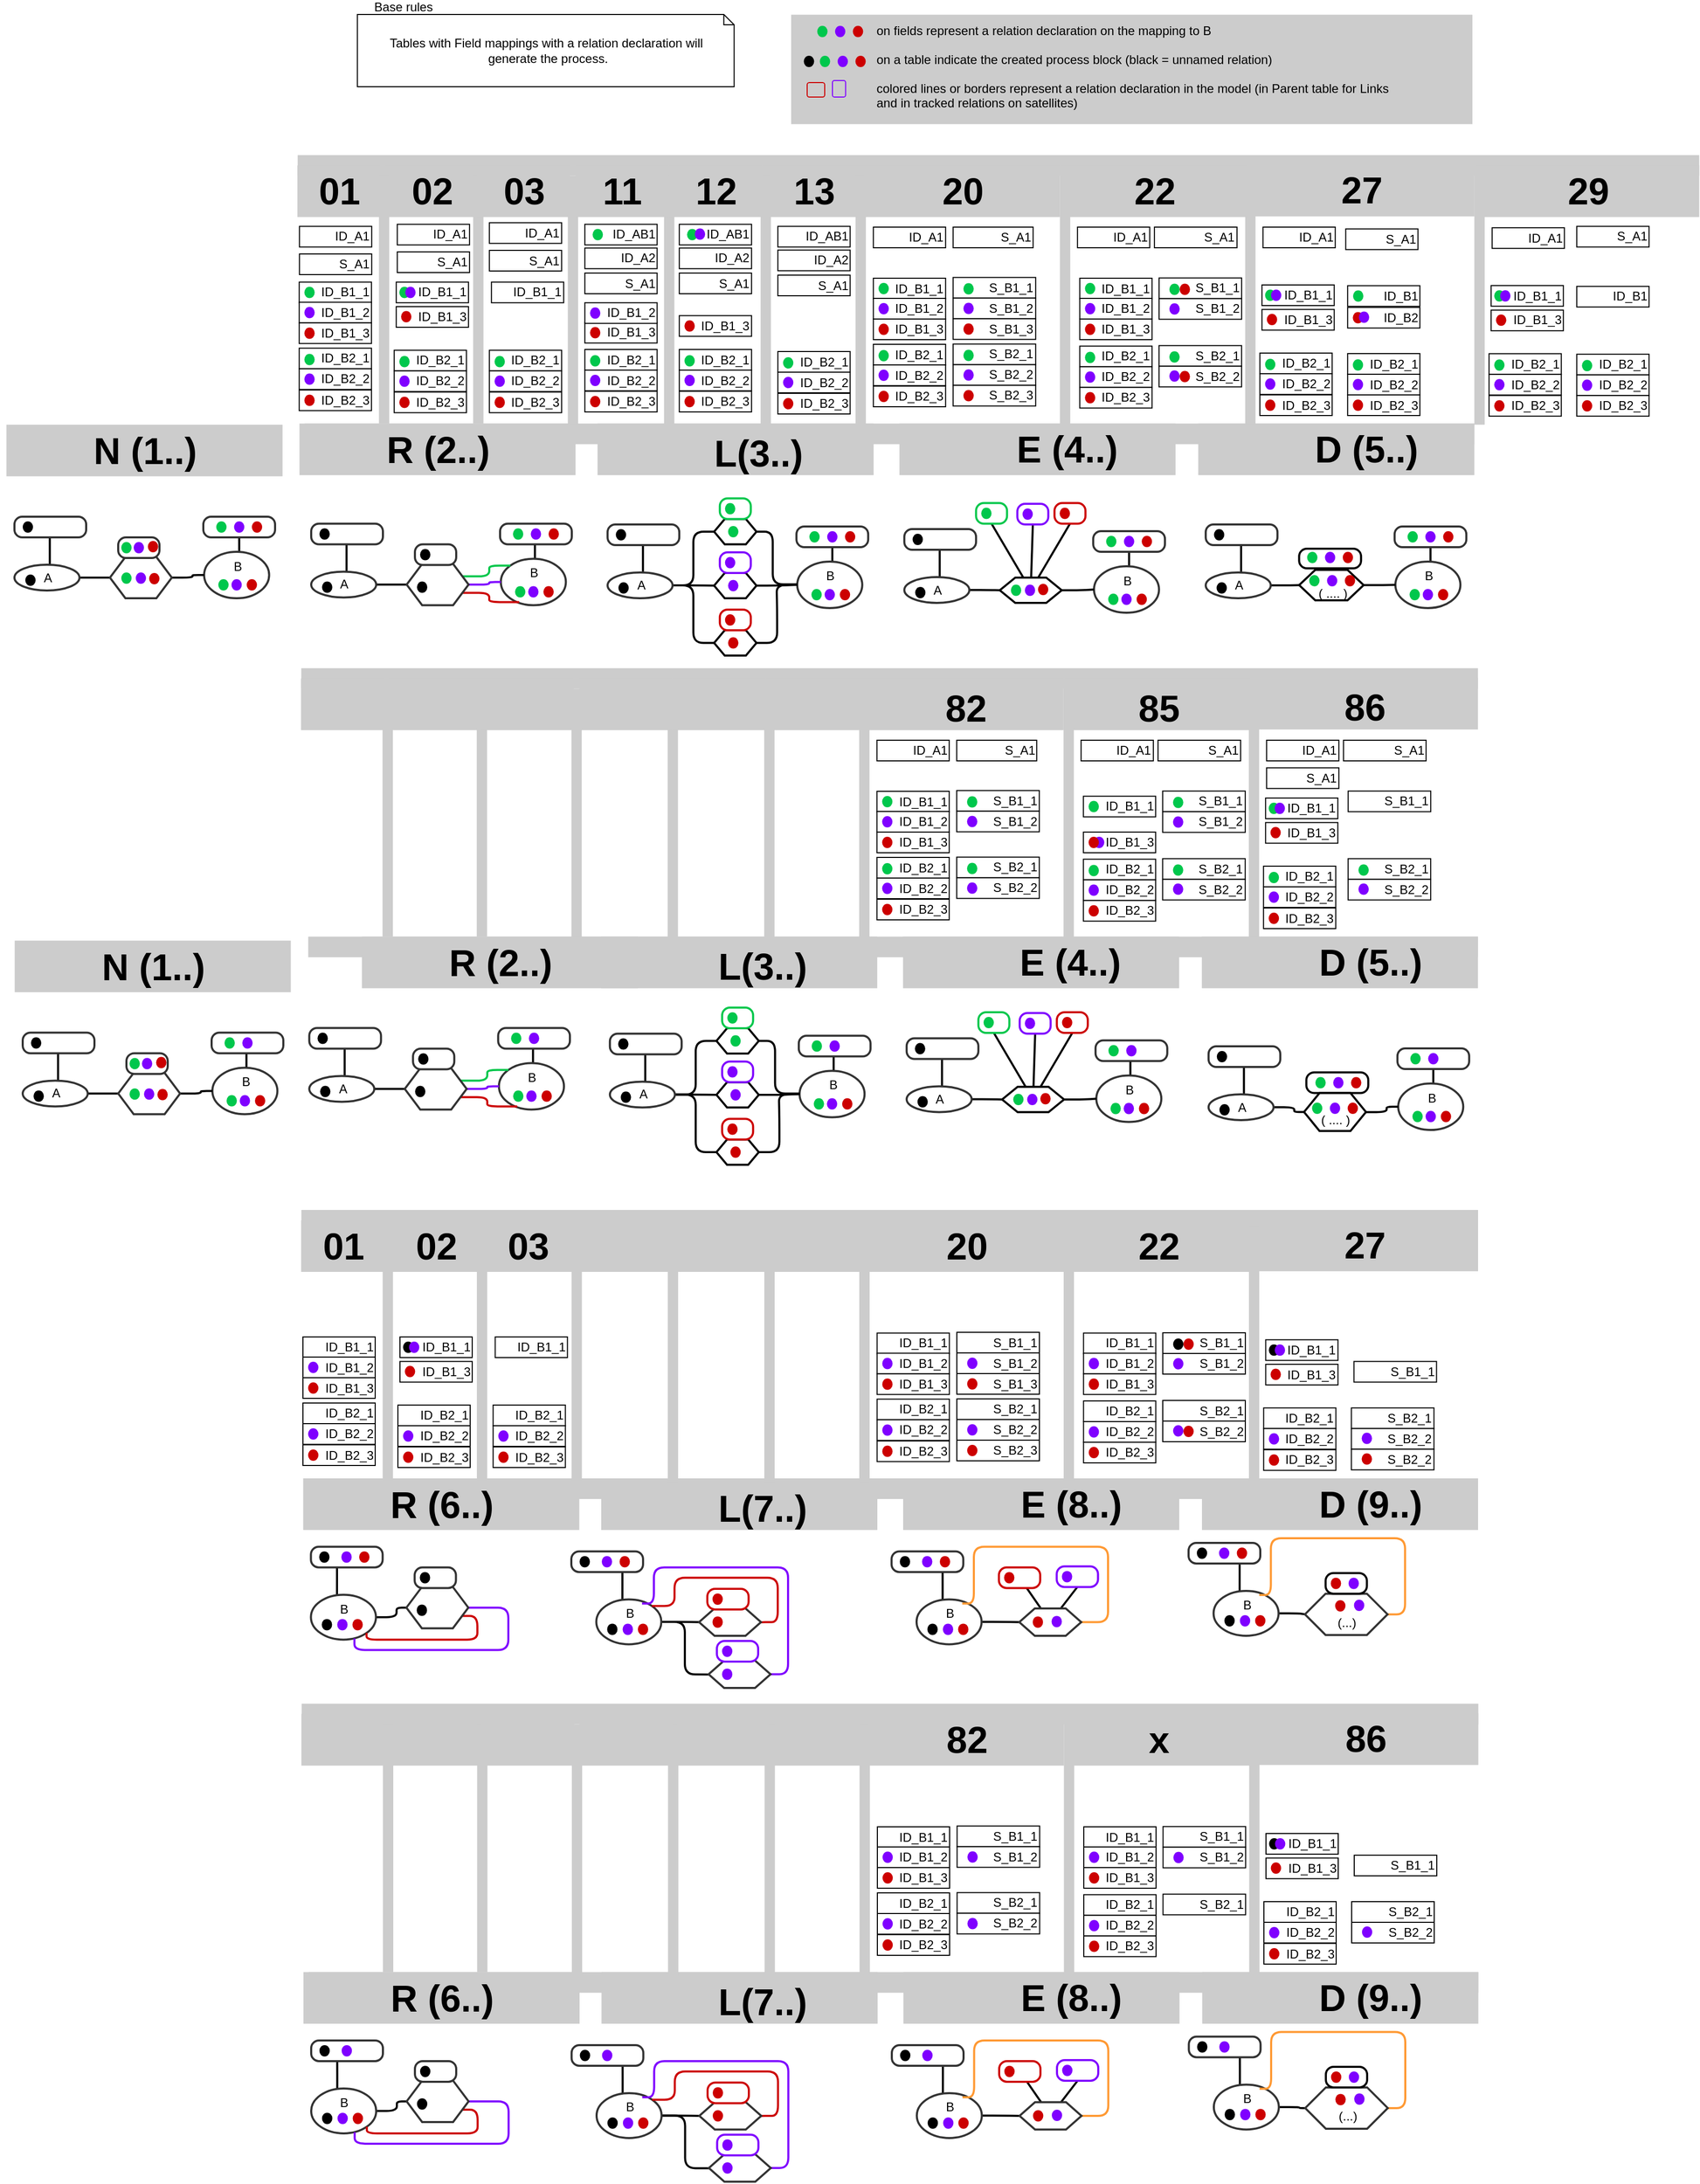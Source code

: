 <mxfile version="21.5.1" type="device">
  <diagram id="S8_EbyP6fOLFSmQk0vZv" name="Seite-1">
    <mxGraphModel dx="1925" dy="868" grid="1" gridSize="10" guides="1" tooltips="1" connect="1" arrows="1" fold="1" page="1" pageScale="1" pageWidth="827" pageHeight="1169" background="#FFFFFF" math="0" shadow="0">
      <root>
        <mxCell id="0" />
        <mxCell id="2" value="Layer 0" parent="0" />
        <mxCell id="wuR_-KeHVMf2Vo65Ge2A-203" value="&lt;div style=&quot;width: 43.0px;height:auto;word-break: break-word;&quot;&gt;&lt;div align=&quot;center&quot;&gt;&lt;br&gt;&lt;/div&gt;&lt;/div&gt;" style="shape=rect;shadow=0;strokeWidth=0;strokeColor=none;fillColor=#cccccc;opacity=100.0;html=1;nl2Br=0;verticalAlign=top;align=center;spacingLeft=2.0;spacingRight=0;spacingTop=1.0;spacingBottom=8;whiteSpace=wrap;gliffyId=345;" parent="2" vertex="1">
          <mxGeometry x="28.88" y="420" width="1133.25" height="20" as="geometry" />
        </mxCell>
        <mxCell id="wuR_-KeHVMf2Vo65Ge2A-113" value="&lt;div style=&quot;width: 43.0px;height:auto;word-break: break-word;&quot;&gt;&lt;div align=&quot;center&quot;&gt;&lt;br&gt;&lt;/div&gt;&lt;/div&gt;" style="shape=rect;shadow=0;strokeWidth=0;strokeColor=none;fillColor=#cccccc;opacity=100.0;html=1;nl2Br=0;verticalAlign=top;align=center;spacingLeft=2.0;spacingRight=0;spacingTop=1.0;spacingBottom=8;whiteSpace=wrap;gliffyId=345;" parent="2" vertex="1">
          <mxGeometry x="22.13" y="160" width="1357.87" height="20" as="geometry" />
        </mxCell>
        <mxCell id="keQ0cRB9MPPr5G5kg9qf-296" value="&lt;div style=&quot;width: 93.0px;height:auto;word-break: break-word;&quot;&gt;&lt;div align=&quot;center&quot;&gt;&lt;br&gt;&lt;/div&gt;&lt;/div&gt;" style="shape=rect;rounded=1;arcSize=15;absoluteArcSize=1;shadow=0;strokeWidth=2;fillColor=#FFFFFF;strokeColor=#000000;opacity=100.0;html=1;nl2Br=0;verticalAlign=middle;align=center;spacingLeft=2.0;spacingRight=0;whiteSpace=wrap;gliffyId=15;" parent="2" vertex="1">
          <mxGeometry x="992.63" y="541.5" width="60" height="19" as="geometry" />
        </mxCell>
        <mxCell id="keQ0cRB9MPPr5G5kg9qf-269" style="shape=filledEdge;rounded=1;orthogonalLoop=1;jettySize=auto;html=1;entryX=0.5;entryY=1;entryDx=0;entryDy=0;labelBackgroundColor=default;strokeColor=#000000;strokeWidth=2;fontFamily=Helvetica;fontSize=11;fontColor=default;startArrow=none;startFill=0;endArrow=none;endFill=0;startSize=6;endSize=6;fillColor=none;" parent="2" source="keQ0cRB9MPPr5G5kg9qf-258" target="keQ0cRB9MPPr5G5kg9qf-265" edge="1">
          <mxGeometry relative="1" as="geometry" />
        </mxCell>
        <mxCell id="keQ0cRB9MPPr5G5kg9qf-270" style="shape=filledEdge;rounded=1;orthogonalLoop=1;jettySize=auto;html=1;entryX=0.5;entryY=1;entryDx=0;entryDy=0;labelBackgroundColor=default;strokeColor=#000000;strokeWidth=2;fontFamily=Helvetica;fontSize=11;fontColor=default;startArrow=none;startFill=0;endArrow=none;endFill=0;startSize=6;endSize=6;fillColor=none;" parent="2" source="keQ0cRB9MPPr5G5kg9qf-258" target="keQ0cRB9MPPr5G5kg9qf-260" edge="1">
          <mxGeometry relative="1" as="geometry" />
        </mxCell>
        <mxCell id="keQ0cRB9MPPr5G5kg9qf-271" style="shape=filledEdge;rounded=1;orthogonalLoop=1;jettySize=auto;html=1;entryX=0.5;entryY=1;entryDx=0;entryDy=0;labelBackgroundColor=default;strokeColor=#000000;strokeWidth=2;fontFamily=Helvetica;fontSize=11;fontColor=default;startArrow=none;startFill=0;endArrow=none;endFill=0;startSize=6;endSize=6;fillColor=none;" parent="2" source="keQ0cRB9MPPr5G5kg9qf-258" target="keQ0cRB9MPPr5G5kg9qf-255" edge="1">
          <mxGeometry relative="1" as="geometry" />
        </mxCell>
        <mxCell id="keQ0cRB9MPPr5G5kg9qf-258" value="&lt;div style=&quot;width: 83.0px;height:auto;word-break: break-word;&quot;&gt;&lt;div align=&quot;center&quot;&gt;&lt;br&gt;&lt;/div&gt;&lt;/div&gt;" style="shape=hexagon;perimeter=hexagonPerimeter2;shadow=0;strokeWidth=2;fillColor=#FFFFFF;strokeColor=#000000;opacity=100.0;html=1;nl2Br=0;verticalAlign=middle;align=center;spacingLeft=2.0;spacingRight=0;whiteSpace=wrap;gliffyId=195;" parent="2" vertex="1">
          <mxGeometry x="702.63" y="569.5" width="60" height="24.5" as="geometry" />
        </mxCell>
        <mxCell id="36" value="&lt;div style=&quot;width: 147.0px;height:auto;word-break: break-word;&quot;&gt;&lt;div align=&quot;center&quot;&gt;&lt;span style=&quot;font-family: Arial; font-size: 12px; line-height: 0;&quot;&gt;&lt;span style=&quot;line-height: 14px;&quot; class=&quot;&quot;&gt;Base rules&lt;/span&gt;&lt;/span&gt;&lt;/div&gt;&lt;/div&gt;" style="text;html=1;nl2Br=0;html=1;nl2Br=0;verticalAlign=middle;align=center;spacingLeft=0.0;spacingRight=0;whiteSpace=wrap;gliffyId=397;" parent="2" vertex="1">
          <mxGeometry x="50.25" y="10" width="150" height="14" as="geometry" />
        </mxCell>
        <mxCell id="39" value="on fields represent a relation declaration on the mapping to B &#xa;&#xa;on a table indicate the created process block (black = unnamed relation)&#xa;&#xa;colored lines or borders represent a relation declaration in the model (in Parent table for Links&#xa;and in tracked relations on satellites) " style="shape=rect;shadow=0;strokeWidth=0;strokeColor=none;fillColor=#cccccc;opacity=100.0;nl2Br=0;verticalAlign=top;align=left;spacingLeft=81;spacingRight=0;spacingTop=2;spacingBottom=2;gliffyId=392;" parent="2" vertex="1">
          <mxGeometry x="500.25" y="24" width="660" height="106" as="geometry" />
        </mxCell>
        <mxCell id="111" value="&lt;div style=&quot;width: 351.571px;height:auto;word-break: break-word;&quot;&gt;&lt;div align=&quot;center&quot;&gt;&lt;font face=&quot;Arial&quot;&gt;Tables with Field mappings with a relation declaration will&amp;nbsp;&lt;/font&gt;&lt;/div&gt;&lt;div align=&quot;center&quot;&gt;&lt;font face=&quot;Arial&quot;&gt;generate the process.&lt;/font&gt;&lt;/div&gt;&lt;/div&gt;" style="shape=note;size=10;shadow=0;strokeWidth=1;fillColor=#FFFFFF;strokeColor=#000000;opacity=100.0;html=1;nl2Br=0;verticalAlign=middle;align=center;spacingLeft=5.214;spacingRight=0;whiteSpace=wrap;gliffyId=87;" parent="2" vertex="1">
          <mxGeometry x="80.25" y="24" width="365" height="70" as="geometry" />
        </mxCell>
        <mxCell id="keQ0cRB9MPPr5G5kg9qf-126" value="R (2..)" style="shape=rect;shadow=0;strokeWidth=0;strokeColor=none;fillColor=#cccccc;opacity=100.0;nl2Br=0;verticalAlign=middle;align=center;spacingLeft=2.0;spacingRight=0;spacingTop=1.0;spacingBottom=8;gliffyId=345;fontSize=36;fontStyle=1" parent="2" vertex="1">
          <mxGeometry x="23.88" y="420" width="267.5" height="50" as="geometry" />
        </mxCell>
        <mxCell id="keQ0cRB9MPPr5G5kg9qf-127" value="&lt;div style=&quot;width: 43.0px;height:auto;word-break: break-word;&quot;&gt;&lt;div align=&quot;center&quot;&gt;&lt;span style=&quot;font-size: 36px; font-weight: 700; background-color: initial;&quot;&gt;L(3..)&lt;/span&gt;&lt;/div&gt;&lt;/div&gt;" style="shape=rect;shadow=0;strokeWidth=0;strokeColor=none;fillColor=#cccccc;opacity=100.0;html=1;nl2Br=0;verticalAlign=top;align=center;spacingLeft=2.0;spacingRight=0;spacingTop=1.0;spacingBottom=8;gliffyId=345;" parent="2" vertex="1">
          <mxGeometry x="312.63" y="420" width="267.5" height="50" as="geometry" />
        </mxCell>
        <mxCell id="keQ0cRB9MPPr5G5kg9qf-128" value="&lt;div style=&quot;width: 43.0px;height:auto;word-break: break-word;&quot;&gt;&lt;div align=&quot;center&quot;&gt;&lt;span style=&quot;font-family: Helvetica; font-size: 36px; text-decoration: none; line-height: 36px; font-weight: bold;&quot;&gt;E (4..)&lt;/span&gt;&lt;/div&gt;&lt;/div&gt;" style="shape=rect;shadow=0;strokeWidth=0;strokeColor=none;fillColor=#cccccc;opacity=100.0;html=1;nl2Br=0;verticalAlign=top;align=center;spacingLeft=2.0;spacingRight=0;spacingTop=1.0;spacingBottom=8;gliffyId=345;" parent="2" vertex="1">
          <mxGeometry x="605.13" y="420" width="267.5" height="50" as="geometry" />
        </mxCell>
        <mxCell id="keQ0cRB9MPPr5G5kg9qf-129" value="&lt;div style=&quot;width: 43.0px;height:auto;word-break: break-word;&quot;&gt;&lt;div align=&quot;center&quot;&gt;&lt;span style=&quot;font-family: Helvetica; font-size: 36px; text-decoration: none; line-height: 36px; font-weight: bold;&quot;&gt;D (5..)&lt;/span&gt;&lt;/div&gt;&lt;/div&gt;" style="shape=rect;shadow=0;strokeWidth=0;strokeColor=none;fillColor=#cccccc;opacity=100.0;html=1;nl2Br=0;verticalAlign=top;align=center;spacingLeft=2.0;spacingRight=0;spacingTop=1.0;spacingBottom=8;gliffyId=345;" parent="2" vertex="1">
          <mxGeometry x="894.63" y="420" width="267.5" height="50" as="geometry" />
        </mxCell>
        <mxCell id="keQ0cRB9MPPr5G5kg9qf-131" style="shape=filledEdge;strokeWidth=2;strokeColor=#000000;fillColor=none;startArrow=none;startFill=0;startSize=6;endArrow=none;endFill=0;endSize=6;rounded=1;gliffyId=17;edgeStyle=orthogonalEdgeStyle;" parent="2" source="keQ0cRB9MPPr5G5kg9qf-132" target="keQ0cRB9MPPr5G5kg9qf-133" edge="1">
          <mxGeometry width="1" height="23" relative="1" as="geometry">
            <Array as="points">
              <mxPoint x="-217.75" y="529.5" />
              <mxPoint x="-217.75" y="537.833" />
              <mxPoint x="-217.75" y="546.167" />
              <mxPoint x="-217.75" y="554.5" />
            </Array>
          </mxGeometry>
        </mxCell>
        <mxCell id="keQ0cRB9MPPr5G5kg9qf-132" value="&lt;div style=&quot;width: 93.0px;height:auto;word-break: break-word;&quot;&gt;&lt;div align=&quot;center&quot;&gt;&lt;br&gt;&lt;/div&gt;&lt;/div&gt;" style="shape=rect;rounded=1;arcSize=15;absoluteArcSize=1;shadow=0;strokeWidth=2;fillColor=#FFFFFF;strokeColor=#333333;opacity=100.0;html=1;nl2Br=0;verticalAlign=middle;align=center;spacingLeft=2.0;spacingRight=0;whiteSpace=wrap;gliffyId=15;" parent="2" vertex="1">
          <mxGeometry x="-252" y="510.5" width="69.5" height="20" as="geometry" />
        </mxCell>
        <mxCell id="keQ0cRB9MPPr5G5kg9qf-161" style="edgeStyle=orthogonalEdgeStyle;shape=filledEdge;rounded=1;orthogonalLoop=1;jettySize=auto;html=1;labelBackgroundColor=default;strokeColor=#000000;strokeWidth=2;fontFamily=Helvetica;fontSize=11;fontColor=default;startArrow=none;startFill=0;endArrow=none;endFill=0;startSize=6;endSize=6;fillColor=none;" parent="2" source="keQ0cRB9MPPr5G5kg9qf-133" target="keQ0cRB9MPPr5G5kg9qf-142" edge="1">
          <mxGeometry relative="1" as="geometry" />
        </mxCell>
        <mxCell id="keQ0cRB9MPPr5G5kg9qf-133" value="&lt;div style=&quot;width: 93.0px;height:auto;word-break: break-word;&quot;&gt;&lt;div align=&quot;center&quot;&gt;&lt;span style=&quot;font-family: Arial; font-size: 12px; text-decoration: none; line-height: 0;&quot;&gt;&lt;span style=&quot;text-decoration: none; line-height: 14px;&quot;&gt;A&lt;/span&gt;&lt;/span&gt;&lt;/div&gt;&lt;/div&gt;" style="shape=ellipse;perimeter=ellipsePerimeter;shadow=0;strokeWidth=2;fillColor=#FFFFFF;strokeColor=#333333;opacity=100.0;html=1;nl2Br=0;verticalAlign=middle;align=center;spacingLeft=2.0;spacingRight=0;whiteSpace=wrap;gliffyId=12;" parent="2" vertex="1">
          <mxGeometry x="-252" y="557" width="63" height="25" as="geometry" />
        </mxCell>
        <mxCell id="keQ0cRB9MPPr5G5kg9qf-139" style="shape=filledEdge;strokeWidth=2;strokeColor=#000000;fillColor=none;startArrow=none;startFill=0;startSize=6;endArrow=none;endFill=0;endSize=6;rounded=1;gliffyId=17;edgeStyle=orthogonalEdgeStyle;" parent="2" source="keQ0cRB9MPPr5G5kg9qf-140" target="keQ0cRB9MPPr5G5kg9qf-141" edge="1">
          <mxGeometry width="1" height="23" relative="1" as="geometry">
            <Array as="points">
              <mxPoint x="-35.25" y="519.5" />
              <mxPoint x="-35.25" y="527.833" />
              <mxPoint x="-35.25" y="536.167" />
              <mxPoint x="-35.25" y="544.5" />
            </Array>
          </mxGeometry>
        </mxCell>
        <mxCell id="keQ0cRB9MPPr5G5kg9qf-140" value="&lt;div style=&quot;width: 93.0px;height:auto;word-break: break-word;&quot;&gt;&lt;div align=&quot;center&quot;&gt;&lt;br&gt;&lt;/div&gt;&lt;/div&gt;" style="shape=rect;rounded=1;arcSize=15;absoluteArcSize=1;shadow=0;strokeWidth=2;fillColor=#FFFFFF;strokeColor=#333333;opacity=100.0;html=1;nl2Br=0;verticalAlign=middle;align=center;spacingLeft=2.0;spacingRight=0;whiteSpace=wrap;gliffyId=15;" parent="2" vertex="1">
          <mxGeometry x="-69" y="510.5" width="69.5" height="20" as="geometry" />
        </mxCell>
        <mxCell id="keQ0cRB9MPPr5G5kg9qf-141" value="&lt;div style=&quot;width: 93.0px;height:auto;word-break: break-word;&quot;&gt;&lt;div align=&quot;center&quot;&gt;&lt;span style=&quot;font-family: Arial; font-size: 12px; text-decoration: none; line-height: 0;&quot;&gt;&lt;span style=&quot;text-decoration: none; line-height: 14px;&quot;&gt;B&lt;/span&gt;&lt;/span&gt;&lt;/div&gt;&lt;/div&gt;" style="shape=ellipse;perimeter=ellipsePerimeter;shadow=0;strokeWidth=2;fillColor=#FFFFFF;strokeColor=#333333;opacity=100.0;html=1;nl2Br=0;verticalAlign=top;align=center;spacingLeft=2.0;spacingRight=0;whiteSpace=wrap;gliffyId=12;" parent="2" vertex="1">
          <mxGeometry x="-68.25" y="544.5" width="63" height="45" as="geometry" />
        </mxCell>
        <mxCell id="keQ0cRB9MPPr5G5kg9qf-162" style="edgeStyle=orthogonalEdgeStyle;shape=filledEdge;rounded=1;orthogonalLoop=1;jettySize=auto;html=1;labelBackgroundColor=default;strokeColor=#000000;strokeWidth=2;fontFamily=Helvetica;fontSize=11;fontColor=default;startArrow=none;startFill=0;endArrow=none;endFill=0;startSize=6;endSize=6;fillColor=none;" parent="2" source="keQ0cRB9MPPr5G5kg9qf-142" target="keQ0cRB9MPPr5G5kg9qf-141" edge="1">
          <mxGeometry relative="1" as="geometry" />
        </mxCell>
        <mxCell id="keQ0cRB9MPPr5G5kg9qf-142" value="&lt;div style=&quot;width: 83.0px;height:auto;word-break: break-word;&quot;&gt;&lt;div align=&quot;center&quot;&gt;&lt;br&gt;&lt;/div&gt;&lt;/div&gt;" style="shape=hexagon;perimeter=hexagonPerimeter2;shadow=0;strokeWidth=2;fillColor=#FFFFFF;strokeColor=#333333;opacity=100.0;html=1;nl2Br=0;verticalAlign=middle;align=center;spacingLeft=2.0;spacingRight=0;whiteSpace=wrap;gliffyId=195;" parent="2" vertex="1">
          <mxGeometry x="-159.5" y="549.5" width="60" height="40" as="geometry" />
        </mxCell>
        <mxCell id="keQ0cRB9MPPr5G5kg9qf-144" value="ID_A1" style="rounded=0;whiteSpace=wrap;html=1;align=right;" parent="2" vertex="1">
          <mxGeometry x="580.13" y="230" width="70" height="20" as="geometry" />
        </mxCell>
        <mxCell id="keQ0cRB9MPPr5G5kg9qf-147" value="ID_B1_1" style="rounded=0;whiteSpace=wrap;html=1;align=right;" parent="2" vertex="1">
          <mxGeometry x="580.13" y="279.5" width="70" height="20" as="geometry" />
        </mxCell>
        <mxCell id="keQ0cRB9MPPr5G5kg9qf-148" value="ID_B2_1" style="rounded=0;whiteSpace=wrap;html=1;align=right;" parent="2" vertex="1">
          <mxGeometry x="580.13" y="343.5" width="70" height="20" as="geometry" />
        </mxCell>
        <mxCell id="keQ0cRB9MPPr5G5kg9qf-150" value="ID_B2_2" style="rounded=0;whiteSpace=wrap;html=1;align=right;" parent="2" vertex="1">
          <mxGeometry x="580.13" y="363.5" width="70" height="20" as="geometry" />
        </mxCell>
        <mxCell id="keQ0cRB9MPPr5G5kg9qf-151" value="ID_B1_2" style="rounded=0;whiteSpace=wrap;html=1;align=right;" parent="2" vertex="1">
          <mxGeometry x="580.13" y="299" width="70" height="20" as="geometry" />
        </mxCell>
        <mxCell id="keQ0cRB9MPPr5G5kg9qf-152" value="S_A1" style="rounded=0;whiteSpace=wrap;html=1;align=right;" parent="2" vertex="1">
          <mxGeometry x="657.38" y="230" width="77.5" height="20" as="geometry" />
        </mxCell>
        <mxCell id="keQ0cRB9MPPr5G5kg9qf-153" value="S_B1_1" style="rounded=0;whiteSpace=wrap;html=1;align=right;" parent="2" vertex="1">
          <mxGeometry x="657.38" y="278.75" width="80" height="20" as="geometry" />
        </mxCell>
        <mxCell id="keQ0cRB9MPPr5G5kg9qf-154" value="S_B1_2" style="rounded=0;whiteSpace=wrap;html=1;align=right;" parent="2" vertex="1">
          <mxGeometry x="657.38" y="298.75" width="80" height="20" as="geometry" />
        </mxCell>
        <mxCell id="keQ0cRB9MPPr5G5kg9qf-156" value="&lt;div style=&quot;width: 43.0px;height:auto;word-break: break-word;&quot;&gt;&lt;div align=&quot;center&quot;&gt;&lt;span style=&quot;font-family: Helvetica; font-size: 36px; text-decoration: none; line-height: 36px; font-weight: bold;&quot;&gt;01&lt;/span&gt;&lt;/div&gt;&lt;/div&gt;" style="shape=rect;shadow=0;strokeWidth=0;strokeColor=none;fillColor=#cccccc;opacity=100.0;html=1;nl2Br=0;verticalAlign=top;align=center;spacingLeft=2.0;spacingRight=0;spacingTop=1.0;spacingBottom=8;whiteSpace=wrap;gliffyId=345;" parent="2" vertex="1">
          <mxGeometry x="21.88" y="170" width="80.25" height="50" as="geometry" />
        </mxCell>
        <mxCell id="keQ0cRB9MPPr5G5kg9qf-158" value="ID_B2_3" style="rounded=0;whiteSpace=wrap;html=1;align=right;" parent="2" vertex="1">
          <mxGeometry x="580.13" y="384" width="70" height="20" as="geometry" />
        </mxCell>
        <mxCell id="keQ0cRB9MPPr5G5kg9qf-159" value="ID_B1_3" style="rounded=0;whiteSpace=wrap;html=1;align=right;" parent="2" vertex="1">
          <mxGeometry x="580.13" y="319" width="70" height="20" as="geometry" />
        </mxCell>
        <mxCell id="keQ0cRB9MPPr5G5kg9qf-160" value="S_B1_3" style="rounded=0;whiteSpace=wrap;html=1;align=right;" parent="2" vertex="1">
          <mxGeometry x="657.38" y="318.75" width="80" height="20" as="geometry" />
        </mxCell>
        <mxCell id="keQ0cRB9MPPr5G5kg9qf-165" value="" style="ellipse;whiteSpace=wrap;html=1;strokeColor=none;fillColor=#000000;" parent="2" vertex="1">
          <mxGeometry x="-241.5" y="566.5" width="10" height="11" as="geometry" />
        </mxCell>
        <mxCell id="keQ0cRB9MPPr5G5kg9qf-167" value="" style="ellipse;whiteSpace=wrap;html=1;strokeColor=none;fillColor=#000000;" parent="2" vertex="1">
          <mxGeometry x="-244" y="515" width="10" height="11" as="geometry" />
        </mxCell>
        <mxCell id="keQ0cRB9MPPr5G5kg9qf-168" value="" style="ellipse;whiteSpace=wrap;html=1;strokeColor=none;fillColor=#00c74c;" parent="2" vertex="1">
          <mxGeometry x="585.13" y="284" width="10" height="11" as="geometry" />
        </mxCell>
        <mxCell id="keQ0cRB9MPPr5G5kg9qf-169" value="" style="ellipse;whiteSpace=wrap;html=1;strokeColor=none;fillColor=#00c74c;" parent="2" vertex="1">
          <mxGeometry x="585.13" y="349" width="10" height="11" as="geometry" />
        </mxCell>
        <mxCell id="keQ0cRB9MPPr5G5kg9qf-170" value="" style="ellipse;whiteSpace=wrap;html=1;strokeColor=none;fillColor=#00c74c;" parent="2" vertex="1">
          <mxGeometry x="667.38" y="284.25" width="10" height="11" as="geometry" />
        </mxCell>
        <mxCell id="keQ0cRB9MPPr5G5kg9qf-171" value="" style="ellipse;whiteSpace=wrap;html=1;strokeColor=none;fillColor=#00c74c;" parent="2" vertex="1">
          <mxGeometry x="-54.5" y="571" width="10" height="11" as="geometry" />
        </mxCell>
        <mxCell id="keQ0cRB9MPPr5G5kg9qf-172" value="" style="ellipse;whiteSpace=wrap;html=1;strokeColor=none;fillColor=#00c74c;" parent="2" vertex="1">
          <mxGeometry x="-56.5" y="515" width="10" height="11" as="geometry" />
        </mxCell>
        <mxCell id="keQ0cRB9MPPr5G5kg9qf-173" value="" style="ellipse;whiteSpace=wrap;html=1;strokeColor=none;fillColor=#7f00ff;" parent="2" vertex="1">
          <mxGeometry x="-41.75" y="571" width="10" height="11" as="geometry" />
        </mxCell>
        <mxCell id="keQ0cRB9MPPr5G5kg9qf-174" value="" style="ellipse;whiteSpace=wrap;html=1;strokeColor=none;fillColor=#7f00ff;" parent="2" vertex="1">
          <mxGeometry x="-39.25" y="515" width="10" height="11" as="geometry" />
        </mxCell>
        <mxCell id="keQ0cRB9MPPr5G5kg9qf-175" value="" style="ellipse;whiteSpace=wrap;html=1;strokeColor=none;fillColor=#7f00ff;" parent="2" vertex="1">
          <mxGeometry x="667.38" y="303.25" width="10" height="11" as="geometry" />
        </mxCell>
        <mxCell id="keQ0cRB9MPPr5G5kg9qf-176" value="" style="ellipse;whiteSpace=wrap;html=1;strokeColor=none;fillColor=#7f00ff;" parent="2" vertex="1">
          <mxGeometry x="585.13" y="303.5" width="10" height="11" as="geometry" />
        </mxCell>
        <mxCell id="keQ0cRB9MPPr5G5kg9qf-177" value="" style="ellipse;whiteSpace=wrap;html=1;strokeColor=none;fillColor=#7f00ff;" parent="2" vertex="1">
          <mxGeometry x="585.13" y="368" width="10" height="11" as="geometry" />
        </mxCell>
        <mxCell id="keQ0cRB9MPPr5G5kg9qf-179" value="" style="ellipse;whiteSpace=wrap;html=1;strokeColor=none;fillColor=#cc0000;" parent="2" vertex="1">
          <mxGeometry x="-27" y="571" width="10" height="11" as="geometry" />
        </mxCell>
        <mxCell id="keQ0cRB9MPPr5G5kg9qf-180" value="" style="ellipse;whiteSpace=wrap;html=1;strokeColor=none;fillColor=#cc0000;" parent="2" vertex="1">
          <mxGeometry x="-22" y="515" width="10" height="11" as="geometry" />
        </mxCell>
        <mxCell id="keQ0cRB9MPPr5G5kg9qf-182" value="" style="ellipse;whiteSpace=wrap;html=1;strokeColor=none;fillColor=#cc0000;" parent="2" vertex="1">
          <mxGeometry x="667.38" y="323.25" width="10" height="11" as="geometry" />
        </mxCell>
        <mxCell id="keQ0cRB9MPPr5G5kg9qf-183" value="" style="ellipse;whiteSpace=wrap;html=1;strokeColor=none;fillColor=#cc0000;" parent="2" vertex="1">
          <mxGeometry x="585.13" y="323.5" width="10" height="11" as="geometry" />
        </mxCell>
        <mxCell id="keQ0cRB9MPPr5G5kg9qf-184" value="" style="ellipse;whiteSpace=wrap;html=1;strokeColor=none;fillColor=#cc0000;" parent="2" vertex="1">
          <mxGeometry x="585.13" y="388.5" width="10" height="11" as="geometry" />
        </mxCell>
        <mxCell id="keQ0cRB9MPPr5G5kg9qf-185" value="&lt;div style=&quot;width: 93.0px;height:auto;word-break: break-word;&quot;&gt;&lt;div align=&quot;center&quot;&gt;&lt;br&gt;&lt;/div&gt;&lt;/div&gt;" style="shape=rect;rounded=1;arcSize=15;absoluteArcSize=1;shadow=0;strokeWidth=2;fillColor=#FFFFFF;strokeColor=#333333;opacity=100.0;html=1;nl2Br=0;verticalAlign=middle;align=center;spacingLeft=2.0;spacingRight=0;whiteSpace=wrap;gliffyId=15;" parent="2" vertex="1">
          <mxGeometry x="-151.5" y="530.5" width="40" height="20" as="geometry" />
        </mxCell>
        <mxCell id="keQ0cRB9MPPr5G5kg9qf-187" style="shape=filledEdge;strokeWidth=2;strokeColor=#000000;fillColor=none;startArrow=none;startFill=0;startSize=6;endArrow=none;endFill=0;endSize=6;rounded=1;gliffyId=17;edgeStyle=orthogonalEdgeStyle;" parent="2" source="keQ0cRB9MPPr5G5kg9qf-188" target="keQ0cRB9MPPr5G5kg9qf-190" edge="1">
          <mxGeometry width="1" height="23" relative="1" as="geometry">
            <Array as="points">
              <mxPoint x="356.88" y="537" />
              <mxPoint x="356.88" y="545.333" />
              <mxPoint x="356.88" y="553.667" />
              <mxPoint x="356.88" y="562" />
            </Array>
          </mxGeometry>
        </mxCell>
        <mxCell id="keQ0cRB9MPPr5G5kg9qf-188" value="&lt;div style=&quot;width: 93.0px;height:auto;word-break: break-word;&quot;&gt;&lt;div align=&quot;center&quot;&gt;&lt;br&gt;&lt;/div&gt;&lt;/div&gt;" style="shape=rect;rounded=1;arcSize=15;absoluteArcSize=1;shadow=0;strokeWidth=2;fillColor=#FFFFFF;strokeColor=#333333;opacity=100.0;html=1;nl2Br=0;verticalAlign=middle;align=center;spacingLeft=2.0;spacingRight=0;whiteSpace=wrap;gliffyId=15;" parent="2" vertex="1">
          <mxGeometry x="322.63" y="518" width="69.5" height="20" as="geometry" />
        </mxCell>
        <mxCell id="keQ0cRB9MPPr5G5kg9qf-189" style="edgeStyle=orthogonalEdgeStyle;shape=filledEdge;rounded=1;orthogonalLoop=1;jettySize=auto;html=1;labelBackgroundColor=default;strokeColor=#000000;strokeWidth=2;fontFamily=Helvetica;fontSize=11;fontColor=default;startArrow=none;startFill=0;endArrow=none;endFill=0;startSize=6;endSize=6;fillColor=none;entryX=0;entryY=0.5;entryDx=0;entryDy=0;" parent="2" source="keQ0cRB9MPPr5G5kg9qf-190" target="keQ0cRB9MPPr5G5kg9qf-197" edge="1">
          <mxGeometry relative="1" as="geometry" />
        </mxCell>
        <mxCell id="keQ0cRB9MPPr5G5kg9qf-233" style="edgeStyle=orthogonalEdgeStyle;shape=filledEdge;rounded=1;orthogonalLoop=1;jettySize=auto;html=1;entryX=0;entryY=0.5;entryDx=0;entryDy=0;labelBackgroundColor=default;strokeColor=#000000;strokeWidth=2;fontFamily=Helvetica;fontSize=11;fontColor=default;startArrow=none;startFill=0;endArrow=none;endFill=0;startSize=6;endSize=6;fillColor=none;" parent="2" source="keQ0cRB9MPPr5G5kg9qf-190" target="keQ0cRB9MPPr5G5kg9qf-227" edge="1">
          <mxGeometry relative="1" as="geometry" />
        </mxCell>
        <mxCell id="keQ0cRB9MPPr5G5kg9qf-234" style="edgeStyle=orthogonalEdgeStyle;shape=filledEdge;rounded=1;orthogonalLoop=1;jettySize=auto;html=1;entryX=0;entryY=0.5;entryDx=0;entryDy=0;labelBackgroundColor=default;strokeColor=#000000;strokeWidth=2;fontFamily=Helvetica;fontSize=11;fontColor=default;startArrow=none;startFill=0;endArrow=none;endFill=0;startSize=6;endSize=6;fillColor=none;" parent="2" source="keQ0cRB9MPPr5G5kg9qf-190" target="keQ0cRB9MPPr5G5kg9qf-223" edge="1">
          <mxGeometry relative="1" as="geometry" />
        </mxCell>
        <mxCell id="keQ0cRB9MPPr5G5kg9qf-190" value="&lt;div style=&quot;width: 93.0px;height:auto;word-break: break-word;&quot;&gt;&lt;div align=&quot;center&quot;&gt;&lt;span style=&quot;font-family: Arial; font-size: 12px; text-decoration: none; line-height: 0;&quot;&gt;&lt;span style=&quot;text-decoration: none; line-height: 14px;&quot;&gt;A&lt;/span&gt;&lt;/span&gt;&lt;/div&gt;&lt;/div&gt;" style="shape=ellipse;perimeter=ellipsePerimeter;shadow=0;strokeWidth=2;fillColor=#FFFFFF;strokeColor=#333333;opacity=100.0;html=1;nl2Br=0;verticalAlign=middle;align=center;spacingLeft=2.0;spacingRight=0;whiteSpace=wrap;gliffyId=12;" parent="2" vertex="1">
          <mxGeometry x="322.63" y="564.5" width="63" height="25" as="geometry" />
        </mxCell>
        <mxCell id="keQ0cRB9MPPr5G5kg9qf-191" style="shape=filledEdge;strokeWidth=2;strokeColor=#000000;fillColor=none;startArrow=none;startFill=0;startSize=6;endArrow=none;endFill=0;endSize=6;rounded=1;gliffyId=17;edgeStyle=orthogonalEdgeStyle;" parent="2" source="keQ0cRB9MPPr5G5kg9qf-192" target="keQ0cRB9MPPr5G5kg9qf-193" edge="1">
          <mxGeometry width="1" height="23" relative="1" as="geometry">
            <Array as="points">
              <mxPoint x="539.38" y="529" />
              <mxPoint x="539.38" y="537.333" />
              <mxPoint x="539.38" y="545.667" />
              <mxPoint x="539.38" y="554" />
            </Array>
          </mxGeometry>
        </mxCell>
        <mxCell id="keQ0cRB9MPPr5G5kg9qf-192" value="&lt;div style=&quot;width: 93.0px;height:auto;word-break: break-word;&quot;&gt;&lt;div align=&quot;center&quot;&gt;&lt;br&gt;&lt;/div&gt;&lt;/div&gt;" style="shape=rect;rounded=1;arcSize=15;absoluteArcSize=1;shadow=0;strokeWidth=2;fillColor=#FFFFFF;strokeColor=#333333;opacity=100.0;html=1;nl2Br=0;verticalAlign=middle;align=center;spacingLeft=2.0;spacingRight=0;whiteSpace=wrap;gliffyId=15;" parent="2" vertex="1">
          <mxGeometry x="505.63" y="520" width="69.5" height="20" as="geometry" />
        </mxCell>
        <mxCell id="keQ0cRB9MPPr5G5kg9qf-193" value="&lt;div style=&quot;width: 93.0px;height:auto;word-break: break-word;&quot;&gt;&lt;div align=&quot;center&quot;&gt;&lt;span style=&quot;font-family: Arial; font-size: 12px; text-decoration: none; line-height: 0;&quot;&gt;&lt;span style=&quot;text-decoration: none; line-height: 14px;&quot;&gt;B&lt;/span&gt;&lt;/span&gt;&lt;/div&gt;&lt;/div&gt;" style="shape=ellipse;perimeter=ellipsePerimeter;shadow=0;strokeWidth=2;fillColor=#FFFFFF;strokeColor=#333333;opacity=100.0;html=1;nl2Br=0;verticalAlign=top;align=center;spacingLeft=2.0;spacingRight=0;whiteSpace=wrap;gliffyId=12;" parent="2" vertex="1">
          <mxGeometry x="506.38" y="554" width="63" height="45" as="geometry" />
        </mxCell>
        <mxCell id="keQ0cRB9MPPr5G5kg9qf-194" style="edgeStyle=orthogonalEdgeStyle;shape=filledEdge;rounded=1;orthogonalLoop=1;jettySize=auto;html=1;labelBackgroundColor=default;strokeColor=#000000;strokeWidth=2;fontFamily=Helvetica;fontSize=11;fontColor=default;startArrow=none;startFill=0;endArrow=none;endFill=0;startSize=6;endSize=6;fillColor=none;" parent="2" source="keQ0cRB9MPPr5G5kg9qf-197" target="keQ0cRB9MPPr5G5kg9qf-193" edge="1">
          <mxGeometry relative="1" as="geometry">
            <Array as="points">
              <mxPoint x="482.63" y="525" />
              <mxPoint x="482.63" y="576" />
            </Array>
          </mxGeometry>
        </mxCell>
        <mxCell id="keQ0cRB9MPPr5G5kg9qf-197" value="&lt;div style=&quot;width: 83.0px;height:auto;word-break: break-word;&quot;&gt;&lt;div align=&quot;center&quot;&gt;&lt;br&gt;&lt;/div&gt;&lt;/div&gt;" style="shape=hexagon;perimeter=hexagonPerimeter2;shadow=0;strokeWidth=2;fillColor=#FFFFFF;strokeColor=#000000;opacity=100.0;html=1;nl2Br=0;verticalAlign=middle;align=center;spacingLeft=2.0;spacingRight=0;whiteSpace=wrap;gliffyId=195;" parent="2" vertex="1">
          <mxGeometry x="425.88" y="512.75" width="41" height="24.5" as="geometry" />
        </mxCell>
        <mxCell id="keQ0cRB9MPPr5G5kg9qf-198" value="" style="ellipse;whiteSpace=wrap;html=1;strokeColor=none;fillColor=#000000;" parent="2" vertex="1">
          <mxGeometry x="333.13" y="574" width="10" height="11" as="geometry" />
        </mxCell>
        <mxCell id="keQ0cRB9MPPr5G5kg9qf-199" value="" style="ellipse;whiteSpace=wrap;html=1;strokeColor=none;fillColor=#00c74c;" parent="2" vertex="1">
          <mxGeometry x="439.38" y="519.5" width="10" height="11" as="geometry" />
        </mxCell>
        <mxCell id="keQ0cRB9MPPr5G5kg9qf-200" value="" style="ellipse;whiteSpace=wrap;html=1;strokeColor=none;fillColor=#000000;" parent="2" vertex="1">
          <mxGeometry x="330.63" y="522.5" width="10" height="11" as="geometry" />
        </mxCell>
        <mxCell id="keQ0cRB9MPPr5G5kg9qf-201" value="" style="ellipse;whiteSpace=wrap;html=1;strokeColor=none;fillColor=#00c74c;" parent="2" vertex="1">
          <mxGeometry x="520.13" y="580.5" width="10" height="11" as="geometry" />
        </mxCell>
        <mxCell id="keQ0cRB9MPPr5G5kg9qf-202" value="" style="ellipse;whiteSpace=wrap;html=1;strokeColor=none;fillColor=#00c74c;" parent="2" vertex="1">
          <mxGeometry x="518.13" y="524.5" width="10" height="11" as="geometry" />
        </mxCell>
        <mxCell id="keQ0cRB9MPPr5G5kg9qf-203" value="" style="ellipse;whiteSpace=wrap;html=1;strokeColor=none;fillColor=#7F00FF;" parent="2" vertex="1">
          <mxGeometry x="532.88" y="580.5" width="10" height="11" as="geometry" />
        </mxCell>
        <mxCell id="keQ0cRB9MPPr5G5kg9qf-204" value="" style="ellipse;whiteSpace=wrap;html=1;strokeColor=none;fillColor=#7f00ff;" parent="2" vertex="1">
          <mxGeometry x="535.38" y="524.5" width="10" height="11" as="geometry" />
        </mxCell>
        <mxCell id="keQ0cRB9MPPr5G5kg9qf-205" value="" style="ellipse;whiteSpace=wrap;html=1;strokeColor=none;fillColor=#cc0000;" parent="2" vertex="1">
          <mxGeometry x="547.63" y="580.5" width="10" height="11" as="geometry" />
        </mxCell>
        <mxCell id="keQ0cRB9MPPr5G5kg9qf-206" value="" style="ellipse;whiteSpace=wrap;html=1;strokeColor=none;fillColor=#cc0000;" parent="2" vertex="1">
          <mxGeometry x="552.63" y="524.5" width="10" height="11" as="geometry" />
        </mxCell>
        <mxCell id="keQ0cRB9MPPr5G5kg9qf-207" value="&lt;div style=&quot;width: 93.0px;height:auto;word-break: break-word;&quot;&gt;&lt;div align=&quot;center&quot;&gt;&lt;br&gt;&lt;/div&gt;&lt;/div&gt;" style="shape=rect;rounded=1;arcSize=15;absoluteArcSize=1;shadow=0;strokeWidth=2;fillColor=#FFFFFF;strokeColor=#00c74c;opacity=100.0;html=1;nl2Br=0;verticalAlign=middle;align=center;spacingLeft=2.0;spacingRight=0;whiteSpace=wrap;gliffyId=15;" parent="2" vertex="1">
          <mxGeometry x="431.38" y="492.75" width="30" height="20" as="geometry" />
        </mxCell>
        <mxCell id="keQ0cRB9MPPr5G5kg9qf-208" value="" style="ellipse;whiteSpace=wrap;html=1;strokeColor=none;fillColor=#00c74c;" parent="2" vertex="1">
          <mxGeometry x="436.38" y="497.25" width="10" height="11" as="geometry" />
        </mxCell>
        <mxCell id="keQ0cRB9MPPr5G5kg9qf-210" value="" style="ellipse;whiteSpace=wrap;html=1;strokeColor=none;fillColor=#00c74c;" parent="2" vertex="1">
          <mxGeometry x="525.75" y="35" width="10" height="11" as="geometry" />
        </mxCell>
        <mxCell id="keQ0cRB9MPPr5G5kg9qf-211" value="" style="ellipse;whiteSpace=wrap;html=1;strokeColor=none;fillColor=#7f00ff;" parent="2" vertex="1">
          <mxGeometry x="543" y="35" width="10" height="11" as="geometry" />
        </mxCell>
        <mxCell id="keQ0cRB9MPPr5G5kg9qf-212" value="" style="ellipse;whiteSpace=wrap;html=1;strokeColor=none;fillColor=#cc0000;" parent="2" vertex="1">
          <mxGeometry x="560.25" y="35" width="10" height="11" as="geometry" />
        </mxCell>
        <mxCell id="keQ0cRB9MPPr5G5kg9qf-214" value="" style="ellipse;whiteSpace=wrap;html=1;strokeColor=none;fillColor=#000000;" parent="2" vertex="1">
          <mxGeometry x="512.75" y="64" width="10" height="11" as="geometry" />
        </mxCell>
        <mxCell id="keQ0cRB9MPPr5G5kg9qf-215" value="" style="ellipse;whiteSpace=wrap;html=1;strokeColor=none;fillColor=#00c74c;" parent="2" vertex="1">
          <mxGeometry x="528.25" y="64" width="10" height="11" as="geometry" />
        </mxCell>
        <mxCell id="keQ0cRB9MPPr5G5kg9qf-216" value="" style="ellipse;whiteSpace=wrap;html=1;strokeColor=none;fillColor=#7f00ff;" parent="2" vertex="1">
          <mxGeometry x="545.5" y="64" width="10" height="11" as="geometry" />
        </mxCell>
        <mxCell id="keQ0cRB9MPPr5G5kg9qf-217" value="" style="ellipse;whiteSpace=wrap;html=1;strokeColor=none;fillColor=#cc0000;" parent="2" vertex="1">
          <mxGeometry x="562.75" y="64" width="10" height="11" as="geometry" />
        </mxCell>
        <mxCell id="keQ0cRB9MPPr5G5kg9qf-219" value="" style="rounded=1;whiteSpace=wrap;html=1;fontFamily=Helvetica;fontSize=11;fontColor=default;strokeColor=#7f00ff;fillColor=none;" parent="2" vertex="1">
          <mxGeometry x="540.5" y="88" width="12.75" height="16" as="geometry" />
        </mxCell>
        <mxCell id="keQ0cRB9MPPr5G5kg9qf-220" value="" style="rounded=1;whiteSpace=wrap;html=1;fontFamily=Helvetica;fontSize=11;fontColor=default;strokeColor=#cc0000;fillColor=none;" parent="2" vertex="1">
          <mxGeometry x="516" y="90" width="17" height="14" as="geometry" />
        </mxCell>
        <mxCell id="keQ0cRB9MPPr5G5kg9qf-232" style="edgeStyle=orthogonalEdgeStyle;shape=filledEdge;rounded=1;orthogonalLoop=1;jettySize=auto;html=1;entryX=0;entryY=0.5;entryDx=0;entryDy=0;labelBackgroundColor=default;strokeColor=#000000;strokeWidth=2;fontFamily=Helvetica;fontSize=11;fontColor=default;startArrow=none;startFill=0;endArrow=none;endFill=0;startSize=6;endSize=6;fillColor=none;" parent="2" source="keQ0cRB9MPPr5G5kg9qf-223" target="keQ0cRB9MPPr5G5kg9qf-193" edge="1">
          <mxGeometry relative="1" as="geometry" />
        </mxCell>
        <mxCell id="keQ0cRB9MPPr5G5kg9qf-223" value="&lt;div style=&quot;width: 83.0px;height:auto;word-break: break-word;&quot;&gt;&lt;div align=&quot;center&quot;&gt;&lt;br&gt;&lt;/div&gt;&lt;/div&gt;" style="shape=hexagon;perimeter=hexagonPerimeter2;shadow=0;strokeWidth=2;fillColor=#FFFFFF;strokeColor=#000000;opacity=100.0;html=1;nl2Br=0;verticalAlign=middle;align=center;spacingLeft=2.0;spacingRight=0;whiteSpace=wrap;gliffyId=195;" parent="2" vertex="1">
          <mxGeometry x="425.88" y="565" width="41" height="24.5" as="geometry" />
        </mxCell>
        <mxCell id="keQ0cRB9MPPr5G5kg9qf-224" value="" style="ellipse;whiteSpace=wrap;html=1;strokeColor=none;fillColor=#7F00FF;" parent="2" vertex="1">
          <mxGeometry x="439.38" y="571.75" width="10" height="11" as="geometry" />
        </mxCell>
        <mxCell id="keQ0cRB9MPPr5G5kg9qf-225" value="&lt;div style=&quot;width: 93.0px;height:auto;word-break: break-word;&quot;&gt;&lt;div align=&quot;center&quot;&gt;&lt;br&gt;&lt;/div&gt;&lt;/div&gt;" style="shape=rect;rounded=1;arcSize=15;absoluteArcSize=1;shadow=0;strokeWidth=2;fillColor=#FFFFFF;strokeColor=#7F00FF;opacity=100.0;html=1;nl2Br=0;verticalAlign=middle;align=center;spacingLeft=2.0;spacingRight=0;whiteSpace=wrap;gliffyId=15;" parent="2" vertex="1">
          <mxGeometry x="431.38" y="545" width="30" height="20" as="geometry" />
        </mxCell>
        <mxCell id="keQ0cRB9MPPr5G5kg9qf-226" value="" style="ellipse;whiteSpace=wrap;html=1;strokeColor=none;fillColor=#7F00FF;" parent="2" vertex="1">
          <mxGeometry x="436.38" y="549.5" width="10" height="11" as="geometry" />
        </mxCell>
        <mxCell id="keQ0cRB9MPPr5G5kg9qf-231" style="edgeStyle=orthogonalEdgeStyle;shape=filledEdge;rounded=1;orthogonalLoop=1;jettySize=auto;html=1;entryX=0;entryY=0.5;entryDx=0;entryDy=0;labelBackgroundColor=default;strokeColor=#000000;strokeWidth=2;fontFamily=Helvetica;fontSize=11;fontColor=default;startArrow=none;startFill=0;endArrow=none;endFill=0;startSize=6;endSize=6;fillColor=none;" parent="2" source="keQ0cRB9MPPr5G5kg9qf-227" target="keQ0cRB9MPPr5G5kg9qf-193" edge="1">
          <mxGeometry relative="1" as="geometry" />
        </mxCell>
        <mxCell id="keQ0cRB9MPPr5G5kg9qf-227" value="&lt;div style=&quot;width: 83.0px;height:auto;word-break: break-word;&quot;&gt;&lt;div align=&quot;center&quot;&gt;&lt;br&gt;&lt;/div&gt;&lt;/div&gt;" style="shape=hexagon;perimeter=hexagonPerimeter2;shadow=0;strokeWidth=2;fillColor=#FFFFFF;strokeColor=#000000;opacity=100.0;html=1;nl2Br=0;verticalAlign=middle;align=center;spacingLeft=2.0;spacingRight=0;whiteSpace=wrap;gliffyId=195;" parent="2" vertex="1">
          <mxGeometry x="425.88" y="620.5" width="41" height="24.5" as="geometry" />
        </mxCell>
        <mxCell id="keQ0cRB9MPPr5G5kg9qf-228" value="" style="ellipse;whiteSpace=wrap;html=1;strokeColor=none;fillColor=#cc0000;" parent="2" vertex="1">
          <mxGeometry x="439.38" y="627.25" width="10" height="11" as="geometry" />
        </mxCell>
        <mxCell id="keQ0cRB9MPPr5G5kg9qf-229" value="&lt;div style=&quot;width: 93.0px;height:auto;word-break: break-word;&quot;&gt;&lt;div align=&quot;center&quot;&gt;&lt;br&gt;&lt;/div&gt;&lt;/div&gt;" style="shape=rect;rounded=1;arcSize=15;absoluteArcSize=1;shadow=0;strokeWidth=2;fillColor=#FFFFFF;strokeColor=#cc0000;opacity=100.0;html=1;nl2Br=0;verticalAlign=middle;align=center;spacingLeft=2.0;spacingRight=0;whiteSpace=wrap;gliffyId=15;" parent="2" vertex="1">
          <mxGeometry x="431.38" y="600.5" width="30" height="20" as="geometry" />
        </mxCell>
        <mxCell id="keQ0cRB9MPPr5G5kg9qf-230" value="" style="ellipse;whiteSpace=wrap;html=1;strokeColor=none;fillColor=#cc0000;" parent="2" vertex="1">
          <mxGeometry x="436.38" y="605" width="10" height="11" as="geometry" />
        </mxCell>
        <mxCell id="keQ0cRB9MPPr5G5kg9qf-235" style="shape=filledEdge;strokeWidth=2;strokeColor=#000000;fillColor=none;startArrow=none;startFill=0;startSize=6;endArrow=none;endFill=0;endSize=6;rounded=1;gliffyId=17;edgeStyle=orthogonalEdgeStyle;" parent="2" source="keQ0cRB9MPPr5G5kg9qf-236" target="keQ0cRB9MPPr5G5kg9qf-240" edge="1">
          <mxGeometry width="1" height="23" relative="1" as="geometry">
            <Array as="points">
              <mxPoint x="644.38" y="541.5" />
              <mxPoint x="644.38" y="549.833" />
              <mxPoint x="644.38" y="558.167" />
              <mxPoint x="644.38" y="566.5" />
            </Array>
          </mxGeometry>
        </mxCell>
        <mxCell id="keQ0cRB9MPPr5G5kg9qf-236" value="&lt;div style=&quot;width: 93.0px;height:auto;word-break: break-word;&quot;&gt;&lt;div align=&quot;center&quot;&gt;&lt;br&gt;&lt;/div&gt;&lt;/div&gt;" style="shape=rect;rounded=1;arcSize=15;absoluteArcSize=1;shadow=0;strokeWidth=2;fillColor=#FFFFFF;strokeColor=#333333;opacity=100.0;html=1;nl2Br=0;verticalAlign=middle;align=center;spacingLeft=2.0;spacingRight=0;whiteSpace=wrap;gliffyId=15;" parent="2" vertex="1">
          <mxGeometry x="610.13" y="522.5" width="69.5" height="20" as="geometry" />
        </mxCell>
        <mxCell id="keQ0cRB9MPPr5G5kg9qf-239" style="edgeStyle=orthogonalEdgeStyle;shape=filledEdge;rounded=1;orthogonalLoop=1;jettySize=auto;html=1;entryX=0;entryY=0.5;entryDx=0;entryDy=0;labelBackgroundColor=default;strokeColor=#000000;strokeWidth=2;fontFamily=Helvetica;fontSize=11;fontColor=default;startArrow=none;startFill=0;endArrow=none;endFill=0;startSize=6;endSize=6;fillColor=none;" parent="2" source="keQ0cRB9MPPr5G5kg9qf-240" target="keQ0cRB9MPPr5G5kg9qf-258" edge="1">
          <mxGeometry relative="1" as="geometry" />
        </mxCell>
        <mxCell id="keQ0cRB9MPPr5G5kg9qf-240" value="&lt;div style=&quot;width: 93.0px;height:auto;word-break: break-word;&quot;&gt;&lt;div align=&quot;center&quot;&gt;&lt;span style=&quot;font-family: Arial; font-size: 12px; text-decoration: none; line-height: 0;&quot;&gt;&lt;span style=&quot;text-decoration: none; line-height: 14px;&quot;&gt;A&lt;/span&gt;&lt;/span&gt;&lt;/div&gt;&lt;/div&gt;" style="shape=ellipse;perimeter=ellipsePerimeter;shadow=0;strokeWidth=2;fillColor=#FFFFFF;strokeColor=#333333;opacity=100.0;html=1;nl2Br=0;verticalAlign=middle;align=center;spacingLeft=2.0;spacingRight=0;whiteSpace=wrap;gliffyId=12;" parent="2" vertex="1">
          <mxGeometry x="610.13" y="569" width="63" height="25" as="geometry" />
        </mxCell>
        <mxCell id="keQ0cRB9MPPr5G5kg9qf-241" style="shape=filledEdge;strokeWidth=2;strokeColor=#000000;fillColor=none;startArrow=none;startFill=0;startSize=6;endArrow=none;endFill=0;endSize=6;rounded=1;gliffyId=17;edgeStyle=orthogonalEdgeStyle;" parent="2" source="keQ0cRB9MPPr5G5kg9qf-242" target="keQ0cRB9MPPr5G5kg9qf-243" edge="1">
          <mxGeometry width="1" height="23" relative="1" as="geometry">
            <Array as="points">
              <mxPoint x="826.88" y="533.5" />
              <mxPoint x="826.88" y="541.833" />
              <mxPoint x="826.88" y="550.167" />
              <mxPoint x="826.88" y="558.5" />
            </Array>
          </mxGeometry>
        </mxCell>
        <mxCell id="keQ0cRB9MPPr5G5kg9qf-242" value="&lt;div style=&quot;width: 93.0px;height:auto;word-break: break-word;&quot;&gt;&lt;div align=&quot;center&quot;&gt;&lt;br&gt;&lt;/div&gt;&lt;/div&gt;" style="shape=rect;rounded=1;arcSize=15;absoluteArcSize=1;shadow=0;strokeWidth=2;fillColor=#FFFFFF;strokeColor=#333333;opacity=100.0;html=1;nl2Br=0;verticalAlign=middle;align=center;spacingLeft=2.0;spacingRight=0;whiteSpace=wrap;gliffyId=15;" parent="2" vertex="1">
          <mxGeometry x="793.13" y="524.5" width="69.5" height="20" as="geometry" />
        </mxCell>
        <mxCell id="keQ0cRB9MPPr5G5kg9qf-243" value="&lt;div style=&quot;width: 93.0px;height:auto;word-break: break-word;&quot;&gt;&lt;div align=&quot;center&quot;&gt;&lt;span style=&quot;font-family: Arial; font-size: 12px; text-decoration: none; line-height: 0;&quot;&gt;&lt;span style=&quot;text-decoration: none; line-height: 14px;&quot;&gt;B&lt;/span&gt;&lt;/span&gt;&lt;/div&gt;&lt;/div&gt;" style="shape=ellipse;perimeter=ellipsePerimeter;shadow=0;strokeWidth=2;fillColor=#FFFFFF;strokeColor=#333333;opacity=100.0;html=1;nl2Br=0;verticalAlign=top;align=center;spacingLeft=2.0;spacingRight=0;whiteSpace=wrap;gliffyId=12;" parent="2" vertex="1">
          <mxGeometry x="793.88" y="558.5" width="63" height="45" as="geometry" />
        </mxCell>
        <mxCell id="keQ0cRB9MPPr5G5kg9qf-246" value="" style="ellipse;whiteSpace=wrap;html=1;strokeColor=none;fillColor=#000000;" parent="2" vertex="1">
          <mxGeometry x="620.63" y="578.5" width="10" height="11" as="geometry" />
        </mxCell>
        <mxCell id="keQ0cRB9MPPr5G5kg9qf-247" value="" style="ellipse;whiteSpace=wrap;html=1;strokeColor=none;fillColor=#00c74c;" parent="2" vertex="1">
          <mxGeometry x="713.38" y="576.25" width="10" height="11" as="geometry" />
        </mxCell>
        <mxCell id="keQ0cRB9MPPr5G5kg9qf-248" value="" style="ellipse;whiteSpace=wrap;html=1;strokeColor=none;fillColor=#000000;" parent="2" vertex="1">
          <mxGeometry x="618.13" y="527" width="10" height="11" as="geometry" />
        </mxCell>
        <mxCell id="keQ0cRB9MPPr5G5kg9qf-249" value="" style="ellipse;whiteSpace=wrap;html=1;strokeColor=none;fillColor=#00c74c;" parent="2" vertex="1">
          <mxGeometry x="807.63" y="585" width="10" height="11" as="geometry" />
        </mxCell>
        <mxCell id="keQ0cRB9MPPr5G5kg9qf-250" value="" style="ellipse;whiteSpace=wrap;html=1;strokeColor=none;fillColor=#00c74c;" parent="2" vertex="1">
          <mxGeometry x="805.63" y="529" width="10" height="11" as="geometry" />
        </mxCell>
        <mxCell id="keQ0cRB9MPPr5G5kg9qf-251" value="" style="ellipse;whiteSpace=wrap;html=1;strokeColor=none;fillColor=#7F00FF;" parent="2" vertex="1">
          <mxGeometry x="820.38" y="585" width="10" height="11" as="geometry" />
        </mxCell>
        <mxCell id="keQ0cRB9MPPr5G5kg9qf-252" value="" style="ellipse;whiteSpace=wrap;html=1;strokeColor=none;fillColor=#7f00ff;" parent="2" vertex="1">
          <mxGeometry x="822.88" y="529" width="10" height="11" as="geometry" />
        </mxCell>
        <mxCell id="keQ0cRB9MPPr5G5kg9qf-253" value="" style="ellipse;whiteSpace=wrap;html=1;strokeColor=none;fillColor=#cc0000;" parent="2" vertex="1">
          <mxGeometry x="835.13" y="585" width="10" height="11" as="geometry" />
        </mxCell>
        <mxCell id="keQ0cRB9MPPr5G5kg9qf-254" value="" style="ellipse;whiteSpace=wrap;html=1;strokeColor=none;fillColor=#cc0000;" parent="2" vertex="1">
          <mxGeometry x="840.13" y="529" width="10" height="11" as="geometry" />
        </mxCell>
        <mxCell id="keQ0cRB9MPPr5G5kg9qf-255" value="&lt;div style=&quot;width: 93.0px;height:auto;word-break: break-word;&quot;&gt;&lt;div align=&quot;center&quot;&gt;&lt;br&gt;&lt;/div&gt;&lt;/div&gt;" style="shape=rect;rounded=1;arcSize=15;absoluteArcSize=1;shadow=0;strokeWidth=2;fillColor=#FFFFFF;strokeColor=#00c74c;opacity=100.0;html=1;nl2Br=0;verticalAlign=middle;align=center;spacingLeft=2.0;spacingRight=0;whiteSpace=wrap;gliffyId=15;" parent="2" vertex="1">
          <mxGeometry x="679.63" y="497.25" width="30" height="20" as="geometry" />
        </mxCell>
        <mxCell id="keQ0cRB9MPPr5G5kg9qf-256" value="" style="ellipse;whiteSpace=wrap;html=1;strokeColor=none;fillColor=#00c74c;" parent="2" vertex="1">
          <mxGeometry x="684.63" y="501.75" width="10" height="11" as="geometry" />
        </mxCell>
        <mxCell id="keQ0cRB9MPPr5G5kg9qf-257" style="edgeStyle=orthogonalEdgeStyle;shape=filledEdge;rounded=1;orthogonalLoop=1;jettySize=auto;html=1;entryX=0;entryY=0.5;entryDx=0;entryDy=0;labelBackgroundColor=default;strokeColor=#000000;strokeWidth=2;fontFamily=Helvetica;fontSize=11;fontColor=default;startArrow=none;startFill=0;endArrow=none;endFill=0;startSize=6;endSize=6;fillColor=none;" parent="2" source="keQ0cRB9MPPr5G5kg9qf-258" target="keQ0cRB9MPPr5G5kg9qf-243" edge="1">
          <mxGeometry relative="1" as="geometry" />
        </mxCell>
        <mxCell id="keQ0cRB9MPPr5G5kg9qf-259" value="" style="ellipse;whiteSpace=wrap;html=1;strokeColor=none;fillColor=#7F00FF;" parent="2" vertex="1">
          <mxGeometry x="726.88" y="576.25" width="10" height="11" as="geometry" />
        </mxCell>
        <mxCell id="keQ0cRB9MPPr5G5kg9qf-260" value="&lt;div style=&quot;width: 93.0px;height:auto;word-break: break-word;&quot;&gt;&lt;div align=&quot;center&quot;&gt;&lt;br&gt;&lt;/div&gt;&lt;/div&gt;" style="shape=rect;rounded=1;arcSize=15;absoluteArcSize=1;shadow=0;strokeWidth=2;fillColor=#FFFFFF;strokeColor=#7F00FF;opacity=100.0;html=1;nl2Br=0;verticalAlign=middle;align=center;spacingLeft=2.0;spacingRight=0;whiteSpace=wrap;gliffyId=15;" parent="2" vertex="1">
          <mxGeometry x="719.63" y="498" width="30" height="20" as="geometry" />
        </mxCell>
        <mxCell id="keQ0cRB9MPPr5G5kg9qf-261" value="" style="ellipse;whiteSpace=wrap;html=1;strokeColor=none;fillColor=#7F00FF;" parent="2" vertex="1">
          <mxGeometry x="724.63" y="502.5" width="10" height="11" as="geometry" />
        </mxCell>
        <mxCell id="keQ0cRB9MPPr5G5kg9qf-264" value="" style="ellipse;whiteSpace=wrap;html=1;strokeColor=none;fillColor=#cc0000;" parent="2" vertex="1">
          <mxGeometry x="739.63" y="575.5" width="10" height="11" as="geometry" />
        </mxCell>
        <mxCell id="keQ0cRB9MPPr5G5kg9qf-265" value="&lt;div style=&quot;width: 93.0px;height:auto;word-break: break-word;&quot;&gt;&lt;div align=&quot;center&quot;&gt;&lt;br&gt;&lt;/div&gt;&lt;/div&gt;" style="shape=rect;rounded=1;arcSize=15;absoluteArcSize=1;shadow=0;strokeWidth=2;fillColor=#FFFFFF;strokeColor=#cc0000;opacity=100.0;html=1;nl2Br=0;verticalAlign=middle;align=center;spacingLeft=2.0;spacingRight=0;whiteSpace=wrap;gliffyId=15;" parent="2" vertex="1">
          <mxGeometry x="755.63" y="497.25" width="30" height="20" as="geometry" />
        </mxCell>
        <mxCell id="keQ0cRB9MPPr5G5kg9qf-266" value="" style="ellipse;whiteSpace=wrap;html=1;strokeColor=none;fillColor=#cc0000;" parent="2" vertex="1">
          <mxGeometry x="760.63" y="501.75" width="10" height="11" as="geometry" />
        </mxCell>
        <mxCell id="keQ0cRB9MPPr5G5kg9qf-275" value="&lt;div style=&quot;width: 83.0px;height:auto;word-break: break-word;&quot;&gt;&lt;div align=&quot;center&quot;&gt;&lt;br&gt;&lt;/div&gt;&lt;div&gt;( .... )&lt;/div&gt;&lt;/div&gt;" style="shape=hexagon;perimeter=hexagonPerimeter2;shadow=0;strokeWidth=2;fillColor=#FFFFFF;strokeColor=#000000;opacity=100.0;html=1;nl2Br=0;verticalAlign=middle;align=center;spacingLeft=2.0;spacingRight=0;whiteSpace=wrap;gliffyId=195;" parent="2" vertex="1">
          <mxGeometry x="992.63" y="562" width="62.5" height="29.5" as="geometry" />
        </mxCell>
        <mxCell id="keQ0cRB9MPPr5G5kg9qf-276" style="shape=filledEdge;strokeWidth=2;strokeColor=#000000;fillColor=none;startArrow=none;startFill=0;startSize=6;endArrow=none;endFill=0;endSize=6;rounded=1;gliffyId=17;edgeStyle=orthogonalEdgeStyle;" parent="2" source="keQ0cRB9MPPr5G5kg9qf-277" target="keQ0cRB9MPPr5G5kg9qf-279" edge="1">
          <mxGeometry width="1" height="23" relative="1" as="geometry">
            <Array as="points">
              <mxPoint x="936.38" y="537" />
              <mxPoint x="936.38" y="545.333" />
              <mxPoint x="936.38" y="553.667" />
              <mxPoint x="936.38" y="562" />
            </Array>
          </mxGeometry>
        </mxCell>
        <mxCell id="keQ0cRB9MPPr5G5kg9qf-277" value="&lt;div style=&quot;width: 93.0px;height:auto;word-break: break-word;&quot;&gt;&lt;div align=&quot;center&quot;&gt;&lt;br&gt;&lt;/div&gt;&lt;/div&gt;" style="shape=rect;rounded=1;arcSize=15;absoluteArcSize=1;shadow=0;strokeWidth=2;fillColor=#FFFFFF;strokeColor=#333333;opacity=100.0;html=1;nl2Br=0;verticalAlign=middle;align=center;spacingLeft=2.0;spacingRight=0;whiteSpace=wrap;gliffyId=15;" parent="2" vertex="1">
          <mxGeometry x="902.13" y="518" width="69.5" height="20" as="geometry" />
        </mxCell>
        <mxCell id="keQ0cRB9MPPr5G5kg9qf-278" style="edgeStyle=orthogonalEdgeStyle;shape=filledEdge;rounded=1;orthogonalLoop=1;jettySize=auto;html=1;entryX=0;entryY=0.5;entryDx=0;entryDy=0;labelBackgroundColor=default;strokeColor=#000000;strokeWidth=2;fontFamily=Helvetica;fontSize=11;fontColor=default;startArrow=none;startFill=0;endArrow=none;endFill=0;startSize=6;endSize=6;fillColor=none;" parent="2" source="keQ0cRB9MPPr5G5kg9qf-279" target="keQ0cRB9MPPr5G5kg9qf-275" edge="1">
          <mxGeometry relative="1" as="geometry" />
        </mxCell>
        <mxCell id="keQ0cRB9MPPr5G5kg9qf-279" value="&lt;div style=&quot;width: 93.0px;height:auto;word-break: break-word;&quot;&gt;&lt;div align=&quot;center&quot;&gt;&lt;span style=&quot;font-family: Arial; font-size: 12px; text-decoration: none; line-height: 0;&quot;&gt;&lt;span style=&quot;text-decoration: none; line-height: 14px;&quot;&gt;A&lt;/span&gt;&lt;/span&gt;&lt;/div&gt;&lt;/div&gt;" style="shape=ellipse;perimeter=ellipsePerimeter;shadow=0;strokeWidth=2;fillColor=#FFFFFF;strokeColor=#333333;opacity=100.0;html=1;nl2Br=0;verticalAlign=middle;align=center;spacingLeft=2.0;spacingRight=0;whiteSpace=wrap;gliffyId=12;" parent="2" vertex="1">
          <mxGeometry x="902.13" y="564.5" width="63" height="25" as="geometry" />
        </mxCell>
        <mxCell id="keQ0cRB9MPPr5G5kg9qf-280" style="shape=filledEdge;strokeWidth=2;strokeColor=#000000;fillColor=none;startArrow=none;startFill=0;startSize=6;endArrow=none;endFill=0;endSize=6;rounded=1;gliffyId=17;edgeStyle=orthogonalEdgeStyle;" parent="2" source="keQ0cRB9MPPr5G5kg9qf-281" target="keQ0cRB9MPPr5G5kg9qf-282" edge="1">
          <mxGeometry width="1" height="23" relative="1" as="geometry">
            <Array as="points">
              <mxPoint x="1118.88" y="529" />
              <mxPoint x="1118.88" y="537.333" />
              <mxPoint x="1118.88" y="545.667" />
              <mxPoint x="1118.88" y="554" />
            </Array>
          </mxGeometry>
        </mxCell>
        <mxCell id="keQ0cRB9MPPr5G5kg9qf-281" value="&lt;div style=&quot;width: 93.0px;height:auto;word-break: break-word;&quot;&gt;&lt;div align=&quot;center&quot;&gt;&lt;br&gt;&lt;/div&gt;&lt;/div&gt;" style="shape=rect;rounded=1;arcSize=15;absoluteArcSize=1;shadow=0;strokeWidth=2;fillColor=#FFFFFF;strokeColor=#333333;opacity=100.0;html=1;nl2Br=0;verticalAlign=middle;align=center;spacingLeft=2.0;spacingRight=0;whiteSpace=wrap;gliffyId=15;" parent="2" vertex="1">
          <mxGeometry x="1085.13" y="520" width="69.5" height="20" as="geometry" />
        </mxCell>
        <mxCell id="keQ0cRB9MPPr5G5kg9qf-282" value="&lt;div style=&quot;width: 93.0px;height:auto;word-break: break-word;&quot;&gt;&lt;div align=&quot;center&quot;&gt;&lt;span style=&quot;font-family: Arial; font-size: 12px; text-decoration: none; line-height: 0;&quot;&gt;&lt;span style=&quot;text-decoration: none; line-height: 14px;&quot;&gt;B&lt;/span&gt;&lt;/span&gt;&lt;/div&gt;&lt;/div&gt;" style="shape=ellipse;perimeter=ellipsePerimeter;shadow=0;strokeWidth=2;fillColor=#FFFFFF;strokeColor=#333333;opacity=100.0;html=1;nl2Br=0;verticalAlign=top;align=center;spacingLeft=2.0;spacingRight=0;whiteSpace=wrap;gliffyId=12;" parent="2" vertex="1">
          <mxGeometry x="1085.88" y="554" width="63" height="45" as="geometry" />
        </mxCell>
        <mxCell id="keQ0cRB9MPPr5G5kg9qf-283" value="" style="ellipse;whiteSpace=wrap;html=1;strokeColor=none;fillColor=#000000;" parent="2" vertex="1">
          <mxGeometry x="912.63" y="574" width="10" height="11" as="geometry" />
        </mxCell>
        <mxCell id="keQ0cRB9MPPr5G5kg9qf-285" value="" style="ellipse;whiteSpace=wrap;html=1;strokeColor=none;fillColor=#000000;" parent="2" vertex="1">
          <mxGeometry x="910.13" y="522.5" width="10" height="11" as="geometry" />
        </mxCell>
        <mxCell id="keQ0cRB9MPPr5G5kg9qf-286" value="" style="ellipse;whiteSpace=wrap;html=1;strokeColor=none;fillColor=#00c74c;" parent="2" vertex="1">
          <mxGeometry x="1099.63" y="580.5" width="10" height="11" as="geometry" />
        </mxCell>
        <mxCell id="keQ0cRB9MPPr5G5kg9qf-287" value="" style="ellipse;whiteSpace=wrap;html=1;strokeColor=none;fillColor=#00c74c;" parent="2" vertex="1">
          <mxGeometry x="1097.63" y="524.5" width="10" height="11" as="geometry" />
        </mxCell>
        <mxCell id="keQ0cRB9MPPr5G5kg9qf-288" value="" style="ellipse;whiteSpace=wrap;html=1;strokeColor=none;fillColor=#7F00FF;" parent="2" vertex="1">
          <mxGeometry x="1112.38" y="580.5" width="10" height="11" as="geometry" />
        </mxCell>
        <mxCell id="keQ0cRB9MPPr5G5kg9qf-289" value="" style="ellipse;whiteSpace=wrap;html=1;strokeColor=none;fillColor=#7f00ff;" parent="2" vertex="1">
          <mxGeometry x="1114.88" y="524.5" width="10" height="11" as="geometry" />
        </mxCell>
        <mxCell id="keQ0cRB9MPPr5G5kg9qf-290" value="" style="ellipse;whiteSpace=wrap;html=1;strokeColor=none;fillColor=#cc0000;" parent="2" vertex="1">
          <mxGeometry x="1127.13" y="580.5" width="10" height="11" as="geometry" />
        </mxCell>
        <mxCell id="keQ0cRB9MPPr5G5kg9qf-291" value="" style="ellipse;whiteSpace=wrap;html=1;strokeColor=none;fillColor=#cc0000;" parent="2" vertex="1">
          <mxGeometry x="1132.13" y="524.5" width="10" height="11" as="geometry" />
        </mxCell>
        <mxCell id="keQ0cRB9MPPr5G5kg9qf-294" style="edgeStyle=orthogonalEdgeStyle;shape=filledEdge;rounded=1;orthogonalLoop=1;jettySize=auto;html=1;entryX=0;entryY=0.5;entryDx=0;entryDy=0;labelBackgroundColor=default;strokeColor=#000000;strokeWidth=2;fontFamily=Helvetica;fontSize=11;fontColor=default;startArrow=none;startFill=0;endArrow=none;endFill=0;startSize=6;endSize=6;fillColor=none;" parent="2" source="keQ0cRB9MPPr5G5kg9qf-275" target="keQ0cRB9MPPr5G5kg9qf-282" edge="1">
          <mxGeometry relative="1" as="geometry" />
        </mxCell>
        <mxCell id="keQ0cRB9MPPr5G5kg9qf-350" value="S_B2_1" style="rounded=0;whiteSpace=wrap;html=1;align=right;" parent="2" vertex="1">
          <mxGeometry x="657.38" y="343.25" width="80" height="20" as="geometry" />
        </mxCell>
        <mxCell id="keQ0cRB9MPPr5G5kg9qf-351" value="S_B2_2" style="rounded=0;whiteSpace=wrap;html=1;align=right;" parent="2" vertex="1">
          <mxGeometry x="657.38" y="363.25" width="80" height="20" as="geometry" />
        </mxCell>
        <mxCell id="keQ0cRB9MPPr5G5kg9qf-352" value="S_B2_3" style="rounded=0;whiteSpace=wrap;html=1;align=right;" parent="2" vertex="1">
          <mxGeometry x="657.38" y="383.25" width="80" height="20" as="geometry" />
        </mxCell>
        <mxCell id="keQ0cRB9MPPr5G5kg9qf-353" value="" style="ellipse;whiteSpace=wrap;html=1;strokeColor=none;fillColor=#00c74c;" parent="2" vertex="1">
          <mxGeometry x="667.38" y="348.75" width="10" height="11" as="geometry" />
        </mxCell>
        <mxCell id="keQ0cRB9MPPr5G5kg9qf-354" value="" style="ellipse;whiteSpace=wrap;html=1;strokeColor=none;fillColor=#7f00ff;" parent="2" vertex="1">
          <mxGeometry x="667.38" y="367.75" width="10" height="11" as="geometry" />
        </mxCell>
        <mxCell id="keQ0cRB9MPPr5G5kg9qf-355" value="" style="ellipse;whiteSpace=wrap;html=1;strokeColor=none;fillColor=#cc0000;" parent="2" vertex="1">
          <mxGeometry x="667.38" y="387.75" width="10" height="11" as="geometry" />
        </mxCell>
        <mxCell id="keQ0cRB9MPPr5G5kg9qf-393" value="ID_A1" style="rounded=0;whiteSpace=wrap;html=1;align=right;" parent="2" vertex="1">
          <mxGeometry x="777.88" y="230" width="70" height="20" as="geometry" />
        </mxCell>
        <mxCell id="keQ0cRB9MPPr5G5kg9qf-395" value="ID_B2_1" style="rounded=0;whiteSpace=wrap;html=1;align=right;" parent="2" vertex="1">
          <mxGeometry x="780.13" y="345.25" width="70" height="20" as="geometry" />
        </mxCell>
        <mxCell id="keQ0cRB9MPPr5G5kg9qf-396" value="ID_B2_2" style="rounded=0;whiteSpace=wrap;html=1;align=right;" parent="2" vertex="1">
          <mxGeometry x="780.13" y="365.25" width="70" height="20" as="geometry" />
        </mxCell>
        <mxCell id="keQ0cRB9MPPr5G5kg9qf-398" value="S_A1" style="rounded=0;whiteSpace=wrap;html=1;align=right;" parent="2" vertex="1">
          <mxGeometry x="852.42" y="230" width="80" height="20" as="geometry" />
        </mxCell>
        <mxCell id="keQ0cRB9MPPr5G5kg9qf-399" value="S_B1_1" style="rounded=0;whiteSpace=wrap;html=1;align=right;" parent="2" vertex="1">
          <mxGeometry x="856.92" y="279.25" width="80" height="20" as="geometry" />
        </mxCell>
        <mxCell id="keQ0cRB9MPPr5G5kg9qf-400" value="S_B1_2" style="rounded=0;whiteSpace=wrap;html=1;align=right;" parent="2" vertex="1">
          <mxGeometry x="856.92" y="299.25" width="80" height="20" as="geometry" />
        </mxCell>
        <mxCell id="keQ0cRB9MPPr5G5kg9qf-402" value="ID_B2_3" style="rounded=0;whiteSpace=wrap;html=1;align=right;" parent="2" vertex="1">
          <mxGeometry x="780.13" y="385.25" width="70" height="20" as="geometry" />
        </mxCell>
        <mxCell id="keQ0cRB9MPPr5G5kg9qf-406" value="" style="ellipse;whiteSpace=wrap;html=1;strokeColor=none;fillColor=#00c74c;" parent="2" vertex="1">
          <mxGeometry x="785.13" y="350.75" width="10" height="11" as="geometry" />
        </mxCell>
        <mxCell id="keQ0cRB9MPPr5G5kg9qf-407" value="" style="ellipse;whiteSpace=wrap;html=1;strokeColor=none;fillColor=#00c74c;" parent="2" vertex="1">
          <mxGeometry x="866.92" y="284.75" width="10" height="11" as="geometry" />
        </mxCell>
        <mxCell id="keQ0cRB9MPPr5G5kg9qf-408" value="" style="ellipse;whiteSpace=wrap;html=1;strokeColor=none;fillColor=#7f00ff;" parent="2" vertex="1">
          <mxGeometry x="866.92" y="303.75" width="10" height="11" as="geometry" />
        </mxCell>
        <mxCell id="keQ0cRB9MPPr5G5kg9qf-410" value="" style="ellipse;whiteSpace=wrap;html=1;strokeColor=none;fillColor=#7f00ff;" parent="2" vertex="1">
          <mxGeometry x="785.13" y="369.75" width="10" height="11" as="geometry" />
        </mxCell>
        <mxCell id="keQ0cRB9MPPr5G5kg9qf-411" value="" style="ellipse;whiteSpace=wrap;html=1;strokeColor=none;fillColor=#cc0000;" parent="2" vertex="1">
          <mxGeometry x="876.92" y="284.75" width="10" height="11" as="geometry" />
        </mxCell>
        <mxCell id="keQ0cRB9MPPr5G5kg9qf-413" value="" style="ellipse;whiteSpace=wrap;html=1;strokeColor=none;fillColor=#cc0000;" parent="2" vertex="1">
          <mxGeometry x="785.13" y="389.75" width="10" height="11" as="geometry" />
        </mxCell>
        <mxCell id="keQ0cRB9MPPr5G5kg9qf-414" value="S_B2_1" style="rounded=0;whiteSpace=wrap;html=1;align=right;" parent="2" vertex="1">
          <mxGeometry x="856.88" y="344.75" width="80" height="20" as="geometry" />
        </mxCell>
        <mxCell id="keQ0cRB9MPPr5G5kg9qf-415" value="S_B2_2" style="rounded=0;whiteSpace=wrap;html=1;align=right;" parent="2" vertex="1">
          <mxGeometry x="856.88" y="364.75" width="80" height="20" as="geometry" />
        </mxCell>
        <mxCell id="keQ0cRB9MPPr5G5kg9qf-417" value="" style="ellipse;whiteSpace=wrap;html=1;strokeColor=none;fillColor=#00c74c;" parent="2" vertex="1">
          <mxGeometry x="866.88" y="350.25" width="10" height="11" as="geometry" />
        </mxCell>
        <mxCell id="keQ0cRB9MPPr5G5kg9qf-418" value="" style="ellipse;whiteSpace=wrap;html=1;strokeColor=none;fillColor=#7f00ff;" parent="2" vertex="1">
          <mxGeometry x="866.88" y="368.75" width="10" height="11" as="geometry" />
        </mxCell>
        <mxCell id="keQ0cRB9MPPr5G5kg9qf-419" value="" style="ellipse;whiteSpace=wrap;html=1;strokeColor=none;fillColor=#cc0000;" parent="2" vertex="1">
          <mxGeometry x="876.88" y="369.25" width="10" height="11" as="geometry" />
        </mxCell>
        <mxCell id="keQ0cRB9MPPr5G5kg9qf-424" value="&lt;div style=&quot;width: 93.0px;height:auto;word-break: break-word;&quot;&gt;&lt;div align=&quot;center&quot;&gt;&lt;br&gt;&lt;/div&gt;&lt;/div&gt;" style="shape=rect;rounded=1;arcSize=15;absoluteArcSize=1;shadow=0;strokeWidth=2;fillColor=#FFFFFF;strokeColor=#000000;opacity=100.0;html=1;nl2Br=0;verticalAlign=middle;align=center;spacingLeft=2.0;spacingRight=0;whiteSpace=wrap;gliffyId=15;" parent="2" vertex="1">
          <mxGeometry x="999.63" y="1048.75" width="60" height="20" as="geometry" />
        </mxCell>
        <mxCell id="keQ0cRB9MPPr5G5kg9qf-425" style="shape=filledEdge;rounded=1;orthogonalLoop=1;jettySize=auto;html=1;entryX=0.5;entryY=1;entryDx=0;entryDy=0;labelBackgroundColor=default;strokeColor=#000000;strokeWidth=2;fontFamily=Helvetica;fontSize=11;fontColor=default;startArrow=none;startFill=0;endArrow=none;endFill=0;startSize=6;endSize=6;fillColor=none;" parent="2" source="keQ0cRB9MPPr5G5kg9qf-428" target="keQ0cRB9MPPr5G5kg9qf-506" edge="1">
          <mxGeometry relative="1" as="geometry" />
        </mxCell>
        <mxCell id="keQ0cRB9MPPr5G5kg9qf-426" style="shape=filledEdge;rounded=1;orthogonalLoop=1;jettySize=auto;html=1;entryX=0.5;entryY=1;entryDx=0;entryDy=0;labelBackgroundColor=default;strokeColor=#000000;strokeWidth=2;fontFamily=Helvetica;fontSize=11;fontColor=default;startArrow=none;startFill=0;endArrow=none;endFill=0;startSize=6;endSize=6;fillColor=none;" parent="2" source="keQ0cRB9MPPr5G5kg9qf-428" target="keQ0cRB9MPPr5G5kg9qf-503" edge="1">
          <mxGeometry relative="1" as="geometry" />
        </mxCell>
        <mxCell id="keQ0cRB9MPPr5G5kg9qf-427" style="shape=filledEdge;rounded=1;orthogonalLoop=1;jettySize=auto;html=1;entryX=0.5;entryY=1;entryDx=0;entryDy=0;labelBackgroundColor=default;strokeColor=#000000;strokeWidth=2;fontFamily=Helvetica;fontSize=11;fontColor=default;startArrow=none;startFill=0;endArrow=none;endFill=0;startSize=6;endSize=6;fillColor=none;" parent="2" source="keQ0cRB9MPPr5G5kg9qf-428" target="keQ0cRB9MPPr5G5kg9qf-499" edge="1">
          <mxGeometry relative="1" as="geometry" />
        </mxCell>
        <mxCell id="keQ0cRB9MPPr5G5kg9qf-428" value="&lt;div style=&quot;width: 83.0px;height:auto;word-break: break-word;&quot;&gt;&lt;div align=&quot;center&quot;&gt;&lt;br&gt;&lt;/div&gt;&lt;/div&gt;" style="shape=hexagon;perimeter=hexagonPerimeter2;shadow=0;strokeWidth=2;fillColor=#FFFFFF;strokeColor=#000000;opacity=100.0;html=1;nl2Br=0;verticalAlign=middle;align=center;spacingLeft=2.0;spacingRight=0;whiteSpace=wrap;gliffyId=195;" parent="2" vertex="1">
          <mxGeometry x="704.88" y="1062.75" width="60" height="24.5" as="geometry" />
        </mxCell>
        <mxCell id="keQ0cRB9MPPr5G5kg9qf-429" style="shape=filledEdge;strokeWidth=2;strokeColor=#000000;fillColor=none;startArrow=none;startFill=0;startSize=6;endArrow=none;endFill=0;endSize=6;rounded=1;gliffyId=17;edgeStyle=orthogonalEdgeStyle;" parent="2" source="keQ0cRB9MPPr5G5kg9qf-430" target="keQ0cRB9MPPr5G5kg9qf-432" edge="1">
          <mxGeometry width="1" height="23" relative="1" as="geometry">
            <Array as="points">
              <mxPoint x="67.88" y="1024.75" />
              <mxPoint x="67.88" y="1033.083" />
              <mxPoint x="67.88" y="1041.417" />
              <mxPoint x="67.88" y="1049.75" />
            </Array>
          </mxGeometry>
        </mxCell>
        <mxCell id="keQ0cRB9MPPr5G5kg9qf-430" value="&lt;div style=&quot;width: 93.0px;height:auto;word-break: break-word;&quot;&gt;&lt;div align=&quot;center&quot;&gt;&lt;br&gt;&lt;/div&gt;&lt;/div&gt;" style="shape=rect;rounded=1;arcSize=15;absoluteArcSize=1;shadow=0;strokeWidth=2;fillColor=#FFFFFF;strokeColor=#333333;opacity=100.0;html=1;nl2Br=0;verticalAlign=middle;align=center;spacingLeft=2.0;spacingRight=0;whiteSpace=wrap;gliffyId=15;" parent="2" vertex="1">
          <mxGeometry x="33.63" y="1005.75" width="69.5" height="20" as="geometry" />
        </mxCell>
        <mxCell id="keQ0cRB9MPPr5G5kg9qf-431" style="edgeStyle=orthogonalEdgeStyle;shape=filledEdge;rounded=1;orthogonalLoop=1;jettySize=auto;html=1;labelBackgroundColor=default;strokeColor=#000000;strokeWidth=2;fontFamily=Helvetica;fontSize=11;fontColor=default;startArrow=none;startFill=0;endArrow=none;endFill=0;startSize=6;endSize=6;fillColor=none;" parent="2" source="keQ0cRB9MPPr5G5kg9qf-432" target="keQ0cRB9MPPr5G5kg9qf-439" edge="1">
          <mxGeometry relative="1" as="geometry" />
        </mxCell>
        <mxCell id="keQ0cRB9MPPr5G5kg9qf-432" value="&lt;div style=&quot;width: 93.0px;height:auto;word-break: break-word;&quot;&gt;&lt;div align=&quot;center&quot;&gt;&lt;span style=&quot;font-family: Arial; font-size: 12px; text-decoration: none; line-height: 0;&quot;&gt;&lt;span style=&quot;text-decoration: none; line-height: 14px;&quot;&gt;A&lt;/span&gt;&lt;/span&gt;&lt;/div&gt;&lt;/div&gt;" style="shape=ellipse;perimeter=ellipsePerimeter;shadow=0;strokeWidth=2;fillColor=#FFFFFF;strokeColor=#333333;opacity=100.0;html=1;nl2Br=0;verticalAlign=middle;align=center;spacingLeft=2.0;spacingRight=0;whiteSpace=wrap;gliffyId=12;" parent="2" vertex="1">
          <mxGeometry x="33.63" y="1052.25" width="63" height="25" as="geometry" />
        </mxCell>
        <mxCell id="keQ0cRB9MPPr5G5kg9qf-433" style="shape=filledEdge;strokeWidth=2;strokeColor=#000000;fillColor=none;startArrow=none;startFill=0;startSize=6;endArrow=none;endFill=0;endSize=6;rounded=1;gliffyId=17;edgeStyle=orthogonalEdgeStyle;" parent="2" source="keQ0cRB9MPPr5G5kg9qf-434" target="keQ0cRB9MPPr5G5kg9qf-435" edge="1">
          <mxGeometry width="1" height="23" relative="1" as="geometry">
            <Array as="points">
              <mxPoint x="250.38" y="1014.75" />
              <mxPoint x="250.38" y="1023.083" />
              <mxPoint x="250.38" y="1031.417" />
              <mxPoint x="250.38" y="1039.75" />
            </Array>
          </mxGeometry>
        </mxCell>
        <mxCell id="keQ0cRB9MPPr5G5kg9qf-434" value="&lt;div style=&quot;width: 93.0px;height:auto;word-break: break-word;&quot;&gt;&lt;div align=&quot;center&quot;&gt;&lt;br&gt;&lt;/div&gt;&lt;/div&gt;" style="shape=rect;rounded=1;arcSize=15;absoluteArcSize=1;shadow=0;strokeWidth=2;fillColor=#FFFFFF;strokeColor=#333333;opacity=100.0;html=1;nl2Br=0;verticalAlign=middle;align=center;spacingLeft=2.0;spacingRight=0;whiteSpace=wrap;gliffyId=15;" parent="2" vertex="1">
          <mxGeometry x="216.63" y="1005.75" width="69.5" height="20" as="geometry" />
        </mxCell>
        <mxCell id="keQ0cRB9MPPr5G5kg9qf-435" value="&lt;div style=&quot;width: 93.0px;height:auto;word-break: break-word;&quot;&gt;&lt;div align=&quot;center&quot;&gt;&lt;span style=&quot;font-family: Arial; font-size: 12px; text-decoration: none; line-height: 0;&quot;&gt;&lt;span style=&quot;text-decoration: none; line-height: 14px;&quot;&gt;B&lt;/span&gt;&lt;/span&gt;&lt;/div&gt;&lt;/div&gt;" style="shape=ellipse;perimeter=ellipsePerimeter;shadow=0;strokeWidth=2;fillColor=#FFFFFF;strokeColor=#333333;opacity=100.0;html=1;nl2Br=0;verticalAlign=top;align=center;spacingLeft=2.0;spacingRight=0;whiteSpace=wrap;gliffyId=12;" parent="2" vertex="1">
          <mxGeometry x="217.38" y="1039.75" width="63" height="45" as="geometry" />
        </mxCell>
        <mxCell id="keQ0cRB9MPPr5G5kg9qf-436" style="edgeStyle=orthogonalEdgeStyle;shape=filledEdge;rounded=1;orthogonalLoop=1;jettySize=auto;html=1;labelBackgroundColor=default;strokeColor=#7f00ff;strokeWidth=2;fontFamily=Helvetica;fontSize=11;fontColor=default;startArrow=none;startFill=0;endArrow=none;endFill=0;startSize=6;endSize=6;fillColor=none;" parent="2" source="keQ0cRB9MPPr5G5kg9qf-439" target="keQ0cRB9MPPr5G5kg9qf-435" edge="1">
          <mxGeometry relative="1" as="geometry" />
        </mxCell>
        <mxCell id="keQ0cRB9MPPr5G5kg9qf-437" style="edgeStyle=orthogonalEdgeStyle;shape=filledEdge;rounded=1;orthogonalLoop=1;jettySize=auto;html=1;entryX=0;entryY=0;entryDx=0;entryDy=0;labelBackgroundColor=default;strokeColor=#00c74c;strokeWidth=2;fontFamily=Helvetica;fontSize=11;fontColor=default;startArrow=none;startFill=0;endArrow=none;endFill=0;startSize=6;endSize=6;fillColor=none;exitX=1;exitY=0.25;exitDx=0;exitDy=0;" parent="2" source="keQ0cRB9MPPr5G5kg9qf-439" target="keQ0cRB9MPPr5G5kg9qf-435" edge="1">
          <mxGeometry relative="1" as="geometry" />
        </mxCell>
        <mxCell id="keQ0cRB9MPPr5G5kg9qf-438" style="edgeStyle=orthogonalEdgeStyle;shape=filledEdge;rounded=1;orthogonalLoop=1;jettySize=auto;html=1;entryX=0.282;entryY=0.933;entryDx=0;entryDy=0;entryPerimeter=0;labelBackgroundColor=default;strokeColor=#cc0000;strokeWidth=2;fontFamily=Helvetica;fontSize=11;fontColor=default;startArrow=none;startFill=0;endArrow=none;endFill=0;startSize=6;endSize=6;fillColor=none;exitX=1;exitY=0.75;exitDx=0;exitDy=0;" parent="2" source="keQ0cRB9MPPr5G5kg9qf-439" target="keQ0cRB9MPPr5G5kg9qf-435" edge="1">
          <mxGeometry relative="1" as="geometry" />
        </mxCell>
        <mxCell id="keQ0cRB9MPPr5G5kg9qf-439" value="&lt;div style=&quot;width: 83.0px;height:auto;word-break: break-word;&quot;&gt;&lt;div align=&quot;center&quot;&gt;&lt;br&gt;&lt;/div&gt;&lt;/div&gt;" style="shape=hexagon;perimeter=hexagonPerimeter2;shadow=0;strokeWidth=2;fillColor=#FFFFFF;strokeColor=#333333;opacity=100.0;html=1;nl2Br=0;verticalAlign=middle;align=center;spacingLeft=2.0;spacingRight=0;whiteSpace=wrap;gliffyId=195;" parent="2" vertex="1">
          <mxGeometry x="126.13" y="1044.75" width="60" height="40" as="geometry" />
        </mxCell>
        <mxCell id="keQ0cRB9MPPr5G5kg9qf-440" value="" style="ellipse;whiteSpace=wrap;html=1;strokeColor=none;fillColor=#000000;" parent="2" vertex="1">
          <mxGeometry x="44.13" y="1061.75" width="10" height="11" as="geometry" />
        </mxCell>
        <mxCell id="keQ0cRB9MPPr5G5kg9qf-441" value="" style="ellipse;whiteSpace=wrap;html=1;strokeColor=none;fillColor=#000000;" parent="2" vertex="1">
          <mxGeometry x="136.13" y="1061.75" width="10" height="11" as="geometry" />
        </mxCell>
        <mxCell id="keQ0cRB9MPPr5G5kg9qf-442" value="" style="ellipse;whiteSpace=wrap;html=1;strokeColor=none;fillColor=#000000;" parent="2" vertex="1">
          <mxGeometry x="41.63" y="1010.25" width="10" height="11" as="geometry" />
        </mxCell>
        <mxCell id="keQ0cRB9MPPr5G5kg9qf-443" value="" style="ellipse;whiteSpace=wrap;html=1;strokeColor=none;fillColor=#00c74c;" parent="2" vertex="1">
          <mxGeometry x="231.13" y="1066.25" width="10" height="11" as="geometry" />
        </mxCell>
        <mxCell id="keQ0cRB9MPPr5G5kg9qf-444" value="" style="ellipse;whiteSpace=wrap;html=1;strokeColor=none;fillColor=#00c74c;" parent="2" vertex="1">
          <mxGeometry x="229.13" y="1010.25" width="10" height="11" as="geometry" />
        </mxCell>
        <mxCell id="keQ0cRB9MPPr5G5kg9qf-445" value="" style="ellipse;whiteSpace=wrap;html=1;strokeColor=none;fillColor=#7f00ff;" parent="2" vertex="1">
          <mxGeometry x="243.88" y="1066.25" width="10" height="11" as="geometry" />
        </mxCell>
        <mxCell id="keQ0cRB9MPPr5G5kg9qf-446" value="" style="ellipse;whiteSpace=wrap;html=1;strokeColor=none;fillColor=#7f00ff;" parent="2" vertex="1">
          <mxGeometry x="246.38" y="1010.25" width="10" height="11" as="geometry" />
        </mxCell>
        <mxCell id="keQ0cRB9MPPr5G5kg9qf-447" value="" style="ellipse;whiteSpace=wrap;html=1;strokeColor=none;fillColor=#cc0000;" parent="2" vertex="1">
          <mxGeometry x="258.63" y="1066.25" width="10" height="11" as="geometry" />
        </mxCell>
        <mxCell id="keQ0cRB9MPPr5G5kg9qf-449" value="&lt;div style=&quot;width: 93.0px;height:auto;word-break: break-word;&quot;&gt;&lt;div align=&quot;center&quot;&gt;&lt;br&gt;&lt;/div&gt;&lt;/div&gt;" style="shape=rect;rounded=1;arcSize=15;absoluteArcSize=1;shadow=0;strokeWidth=2;fillColor=#FFFFFF;strokeColor=#333333;opacity=100.0;html=1;nl2Br=0;verticalAlign=middle;align=center;spacingLeft=2.0;spacingRight=0;whiteSpace=wrap;gliffyId=15;" parent="2" vertex="1">
          <mxGeometry x="134.13" y="1025.75" width="40" height="20" as="geometry" />
        </mxCell>
        <mxCell id="keQ0cRB9MPPr5G5kg9qf-450" value="" style="ellipse;whiteSpace=wrap;html=1;strokeColor=none;fillColor=#000000;" parent="2" vertex="1">
          <mxGeometry x="139.13" y="1030.25" width="10" height="11" as="geometry" />
        </mxCell>
        <mxCell id="keQ0cRB9MPPr5G5kg9qf-451" style="shape=filledEdge;strokeWidth=2;strokeColor=#000000;fillColor=none;startArrow=none;startFill=0;startSize=6;endArrow=none;endFill=0;endSize=6;rounded=1;gliffyId=17;edgeStyle=orthogonalEdgeStyle;" parent="2" source="keQ0cRB9MPPr5G5kg9qf-452" target="keQ0cRB9MPPr5G5kg9qf-456" edge="1">
          <mxGeometry width="1" height="23" relative="1" as="geometry">
            <Array as="points">
              <mxPoint x="359.13" y="1030.25" />
              <mxPoint x="359.13" y="1038.583" />
              <mxPoint x="359.13" y="1046.917" />
              <mxPoint x="359.13" y="1055.25" />
            </Array>
          </mxGeometry>
        </mxCell>
        <mxCell id="keQ0cRB9MPPr5G5kg9qf-452" value="&lt;div style=&quot;width: 93.0px;height:auto;word-break: break-word;&quot;&gt;&lt;div align=&quot;center&quot;&gt;&lt;br&gt;&lt;/div&gt;&lt;/div&gt;" style="shape=rect;rounded=1;arcSize=15;absoluteArcSize=1;shadow=0;strokeWidth=2;fillColor=#FFFFFF;strokeColor=#333333;opacity=100.0;html=1;nl2Br=0;verticalAlign=middle;align=center;spacingLeft=2.0;spacingRight=0;whiteSpace=wrap;gliffyId=15;" parent="2" vertex="1">
          <mxGeometry x="324.88" y="1011.25" width="69.5" height="20" as="geometry" />
        </mxCell>
        <mxCell id="keQ0cRB9MPPr5G5kg9qf-453" style="edgeStyle=orthogonalEdgeStyle;shape=filledEdge;rounded=1;orthogonalLoop=1;jettySize=auto;html=1;labelBackgroundColor=default;strokeColor=#000000;strokeWidth=2;fontFamily=Helvetica;fontSize=11;fontColor=default;startArrow=none;startFill=0;endArrow=none;endFill=0;startSize=6;endSize=6;fillColor=none;entryX=0;entryY=0.5;entryDx=0;entryDy=0;" parent="2" source="keQ0cRB9MPPr5G5kg9qf-456" target="keQ0cRB9MPPr5G5kg9qf-461" edge="1">
          <mxGeometry relative="1" as="geometry" />
        </mxCell>
        <mxCell id="keQ0cRB9MPPr5G5kg9qf-454" style="edgeStyle=orthogonalEdgeStyle;shape=filledEdge;rounded=1;orthogonalLoop=1;jettySize=auto;html=1;entryX=0;entryY=0.5;entryDx=0;entryDy=0;labelBackgroundColor=default;strokeColor=#000000;strokeWidth=2;fontFamily=Helvetica;fontSize=11;fontColor=default;startArrow=none;startFill=0;endArrow=none;endFill=0;startSize=6;endSize=6;fillColor=none;" parent="2" source="keQ0cRB9MPPr5G5kg9qf-456" target="keQ0cRB9MPPr5G5kg9qf-479" edge="1">
          <mxGeometry relative="1" as="geometry" />
        </mxCell>
        <mxCell id="keQ0cRB9MPPr5G5kg9qf-455" style="edgeStyle=orthogonalEdgeStyle;shape=filledEdge;rounded=1;orthogonalLoop=1;jettySize=auto;html=1;entryX=0;entryY=0.5;entryDx=0;entryDy=0;labelBackgroundColor=default;strokeColor=#000000;strokeWidth=2;fontFamily=Helvetica;fontSize=11;fontColor=default;startArrow=none;startFill=0;endArrow=none;endFill=0;startSize=6;endSize=6;fillColor=none;" parent="2" source="keQ0cRB9MPPr5G5kg9qf-456" target="keQ0cRB9MPPr5G5kg9qf-474" edge="1">
          <mxGeometry relative="1" as="geometry" />
        </mxCell>
        <mxCell id="keQ0cRB9MPPr5G5kg9qf-456" value="&lt;div style=&quot;width: 93.0px;height:auto;word-break: break-word;&quot;&gt;&lt;div align=&quot;center&quot;&gt;&lt;span style=&quot;font-family: Arial; font-size: 12px; text-decoration: none; line-height: 0;&quot;&gt;&lt;span style=&quot;text-decoration: none; line-height: 14px;&quot;&gt;A&lt;/span&gt;&lt;/span&gt;&lt;/div&gt;&lt;/div&gt;" style="shape=ellipse;perimeter=ellipsePerimeter;shadow=0;strokeWidth=2;fillColor=#FFFFFF;strokeColor=#333333;opacity=100.0;html=1;nl2Br=0;verticalAlign=middle;align=center;spacingLeft=2.0;spacingRight=0;whiteSpace=wrap;gliffyId=12;" parent="2" vertex="1">
          <mxGeometry x="324.88" y="1057.75" width="63" height="25" as="geometry" />
        </mxCell>
        <mxCell id="keQ0cRB9MPPr5G5kg9qf-457" style="shape=filledEdge;strokeWidth=2;strokeColor=#000000;fillColor=none;startArrow=none;startFill=0;startSize=6;endArrow=none;endFill=0;endSize=6;rounded=1;gliffyId=17;edgeStyle=orthogonalEdgeStyle;" parent="2" source="keQ0cRB9MPPr5G5kg9qf-458" target="keQ0cRB9MPPr5G5kg9qf-459" edge="1">
          <mxGeometry width="1" height="23" relative="1" as="geometry">
            <Array as="points">
              <mxPoint x="541.63" y="1022.25" />
              <mxPoint x="541.63" y="1030.583" />
              <mxPoint x="541.63" y="1038.917" />
              <mxPoint x="541.63" y="1047.25" />
            </Array>
          </mxGeometry>
        </mxCell>
        <mxCell id="keQ0cRB9MPPr5G5kg9qf-458" value="&lt;div style=&quot;width: 93.0px;height:auto;word-break: break-word;&quot;&gt;&lt;div align=&quot;center&quot;&gt;&lt;br&gt;&lt;/div&gt;&lt;/div&gt;" style="shape=rect;rounded=1;arcSize=15;absoluteArcSize=1;shadow=0;strokeWidth=2;fillColor=#FFFFFF;strokeColor=#333333;opacity=100.0;html=1;nl2Br=0;verticalAlign=middle;align=center;spacingLeft=2.0;spacingRight=0;whiteSpace=wrap;gliffyId=15;" parent="2" vertex="1">
          <mxGeometry x="507.88" y="1013.25" width="69.5" height="20" as="geometry" />
        </mxCell>
        <mxCell id="keQ0cRB9MPPr5G5kg9qf-459" value="&lt;div style=&quot;width: 93.0px;height:auto;word-break: break-word;&quot;&gt;&lt;div align=&quot;center&quot;&gt;&lt;span style=&quot;font-family: Arial; font-size: 12px; text-decoration: none; line-height: 0;&quot;&gt;&lt;span style=&quot;text-decoration: none; line-height: 14px;&quot;&gt;B&lt;/span&gt;&lt;/span&gt;&lt;/div&gt;&lt;/div&gt;" style="shape=ellipse;perimeter=ellipsePerimeter;shadow=0;strokeWidth=2;fillColor=#FFFFFF;strokeColor=#333333;opacity=100.0;html=1;nl2Br=0;verticalAlign=top;align=center;spacingLeft=2.0;spacingRight=0;whiteSpace=wrap;gliffyId=12;" parent="2" vertex="1">
          <mxGeometry x="508.63" y="1047.25" width="63" height="45" as="geometry" />
        </mxCell>
        <mxCell id="keQ0cRB9MPPr5G5kg9qf-460" style="edgeStyle=orthogonalEdgeStyle;shape=filledEdge;rounded=1;orthogonalLoop=1;jettySize=auto;html=1;labelBackgroundColor=default;strokeColor=#000000;strokeWidth=2;fontFamily=Helvetica;fontSize=11;fontColor=default;startArrow=none;startFill=0;endArrow=none;endFill=0;startSize=6;endSize=6;fillColor=none;" parent="2" source="keQ0cRB9MPPr5G5kg9qf-461" target="keQ0cRB9MPPr5G5kg9qf-459" edge="1">
          <mxGeometry relative="1" as="geometry">
            <Array as="points">
              <mxPoint x="484.88" y="1018.25" />
              <mxPoint x="484.88" y="1069.25" />
            </Array>
          </mxGeometry>
        </mxCell>
        <mxCell id="keQ0cRB9MPPr5G5kg9qf-461" value="&lt;div style=&quot;width: 83.0px;height:auto;word-break: break-word;&quot;&gt;&lt;div align=&quot;center&quot;&gt;&lt;br&gt;&lt;/div&gt;&lt;/div&gt;" style="shape=hexagon;perimeter=hexagonPerimeter2;shadow=0;strokeWidth=2;fillColor=#FFFFFF;strokeColor=#000000;opacity=100.0;html=1;nl2Br=0;verticalAlign=middle;align=center;spacingLeft=2.0;spacingRight=0;whiteSpace=wrap;gliffyId=195;" parent="2" vertex="1">
          <mxGeometry x="428.13" y="1006" width="41" height="24.5" as="geometry" />
        </mxCell>
        <mxCell id="keQ0cRB9MPPr5G5kg9qf-462" value="" style="ellipse;whiteSpace=wrap;html=1;strokeColor=none;fillColor=#000000;" parent="2" vertex="1">
          <mxGeometry x="335.38" y="1067.25" width="10" height="11" as="geometry" />
        </mxCell>
        <mxCell id="keQ0cRB9MPPr5G5kg9qf-463" value="" style="ellipse;whiteSpace=wrap;html=1;strokeColor=none;fillColor=#00c74c;" parent="2" vertex="1">
          <mxGeometry x="441.63" y="1012.75" width="10" height="11" as="geometry" />
        </mxCell>
        <mxCell id="keQ0cRB9MPPr5G5kg9qf-464" value="" style="ellipse;whiteSpace=wrap;html=1;strokeColor=none;fillColor=#000000;" parent="2" vertex="1">
          <mxGeometry x="332.88" y="1015.75" width="10" height="11" as="geometry" />
        </mxCell>
        <mxCell id="keQ0cRB9MPPr5G5kg9qf-465" value="" style="ellipse;whiteSpace=wrap;html=1;strokeColor=none;fillColor=#00c74c;" parent="2" vertex="1">
          <mxGeometry x="522.38" y="1073.75" width="10" height="11" as="geometry" />
        </mxCell>
        <mxCell id="keQ0cRB9MPPr5G5kg9qf-466" value="" style="ellipse;whiteSpace=wrap;html=1;strokeColor=none;fillColor=#00c74c;" parent="2" vertex="1">
          <mxGeometry x="520.38" y="1017.75" width="10" height="11" as="geometry" />
        </mxCell>
        <mxCell id="keQ0cRB9MPPr5G5kg9qf-467" value="" style="ellipse;whiteSpace=wrap;html=1;strokeColor=none;fillColor=#7F00FF;" parent="2" vertex="1">
          <mxGeometry x="535.13" y="1073.75" width="10" height="11" as="geometry" />
        </mxCell>
        <mxCell id="keQ0cRB9MPPr5G5kg9qf-468" value="" style="ellipse;whiteSpace=wrap;html=1;strokeColor=none;fillColor=#7f00ff;" parent="2" vertex="1">
          <mxGeometry x="537.63" y="1017.75" width="10" height="11" as="geometry" />
        </mxCell>
        <mxCell id="keQ0cRB9MPPr5G5kg9qf-469" value="" style="ellipse;whiteSpace=wrap;html=1;strokeColor=none;fillColor=#cc0000;" parent="2" vertex="1">
          <mxGeometry x="549.88" y="1073.75" width="10" height="11" as="geometry" />
        </mxCell>
        <mxCell id="keQ0cRB9MPPr5G5kg9qf-471" value="&lt;div style=&quot;width: 93.0px;height:auto;word-break: break-word;&quot;&gt;&lt;div align=&quot;center&quot;&gt;&lt;br&gt;&lt;/div&gt;&lt;/div&gt;" style="shape=rect;rounded=1;arcSize=15;absoluteArcSize=1;shadow=0;strokeWidth=2;fillColor=#FFFFFF;strokeColor=#00c74c;opacity=100.0;html=1;nl2Br=0;verticalAlign=middle;align=center;spacingLeft=2.0;spacingRight=0;whiteSpace=wrap;gliffyId=15;" parent="2" vertex="1">
          <mxGeometry x="433.63" y="986" width="30" height="20" as="geometry" />
        </mxCell>
        <mxCell id="keQ0cRB9MPPr5G5kg9qf-472" value="" style="ellipse;whiteSpace=wrap;html=1;strokeColor=none;fillColor=#00c74c;" parent="2" vertex="1">
          <mxGeometry x="438.63" y="990.5" width="10" height="11" as="geometry" />
        </mxCell>
        <mxCell id="keQ0cRB9MPPr5G5kg9qf-473" style="edgeStyle=orthogonalEdgeStyle;shape=filledEdge;rounded=1;orthogonalLoop=1;jettySize=auto;html=1;entryX=0;entryY=0.5;entryDx=0;entryDy=0;labelBackgroundColor=default;strokeColor=#000000;strokeWidth=2;fontFamily=Helvetica;fontSize=11;fontColor=default;startArrow=none;startFill=0;endArrow=none;endFill=0;startSize=6;endSize=6;fillColor=none;" parent="2" source="keQ0cRB9MPPr5G5kg9qf-474" target="keQ0cRB9MPPr5G5kg9qf-459" edge="1">
          <mxGeometry relative="1" as="geometry" />
        </mxCell>
        <mxCell id="keQ0cRB9MPPr5G5kg9qf-474" value="&lt;div style=&quot;width: 83.0px;height:auto;word-break: break-word;&quot;&gt;&lt;div align=&quot;center&quot;&gt;&lt;br&gt;&lt;/div&gt;&lt;/div&gt;" style="shape=hexagon;perimeter=hexagonPerimeter2;shadow=0;strokeWidth=2;fillColor=#FFFFFF;strokeColor=#000000;opacity=100.0;html=1;nl2Br=0;verticalAlign=middle;align=center;spacingLeft=2.0;spacingRight=0;whiteSpace=wrap;gliffyId=195;" parent="2" vertex="1">
          <mxGeometry x="428.13" y="1058.25" width="41" height="24.5" as="geometry" />
        </mxCell>
        <mxCell id="keQ0cRB9MPPr5G5kg9qf-475" value="" style="ellipse;whiteSpace=wrap;html=1;strokeColor=none;fillColor=#7F00FF;" parent="2" vertex="1">
          <mxGeometry x="441.63" y="1065" width="10" height="11" as="geometry" />
        </mxCell>
        <mxCell id="keQ0cRB9MPPr5G5kg9qf-476" value="&lt;div style=&quot;width: 93.0px;height:auto;word-break: break-word;&quot;&gt;&lt;div align=&quot;center&quot;&gt;&lt;br&gt;&lt;/div&gt;&lt;/div&gt;" style="shape=rect;rounded=1;arcSize=15;absoluteArcSize=1;shadow=0;strokeWidth=2;fillColor=#FFFFFF;strokeColor=#7F00FF;opacity=100.0;html=1;nl2Br=0;verticalAlign=middle;align=center;spacingLeft=2.0;spacingRight=0;whiteSpace=wrap;gliffyId=15;" parent="2" vertex="1">
          <mxGeometry x="433.63" y="1038.25" width="30" height="20" as="geometry" />
        </mxCell>
        <mxCell id="keQ0cRB9MPPr5G5kg9qf-477" value="" style="ellipse;whiteSpace=wrap;html=1;strokeColor=none;fillColor=#7F00FF;" parent="2" vertex="1">
          <mxGeometry x="438.63" y="1042.75" width="10" height="11" as="geometry" />
        </mxCell>
        <mxCell id="keQ0cRB9MPPr5G5kg9qf-478" style="edgeStyle=orthogonalEdgeStyle;shape=filledEdge;rounded=1;orthogonalLoop=1;jettySize=auto;html=1;entryX=0;entryY=0.5;entryDx=0;entryDy=0;labelBackgroundColor=default;strokeColor=#000000;strokeWidth=2;fontFamily=Helvetica;fontSize=11;fontColor=default;startArrow=none;startFill=0;endArrow=none;endFill=0;startSize=6;endSize=6;fillColor=none;" parent="2" source="keQ0cRB9MPPr5G5kg9qf-479" target="keQ0cRB9MPPr5G5kg9qf-459" edge="1">
          <mxGeometry relative="1" as="geometry" />
        </mxCell>
        <mxCell id="keQ0cRB9MPPr5G5kg9qf-479" value="&lt;div style=&quot;width: 83.0px;height:auto;word-break: break-word;&quot;&gt;&lt;div align=&quot;center&quot;&gt;&lt;br&gt;&lt;/div&gt;&lt;/div&gt;" style="shape=hexagon;perimeter=hexagonPerimeter2;shadow=0;strokeWidth=2;fillColor=#FFFFFF;strokeColor=#000000;opacity=100.0;html=1;nl2Br=0;verticalAlign=middle;align=center;spacingLeft=2.0;spacingRight=0;whiteSpace=wrap;gliffyId=195;" parent="2" vertex="1">
          <mxGeometry x="428.13" y="1113.75" width="41" height="24.5" as="geometry" />
        </mxCell>
        <mxCell id="keQ0cRB9MPPr5G5kg9qf-480" value="" style="ellipse;whiteSpace=wrap;html=1;strokeColor=none;fillColor=#cc0000;" parent="2" vertex="1">
          <mxGeometry x="441.63" y="1120.5" width="10" height="11" as="geometry" />
        </mxCell>
        <mxCell id="keQ0cRB9MPPr5G5kg9qf-481" value="&lt;div style=&quot;width: 93.0px;height:auto;word-break: break-word;&quot;&gt;&lt;div align=&quot;center&quot;&gt;&lt;br&gt;&lt;/div&gt;&lt;/div&gt;" style="shape=rect;rounded=1;arcSize=15;absoluteArcSize=1;shadow=0;strokeWidth=2;fillColor=#FFFFFF;strokeColor=#cc0000;opacity=100.0;html=1;nl2Br=0;verticalAlign=middle;align=center;spacingLeft=2.0;spacingRight=0;whiteSpace=wrap;gliffyId=15;" parent="2" vertex="1">
          <mxGeometry x="433.63" y="1093.75" width="30" height="20" as="geometry" />
        </mxCell>
        <mxCell id="keQ0cRB9MPPr5G5kg9qf-482" value="" style="ellipse;whiteSpace=wrap;html=1;strokeColor=none;fillColor=#cc0000;" parent="2" vertex="1">
          <mxGeometry x="438.63" y="1098.25" width="10" height="11" as="geometry" />
        </mxCell>
        <mxCell id="keQ0cRB9MPPr5G5kg9qf-483" style="shape=filledEdge;strokeWidth=2;strokeColor=#000000;fillColor=none;startArrow=none;startFill=0;startSize=6;endArrow=none;endFill=0;endSize=6;rounded=1;gliffyId=17;edgeStyle=orthogonalEdgeStyle;" parent="2" source="keQ0cRB9MPPr5G5kg9qf-484" target="keQ0cRB9MPPr5G5kg9qf-486" edge="1">
          <mxGeometry width="1" height="23" relative="1" as="geometry">
            <Array as="points">
              <mxPoint x="646.63" y="1034.75" />
              <mxPoint x="646.63" y="1043.083" />
              <mxPoint x="646.63" y="1051.417" />
              <mxPoint x="646.63" y="1059.75" />
            </Array>
          </mxGeometry>
        </mxCell>
        <mxCell id="keQ0cRB9MPPr5G5kg9qf-484" value="&lt;div style=&quot;width: 93.0px;height:auto;word-break: break-word;&quot;&gt;&lt;div align=&quot;center&quot;&gt;&lt;br&gt;&lt;/div&gt;&lt;/div&gt;" style="shape=rect;rounded=1;arcSize=15;absoluteArcSize=1;shadow=0;strokeWidth=2;fillColor=#FFFFFF;strokeColor=#333333;opacity=100.0;html=1;nl2Br=0;verticalAlign=middle;align=center;spacingLeft=2.0;spacingRight=0;whiteSpace=wrap;gliffyId=15;" parent="2" vertex="1">
          <mxGeometry x="612.38" y="1015.75" width="69.5" height="20" as="geometry" />
        </mxCell>
        <mxCell id="keQ0cRB9MPPr5G5kg9qf-485" style="edgeStyle=orthogonalEdgeStyle;shape=filledEdge;rounded=1;orthogonalLoop=1;jettySize=auto;html=1;entryX=0;entryY=0.5;entryDx=0;entryDy=0;labelBackgroundColor=default;strokeColor=#000000;strokeWidth=2;fontFamily=Helvetica;fontSize=11;fontColor=default;startArrow=none;startFill=0;endArrow=none;endFill=0;startSize=6;endSize=6;fillColor=none;" parent="2" source="keQ0cRB9MPPr5G5kg9qf-486" target="keQ0cRB9MPPr5G5kg9qf-428" edge="1">
          <mxGeometry relative="1" as="geometry" />
        </mxCell>
        <mxCell id="keQ0cRB9MPPr5G5kg9qf-486" value="&lt;div style=&quot;width: 93.0px;height:auto;word-break: break-word;&quot;&gt;&lt;div align=&quot;center&quot;&gt;&lt;span style=&quot;font-family: Arial; font-size: 12px; text-decoration: none; line-height: 0;&quot;&gt;&lt;span style=&quot;text-decoration: none; line-height: 14px;&quot;&gt;A&lt;/span&gt;&lt;/span&gt;&lt;/div&gt;&lt;/div&gt;" style="shape=ellipse;perimeter=ellipsePerimeter;shadow=0;strokeWidth=2;fillColor=#FFFFFF;strokeColor=#333333;opacity=100.0;html=1;nl2Br=0;verticalAlign=middle;align=center;spacingLeft=2.0;spacingRight=0;whiteSpace=wrap;gliffyId=12;" parent="2" vertex="1">
          <mxGeometry x="612.38" y="1062.25" width="63" height="25" as="geometry" />
        </mxCell>
        <mxCell id="keQ0cRB9MPPr5G5kg9qf-487" style="shape=filledEdge;strokeWidth=2;strokeColor=#000000;fillColor=none;startArrow=none;startFill=0;startSize=6;endArrow=none;endFill=0;endSize=6;rounded=1;gliffyId=17;edgeStyle=orthogonalEdgeStyle;" parent="2" source="keQ0cRB9MPPr5G5kg9qf-488" target="keQ0cRB9MPPr5G5kg9qf-489" edge="1">
          <mxGeometry width="1" height="23" relative="1" as="geometry">
            <Array as="points">
              <mxPoint x="829.13" y="1026.75" />
              <mxPoint x="829.13" y="1035.083" />
              <mxPoint x="829.13" y="1043.417" />
              <mxPoint x="829.13" y="1051.75" />
            </Array>
          </mxGeometry>
        </mxCell>
        <mxCell id="keQ0cRB9MPPr5G5kg9qf-488" value="&lt;div style=&quot;width: 93.0px;height:auto;word-break: break-word;&quot;&gt;&lt;div align=&quot;center&quot;&gt;&lt;br&gt;&lt;/div&gt;&lt;/div&gt;" style="shape=rect;rounded=1;arcSize=15;absoluteArcSize=1;shadow=0;strokeWidth=2;fillColor=#FFFFFF;strokeColor=#333333;opacity=100.0;html=1;nl2Br=0;verticalAlign=middle;align=center;spacingLeft=2.0;spacingRight=0;whiteSpace=wrap;gliffyId=15;" parent="2" vertex="1">
          <mxGeometry x="795.38" y="1017.75" width="69.5" height="20" as="geometry" />
        </mxCell>
        <mxCell id="keQ0cRB9MPPr5G5kg9qf-489" value="&lt;div style=&quot;width: 93.0px;height:auto;word-break: break-word;&quot;&gt;&lt;div align=&quot;center&quot;&gt;&lt;span style=&quot;font-family: Arial; font-size: 12px; text-decoration: none; line-height: 0;&quot;&gt;&lt;span style=&quot;text-decoration: none; line-height: 14px;&quot;&gt;B&lt;/span&gt;&lt;/span&gt;&lt;/div&gt;&lt;/div&gt;" style="shape=ellipse;perimeter=ellipsePerimeter;shadow=0;strokeWidth=2;fillColor=#FFFFFF;strokeColor=#333333;opacity=100.0;html=1;nl2Br=0;verticalAlign=top;align=center;spacingLeft=2.0;spacingRight=0;whiteSpace=wrap;gliffyId=12;" parent="2" vertex="1">
          <mxGeometry x="796.13" y="1051.75" width="63" height="45" as="geometry" />
        </mxCell>
        <mxCell id="keQ0cRB9MPPr5G5kg9qf-490" value="" style="ellipse;whiteSpace=wrap;html=1;strokeColor=none;fillColor=#000000;" parent="2" vertex="1">
          <mxGeometry x="622.88" y="1071.75" width="10" height="11" as="geometry" />
        </mxCell>
        <mxCell id="keQ0cRB9MPPr5G5kg9qf-491" value="" style="ellipse;whiteSpace=wrap;html=1;strokeColor=none;fillColor=#00c74c;" parent="2" vertex="1">
          <mxGeometry x="715.63" y="1069.5" width="10" height="11" as="geometry" />
        </mxCell>
        <mxCell id="keQ0cRB9MPPr5G5kg9qf-492" value="" style="ellipse;whiteSpace=wrap;html=1;strokeColor=none;fillColor=#000000;" parent="2" vertex="1">
          <mxGeometry x="620.38" y="1020.25" width="10" height="11" as="geometry" />
        </mxCell>
        <mxCell id="keQ0cRB9MPPr5G5kg9qf-493" value="" style="ellipse;whiteSpace=wrap;html=1;strokeColor=none;fillColor=#00c74c;" parent="2" vertex="1">
          <mxGeometry x="809.88" y="1078.25" width="10" height="11" as="geometry" />
        </mxCell>
        <mxCell id="keQ0cRB9MPPr5G5kg9qf-494" value="" style="ellipse;whiteSpace=wrap;html=1;strokeColor=none;fillColor=#00c74c;" parent="2" vertex="1">
          <mxGeometry x="807.88" y="1022.25" width="10" height="11" as="geometry" />
        </mxCell>
        <mxCell id="keQ0cRB9MPPr5G5kg9qf-495" value="" style="ellipse;whiteSpace=wrap;html=1;strokeColor=none;fillColor=#7F00FF;" parent="2" vertex="1">
          <mxGeometry x="822.63" y="1078.25" width="10" height="11" as="geometry" />
        </mxCell>
        <mxCell id="keQ0cRB9MPPr5G5kg9qf-496" value="" style="ellipse;whiteSpace=wrap;html=1;strokeColor=none;fillColor=#7f00ff;" parent="2" vertex="1">
          <mxGeometry x="825.13" y="1022.25" width="10" height="11" as="geometry" />
        </mxCell>
        <mxCell id="keQ0cRB9MPPr5G5kg9qf-497" value="" style="ellipse;whiteSpace=wrap;html=1;strokeColor=none;fillColor=#cc0000;" parent="2" vertex="1">
          <mxGeometry x="837.38" y="1078.25" width="10" height="11" as="geometry" />
        </mxCell>
        <mxCell id="keQ0cRB9MPPr5G5kg9qf-499" value="&lt;div style=&quot;width: 93.0px;height:auto;word-break: break-word;&quot;&gt;&lt;div align=&quot;center&quot;&gt;&lt;br&gt;&lt;/div&gt;&lt;/div&gt;" style="shape=rect;rounded=1;arcSize=15;absoluteArcSize=1;shadow=0;strokeWidth=2;fillColor=#FFFFFF;strokeColor=#00c74c;opacity=100.0;html=1;nl2Br=0;verticalAlign=middle;align=center;spacingLeft=2.0;spacingRight=0;whiteSpace=wrap;gliffyId=15;" parent="2" vertex="1">
          <mxGeometry x="681.88" y="990.5" width="30" height="20" as="geometry" />
        </mxCell>
        <mxCell id="keQ0cRB9MPPr5G5kg9qf-500" value="" style="ellipse;whiteSpace=wrap;html=1;strokeColor=none;fillColor=#00c74c;" parent="2" vertex="1">
          <mxGeometry x="686.88" y="995" width="10" height="11" as="geometry" />
        </mxCell>
        <mxCell id="keQ0cRB9MPPr5G5kg9qf-501" style="edgeStyle=orthogonalEdgeStyle;shape=filledEdge;rounded=1;orthogonalLoop=1;jettySize=auto;html=1;entryX=0;entryY=0.5;entryDx=0;entryDy=0;labelBackgroundColor=default;strokeColor=#000000;strokeWidth=2;fontFamily=Helvetica;fontSize=11;fontColor=default;startArrow=none;startFill=0;endArrow=none;endFill=0;startSize=6;endSize=6;fillColor=none;" parent="2" source="keQ0cRB9MPPr5G5kg9qf-428" target="keQ0cRB9MPPr5G5kg9qf-489" edge="1">
          <mxGeometry relative="1" as="geometry" />
        </mxCell>
        <mxCell id="keQ0cRB9MPPr5G5kg9qf-502" value="" style="ellipse;whiteSpace=wrap;html=1;strokeColor=none;fillColor=#7F00FF;" parent="2" vertex="1">
          <mxGeometry x="729.13" y="1069.5" width="10" height="11" as="geometry" />
        </mxCell>
        <mxCell id="keQ0cRB9MPPr5G5kg9qf-503" value="&lt;div style=&quot;width: 93.0px;height:auto;word-break: break-word;&quot;&gt;&lt;div align=&quot;center&quot;&gt;&lt;br&gt;&lt;/div&gt;&lt;/div&gt;" style="shape=rect;rounded=1;arcSize=15;absoluteArcSize=1;shadow=0;strokeWidth=2;fillColor=#FFFFFF;strokeColor=#7F00FF;opacity=100.0;html=1;nl2Br=0;verticalAlign=middle;align=center;spacingLeft=2.0;spacingRight=0;whiteSpace=wrap;gliffyId=15;" parent="2" vertex="1">
          <mxGeometry x="721.88" y="991.25" width="30" height="20" as="geometry" />
        </mxCell>
        <mxCell id="keQ0cRB9MPPr5G5kg9qf-504" value="" style="ellipse;whiteSpace=wrap;html=1;strokeColor=none;fillColor=#7F00FF;" parent="2" vertex="1">
          <mxGeometry x="726.88" y="995.75" width="10" height="11" as="geometry" />
        </mxCell>
        <mxCell id="keQ0cRB9MPPr5G5kg9qf-505" value="" style="ellipse;whiteSpace=wrap;html=1;strokeColor=none;fillColor=#cc0000;" parent="2" vertex="1">
          <mxGeometry x="741.88" y="1068.75" width="10" height="11" as="geometry" />
        </mxCell>
        <mxCell id="keQ0cRB9MPPr5G5kg9qf-506" value="&lt;div style=&quot;width: 93.0px;height:auto;word-break: break-word;&quot;&gt;&lt;div align=&quot;center&quot;&gt;&lt;br&gt;&lt;/div&gt;&lt;/div&gt;" style="shape=rect;rounded=1;arcSize=15;absoluteArcSize=1;shadow=0;strokeWidth=2;fillColor=#FFFFFF;strokeColor=#cc0000;opacity=100.0;html=1;nl2Br=0;verticalAlign=middle;align=center;spacingLeft=2.0;spacingRight=0;whiteSpace=wrap;gliffyId=15;" parent="2" vertex="1">
          <mxGeometry x="757.88" y="990.5" width="30" height="20" as="geometry" />
        </mxCell>
        <mxCell id="keQ0cRB9MPPr5G5kg9qf-507" value="" style="ellipse;whiteSpace=wrap;html=1;strokeColor=none;fillColor=#cc0000;" parent="2" vertex="1">
          <mxGeometry x="762.88" y="995" width="10" height="11" as="geometry" />
        </mxCell>
        <mxCell id="keQ0cRB9MPPr5G5kg9qf-509" value="&lt;div style=&quot;width: 83.0px;height:auto;word-break: break-word;&quot;&gt;&lt;div align=&quot;center&quot;&gt;&lt;br&gt;&lt;/div&gt;&lt;div&gt;( .... )&lt;/div&gt;&lt;/div&gt;" style="shape=hexagon;perimeter=hexagonPerimeter2;shadow=0;strokeWidth=2;fillColor=#FFFFFF;strokeColor=#000000;opacity=100.0;html=1;nl2Br=0;verticalAlign=middle;align=center;spacingLeft=2.0;spacingRight=0;whiteSpace=wrap;gliffyId=195;" parent="2" vertex="1">
          <mxGeometry x="997.38" y="1068.75" width="60" height="36.75" as="geometry" />
        </mxCell>
        <mxCell id="keQ0cRB9MPPr5G5kg9qf-510" style="shape=filledEdge;strokeWidth=2;strokeColor=#000000;fillColor=none;startArrow=none;startFill=0;startSize=6;endArrow=none;endFill=0;endSize=6;rounded=1;gliffyId=17;edgeStyle=orthogonalEdgeStyle;" parent="2" source="keQ0cRB9MPPr5G5kg9qf-511" target="keQ0cRB9MPPr5G5kg9qf-513" edge="1">
          <mxGeometry width="1" height="23" relative="1" as="geometry">
            <Array as="points">
              <mxPoint x="939.13" y="1042.5" />
              <mxPoint x="939.13" y="1050.833" />
              <mxPoint x="939.13" y="1059.167" />
              <mxPoint x="939.13" y="1067.5" />
            </Array>
          </mxGeometry>
        </mxCell>
        <mxCell id="keQ0cRB9MPPr5G5kg9qf-511" value="&lt;div style=&quot;width: 93.0px;height:auto;word-break: break-word;&quot;&gt;&lt;div align=&quot;center&quot;&gt;&lt;br&gt;&lt;/div&gt;&lt;/div&gt;" style="shape=rect;rounded=1;arcSize=15;absoluteArcSize=1;shadow=0;strokeWidth=2;fillColor=#FFFFFF;strokeColor=#333333;opacity=100.0;html=1;nl2Br=0;verticalAlign=middle;align=center;spacingLeft=2.0;spacingRight=0;whiteSpace=wrap;gliffyId=15;" parent="2" vertex="1">
          <mxGeometry x="904.88" y="1023.5" width="69.5" height="20" as="geometry" />
        </mxCell>
        <mxCell id="keQ0cRB9MPPr5G5kg9qf-512" style="edgeStyle=orthogonalEdgeStyle;shape=filledEdge;rounded=1;orthogonalLoop=1;jettySize=auto;html=1;entryX=0;entryY=0.5;entryDx=0;entryDy=0;labelBackgroundColor=default;strokeColor=#000000;strokeWidth=2;fontFamily=Helvetica;fontSize=11;fontColor=default;startArrow=none;startFill=0;endArrow=none;endFill=0;startSize=6;endSize=6;fillColor=none;" parent="2" source="keQ0cRB9MPPr5G5kg9qf-513" target="keQ0cRB9MPPr5G5kg9qf-509" edge="1">
          <mxGeometry relative="1" as="geometry" />
        </mxCell>
        <mxCell id="keQ0cRB9MPPr5G5kg9qf-513" value="&lt;div style=&quot;width: 93.0px;height:auto;word-break: break-word;&quot;&gt;&lt;div align=&quot;center&quot;&gt;&lt;span style=&quot;font-family: Arial; font-size: 12px; text-decoration: none; line-height: 0;&quot;&gt;&lt;span style=&quot;text-decoration: none; line-height: 14px;&quot;&gt;A&lt;/span&gt;&lt;/span&gt;&lt;/div&gt;&lt;/div&gt;" style="shape=ellipse;perimeter=ellipsePerimeter;shadow=0;strokeWidth=2;fillColor=#FFFFFF;strokeColor=#333333;opacity=100.0;html=1;nl2Br=0;verticalAlign=middle;align=center;spacingLeft=2.0;spacingRight=0;whiteSpace=wrap;gliffyId=12;" parent="2" vertex="1">
          <mxGeometry x="904.88" y="1070" width="63" height="25" as="geometry" />
        </mxCell>
        <mxCell id="keQ0cRB9MPPr5G5kg9qf-514" style="shape=filledEdge;strokeWidth=2;strokeColor=#000000;fillColor=none;startArrow=none;startFill=0;startSize=6;endArrow=none;endFill=0;endSize=6;rounded=1;gliffyId=17;edgeStyle=orthogonalEdgeStyle;" parent="2" source="keQ0cRB9MPPr5G5kg9qf-515" target="keQ0cRB9MPPr5G5kg9qf-516" edge="1">
          <mxGeometry width="1" height="23" relative="1" as="geometry">
            <Array as="points">
              <mxPoint x="1121.63" y="1034.5" />
              <mxPoint x="1121.63" y="1042.833" />
              <mxPoint x="1121.63" y="1051.167" />
              <mxPoint x="1121.63" y="1059.5" />
            </Array>
          </mxGeometry>
        </mxCell>
        <mxCell id="keQ0cRB9MPPr5G5kg9qf-515" value="&lt;div style=&quot;width: 93.0px;height:auto;word-break: break-word;&quot;&gt;&lt;div align=&quot;center&quot;&gt;&lt;br&gt;&lt;/div&gt;&lt;/div&gt;" style="shape=rect;rounded=1;arcSize=15;absoluteArcSize=1;shadow=0;strokeWidth=2;fillColor=#FFFFFF;strokeColor=#333333;opacity=100.0;html=1;nl2Br=0;verticalAlign=middle;align=center;spacingLeft=2.0;spacingRight=0;whiteSpace=wrap;gliffyId=15;" parent="2" vertex="1">
          <mxGeometry x="1087.88" y="1025.5" width="69.5" height="20" as="geometry" />
        </mxCell>
        <mxCell id="keQ0cRB9MPPr5G5kg9qf-516" value="&lt;div style=&quot;width: 93.0px;height:auto;word-break: break-word;&quot;&gt;&lt;div align=&quot;center&quot;&gt;&lt;span style=&quot;font-family: Arial; font-size: 12px; text-decoration: none; line-height: 0;&quot;&gt;&lt;span style=&quot;text-decoration: none; line-height: 14px;&quot;&gt;B&lt;/span&gt;&lt;/span&gt;&lt;/div&gt;&lt;/div&gt;" style="shape=ellipse;perimeter=ellipsePerimeter;shadow=0;strokeWidth=2;fillColor=#FFFFFF;strokeColor=#333333;opacity=100.0;html=1;nl2Br=0;verticalAlign=top;align=center;spacingLeft=2.0;spacingRight=0;whiteSpace=wrap;gliffyId=12;" parent="2" vertex="1">
          <mxGeometry x="1088.63" y="1059.5" width="63" height="45" as="geometry" />
        </mxCell>
        <mxCell id="keQ0cRB9MPPr5G5kg9qf-517" value="" style="ellipse;whiteSpace=wrap;html=1;strokeColor=none;fillColor=#000000;" parent="2" vertex="1">
          <mxGeometry x="915.38" y="1079.5" width="10" height="11" as="geometry" />
        </mxCell>
        <mxCell id="keQ0cRB9MPPr5G5kg9qf-519" value="" style="ellipse;whiteSpace=wrap;html=1;strokeColor=none;fillColor=#000000;" parent="2" vertex="1">
          <mxGeometry x="912.88" y="1028" width="10" height="11" as="geometry" />
        </mxCell>
        <mxCell id="keQ0cRB9MPPr5G5kg9qf-520" value="" style="ellipse;whiteSpace=wrap;html=1;strokeColor=none;fillColor=#00c74c;" parent="2" vertex="1">
          <mxGeometry x="1102.38" y="1086" width="10" height="11" as="geometry" />
        </mxCell>
        <mxCell id="keQ0cRB9MPPr5G5kg9qf-521" value="" style="ellipse;whiteSpace=wrap;html=1;strokeColor=none;fillColor=#00c74c;" parent="2" vertex="1">
          <mxGeometry x="1100.38" y="1030" width="10" height="11" as="geometry" />
        </mxCell>
        <mxCell id="keQ0cRB9MPPr5G5kg9qf-522" value="" style="ellipse;whiteSpace=wrap;html=1;strokeColor=none;fillColor=#7F00FF;" parent="2" vertex="1">
          <mxGeometry x="1115.13" y="1086" width="10" height="11" as="geometry" />
        </mxCell>
        <mxCell id="keQ0cRB9MPPr5G5kg9qf-523" value="" style="ellipse;whiteSpace=wrap;html=1;strokeColor=none;fillColor=#7f00ff;" parent="2" vertex="1">
          <mxGeometry x="1117.63" y="1030" width="10" height="11" as="geometry" />
        </mxCell>
        <mxCell id="keQ0cRB9MPPr5G5kg9qf-524" value="" style="ellipse;whiteSpace=wrap;html=1;strokeColor=none;fillColor=#cc0000;" parent="2" vertex="1">
          <mxGeometry x="1129.88" y="1086" width="10" height="11" as="geometry" />
        </mxCell>
        <mxCell id="keQ0cRB9MPPr5G5kg9qf-527" style="edgeStyle=orthogonalEdgeStyle;shape=filledEdge;rounded=1;orthogonalLoop=1;jettySize=auto;html=1;entryX=0;entryY=0.5;entryDx=0;entryDy=0;labelBackgroundColor=default;strokeColor=#000000;strokeWidth=2;fontFamily=Helvetica;fontSize=11;fontColor=default;startArrow=none;startFill=0;endArrow=none;endFill=0;startSize=6;endSize=6;fillColor=none;" parent="2" source="keQ0cRB9MPPr5G5kg9qf-509" target="keQ0cRB9MPPr5G5kg9qf-516" edge="1">
          <mxGeometry relative="1" as="geometry" />
        </mxCell>
        <mxCell id="keQ0cRB9MPPr5G5kg9qf-557" style="shape=filledEdge;strokeWidth=2;strokeColor=#000000;fillColor=none;startArrow=none;startFill=0;startSize=6;endArrow=none;endFill=0;endSize=6;rounded=1;gliffyId=17;edgeStyle=orthogonalEdgeStyle;" parent="2" edge="1">
          <mxGeometry width="1" height="23" relative="1" as="geometry">
            <Array as="points">
              <mxPoint x="60.48" y="1527.2" />
              <mxPoint x="60.48" y="1535.533" />
              <mxPoint x="60.48" y="1543.867" />
              <mxPoint x="60.48" y="1552.2" />
            </Array>
            <mxPoint x="60.48" y="1528.2" as="sourcePoint" />
            <mxPoint x="60.48" y="1554.748" as="targetPoint" />
          </mxGeometry>
        </mxCell>
        <mxCell id="keQ0cRB9MPPr5G5kg9qf-558" value="&lt;div style=&quot;width: 93.0px;height:auto;word-break: break-word;&quot;&gt;&lt;div align=&quot;center&quot;&gt;&lt;br&gt;&lt;/div&gt;&lt;/div&gt;" style="shape=rect;rounded=1;arcSize=15;absoluteArcSize=1;shadow=0;strokeWidth=2;fillColor=#FFFFFF;strokeColor=#333333;opacity=100.0;html=1;nl2Br=0;verticalAlign=middle;align=center;spacingLeft=2.0;spacingRight=0;whiteSpace=wrap;gliffyId=15;" parent="2" vertex="1">
          <mxGeometry x="35.23" y="1508.2" width="69.5" height="20" as="geometry" />
        </mxCell>
        <mxCell id="keQ0cRB9MPPr5G5kg9qf-559" style="edgeStyle=orthogonalEdgeStyle;shape=filledEdge;rounded=1;orthogonalLoop=1;jettySize=auto;html=1;labelBackgroundColor=default;strokeColor=#000000;strokeWidth=2;fontFamily=Helvetica;fontSize=11;fontColor=default;startArrow=none;startFill=0;endArrow=none;endFill=0;startSize=6;endSize=6;fillColor=none;" parent="2" source="keQ0cRB9MPPr5G5kg9qf-560" target="keQ0cRB9MPPr5G5kg9qf-567" edge="1">
          <mxGeometry relative="1" as="geometry" />
        </mxCell>
        <mxCell id="keQ0cRB9MPPr5G5kg9qf-560" value="&lt;div style=&quot;width: 93.0px;height:auto;word-break: break-word;&quot;&gt;&lt;div align=&quot;center&quot;&gt;&lt;span style=&quot;font-family: Arial; font-size: 12px; text-decoration: none; line-height: 0;&quot;&gt;&lt;span style=&quot;text-decoration: none; line-height: 14px;&quot;&gt;B&lt;/span&gt;&lt;/span&gt;&lt;/div&gt;&lt;/div&gt;" style="shape=ellipse;perimeter=ellipsePerimeter;shadow=0;strokeWidth=2;fillColor=#FFFFFF;strokeColor=#333333;opacity=100.0;html=1;nl2Br=0;verticalAlign=top;align=center;spacingLeft=2.0;spacingRight=0;whiteSpace=wrap;gliffyId=12;" parent="2" vertex="1">
          <mxGeometry x="35.23" y="1554.7" width="63" height="43.5" as="geometry" />
        </mxCell>
        <mxCell id="keQ0cRB9MPPr5G5kg9qf-564" style="edgeStyle=orthogonalEdgeStyle;shape=filledEdge;rounded=1;orthogonalLoop=1;jettySize=auto;html=1;labelBackgroundColor=default;strokeColor=#7f00ff;strokeWidth=2;fontFamily=Helvetica;fontSize=11;fontColor=default;startArrow=none;startFill=0;endArrow=none;endFill=0;startSize=6;endSize=6;fillColor=none;entryX=0.669;entryY=0.974;entryDx=0;entryDy=0;entryPerimeter=0;" parent="2" source="keQ0cRB9MPPr5G5kg9qf-567" target="keQ0cRB9MPPr5G5kg9qf-560" edge="1">
          <mxGeometry relative="1" as="geometry">
            <Array as="points">
              <mxPoint x="226.48" y="1567.2" />
              <mxPoint x="226.48" y="1608.2" />
              <mxPoint x="77.48" y="1608.2" />
            </Array>
          </mxGeometry>
        </mxCell>
        <mxCell id="keQ0cRB9MPPr5G5kg9qf-566" style="edgeStyle=orthogonalEdgeStyle;shape=filledEdge;rounded=1;orthogonalLoop=1;jettySize=auto;html=1;entryX=1;entryY=1;entryDx=0;entryDy=0;labelBackgroundColor=default;strokeColor=#cc0000;strokeWidth=2;fontFamily=Helvetica;fontSize=11;fontColor=default;startArrow=none;startFill=0;endArrow=none;endFill=0;startSize=6;endSize=6;fillColor=none;exitX=1;exitY=0.75;exitDx=0;exitDy=0;" parent="2" source="keQ0cRB9MPPr5G5kg9qf-567" target="keQ0cRB9MPPr5G5kg9qf-560" edge="1">
          <mxGeometry relative="1" as="geometry">
            <Array as="points">
              <mxPoint x="196.48" y="1575.2" />
              <mxPoint x="196.48" y="1598.2" />
              <mxPoint x="88.48" y="1598.2" />
            </Array>
          </mxGeometry>
        </mxCell>
        <mxCell id="keQ0cRB9MPPr5G5kg9qf-567" value="&lt;div style=&quot;width: 83.0px;height:auto;word-break: break-word;&quot;&gt;&lt;div align=&quot;center&quot;&gt;&lt;br&gt;&lt;/div&gt;&lt;/div&gt;" style="shape=hexagon;perimeter=hexagonPerimeter2;shadow=0;strokeWidth=2;fillColor=#FFFFFF;strokeColor=#333333;opacity=100.0;html=1;nl2Br=0;verticalAlign=middle;align=center;spacingLeft=2.0;spacingRight=0;whiteSpace=wrap;gliffyId=195;" parent="2" vertex="1">
          <mxGeometry x="127.73" y="1547.2" width="60" height="40" as="geometry" />
        </mxCell>
        <mxCell id="keQ0cRB9MPPr5G5kg9qf-569" value="" style="ellipse;whiteSpace=wrap;html=1;strokeColor=none;fillColor=#000000;" parent="2" vertex="1">
          <mxGeometry x="137.73" y="1564.2" width="10" height="11" as="geometry" />
        </mxCell>
        <mxCell id="keQ0cRB9MPPr5G5kg9qf-573" value="" style="ellipse;whiteSpace=wrap;html=1;strokeColor=none;fillColor=#7f00ff;" parent="2" vertex="1">
          <mxGeometry x="60.73" y="1578.2" width="10" height="11" as="geometry" />
        </mxCell>
        <mxCell id="keQ0cRB9MPPr5G5kg9qf-574" value="" style="ellipse;whiteSpace=wrap;html=1;strokeColor=none;fillColor=#7f00ff;" parent="2" vertex="1">
          <mxGeometry x="64.73" y="1512.7" width="10" height="11" as="geometry" />
        </mxCell>
        <mxCell id="keQ0cRB9MPPr5G5kg9qf-575" value="" style="ellipse;whiteSpace=wrap;html=1;strokeColor=none;fillColor=#cc0000;" parent="2" vertex="1">
          <mxGeometry x="75.48" y="1578.2" width="10" height="11" as="geometry" />
        </mxCell>
        <mxCell id="keQ0cRB9MPPr5G5kg9qf-576" value="" style="ellipse;whiteSpace=wrap;html=1;strokeColor=none;fillColor=#cc0000;" parent="2" vertex="1">
          <mxGeometry x="81.98" y="1512.7" width="10" height="11" as="geometry" />
        </mxCell>
        <mxCell id="keQ0cRB9MPPr5G5kg9qf-577" value="&lt;div style=&quot;width: 93.0px;height:auto;word-break: break-word;&quot;&gt;&lt;div align=&quot;center&quot;&gt;&lt;br&gt;&lt;/div&gt;&lt;/div&gt;" style="shape=rect;rounded=1;arcSize=15;absoluteArcSize=1;shadow=0;strokeWidth=2;fillColor=#FFFFFF;strokeColor=#333333;opacity=100.0;html=1;nl2Br=0;verticalAlign=middle;align=center;spacingLeft=2.0;spacingRight=0;whiteSpace=wrap;gliffyId=15;" parent="2" vertex="1">
          <mxGeometry x="135.73" y="1528.2" width="40" height="20" as="geometry" />
        </mxCell>
        <mxCell id="keQ0cRB9MPPr5G5kg9qf-578" value="" style="ellipse;whiteSpace=wrap;html=1;strokeColor=none;fillColor=#000000;" parent="2" vertex="1">
          <mxGeometry x="140.73" y="1532.7" width="10" height="11" as="geometry" />
        </mxCell>
        <mxCell id="keQ0cRB9MPPr5G5kg9qf-579" value="" style="ellipse;whiteSpace=wrap;html=1;strokeColor=none;fillColor=#000000;" parent="2" vertex="1">
          <mxGeometry x="45.73" y="1578.2" width="10" height="11" as="geometry" />
        </mxCell>
        <mxCell id="keQ0cRB9MPPr5G5kg9qf-580" value="" style="ellipse;whiteSpace=wrap;html=1;strokeColor=none;fillColor=#000000;" parent="2" vertex="1">
          <mxGeometry x="43.23" y="1512.7" width="10" height="11" as="geometry" />
        </mxCell>
        <mxCell id="keQ0cRB9MPPr5G5kg9qf-605" style="shape=filledEdge;strokeWidth=2;strokeColor=#000000;fillColor=none;startArrow=none;startFill=0;startSize=6;endArrow=none;endFill=0;endSize=6;rounded=1;gliffyId=17;edgeStyle=orthogonalEdgeStyle;" parent="2" edge="1">
          <mxGeometry width="1" height="23" relative="1" as="geometry">
            <Array as="points">
              <mxPoint x="336.98" y="1531.7" />
              <mxPoint x="336.98" y="1540.033" />
              <mxPoint x="336.98" y="1548.367" />
              <mxPoint x="336.98" y="1556.7" />
            </Array>
            <mxPoint x="336.98" y="1532.7" as="sourcePoint" />
            <mxPoint x="336.98" y="1559.248" as="targetPoint" />
          </mxGeometry>
        </mxCell>
        <mxCell id="keQ0cRB9MPPr5G5kg9qf-606" value="&lt;div style=&quot;width: 93.0px;height:auto;word-break: break-word;&quot;&gt;&lt;div align=&quot;center&quot;&gt;&lt;br&gt;&lt;/div&gt;&lt;/div&gt;" style="shape=rect;rounded=1;arcSize=15;absoluteArcSize=1;shadow=0;strokeWidth=2;fillColor=#FFFFFF;strokeColor=#333333;opacity=100.0;html=1;nl2Br=0;verticalAlign=middle;align=center;spacingLeft=2.0;spacingRight=0;whiteSpace=wrap;gliffyId=15;" parent="2" vertex="1">
          <mxGeometry x="287.52" y="1512.7" width="69.5" height="20" as="geometry" />
        </mxCell>
        <mxCell id="keQ0cRB9MPPr5G5kg9qf-607" style="edgeStyle=orthogonalEdgeStyle;shape=filledEdge;rounded=1;orthogonalLoop=1;jettySize=auto;html=1;labelBackgroundColor=default;strokeColor=#000000;strokeWidth=2;fontFamily=Helvetica;fontSize=11;fontColor=default;startArrow=none;startFill=0;endArrow=none;endFill=0;startSize=6;endSize=6;fillColor=none;" parent="2" source="keQ0cRB9MPPr5G5kg9qf-608" target="keQ0cRB9MPPr5G5kg9qf-611" edge="1">
          <mxGeometry relative="1" as="geometry" />
        </mxCell>
        <mxCell id="keQ0cRB9MPPr5G5kg9qf-626" style="edgeStyle=orthogonalEdgeStyle;shape=filledEdge;rounded=1;orthogonalLoop=1;jettySize=auto;html=1;entryX=0.063;entryY=0.509;entryDx=0;entryDy=0;entryPerimeter=0;labelBackgroundColor=default;strokeColor=#000000;strokeWidth=2;fontFamily=Helvetica;fontSize=11;fontColor=default;startArrow=none;startFill=0;endArrow=none;endFill=0;startSize=6;endSize=6;fillColor=none;" parent="2" source="keQ0cRB9MPPr5G5kg9qf-608" target="keQ0cRB9MPPr5G5kg9qf-622" edge="1">
          <mxGeometry relative="1" as="geometry">
            <Array as="points">
              <mxPoint x="397.52" y="1581.2" />
              <mxPoint x="397.52" y="1632.2" />
            </Array>
          </mxGeometry>
        </mxCell>
        <mxCell id="keQ0cRB9MPPr5G5kg9qf-608" value="&lt;div style=&quot;width: 93.0px;height:auto;word-break: break-word;&quot;&gt;&lt;div align=&quot;center&quot;&gt;&lt;span style=&quot;font-family: Arial; font-size: 12px; text-decoration: none; line-height: 0;&quot;&gt;&lt;span style=&quot;text-decoration: none; line-height: 14px;&quot;&gt;B&lt;/span&gt;&lt;/span&gt;&lt;/div&gt;&lt;/div&gt;" style="shape=ellipse;perimeter=ellipsePerimeter;shadow=0;strokeWidth=2;fillColor=#FFFFFF;strokeColor=#333333;opacity=100.0;html=1;nl2Br=0;verticalAlign=top;align=center;spacingLeft=2.0;spacingRight=0;whiteSpace=wrap;gliffyId=12;" parent="2" vertex="1">
          <mxGeometry x="311.73" y="1559.2" width="63" height="43.5" as="geometry" />
        </mxCell>
        <mxCell id="keQ0cRB9MPPr5G5kg9qf-609" style="edgeStyle=orthogonalEdgeStyle;shape=filledEdge;rounded=1;orthogonalLoop=1;jettySize=auto;html=1;labelBackgroundColor=default;strokeColor=#7f00ff;strokeWidth=2;fontFamily=Helvetica;fontSize=11;fontColor=default;startArrow=none;startFill=0;endArrow=none;endFill=0;startSize=6;endSize=6;fillColor=none;entryX=0.703;entryY=0.092;entryDx=0;entryDy=0;entryPerimeter=0;exitX=1;exitY=0.5;exitDx=0;exitDy=0;" parent="2" source="keQ0cRB9MPPr5G5kg9qf-622" target="keQ0cRB9MPPr5G5kg9qf-608" edge="1">
          <mxGeometry relative="1" as="geometry">
            <Array as="points">
              <mxPoint x="497.52" y="1632.2" />
              <mxPoint x="497.52" y="1528.2" />
              <mxPoint x="367.52" y="1528.2" />
              <mxPoint x="367.52" y="1563.2" />
            </Array>
          </mxGeometry>
        </mxCell>
        <mxCell id="keQ0cRB9MPPr5G5kg9qf-610" style="edgeStyle=orthogonalEdgeStyle;shape=filledEdge;rounded=1;orthogonalLoop=1;jettySize=auto;html=1;entryX=1;entryY=0;entryDx=0;entryDy=0;labelBackgroundColor=default;strokeColor=#cc0000;strokeWidth=2;fontFamily=Helvetica;fontSize=11;fontColor=default;startArrow=none;startFill=0;endArrow=none;endFill=0;startSize=6;endSize=6;fillColor=none;exitX=1;exitY=0.75;exitDx=0;exitDy=0;" parent="2" source="keQ0cRB9MPPr5G5kg9qf-611" target="keQ0cRB9MPPr5G5kg9qf-608" edge="1">
          <mxGeometry relative="1" as="geometry">
            <Array as="points">
              <mxPoint x="465.52" y="1581.2" />
              <mxPoint x="487.52" y="1581.2" />
              <mxPoint x="487.52" y="1538.2" />
              <mxPoint x="387.52" y="1538.2" />
              <mxPoint x="387.52" y="1566.2" />
            </Array>
          </mxGeometry>
        </mxCell>
        <mxCell id="keQ0cRB9MPPr5G5kg9qf-611" value="&lt;div style=&quot;width: 83.0px;height:auto;word-break: break-word;&quot;&gt;&lt;div align=&quot;center&quot;&gt;&lt;br&gt;&lt;/div&gt;&lt;/div&gt;" style="shape=hexagon;perimeter=hexagonPerimeter2;shadow=0;strokeWidth=2;fillColor=#FFFFFF;strokeColor=#333333;opacity=100.0;html=1;nl2Br=0;verticalAlign=middle;align=center;spacingLeft=2.0;spacingRight=0;whiteSpace=wrap;gliffyId=195;" parent="2" vertex="1">
          <mxGeometry x="411.27" y="1567.95" width="60" height="26.5" as="geometry" />
        </mxCell>
        <mxCell id="keQ0cRB9MPPr5G5kg9qf-612" value="" style="ellipse;whiteSpace=wrap;html=1;strokeColor=none;fillColor=#CC0000;" parent="2" vertex="1">
          <mxGeometry x="424.27" y="1575.7" width="10" height="11" as="geometry" />
        </mxCell>
        <mxCell id="keQ0cRB9MPPr5G5kg9qf-613" value="" style="ellipse;whiteSpace=wrap;html=1;strokeColor=none;fillColor=#7f00ff;" parent="2" vertex="1">
          <mxGeometry x="337.23" y="1582.7" width="10" height="11" as="geometry" />
        </mxCell>
        <mxCell id="keQ0cRB9MPPr5G5kg9qf-614" value="" style="ellipse;whiteSpace=wrap;html=1;strokeColor=none;fillColor=#7f00ff;" parent="2" vertex="1">
          <mxGeometry x="317.02" y="1517.2" width="10" height="11" as="geometry" />
        </mxCell>
        <mxCell id="keQ0cRB9MPPr5G5kg9qf-615" value="" style="ellipse;whiteSpace=wrap;html=1;strokeColor=none;fillColor=#cc0000;" parent="2" vertex="1">
          <mxGeometry x="351.98" y="1582.7" width="10" height="11" as="geometry" />
        </mxCell>
        <mxCell id="keQ0cRB9MPPr5G5kg9qf-616" value="" style="ellipse;whiteSpace=wrap;html=1;strokeColor=none;fillColor=#cc0000;" parent="2" vertex="1">
          <mxGeometry x="334.27" y="1517.2" width="10" height="11" as="geometry" />
        </mxCell>
        <mxCell id="keQ0cRB9MPPr5G5kg9qf-617" value="&lt;div style=&quot;width: 93.0px;height:auto;word-break: break-word;&quot;&gt;&lt;div align=&quot;center&quot;&gt;&lt;br&gt;&lt;/div&gt;&lt;/div&gt;" style="shape=rect;rounded=1;arcSize=15;absoluteArcSize=1;shadow=0;strokeWidth=2;fillColor=#FFFFFF;strokeColor=#CC0000;opacity=100.0;html=1;nl2Br=0;verticalAlign=middle;align=center;spacingLeft=2.0;spacingRight=0;whiteSpace=wrap;gliffyId=15;" parent="2" vertex="1">
          <mxGeometry x="419.27" y="1548.95" width="40" height="20" as="geometry" />
        </mxCell>
        <mxCell id="keQ0cRB9MPPr5G5kg9qf-618" value="" style="ellipse;whiteSpace=wrap;html=1;strokeColor=none;fillColor=#CC0000;" parent="2" vertex="1">
          <mxGeometry x="424.27" y="1553.45" width="10" height="11" as="geometry" />
        </mxCell>
        <mxCell id="keQ0cRB9MPPr5G5kg9qf-619" value="" style="ellipse;whiteSpace=wrap;html=1;strokeColor=none;fillColor=#000000;" parent="2" vertex="1">
          <mxGeometry x="322.23" y="1582.7" width="10" height="11" as="geometry" />
        </mxCell>
        <mxCell id="keQ0cRB9MPPr5G5kg9qf-620" value="" style="ellipse;whiteSpace=wrap;html=1;strokeColor=none;fillColor=#000000;" parent="2" vertex="1">
          <mxGeometry x="295.52" y="1517.2" width="10" height="11" as="geometry" />
        </mxCell>
        <mxCell id="keQ0cRB9MPPr5G5kg9qf-622" value="&lt;div style=&quot;width: 83.0px;height:auto;word-break: break-word;&quot;&gt;&lt;div align=&quot;center&quot;&gt;&lt;br&gt;&lt;/div&gt;&lt;/div&gt;" style="shape=hexagon;perimeter=hexagonPerimeter2;shadow=0;strokeWidth=2;fillColor=#FFFFFF;strokeColor=#333333;opacity=100.0;html=1;nl2Br=0;verticalAlign=middle;align=center;spacingLeft=2.0;spacingRight=0;whiteSpace=wrap;gliffyId=195;" parent="2" vertex="1">
          <mxGeometry x="420.52" y="1618.45" width="60" height="26.5" as="geometry" />
        </mxCell>
        <mxCell id="keQ0cRB9MPPr5G5kg9qf-623" value="" style="ellipse;whiteSpace=wrap;html=1;strokeColor=none;fillColor=#7F00FF;" parent="2" vertex="1">
          <mxGeometry x="433.52" y="1626.2" width="10" height="11" as="geometry" />
        </mxCell>
        <mxCell id="keQ0cRB9MPPr5G5kg9qf-624" value="&lt;div style=&quot;width: 93.0px;height:auto;word-break: break-word;&quot;&gt;&lt;div align=&quot;center&quot;&gt;&lt;br&gt;&lt;/div&gt;&lt;/div&gt;" style="shape=rect;rounded=1;arcSize=15;absoluteArcSize=1;shadow=0;strokeWidth=2;fillColor=#FFFFFF;strokeColor=#7F00FF;opacity=100.0;html=1;nl2Br=0;verticalAlign=middle;align=center;spacingLeft=2.0;spacingRight=0;whiteSpace=wrap;gliffyId=15;" parent="2" vertex="1">
          <mxGeometry x="428.52" y="1599.45" width="40" height="20" as="geometry" />
        </mxCell>
        <mxCell id="keQ0cRB9MPPr5G5kg9qf-625" value="" style="ellipse;whiteSpace=wrap;html=1;strokeColor=none;fillColor=#7F00FF;" parent="2" vertex="1">
          <mxGeometry x="433.52" y="1603.95" width="10" height="11" as="geometry" />
        </mxCell>
        <mxCell id="keQ0cRB9MPPr5G5kg9qf-627" style="shape=filledEdge;strokeWidth=2;strokeColor=#000000;fillColor=none;startArrow=none;startFill=0;startSize=6;endArrow=none;endFill=0;endSize=6;rounded=1;gliffyId=17;edgeStyle=orthogonalEdgeStyle;" parent="2" edge="1">
          <mxGeometry width="1" height="23" relative="1" as="geometry">
            <Array as="points">
              <mxPoint x="647.23" y="1531.7" />
              <mxPoint x="647.23" y="1540.033" />
              <mxPoint x="647.23" y="1548.367" />
              <mxPoint x="647.23" y="1556.7" />
            </Array>
            <mxPoint x="647.23" y="1532.7" as="sourcePoint" />
            <mxPoint x="647.23" y="1559.248" as="targetPoint" />
          </mxGeometry>
        </mxCell>
        <mxCell id="keQ0cRB9MPPr5G5kg9qf-628" value="&lt;div style=&quot;width: 93.0px;height:auto;word-break: break-word;&quot;&gt;&lt;div align=&quot;center&quot;&gt;&lt;br&gt;&lt;/div&gt;&lt;/div&gt;" style="shape=rect;rounded=1;arcSize=15;absoluteArcSize=1;shadow=0;strokeWidth=2;fillColor=#FFFFFF;strokeColor=#333333;opacity=100.0;html=1;nl2Br=0;verticalAlign=middle;align=center;spacingLeft=2.0;spacingRight=0;whiteSpace=wrap;gliffyId=15;" parent="2" vertex="1">
          <mxGeometry x="597.77" y="1512.7" width="69.5" height="20" as="geometry" />
        </mxCell>
        <mxCell id="keQ0cRB9MPPr5G5kg9qf-629" style="edgeStyle=orthogonalEdgeStyle;shape=filledEdge;rounded=1;orthogonalLoop=1;jettySize=auto;html=1;labelBackgroundColor=default;strokeColor=#000000;strokeWidth=2;fontFamily=Helvetica;fontSize=11;fontColor=default;startArrow=none;startFill=0;endArrow=none;endFill=0;startSize=6;endSize=6;fillColor=none;" parent="2" source="keQ0cRB9MPPr5G5kg9qf-631" target="keQ0cRB9MPPr5G5kg9qf-634" edge="1">
          <mxGeometry relative="1" as="geometry" />
        </mxCell>
        <mxCell id="keQ0cRB9MPPr5G5kg9qf-631" value="&lt;div style=&quot;width: 93.0px;height:auto;word-break: break-word;&quot;&gt;&lt;div align=&quot;center&quot;&gt;&lt;span style=&quot;font-family: Arial; font-size: 12px; text-decoration: none; line-height: 0;&quot;&gt;&lt;span style=&quot;text-decoration: none; line-height: 14px;&quot;&gt;B&lt;/span&gt;&lt;/span&gt;&lt;/div&gt;&lt;/div&gt;" style="shape=ellipse;perimeter=ellipsePerimeter;shadow=0;strokeWidth=2;fillColor=#FFFFFF;strokeColor=#333333;opacity=100.0;html=1;nl2Br=0;verticalAlign=top;align=center;spacingLeft=2.0;spacingRight=0;whiteSpace=wrap;gliffyId=12;" parent="2" vertex="1">
          <mxGeometry x="621.98" y="1559.2" width="63" height="43.5" as="geometry" />
        </mxCell>
        <mxCell id="keQ0cRB9MPPr5G5kg9qf-632" style="edgeStyle=orthogonalEdgeStyle;shape=filledEdge;rounded=1;orthogonalLoop=1;jettySize=auto;html=1;labelBackgroundColor=default;strokeColor=#FF9933;strokeWidth=2;fontFamily=Helvetica;fontSize=11;fontColor=default;startArrow=none;startFill=0;endArrow=none;endFill=0;startSize=6;endSize=6;fillColor=none;entryX=0.703;entryY=0.092;entryDx=0;entryDy=0;entryPerimeter=0;" parent="2" source="keQ0cRB9MPPr5G5kg9qf-634" target="keQ0cRB9MPPr5G5kg9qf-631" edge="1">
          <mxGeometry relative="1" as="geometry">
            <Array as="points">
              <mxPoint x="807.52" y="1581.2" />
              <mxPoint x="807.52" y="1508.2" />
              <mxPoint x="677.52" y="1508.2" />
              <mxPoint x="677.52" y="1563.2" />
            </Array>
          </mxGeometry>
        </mxCell>
        <mxCell id="keQ0cRB9MPPr5G5kg9qf-648" style="edgeStyle=none;shape=filledEdge;rounded=1;orthogonalLoop=1;jettySize=auto;html=1;labelBackgroundColor=default;strokeColor=#000000;strokeWidth=2;fontFamily=Helvetica;fontSize=11;fontColor=default;startArrow=none;startFill=0;endArrow=none;endFill=0;startSize=6;endSize=6;fillColor=none;" parent="2" source="keQ0cRB9MPPr5G5kg9qf-634" target="keQ0cRB9MPPr5G5kg9qf-640" edge="1">
          <mxGeometry relative="1" as="geometry" />
        </mxCell>
        <mxCell id="keQ0cRB9MPPr5G5kg9qf-649" style="edgeStyle=none;shape=filledEdge;rounded=1;orthogonalLoop=1;jettySize=auto;html=1;entryX=0.5;entryY=1;entryDx=0;entryDy=0;labelBackgroundColor=default;strokeColor=#000000;strokeWidth=2;fontFamily=Helvetica;fontSize=11;fontColor=default;startArrow=none;startFill=0;endArrow=none;endFill=0;startSize=6;endSize=6;fillColor=none;" parent="2" source="keQ0cRB9MPPr5G5kg9qf-634" target="keQ0cRB9MPPr5G5kg9qf-646" edge="1">
          <mxGeometry relative="1" as="geometry" />
        </mxCell>
        <mxCell id="keQ0cRB9MPPr5G5kg9qf-634" value="&lt;div style=&quot;width: 83.0px;height:auto;word-break: break-word;&quot;&gt;&lt;div align=&quot;center&quot;&gt;&lt;br&gt;&lt;/div&gt;&lt;/div&gt;" style="shape=hexagon;perimeter=hexagonPerimeter2;shadow=0;strokeWidth=2;fillColor=#FFFFFF;strokeColor=#333333;opacity=100.0;html=1;nl2Br=0;verticalAlign=middle;align=center;spacingLeft=2.0;spacingRight=0;whiteSpace=wrap;gliffyId=195;" parent="2" vertex="1">
          <mxGeometry x="721.52" y="1567.95" width="60" height="26.5" as="geometry" />
        </mxCell>
        <mxCell id="keQ0cRB9MPPr5G5kg9qf-635" value="" style="ellipse;whiteSpace=wrap;html=1;strokeColor=none;fillColor=#CC0000;" parent="2" vertex="1">
          <mxGeometry x="734.52" y="1575.7" width="10" height="11" as="geometry" />
        </mxCell>
        <mxCell id="keQ0cRB9MPPr5G5kg9qf-636" value="" style="ellipse;whiteSpace=wrap;html=1;strokeColor=none;fillColor=#7f00ff;" parent="2" vertex="1">
          <mxGeometry x="647.48" y="1582.7" width="10" height="11" as="geometry" />
        </mxCell>
        <mxCell id="keQ0cRB9MPPr5G5kg9qf-637" value="" style="ellipse;whiteSpace=wrap;html=1;strokeColor=none;fillColor=#7f00ff;" parent="2" vertex="1">
          <mxGeometry x="627.27" y="1517.2" width="10" height="11" as="geometry" />
        </mxCell>
        <mxCell id="keQ0cRB9MPPr5G5kg9qf-638" value="" style="ellipse;whiteSpace=wrap;html=1;strokeColor=none;fillColor=#cc0000;" parent="2" vertex="1">
          <mxGeometry x="662.23" y="1582.7" width="10" height="11" as="geometry" />
        </mxCell>
        <mxCell id="keQ0cRB9MPPr5G5kg9qf-639" value="" style="ellipse;whiteSpace=wrap;html=1;strokeColor=none;fillColor=#cc0000;" parent="2" vertex="1">
          <mxGeometry x="644.52" y="1517.2" width="10" height="11" as="geometry" />
        </mxCell>
        <mxCell id="keQ0cRB9MPPr5G5kg9qf-640" value="&lt;div style=&quot;width: 93.0px;height:auto;word-break: break-word;&quot;&gt;&lt;div align=&quot;center&quot;&gt;&lt;br&gt;&lt;/div&gt;&lt;/div&gt;" style="shape=rect;rounded=1;arcSize=15;absoluteArcSize=1;shadow=0;strokeWidth=2;fillColor=#FFFFFF;strokeColor=#CC0000;opacity=100.0;html=1;nl2Br=0;verticalAlign=middle;align=center;spacingLeft=2.0;spacingRight=0;whiteSpace=wrap;gliffyId=15;" parent="2" vertex="1">
          <mxGeometry x="701.77" y="1528.2" width="40" height="20" as="geometry" />
        </mxCell>
        <mxCell id="keQ0cRB9MPPr5G5kg9qf-641" value="" style="ellipse;whiteSpace=wrap;html=1;strokeColor=none;fillColor=#CC0000;" parent="2" vertex="1">
          <mxGeometry x="706.77" y="1532.7" width="10" height="11" as="geometry" />
        </mxCell>
        <mxCell id="keQ0cRB9MPPr5G5kg9qf-642" value="" style="ellipse;whiteSpace=wrap;html=1;strokeColor=none;fillColor=#000000;" parent="2" vertex="1">
          <mxGeometry x="632.48" y="1582.7" width="10" height="11" as="geometry" />
        </mxCell>
        <mxCell id="keQ0cRB9MPPr5G5kg9qf-643" value="" style="ellipse;whiteSpace=wrap;html=1;strokeColor=none;fillColor=#000000;" parent="2" vertex="1">
          <mxGeometry x="605.77" y="1517.2" width="10" height="11" as="geometry" />
        </mxCell>
        <mxCell id="keQ0cRB9MPPr5G5kg9qf-645" value="" style="ellipse;whiteSpace=wrap;html=1;strokeColor=none;fillColor=#7F00FF;" parent="2" vertex="1">
          <mxGeometry x="752.77" y="1575.2" width="10" height="11" as="geometry" />
        </mxCell>
        <mxCell id="keQ0cRB9MPPr5G5kg9qf-646" value="&lt;div style=&quot;width: 93.0px;height:auto;word-break: break-word;&quot;&gt;&lt;div align=&quot;center&quot;&gt;&lt;br&gt;&lt;/div&gt;&lt;/div&gt;" style="shape=rect;rounded=1;arcSize=15;absoluteArcSize=1;shadow=0;strokeWidth=2;fillColor=#FFFFFF;strokeColor=#7F00FF;opacity=100.0;html=1;nl2Br=0;verticalAlign=middle;align=center;spacingLeft=2.0;spacingRight=0;whiteSpace=wrap;gliffyId=15;" parent="2" vertex="1">
          <mxGeometry x="757.77" y="1527.2" width="40" height="20" as="geometry" />
        </mxCell>
        <mxCell id="keQ0cRB9MPPr5G5kg9qf-647" value="" style="ellipse;whiteSpace=wrap;html=1;strokeColor=none;fillColor=#7F00FF;" parent="2" vertex="1">
          <mxGeometry x="762.77" y="1531.7" width="10" height="11" as="geometry" />
        </mxCell>
        <mxCell id="keQ0cRB9MPPr5G5kg9qf-651" style="shape=filledEdge;strokeWidth=2;strokeColor=#000000;fillColor=none;startArrow=none;startFill=0;startSize=6;endArrow=none;endFill=0;endSize=6;rounded=1;gliffyId=17;edgeStyle=orthogonalEdgeStyle;" parent="2" edge="1">
          <mxGeometry width="1" height="23" relative="1" as="geometry">
            <Array as="points">
              <mxPoint x="934.98" y="1523.45" />
              <mxPoint x="934.98" y="1531.783" />
              <mxPoint x="934.98" y="1540.117" />
              <mxPoint x="934.98" y="1548.45" />
            </Array>
            <mxPoint x="934.98" y="1524.45" as="sourcePoint" />
            <mxPoint x="934.98" y="1550.998" as="targetPoint" />
          </mxGeometry>
        </mxCell>
        <mxCell id="keQ0cRB9MPPr5G5kg9qf-652" value="&lt;div style=&quot;width: 93.0px;height:auto;word-break: break-word;&quot;&gt;&lt;div align=&quot;center&quot;&gt;&lt;br&gt;&lt;/div&gt;&lt;/div&gt;" style="shape=rect;rounded=1;arcSize=15;absoluteArcSize=1;shadow=0;strokeWidth=2;fillColor=#FFFFFF;strokeColor=#333333;opacity=100.0;html=1;nl2Br=0;verticalAlign=middle;align=center;spacingLeft=2.0;spacingRight=0;whiteSpace=wrap;gliffyId=15;" parent="2" vertex="1">
          <mxGeometry x="885.52" y="1504.45" width="69.5" height="20" as="geometry" />
        </mxCell>
        <mxCell id="keQ0cRB9MPPr5G5kg9qf-653" style="edgeStyle=orthogonalEdgeStyle;shape=filledEdge;rounded=1;orthogonalLoop=1;jettySize=auto;html=1;labelBackgroundColor=default;strokeColor=#000000;strokeWidth=2;fontFamily=Helvetica;fontSize=11;fontColor=default;startArrow=none;startFill=0;endArrow=none;endFill=0;startSize=6;endSize=6;fillColor=none;" parent="2" source="keQ0cRB9MPPr5G5kg9qf-654" target="keQ0cRB9MPPr5G5kg9qf-658" edge="1">
          <mxGeometry relative="1" as="geometry" />
        </mxCell>
        <mxCell id="keQ0cRB9MPPr5G5kg9qf-654" value="&lt;div style=&quot;width: 93.0px;height:auto;word-break: break-word;&quot;&gt;&lt;div align=&quot;center&quot;&gt;&lt;span style=&quot;font-family: Arial; font-size: 12px; text-decoration: none; line-height: 0;&quot;&gt;&lt;span style=&quot;text-decoration: none; line-height: 14px;&quot;&gt;B&lt;/span&gt;&lt;/span&gt;&lt;/div&gt;&lt;/div&gt;" style="shape=ellipse;perimeter=ellipsePerimeter;shadow=0;strokeWidth=2;fillColor=#FFFFFF;strokeColor=#333333;opacity=100.0;html=1;nl2Br=0;verticalAlign=top;align=center;spacingLeft=2.0;spacingRight=0;whiteSpace=wrap;gliffyId=12;" parent="2" vertex="1">
          <mxGeometry x="909.73" y="1550.95" width="63" height="43.5" as="geometry" />
        </mxCell>
        <mxCell id="keQ0cRB9MPPr5G5kg9qf-655" style="edgeStyle=orthogonalEdgeStyle;shape=filledEdge;rounded=1;orthogonalLoop=1;jettySize=auto;html=1;labelBackgroundColor=default;strokeColor=#FF9933;strokeWidth=2;fontFamily=Helvetica;fontSize=11;fontColor=default;startArrow=none;startFill=0;endArrow=none;endFill=0;startSize=6;endSize=6;fillColor=none;entryX=0.703;entryY=0.092;entryDx=0;entryDy=0;entryPerimeter=0;" parent="2" source="keQ0cRB9MPPr5G5kg9qf-658" target="keQ0cRB9MPPr5G5kg9qf-654" edge="1">
          <mxGeometry relative="1" as="geometry">
            <Array as="points">
              <mxPoint x="1095.27" y="1572.95" />
              <mxPoint x="1095.27" y="1499.95" />
              <mxPoint x="965.27" y="1499.95" />
              <mxPoint x="965.27" y="1554.95" />
            </Array>
          </mxGeometry>
        </mxCell>
        <mxCell id="keQ0cRB9MPPr5G5kg9qf-658" value="&lt;div style=&quot;width: 83.0px;height:auto;word-break: break-word;&quot;&gt;&lt;div align=&quot;center&quot;&gt;&lt;br&gt;&lt;/div&gt;&lt;div align=&quot;center&quot;&gt;(...)&lt;/div&gt;&lt;/div&gt;" style="shape=hexagon;perimeter=hexagonPerimeter2;shadow=0;strokeWidth=2;fillColor=#FFFFFF;strokeColor=#333333;opacity=100.0;html=1;nl2Br=0;verticalAlign=middle;align=center;spacingLeft=2.0;spacingRight=0;whiteSpace=wrap;gliffyId=195;" parent="2" vertex="1">
          <mxGeometry x="998.27" y="1553.7" width="80" height="40" as="geometry" />
        </mxCell>
        <mxCell id="keQ0cRB9MPPr5G5kg9qf-659" value="" style="ellipse;whiteSpace=wrap;html=1;strokeColor=none;fillColor=#CC0000;" parent="2" vertex="1">
          <mxGeometry x="1027.52" y="1559.95" width="10" height="11" as="geometry" />
        </mxCell>
        <mxCell id="keQ0cRB9MPPr5G5kg9qf-660" value="" style="ellipse;whiteSpace=wrap;html=1;strokeColor=none;fillColor=#7f00ff;" parent="2" vertex="1">
          <mxGeometry x="935.23" y="1574.45" width="10" height="11" as="geometry" />
        </mxCell>
        <mxCell id="keQ0cRB9MPPr5G5kg9qf-661" value="" style="ellipse;whiteSpace=wrap;html=1;strokeColor=none;fillColor=#7f00ff;" parent="2" vertex="1">
          <mxGeometry x="915.02" y="1508.95" width="10" height="11" as="geometry" />
        </mxCell>
        <mxCell id="keQ0cRB9MPPr5G5kg9qf-662" value="" style="ellipse;whiteSpace=wrap;html=1;strokeColor=none;fillColor=#cc0000;" parent="2" vertex="1">
          <mxGeometry x="949.98" y="1574.45" width="10" height="11" as="geometry" />
        </mxCell>
        <mxCell id="keQ0cRB9MPPr5G5kg9qf-663" value="" style="ellipse;whiteSpace=wrap;html=1;strokeColor=none;fillColor=#cc0000;" parent="2" vertex="1">
          <mxGeometry x="932.27" y="1508.95" width="10" height="11" as="geometry" />
        </mxCell>
        <mxCell id="keQ0cRB9MPPr5G5kg9qf-664" value="&lt;div style=&quot;width: 93.0px;height:auto;word-break: break-word;&quot;&gt;&lt;div align=&quot;center&quot;&gt;&lt;br&gt;&lt;/div&gt;&lt;/div&gt;" style="shape=rect;rounded=1;arcSize=15;absoluteArcSize=1;shadow=0;strokeWidth=2;fillColor=#FFFFFF;strokeColor=#000000;opacity=100.0;html=1;nl2Br=0;verticalAlign=middle;align=center;spacingLeft=2.0;spacingRight=0;whiteSpace=wrap;gliffyId=15;" parent="2" vertex="1">
          <mxGeometry x="1018.27" y="1533.7" width="40" height="20" as="geometry" />
        </mxCell>
        <mxCell id="keQ0cRB9MPPr5G5kg9qf-665" value="" style="ellipse;whiteSpace=wrap;html=1;strokeColor=none;fillColor=#CC0000;" parent="2" vertex="1">
          <mxGeometry x="1023.27" y="1538.2" width="10" height="11" as="geometry" />
        </mxCell>
        <mxCell id="keQ0cRB9MPPr5G5kg9qf-666" value="" style="ellipse;whiteSpace=wrap;html=1;strokeColor=none;fillColor=#000000;" parent="2" vertex="1">
          <mxGeometry x="920.23" y="1574.45" width="10" height="11" as="geometry" />
        </mxCell>
        <mxCell id="keQ0cRB9MPPr5G5kg9qf-667" value="" style="ellipse;whiteSpace=wrap;html=1;strokeColor=none;fillColor=#000000;" parent="2" vertex="1">
          <mxGeometry x="893.52" y="1508.95" width="10" height="11" as="geometry" />
        </mxCell>
        <mxCell id="keQ0cRB9MPPr5G5kg9qf-668" value="" style="ellipse;whiteSpace=wrap;html=1;strokeColor=none;fillColor=#7F00FF;" parent="2" vertex="1">
          <mxGeometry x="1045.77" y="1559.45" width="10" height="11" as="geometry" />
        </mxCell>
        <mxCell id="keQ0cRB9MPPr5G5kg9qf-670" value="" style="ellipse;whiteSpace=wrap;html=1;strokeColor=none;fillColor=#7F00FF;" parent="2" vertex="1">
          <mxGeometry x="1040.52" y="1538.2" width="10" height="11" as="geometry" />
        </mxCell>
        <mxCell id="keQ0cRB9MPPr5G5kg9qf-679" value="" style="ellipse;whiteSpace=wrap;html=1;strokeColor=none;fillColor=#00c74c;" parent="2" vertex="1">
          <mxGeometry x="1000.38" y="544.5" width="10" height="11" as="geometry" />
        </mxCell>
        <mxCell id="keQ0cRB9MPPr5G5kg9qf-680" value="" style="ellipse;whiteSpace=wrap;html=1;strokeColor=none;fillColor=#7f00ff;" parent="2" vertex="1">
          <mxGeometry x="1017.63" y="544.5" width="10" height="11" as="geometry" />
        </mxCell>
        <mxCell id="keQ0cRB9MPPr5G5kg9qf-681" value="" style="ellipse;whiteSpace=wrap;html=1;strokeColor=none;fillColor=#cc0000;" parent="2" vertex="1">
          <mxGeometry x="1034.88" y="544.5" width="10" height="11" as="geometry" />
        </mxCell>
        <mxCell id="keQ0cRB9MPPr5G5kg9qf-683" value="" style="ellipse;whiteSpace=wrap;html=1;strokeColor=none;fillColor=#00c74c;" parent="2" vertex="1">
          <mxGeometry x="1002.38" y="567" width="10" height="11" as="geometry" />
        </mxCell>
        <mxCell id="keQ0cRB9MPPr5G5kg9qf-684" value="" style="ellipse;whiteSpace=wrap;html=1;strokeColor=none;fillColor=#7f00ff;" parent="2" vertex="1">
          <mxGeometry x="1019.63" y="567" width="10" height="11" as="geometry" />
        </mxCell>
        <mxCell id="keQ0cRB9MPPr5G5kg9qf-685" value="" style="ellipse;whiteSpace=wrap;html=1;strokeColor=none;fillColor=#cc0000;" parent="2" vertex="1">
          <mxGeometry x="1036.88" y="567" width="10" height="11" as="geometry" />
        </mxCell>
        <mxCell id="keQ0cRB9MPPr5G5kg9qf-691" value="" style="ellipse;whiteSpace=wrap;html=1;strokeColor=none;fillColor=#00c74c;" parent="2" vertex="1">
          <mxGeometry x="1008.38" y="1053.25" width="10" height="11" as="geometry" />
        </mxCell>
        <mxCell id="keQ0cRB9MPPr5G5kg9qf-692" value="" style="ellipse;whiteSpace=wrap;html=1;strokeColor=none;fillColor=#7f00ff;" parent="2" vertex="1">
          <mxGeometry x="1025.63" y="1053.25" width="10" height="11" as="geometry" />
        </mxCell>
        <mxCell id="keQ0cRB9MPPr5G5kg9qf-693" value="" style="ellipse;whiteSpace=wrap;html=1;strokeColor=none;fillColor=#cc0000;" parent="2" vertex="1">
          <mxGeometry x="1042.88" y="1053.25" width="10" height="11" as="geometry" />
        </mxCell>
        <mxCell id="keQ0cRB9MPPr5G5kg9qf-694" value="" style="ellipse;whiteSpace=wrap;html=1;strokeColor=none;fillColor=#00c74c;" parent="2" vertex="1">
          <mxGeometry x="1005.13" y="1078" width="10" height="11" as="geometry" />
        </mxCell>
        <mxCell id="keQ0cRB9MPPr5G5kg9qf-695" value="" style="ellipse;whiteSpace=wrap;html=1;strokeColor=none;fillColor=#7f00ff;" parent="2" vertex="1">
          <mxGeometry x="1022.38" y="1078" width="10" height="11" as="geometry" />
        </mxCell>
        <mxCell id="keQ0cRB9MPPr5G5kg9qf-696" value="" style="ellipse;whiteSpace=wrap;html=1;strokeColor=none;fillColor=#cc0000;" parent="2" vertex="1">
          <mxGeometry x="1039.63" y="1078" width="10" height="11" as="geometry" />
        </mxCell>
        <mxCell id="wuR_-KeHVMf2Vo65Ge2A-111" value="&lt;div style=&quot;width: 43.0px;height:auto;word-break: break-word;&quot;&gt;&lt;div align=&quot;center&quot;&gt;&lt;span style=&quot;font-family: Helvetica; font-size: 36px; text-decoration: none; line-height: 36px; font-weight: bold;&quot;&gt;02&lt;/span&gt;&lt;/div&gt;&lt;/div&gt;" style="shape=rect;shadow=0;strokeWidth=0;strokeColor=none;fillColor=#cccccc;opacity=100.0;html=1;nl2Br=0;verticalAlign=top;align=center;spacingLeft=2.0;spacingRight=0;spacingTop=1.0;spacingBottom=8;whiteSpace=wrap;gliffyId=345;" parent="2" vertex="1">
          <mxGeometry x="106.88" y="170" width="90" height="50" as="geometry" />
        </mxCell>
        <mxCell id="wuR_-KeHVMf2Vo65Ge2A-112" value="&lt;div style=&quot;width: 43.0px;height:auto;word-break: break-word;&quot;&gt;&lt;div align=&quot;center&quot;&gt;&lt;span style=&quot;font-family: Helvetica; font-size: 36px; text-decoration: none; line-height: 36px; font-weight: bold;&quot;&gt;13&lt;/span&gt;&lt;/div&gt;&lt;/div&gt;" style="shape=rect;shadow=0;strokeWidth=0;strokeColor=none;fillColor=#cccccc;opacity=100.0;html=1;nl2Br=0;verticalAlign=top;align=center;spacingLeft=2.0;spacingRight=0;spacingTop=1.0;spacingBottom=8;whiteSpace=wrap;gliffyId=345;" parent="2" vertex="1">
          <mxGeometry x="472.13" y="170" width="100" height="50" as="geometry" />
        </mxCell>
        <mxCell id="wuR_-KeHVMf2Vo65Ge2A-114" value="&lt;div style=&quot;width: 43.0px;height:auto;word-break: break-word;&quot;&gt;&lt;div align=&quot;center&quot;&gt;&lt;span style=&quot;font-family: Helvetica; font-size: 36px; text-decoration: none; line-height: 36px; font-weight: bold;&quot;&gt;22&lt;/span&gt;&lt;/div&gt;&lt;/div&gt;" style="shape=rect;shadow=0;strokeWidth=0;strokeColor=none;fillColor=#cccccc;opacity=100.0;html=1;nl2Br=0;verticalAlign=top;align=center;spacingLeft=2.0;spacingRight=0;spacingTop=1.0;spacingBottom=8;whiteSpace=wrap;gliffyId=345;" parent="2" vertex="1">
          <mxGeometry x="762.13" y="170" width="180" height="50" as="geometry" />
        </mxCell>
        <mxCell id="wuR_-KeHVMf2Vo65Ge2A-115" value="ID_A1" style="rounded=0;whiteSpace=wrap;html=1;align=right;" parent="2" vertex="1">
          <mxGeometry x="24.13" y="229.25" width="70" height="20" as="geometry" />
        </mxCell>
        <mxCell id="wuR_-KeHVMf2Vo65Ge2A-116" value="ID_B1_1" style="rounded=0;whiteSpace=wrap;html=1;align=right;" parent="2" vertex="1">
          <mxGeometry x="23.88" y="283.25" width="70" height="20" as="geometry" />
        </mxCell>
        <mxCell id="wuR_-KeHVMf2Vo65Ge2A-117" value="ID_B2_1" style="rounded=0;whiteSpace=wrap;html=1;align=right;" parent="2" vertex="1">
          <mxGeometry x="23.88" y="347.25" width="70" height="20" as="geometry" />
        </mxCell>
        <mxCell id="wuR_-KeHVMf2Vo65Ge2A-118" value="ID_B2_2" style="rounded=0;whiteSpace=wrap;html=1;align=right;" parent="2" vertex="1">
          <mxGeometry x="23.88" y="367.25" width="70" height="20" as="geometry" />
        </mxCell>
        <mxCell id="wuR_-KeHVMf2Vo65Ge2A-119" value="ID_B1_2" style="rounded=0;whiteSpace=wrap;html=1;align=right;" parent="2" vertex="1">
          <mxGeometry x="23.88" y="302.75" width="70" height="20" as="geometry" />
        </mxCell>
        <mxCell id="wuR_-KeHVMf2Vo65Ge2A-120" value="S_A1" style="rounded=0;whiteSpace=wrap;html=1;align=right;" parent="2" vertex="1">
          <mxGeometry x="24.13" y="256" width="70" height="20" as="geometry" />
        </mxCell>
        <mxCell id="wuR_-KeHVMf2Vo65Ge2A-123" value="ID_B2_3" style="rounded=0;whiteSpace=wrap;html=1;align=right;" parent="2" vertex="1">
          <mxGeometry x="23.88" y="387.75" width="70" height="20" as="geometry" />
        </mxCell>
        <mxCell id="wuR_-KeHVMf2Vo65Ge2A-124" value="ID_B1_3" style="rounded=0;whiteSpace=wrap;html=1;align=right;" parent="2" vertex="1">
          <mxGeometry x="23.88" y="322.75" width="70" height="20" as="geometry" />
        </mxCell>
        <mxCell id="wuR_-KeHVMf2Vo65Ge2A-126" value="" style="ellipse;whiteSpace=wrap;html=1;strokeColor=none;fillColor=#00c74c;" parent="2" vertex="1">
          <mxGeometry x="28.88" y="287.75" width="10" height="11" as="geometry" />
        </mxCell>
        <mxCell id="wuR_-KeHVMf2Vo65Ge2A-127" value="" style="ellipse;whiteSpace=wrap;html=1;strokeColor=none;fillColor=#00c74c;" parent="2" vertex="1">
          <mxGeometry x="28.88" y="352.75" width="10" height="11" as="geometry" />
        </mxCell>
        <mxCell id="wuR_-KeHVMf2Vo65Ge2A-130" value="" style="ellipse;whiteSpace=wrap;html=1;strokeColor=none;fillColor=#7f00ff;" parent="2" vertex="1">
          <mxGeometry x="28.88" y="307.25" width="10" height="11" as="geometry" />
        </mxCell>
        <mxCell id="wuR_-KeHVMf2Vo65Ge2A-131" value="" style="ellipse;whiteSpace=wrap;html=1;strokeColor=none;fillColor=#7f00ff;" parent="2" vertex="1">
          <mxGeometry x="28.88" y="371.75" width="10" height="11" as="geometry" />
        </mxCell>
        <mxCell id="wuR_-KeHVMf2Vo65Ge2A-133" value="" style="ellipse;whiteSpace=wrap;html=1;strokeColor=none;fillColor=#cc0000;" parent="2" vertex="1">
          <mxGeometry x="28.88" y="327.25" width="10" height="11" as="geometry" />
        </mxCell>
        <mxCell id="wuR_-KeHVMf2Vo65Ge2A-134" value="" style="ellipse;whiteSpace=wrap;html=1;strokeColor=none;fillColor=#cc0000;" parent="2" vertex="1">
          <mxGeometry x="28.88" y="392.25" width="10" height="11" as="geometry" />
        </mxCell>
        <mxCell id="wuR_-KeHVMf2Vo65Ge2A-141" value="ID_A1" style="rounded=0;whiteSpace=wrap;html=1;align=right;" parent="2" vertex="1">
          <mxGeometry x="118.88" y="227.25" width="70" height="20" as="geometry" />
        </mxCell>
        <mxCell id="wuR_-KeHVMf2Vo65Ge2A-142" value="ID_B1_1" style="rounded=0;whiteSpace=wrap;html=1;align=right;" parent="2" vertex="1">
          <mxGeometry x="210.13" y="283.25" width="70" height="20" as="geometry" />
        </mxCell>
        <mxCell id="wuR_-KeHVMf2Vo65Ge2A-143" value="ID_B2_1" style="rounded=0;whiteSpace=wrap;html=1;align=right;" parent="2" vertex="1">
          <mxGeometry x="208.13" y="349.25" width="70" height="20" as="geometry" />
        </mxCell>
        <mxCell id="wuR_-KeHVMf2Vo65Ge2A-144" value="ID_B2_2" style="rounded=0;whiteSpace=wrap;html=1;align=right;" parent="2" vertex="1">
          <mxGeometry x="208.13" y="369.25" width="70" height="20" as="geometry" />
        </mxCell>
        <mxCell id="wuR_-KeHVMf2Vo65Ge2A-146" value="S_A1" style="rounded=0;whiteSpace=wrap;html=1;align=right;" parent="2" vertex="1">
          <mxGeometry x="118.88" y="254" width="70" height="20" as="geometry" />
        </mxCell>
        <mxCell id="wuR_-KeHVMf2Vo65Ge2A-147" value="ID_B2_3" style="rounded=0;whiteSpace=wrap;html=1;align=right;" parent="2" vertex="1">
          <mxGeometry x="208.13" y="389.75" width="70" height="20" as="geometry" />
        </mxCell>
        <mxCell id="wuR_-KeHVMf2Vo65Ge2A-150" value="" style="ellipse;whiteSpace=wrap;html=1;strokeColor=none;fillColor=#00c74c;" parent="2" vertex="1">
          <mxGeometry x="213.13" y="354.75" width="10" height="11" as="geometry" />
        </mxCell>
        <mxCell id="wuR_-KeHVMf2Vo65Ge2A-152" value="" style="ellipse;whiteSpace=wrap;html=1;strokeColor=none;fillColor=#7f00ff;" parent="2" vertex="1">
          <mxGeometry x="213.13" y="373.75" width="10" height="11" as="geometry" />
        </mxCell>
        <mxCell id="wuR_-KeHVMf2Vo65Ge2A-154" value="" style="ellipse;whiteSpace=wrap;html=1;strokeColor=none;fillColor=#cc0000;" parent="2" vertex="1">
          <mxGeometry x="213.13" y="394.25" width="10" height="11" as="geometry" />
        </mxCell>
        <mxCell id="wuR_-KeHVMf2Vo65Ge2A-155" value="&lt;div style=&quot;width: 43.0px;height:auto;word-break: break-word;&quot;&gt;&lt;div align=&quot;center&quot;&gt;&lt;br&gt;&lt;/div&gt;&lt;/div&gt;" style="shape=rect;shadow=0;strokeWidth=0;strokeColor=none;fillColor=#cccccc;opacity=100.0;html=1;nl2Br=0;verticalAlign=top;align=center;spacingLeft=2.0;spacingRight=0;spacingTop=1.0;spacingBottom=8;whiteSpace=wrap;gliffyId=345;" parent="2" vertex="1">
          <mxGeometry x="100.88" y="179.5" width="10" height="240.5" as="geometry" />
        </mxCell>
        <mxCell id="wuR_-KeHVMf2Vo65Ge2A-156" value="&lt;div style=&quot;width: 43.0px;height:auto;word-break: break-word;&quot;&gt;&lt;div align=&quot;center&quot;&gt;&lt;br&gt;&lt;/div&gt;&lt;/div&gt;" style="shape=rect;shadow=0;strokeWidth=0;strokeColor=none;fillColor=#cccccc;opacity=100.0;html=1;nl2Br=0;verticalAlign=top;align=center;spacingLeft=2.0;spacingRight=0;spacingTop=1.0;spacingBottom=8;whiteSpace=wrap;gliffyId=345;" parent="2" vertex="1">
          <mxGeometry x="192.13" y="179.5" width="10" height="240.5" as="geometry" />
        </mxCell>
        <mxCell id="wuR_-KeHVMf2Vo65Ge2A-157" value="ID_AB1" style="rounded=0;whiteSpace=wrap;html=1;align=right;" parent="2" vertex="1">
          <mxGeometry x="487.63" y="229.25" width="70" height="20" as="geometry" />
        </mxCell>
        <mxCell id="wuR_-KeHVMf2Vo65Ge2A-159" value="ID_B2_1" style="rounded=0;whiteSpace=wrap;html=1;align=right;" parent="2" vertex="1">
          <mxGeometry x="487.63" y="350.5" width="70" height="20" as="geometry" />
        </mxCell>
        <mxCell id="wuR_-KeHVMf2Vo65Ge2A-160" value="ID_B2_2" style="rounded=0;whiteSpace=wrap;html=1;align=right;" parent="2" vertex="1">
          <mxGeometry x="487.63" y="370.5" width="70" height="20" as="geometry" />
        </mxCell>
        <mxCell id="wuR_-KeHVMf2Vo65Ge2A-161" value="S_A1" style="rounded=0;whiteSpace=wrap;html=1;align=right;" parent="2" vertex="1">
          <mxGeometry x="487.63" y="276.5" width="70" height="20" as="geometry" />
        </mxCell>
        <mxCell id="wuR_-KeHVMf2Vo65Ge2A-162" value="ID_B2_3" style="rounded=0;whiteSpace=wrap;html=1;align=right;" parent="2" vertex="1">
          <mxGeometry x="487.63" y="391" width="70" height="20" as="geometry" />
        </mxCell>
        <mxCell id="wuR_-KeHVMf2Vo65Ge2A-163" value="" style="ellipse;whiteSpace=wrap;html=1;strokeColor=none;fillColor=#00c74c;" parent="2" vertex="1">
          <mxGeometry x="492.63" y="356" width="10" height="11" as="geometry" />
        </mxCell>
        <mxCell id="wuR_-KeHVMf2Vo65Ge2A-164" value="" style="ellipse;whiteSpace=wrap;html=1;strokeColor=none;fillColor=#7f00ff;" parent="2" vertex="1">
          <mxGeometry x="492.63" y="375" width="10" height="11" as="geometry" />
        </mxCell>
        <mxCell id="wuR_-KeHVMf2Vo65Ge2A-165" value="" style="ellipse;whiteSpace=wrap;html=1;strokeColor=none;fillColor=#cc0000;" parent="2" vertex="1">
          <mxGeometry x="492.63" y="395.5" width="10" height="11" as="geometry" />
        </mxCell>
        <mxCell id="wuR_-KeHVMf2Vo65Ge2A-167" value="ID_A2" style="rounded=0;whiteSpace=wrap;html=1;align=right;" parent="2" vertex="1">
          <mxGeometry x="487.63" y="252.25" width="70" height="20" as="geometry" />
        </mxCell>
        <mxCell id="wuR_-KeHVMf2Vo65Ge2A-168" value="&lt;div style=&quot;width: 43.0px;height:auto;word-break: break-word;&quot;&gt;&lt;div align=&quot;center&quot;&gt;&lt;br&gt;&lt;/div&gt;&lt;/div&gt;" style="shape=rect;shadow=0;strokeWidth=0;strokeColor=none;fillColor=#cccccc;opacity=100.0;html=1;nl2Br=0;verticalAlign=top;align=center;spacingLeft=2.0;spacingRight=0;spacingTop=1.0;spacingBottom=8;whiteSpace=wrap;gliffyId=345;" parent="2" vertex="1">
          <mxGeometry x="283.88" y="180" width="10" height="240.5" as="geometry" />
        </mxCell>
        <mxCell id="wuR_-KeHVMf2Vo65Ge2A-169" value="&lt;div style=&quot;width: 43.0px;height:auto;word-break: break-word;&quot;&gt;&lt;div align=&quot;center&quot;&gt;&lt;br&gt;&lt;/div&gt;&lt;/div&gt;" style="shape=rect;shadow=0;strokeWidth=0;strokeColor=none;fillColor=#cccccc;opacity=100.0;html=1;nl2Br=0;verticalAlign=top;align=center;spacingLeft=2.0;spacingRight=0;spacingTop=1.0;spacingBottom=8;whiteSpace=wrap;gliffyId=345;" parent="2" vertex="1">
          <mxGeometry x="377.09" y="179.5" width="10" height="244.25" as="geometry" />
        </mxCell>
        <mxCell id="wuR_-KeHVMf2Vo65Ge2A-170" value="ID_AB1" style="rounded=0;whiteSpace=wrap;html=1;align=right;" parent="2" vertex="1">
          <mxGeometry x="392.13" y="227.25" width="70" height="20" as="geometry" />
        </mxCell>
        <mxCell id="wuR_-KeHVMf2Vo65Ge2A-171" value="ID_B2_1" style="rounded=0;whiteSpace=wrap;html=1;align=right;" parent="2" vertex="1">
          <mxGeometry x="392.13" y="348.5" width="70" height="20" as="geometry" />
        </mxCell>
        <mxCell id="wuR_-KeHVMf2Vo65Ge2A-172" value="ID_B2_2" style="rounded=0;whiteSpace=wrap;html=1;align=right;" parent="2" vertex="1">
          <mxGeometry x="392.13" y="368.5" width="70" height="20" as="geometry" />
        </mxCell>
        <mxCell id="wuR_-KeHVMf2Vo65Ge2A-173" value="S_A1" style="rounded=0;whiteSpace=wrap;html=1;align=right;" parent="2" vertex="1">
          <mxGeometry x="392.13" y="274.5" width="70" height="20" as="geometry" />
        </mxCell>
        <mxCell id="wuR_-KeHVMf2Vo65Ge2A-174" value="ID_B2_3" style="rounded=0;whiteSpace=wrap;html=1;align=right;" parent="2" vertex="1">
          <mxGeometry x="392.13" y="389" width="70" height="20" as="geometry" />
        </mxCell>
        <mxCell id="wuR_-KeHVMf2Vo65Ge2A-175" value="" style="ellipse;whiteSpace=wrap;html=1;strokeColor=none;fillColor=#00C74C;" parent="2" vertex="1">
          <mxGeometry x="397.13" y="354" width="10" height="11" as="geometry" />
        </mxCell>
        <mxCell id="wuR_-KeHVMf2Vo65Ge2A-176" value="" style="ellipse;whiteSpace=wrap;html=1;strokeColor=none;fillColor=#7f00ff;" parent="2" vertex="1">
          <mxGeometry x="397.13" y="373" width="10" height="11" as="geometry" />
        </mxCell>
        <mxCell id="wuR_-KeHVMf2Vo65Ge2A-177" value="" style="ellipse;whiteSpace=wrap;html=1;strokeColor=none;fillColor=#cc0000;" parent="2" vertex="1">
          <mxGeometry x="397.13" y="393.5" width="10" height="11" as="geometry" />
        </mxCell>
        <mxCell id="wuR_-KeHVMf2Vo65Ge2A-178" value="ID_A2" style="rounded=0;whiteSpace=wrap;html=1;align=right;" parent="2" vertex="1">
          <mxGeometry x="392.13" y="250.25" width="70" height="20" as="geometry" />
        </mxCell>
        <mxCell id="wuR_-KeHVMf2Vo65Ge2A-179" value="ID_B1_3" style="rounded=0;whiteSpace=wrap;html=1;align=right;" parent="2" vertex="1">
          <mxGeometry x="392.13" y="315.75" width="70" height="20" as="geometry" />
        </mxCell>
        <mxCell id="wuR_-KeHVMf2Vo65Ge2A-180" value="" style="ellipse;whiteSpace=wrap;html=1;strokeColor=none;fillColor=#cc0000;" parent="2" vertex="1">
          <mxGeometry x="397.13" y="320.25" width="10" height="11" as="geometry" />
        </mxCell>
        <mxCell id="wuR_-KeHVMf2Vo65Ge2A-181" value="" style="ellipse;whiteSpace=wrap;html=1;strokeColor=none;fillColor=#00c74c;" parent="2" vertex="1">
          <mxGeometry x="399.63" y="231.75" width="10" height="11" as="geometry" />
        </mxCell>
        <mxCell id="wuR_-KeHVMf2Vo65Ge2A-182" value="" style="ellipse;whiteSpace=wrap;html=1;strokeColor=none;fillColor=#7f00ff;" parent="2" vertex="1">
          <mxGeometry x="407.13" y="231.25" width="10" height="11" as="geometry" />
        </mxCell>
        <mxCell id="wuR_-KeHVMf2Vo65Ge2A-183" value="ID_A1" style="rounded=0;whiteSpace=wrap;html=1;align=right;" parent="2" vertex="1">
          <mxGeometry x="208.13" y="225.75" width="70" height="20" as="geometry" />
        </mxCell>
        <mxCell id="wuR_-KeHVMf2Vo65Ge2A-184" value="ID_B1_1" style="rounded=0;whiteSpace=wrap;html=1;align=right;" parent="2" vertex="1">
          <mxGeometry x="117.88" y="283.25" width="70" height="20" as="geometry" />
        </mxCell>
        <mxCell id="wuR_-KeHVMf2Vo65Ge2A-185" value="ID_B2_1" style="rounded=0;whiteSpace=wrap;html=1;align=right;" parent="2" vertex="1">
          <mxGeometry x="115.88" y="349.25" width="70" height="20" as="geometry" />
        </mxCell>
        <mxCell id="wuR_-KeHVMf2Vo65Ge2A-186" value="ID_B2_2" style="rounded=0;whiteSpace=wrap;html=1;align=right;" parent="2" vertex="1">
          <mxGeometry x="115.88" y="369.25" width="70" height="20" as="geometry" />
        </mxCell>
        <mxCell id="wuR_-KeHVMf2Vo65Ge2A-187" value="S_A1" style="rounded=0;whiteSpace=wrap;html=1;align=right;" parent="2" vertex="1">
          <mxGeometry x="208.13" y="252.5" width="70" height="20" as="geometry" />
        </mxCell>
        <mxCell id="wuR_-KeHVMf2Vo65Ge2A-188" value="ID_B2_3" style="rounded=0;whiteSpace=wrap;html=1;align=right;" parent="2" vertex="1">
          <mxGeometry x="115.88" y="389.75" width="70" height="20" as="geometry" />
        </mxCell>
        <mxCell id="wuR_-KeHVMf2Vo65Ge2A-189" value="" style="ellipse;whiteSpace=wrap;html=1;strokeColor=none;fillColor=#00c74c;" parent="2" vertex="1">
          <mxGeometry x="120.88" y="354.75" width="10" height="11" as="geometry" />
        </mxCell>
        <mxCell id="wuR_-KeHVMf2Vo65Ge2A-190" value="" style="ellipse;whiteSpace=wrap;html=1;strokeColor=none;fillColor=#7f00ff;" parent="2" vertex="1">
          <mxGeometry x="120.88" y="373.75" width="10" height="11" as="geometry" />
        </mxCell>
        <mxCell id="wuR_-KeHVMf2Vo65Ge2A-191" value="" style="ellipse;whiteSpace=wrap;html=1;strokeColor=none;fillColor=#cc0000;" parent="2" vertex="1">
          <mxGeometry x="120.88" y="394.25" width="10" height="11" as="geometry" />
        </mxCell>
        <mxCell id="wuR_-KeHVMf2Vo65Ge2A-192" value="ID_B1_3" style="rounded=0;whiteSpace=wrap;html=1;align=right;" parent="2" vertex="1">
          <mxGeometry x="117.88" y="307" width="70" height="20" as="geometry" />
        </mxCell>
        <mxCell id="wuR_-KeHVMf2Vo65Ge2A-193" value="" style="ellipse;whiteSpace=wrap;html=1;strokeColor=none;fillColor=#00c74c;" parent="2" vertex="1">
          <mxGeometry x="120.88" y="287.75" width="10" height="11" as="geometry" />
        </mxCell>
        <mxCell id="wuR_-KeHVMf2Vo65Ge2A-194" value="" style="ellipse;whiteSpace=wrap;html=1;strokeColor=none;fillColor=#7f00ff;" parent="2" vertex="1">
          <mxGeometry x="126.63" y="287.75" width="10" height="11" as="geometry" />
        </mxCell>
        <mxCell id="wuR_-KeHVMf2Vo65Ge2A-195" value="" style="ellipse;whiteSpace=wrap;html=1;strokeColor=none;fillColor=#cc0000;" parent="2" vertex="1">
          <mxGeometry x="122.59" y="311.25" width="10" height="11" as="geometry" />
        </mxCell>
        <mxCell id="wuR_-KeHVMf2Vo65Ge2A-196" value="&lt;div style=&quot;width: 43.0px;height:auto;word-break: break-word;&quot;&gt;&lt;div align=&quot;center&quot;&gt;&lt;br&gt;&lt;/div&gt;&lt;/div&gt;" style="shape=rect;shadow=0;strokeWidth=0;strokeColor=none;fillColor=#cccccc;opacity=100.0;html=1;nl2Br=0;verticalAlign=top;align=center;spacingLeft=2.0;spacingRight=0;spacingTop=1.0;spacingBottom=8;whiteSpace=wrap;gliffyId=345;" parent="2" vertex="1">
          <mxGeometry x="470.63" y="179.5" width="10" height="244.25" as="geometry" />
        </mxCell>
        <mxCell id="wuR_-KeHVMf2Vo65Ge2A-197" value="&lt;div style=&quot;width: 43.0px;height:auto;word-break: break-word;&quot;&gt;&lt;div align=&quot;center&quot;&gt;&lt;br&gt;&lt;/div&gt;&lt;/div&gt;" style="shape=rect;shadow=0;strokeWidth=0;strokeColor=none;fillColor=#cccccc;opacity=100.0;html=1;nl2Br=0;verticalAlign=top;align=center;spacingLeft=2.0;spacingRight=0;spacingTop=1.0;spacingBottom=8;whiteSpace=wrap;gliffyId=345;" parent="2" vertex="1">
          <mxGeometry x="562.63" y="179.5" width="10" height="244.25" as="geometry" />
        </mxCell>
        <mxCell id="wuR_-KeHVMf2Vo65Ge2A-198" value="&lt;div style=&quot;width: 43.0px;height:auto;word-break: break-word;&quot;&gt;&lt;div align=&quot;center&quot;&gt;&lt;br&gt;&lt;/div&gt;&lt;/div&gt;" style="shape=rect;shadow=0;strokeWidth=0;strokeColor=none;fillColor=#cccccc;opacity=100.0;html=1;nl2Br=0;verticalAlign=top;align=center;spacingLeft=2.0;spacingRight=0;spacingTop=1.0;spacingBottom=8;whiteSpace=wrap;gliffyId=345;" parent="2" vertex="1">
          <mxGeometry x="760.63" y="176.87" width="10" height="244.25" as="geometry" />
        </mxCell>
        <mxCell id="wuR_-KeHVMf2Vo65Ge2A-199" value="&lt;div style=&quot;width: 43.0px;height:auto;word-break: break-word;&quot;&gt;&lt;div align=&quot;center&quot;&gt;&lt;span style=&quot;font-family: Helvetica; font-size: 36px; text-decoration: none; line-height: 36px; font-weight: bold;&quot;&gt;03&lt;/span&gt;&lt;/div&gt;&lt;/div&gt;" style="shape=rect;shadow=0;strokeWidth=0;strokeColor=none;fillColor=#cccccc;opacity=100.0;html=1;nl2Br=0;verticalAlign=top;align=center;spacingLeft=2.0;spacingRight=0;spacingTop=1.0;spacingBottom=8;whiteSpace=wrap;gliffyId=345;" parent="2" vertex="1">
          <mxGeometry x="196.13" y="170" width="90" height="50" as="geometry" />
        </mxCell>
        <mxCell id="wuR_-KeHVMf2Vo65Ge2A-200" value="&lt;div style=&quot;width: 43.0px;height:auto;word-break: break-word;&quot;&gt;&lt;div align=&quot;center&quot;&gt;&lt;span style=&quot;font-family: Helvetica; font-size: 36px; text-decoration: none; line-height: 36px; font-weight: bold;&quot;&gt;11&lt;/span&gt;&lt;/div&gt;&lt;/div&gt;" style="shape=rect;shadow=0;strokeWidth=0;strokeColor=none;fillColor=#cccccc;opacity=100.0;html=1;nl2Br=0;verticalAlign=top;align=center;spacingLeft=2.0;spacingRight=0;spacingTop=1.0;spacingBottom=8;whiteSpace=wrap;gliffyId=345;" parent="2" vertex="1">
          <mxGeometry x="291.38" y="170" width="90" height="50" as="geometry" />
        </mxCell>
        <mxCell id="wuR_-KeHVMf2Vo65Ge2A-201" value="&lt;div style=&quot;width: 43.0px;height:auto;word-break: break-word;&quot;&gt;&lt;div align=&quot;center&quot;&gt;&lt;span style=&quot;font-family: Helvetica; font-size: 36px; text-decoration: none; line-height: 36px; font-weight: bold;&quot;&gt;12&lt;/span&gt;&lt;/div&gt;&lt;/div&gt;" style="shape=rect;shadow=0;strokeWidth=0;strokeColor=none;fillColor=#cccccc;opacity=100.0;html=1;nl2Br=0;verticalAlign=top;align=center;spacingLeft=2.0;spacingRight=0;spacingTop=1.0;spacingBottom=8;whiteSpace=wrap;gliffyId=345;" parent="2" vertex="1">
          <mxGeometry x="382.13" y="170" width="90" height="50" as="geometry" />
        </mxCell>
        <mxCell id="wuR_-KeHVMf2Vo65Ge2A-202" value="&lt;div style=&quot;width: 43.0px;height:auto;word-break: break-word;&quot;&gt;&lt;div align=&quot;center&quot;&gt;&lt;span style=&quot;font-family: Helvetica; font-size: 36px; text-decoration: none; line-height: 36px; font-weight: bold;&quot;&gt;20&lt;/span&gt;&lt;/div&gt;&lt;/div&gt;" style="shape=rect;shadow=0;strokeWidth=0;strokeColor=none;fillColor=#cccccc;opacity=100.0;html=1;nl2Br=0;verticalAlign=top;align=center;spacingLeft=2.0;spacingRight=0;spacingTop=1.0;spacingBottom=8;whiteSpace=wrap;gliffyId=345;" parent="2" vertex="1">
          <mxGeometry x="570.88" y="170" width="189.75" height="50" as="geometry" />
        </mxCell>
        <mxCell id="wuR_-KeHVMf2Vo65Ge2A-204" value="ID_AB1" style="rounded=0;whiteSpace=wrap;html=1;align=right;" parent="2" vertex="1">
          <mxGeometry x="300.63" y="227.25" width="70" height="20" as="geometry" />
        </mxCell>
        <mxCell id="wuR_-KeHVMf2Vo65Ge2A-205" value="ID_B2_1" style="rounded=0;whiteSpace=wrap;html=1;align=right;" parent="2" vertex="1">
          <mxGeometry x="300.63" y="348.5" width="70" height="20" as="geometry" />
        </mxCell>
        <mxCell id="wuR_-KeHVMf2Vo65Ge2A-206" value="ID_B2_2" style="rounded=0;whiteSpace=wrap;html=1;align=right;" parent="2" vertex="1">
          <mxGeometry x="300.63" y="368.5" width="70" height="20" as="geometry" />
        </mxCell>
        <mxCell id="wuR_-KeHVMf2Vo65Ge2A-207" value="S_A1" style="rounded=0;whiteSpace=wrap;html=1;align=right;" parent="2" vertex="1">
          <mxGeometry x="300.63" y="274.5" width="70" height="20" as="geometry" />
        </mxCell>
        <mxCell id="wuR_-KeHVMf2Vo65Ge2A-208" value="ID_B2_3" style="rounded=0;whiteSpace=wrap;html=1;align=right;" parent="2" vertex="1">
          <mxGeometry x="300.63" y="389" width="70" height="20" as="geometry" />
        </mxCell>
        <mxCell id="wuR_-KeHVMf2Vo65Ge2A-209" value="" style="ellipse;whiteSpace=wrap;html=1;strokeColor=none;fillColor=#00c74c;" parent="2" vertex="1">
          <mxGeometry x="305.63" y="354" width="10" height="11" as="geometry" />
        </mxCell>
        <mxCell id="wuR_-KeHVMf2Vo65Ge2A-210" value="" style="ellipse;whiteSpace=wrap;html=1;strokeColor=none;fillColor=#7f00ff;" parent="2" vertex="1">
          <mxGeometry x="305.63" y="373" width="10" height="11" as="geometry" />
        </mxCell>
        <mxCell id="wuR_-KeHVMf2Vo65Ge2A-211" value="" style="ellipse;whiteSpace=wrap;html=1;strokeColor=none;fillColor=#cc0000;" parent="2" vertex="1">
          <mxGeometry x="305.63" y="393.5" width="10" height="11" as="geometry" />
        </mxCell>
        <mxCell id="wuR_-KeHVMf2Vo65Ge2A-212" value="ID_A2" style="rounded=0;whiteSpace=wrap;html=1;align=right;" parent="2" vertex="1">
          <mxGeometry x="300.63" y="250.25" width="70" height="20" as="geometry" />
        </mxCell>
        <mxCell id="wuR_-KeHVMf2Vo65Ge2A-213" value="ID_B1_3" style="rounded=0;whiteSpace=wrap;html=1;align=right;" parent="2" vertex="1">
          <mxGeometry x="300.63" y="322.25" width="70" height="20" as="geometry" />
        </mxCell>
        <mxCell id="wuR_-KeHVMf2Vo65Ge2A-214" value="" style="ellipse;whiteSpace=wrap;html=1;strokeColor=none;fillColor=#cc0000;" parent="2" vertex="1">
          <mxGeometry x="305.63" y="326.75" width="10" height="11" as="geometry" />
        </mxCell>
        <mxCell id="wuR_-KeHVMf2Vo65Ge2A-215" value="" style="ellipse;whiteSpace=wrap;html=1;strokeColor=none;fillColor=#00c74c;" parent="2" vertex="1">
          <mxGeometry x="308.13" y="231.75" width="10" height="11" as="geometry" />
        </mxCell>
        <mxCell id="wuR_-KeHVMf2Vo65Ge2A-217" value="ID_B1_2" style="rounded=0;whiteSpace=wrap;html=1;align=right;" parent="2" vertex="1">
          <mxGeometry x="300.63" y="303.25" width="70" height="20" as="geometry" />
        </mxCell>
        <mxCell id="wuR_-KeHVMf2Vo65Ge2A-218" value="" style="ellipse;whiteSpace=wrap;html=1;strokeColor=none;fillColor=#7F00FF;" parent="2" vertex="1">
          <mxGeometry x="305.63" y="307.75" width="10" height="11" as="geometry" />
        </mxCell>
        <mxCell id="wuR_-KeHVMf2Vo65Ge2A-219" value="ID_B1_1" style="rounded=0;whiteSpace=wrap;html=1;align=right;" parent="2" vertex="1">
          <mxGeometry x="780.13" y="279.5" width="70" height="20" as="geometry" />
        </mxCell>
        <mxCell id="wuR_-KeHVMf2Vo65Ge2A-220" value="ID_B1_2" style="rounded=0;whiteSpace=wrap;html=1;align=right;" parent="2" vertex="1">
          <mxGeometry x="780.13" y="299" width="70" height="20" as="geometry" />
        </mxCell>
        <mxCell id="wuR_-KeHVMf2Vo65Ge2A-221" value="ID_B1_3" style="rounded=0;whiteSpace=wrap;html=1;align=right;" parent="2" vertex="1">
          <mxGeometry x="780.13" y="319" width="70" height="20" as="geometry" />
        </mxCell>
        <mxCell id="wuR_-KeHVMf2Vo65Ge2A-222" value="" style="ellipse;whiteSpace=wrap;html=1;strokeColor=none;fillColor=#00c74c;" parent="2" vertex="1">
          <mxGeometry x="785.13" y="284" width="10" height="11" as="geometry" />
        </mxCell>
        <mxCell id="wuR_-KeHVMf2Vo65Ge2A-223" value="" style="ellipse;whiteSpace=wrap;html=1;strokeColor=none;fillColor=#7f00ff;" parent="2" vertex="1">
          <mxGeometry x="785.13" y="303.5" width="10" height="11" as="geometry" />
        </mxCell>
        <mxCell id="wuR_-KeHVMf2Vo65Ge2A-224" value="" style="ellipse;whiteSpace=wrap;html=1;strokeColor=none;fillColor=#cc0000;" parent="2" vertex="1">
          <mxGeometry x="785.13" y="323.5" width="10" height="11" as="geometry" />
        </mxCell>
        <mxCell id="wuR_-KeHVMf2Vo65Ge2A-225" value="ID_A1" style="rounded=0;whiteSpace=wrap;html=1;align=right;" parent="2" vertex="1">
          <mxGeometry x="957.63" y="230" width="70" height="20" as="geometry" />
        </mxCell>
        <mxCell id="wuR_-KeHVMf2Vo65Ge2A-226" value="S_A1" style="rounded=0;whiteSpace=wrap;html=1;align=right;" parent="2" vertex="1">
          <mxGeometry x="1037.77" y="231.75" width="70" height="20" as="geometry" />
        </mxCell>
        <mxCell id="wuR_-KeHVMf2Vo65Ge2A-227" value="ID_B1_1" style="rounded=0;whiteSpace=wrap;html=1;align=right;" parent="2" vertex="1">
          <mxGeometry x="956.63" y="286" width="70" height="20" as="geometry" />
        </mxCell>
        <mxCell id="wuR_-KeHVMf2Vo65Ge2A-228" value="ID_B2_1" style="rounded=0;whiteSpace=wrap;html=1;align=right;" parent="2" vertex="1">
          <mxGeometry x="954.63" y="352" width="70" height="20" as="geometry" />
        </mxCell>
        <mxCell id="wuR_-KeHVMf2Vo65Ge2A-229" value="ID_B2_2" style="rounded=0;whiteSpace=wrap;html=1;align=right;" parent="2" vertex="1">
          <mxGeometry x="954.63" y="372" width="70" height="20" as="geometry" />
        </mxCell>
        <mxCell id="wuR_-KeHVMf2Vo65Ge2A-230" value="ID_B2_3" style="rounded=0;whiteSpace=wrap;html=1;align=right;" parent="2" vertex="1">
          <mxGeometry x="954.63" y="392.5" width="70" height="20" as="geometry" />
        </mxCell>
        <mxCell id="wuR_-KeHVMf2Vo65Ge2A-231" value="" style="ellipse;whiteSpace=wrap;html=1;strokeColor=none;fillColor=#00c74c;" parent="2" vertex="1">
          <mxGeometry x="959.63" y="357.5" width="10" height="11" as="geometry" />
        </mxCell>
        <mxCell id="wuR_-KeHVMf2Vo65Ge2A-232" value="" style="ellipse;whiteSpace=wrap;html=1;strokeColor=none;fillColor=#7f00ff;" parent="2" vertex="1">
          <mxGeometry x="959.63" y="376.5" width="10" height="11" as="geometry" />
        </mxCell>
        <mxCell id="wuR_-KeHVMf2Vo65Ge2A-233" value="" style="ellipse;whiteSpace=wrap;html=1;strokeColor=none;fillColor=#cc0000;" parent="2" vertex="1">
          <mxGeometry x="959.63" y="397" width="10" height="11" as="geometry" />
        </mxCell>
        <mxCell id="wuR_-KeHVMf2Vo65Ge2A-234" value="ID_B1_3" style="rounded=0;whiteSpace=wrap;html=1;align=right;" parent="2" vertex="1">
          <mxGeometry x="956.63" y="309.75" width="70" height="20" as="geometry" />
        </mxCell>
        <mxCell id="wuR_-KeHVMf2Vo65Ge2A-235" value="" style="ellipse;whiteSpace=wrap;html=1;strokeColor=none;fillColor=#00c74c;" parent="2" vertex="1">
          <mxGeometry x="959.63" y="290.5" width="10" height="11" as="geometry" />
        </mxCell>
        <mxCell id="wuR_-KeHVMf2Vo65Ge2A-236" value="" style="ellipse;whiteSpace=wrap;html=1;strokeColor=none;fillColor=#7f00ff;" parent="2" vertex="1">
          <mxGeometry x="965.38" y="290.5" width="10" height="11" as="geometry" />
        </mxCell>
        <mxCell id="wuR_-KeHVMf2Vo65Ge2A-237" value="" style="ellipse;whiteSpace=wrap;html=1;strokeColor=none;fillColor=#cc0000;" parent="2" vertex="1">
          <mxGeometry x="961.34" y="314" width="10" height="11" as="geometry" />
        </mxCell>
        <mxCell id="wuR_-KeHVMf2Vo65Ge2A-238" value="ID_B2_1" style="rounded=0;whiteSpace=wrap;html=1;align=right;" parent="2" vertex="1">
          <mxGeometry x="1039.63" y="352.5" width="70" height="20" as="geometry" />
        </mxCell>
        <mxCell id="wuR_-KeHVMf2Vo65Ge2A-239" value="ID_B2_2" style="rounded=0;whiteSpace=wrap;html=1;align=right;" parent="2" vertex="1">
          <mxGeometry x="1039.63" y="372.5" width="70" height="20" as="geometry" />
        </mxCell>
        <mxCell id="wuR_-KeHVMf2Vo65Ge2A-240" value="ID_B2_3" style="rounded=0;whiteSpace=wrap;html=1;align=right;" parent="2" vertex="1">
          <mxGeometry x="1039.63" y="392.5" width="70" height="20" as="geometry" />
        </mxCell>
        <mxCell id="wuR_-KeHVMf2Vo65Ge2A-241" value="" style="ellipse;whiteSpace=wrap;html=1;strokeColor=none;fillColor=#00c74c;" parent="2" vertex="1">
          <mxGeometry x="1044.63" y="358" width="10" height="11" as="geometry" />
        </mxCell>
        <mxCell id="wuR_-KeHVMf2Vo65Ge2A-242" value="" style="ellipse;whiteSpace=wrap;html=1;strokeColor=none;fillColor=#7f00ff;" parent="2" vertex="1">
          <mxGeometry x="1044.63" y="377" width="10" height="11" as="geometry" />
        </mxCell>
        <mxCell id="wuR_-KeHVMf2Vo65Ge2A-243" value="" style="ellipse;whiteSpace=wrap;html=1;strokeColor=none;fillColor=#cc0000;" parent="2" vertex="1">
          <mxGeometry x="1044.63" y="397" width="10" height="11" as="geometry" />
        </mxCell>
        <mxCell id="wuR_-KeHVMf2Vo65Ge2A-244" value="ID_B1" style="rounded=0;whiteSpace=wrap;html=1;align=right;" parent="2" vertex="1">
          <mxGeometry x="1039.63" y="286.75" width="70" height="20" as="geometry" />
        </mxCell>
        <mxCell id="wuR_-KeHVMf2Vo65Ge2A-250" value="&lt;div style=&quot;width: 43.0px;height:auto;word-break: break-word;&quot;&gt;&lt;div align=&quot;center&quot;&gt;&lt;span style=&quot;font-family: Helvetica; font-size: 36px; text-decoration: none; line-height: 36px; font-weight: bold;&quot;&gt;27&lt;/span&gt;&lt;/div&gt;&lt;/div&gt;" style="shape=rect;shadow=0;strokeWidth=0;strokeColor=none;fillColor=#cccccc;opacity=100.0;html=1;nl2Br=0;verticalAlign=top;align=center;spacingLeft=2.0;spacingRight=0;spacingTop=1.0;spacingBottom=8;whiteSpace=wrap;gliffyId=345;" parent="2" vertex="1">
          <mxGeometry x="941.63" y="169.38" width="220.5" height="50" as="geometry" />
        </mxCell>
        <mxCell id="wuR_-KeHVMf2Vo65Ge2A-251" value="&lt;div style=&quot;width: 43.0px;height:auto;word-break: break-word;&quot;&gt;&lt;div align=&quot;center&quot;&gt;&lt;br&gt;&lt;/div&gt;&lt;/div&gt;" style="shape=rect;shadow=0;strokeWidth=0;strokeColor=none;fillColor=#cccccc;opacity=100.0;html=1;nl2Br=0;verticalAlign=top;align=center;spacingLeft=2.0;spacingRight=0;spacingTop=1.0;spacingBottom=8;whiteSpace=wrap;gliffyId=345;" parent="2" vertex="1">
          <mxGeometry x="940.13" y="176.25" width="10" height="244.25" as="geometry" />
        </mxCell>
        <mxCell id="wuR_-KeHVMf2Vo65Ge2A-417" value="&lt;div style=&quot;width: 43.0px;height:auto;word-break: break-word;&quot;&gt;&lt;div align=&quot;center&quot;&gt;&lt;br&gt;&lt;/div&gt;&lt;/div&gt;" style="shape=rect;shadow=0;strokeWidth=0;strokeColor=none;fillColor=#cccccc;opacity=100.0;html=1;nl2Br=0;verticalAlign=top;align=center;spacingLeft=2.0;spacingRight=0;spacingTop=1.0;spacingBottom=8;whiteSpace=wrap;gliffyId=345;" parent="2" vertex="1">
          <mxGeometry x="32.38" y="917" width="1133.25" height="20" as="geometry" />
        </mxCell>
        <mxCell id="wuR_-KeHVMf2Vo65Ge2A-418" value="&lt;div style=&quot;width: 43.0px;height:auto;word-break: break-word;&quot;&gt;&lt;div align=&quot;center&quot;&gt;&lt;br&gt;&lt;/div&gt;&lt;/div&gt;" style="shape=rect;shadow=0;strokeWidth=0;strokeColor=none;fillColor=#cccccc;opacity=100.0;html=1;nl2Br=0;verticalAlign=top;align=center;spacingLeft=2.0;spacingRight=0;spacingTop=1.0;spacingBottom=8;whiteSpace=wrap;gliffyId=345;" parent="2" vertex="1">
          <mxGeometry x="25.63" y="657" width="1140" height="20" as="geometry" />
        </mxCell>
        <mxCell id="wuR_-KeHVMf2Vo65Ge2A-419" value="R (2..)" style="shape=rect;shadow=0;strokeWidth=0;strokeColor=none;fillColor=#cccccc;opacity=100.0;nl2Br=0;verticalAlign=middle;align=center;spacingLeft=2.0;spacingRight=0;spacingTop=1.0;spacingBottom=8;gliffyId=345;fontSize=36;fontStyle=1" parent="2" vertex="1">
          <mxGeometry x="84.38" y="917" width="267.5" height="50" as="geometry" />
        </mxCell>
        <mxCell id="wuR_-KeHVMf2Vo65Ge2A-420" value="&lt;div style=&quot;width: 43.0px;height:auto;word-break: break-word;&quot;&gt;&lt;div align=&quot;center&quot;&gt;&lt;span style=&quot;font-size: 36px; font-weight: 700; background-color: initial;&quot;&gt;L(3..)&lt;/span&gt;&lt;/div&gt;&lt;/div&gt;" style="shape=rect;shadow=0;strokeWidth=0;strokeColor=none;fillColor=#cccccc;opacity=100.0;html=1;nl2Br=0;verticalAlign=top;align=center;spacingLeft=2.0;spacingRight=0;spacingTop=1.0;spacingBottom=8;gliffyId=345;" parent="2" vertex="1">
          <mxGeometry x="316.13" y="917" width="267.5" height="50" as="geometry" />
        </mxCell>
        <mxCell id="wuR_-KeHVMf2Vo65Ge2A-421" value="&lt;div style=&quot;width: 43.0px;height:auto;word-break: break-word;&quot;&gt;&lt;div align=&quot;center&quot;&gt;&lt;span style=&quot;font-family: Helvetica; font-size: 36px; text-decoration: none; line-height: 36px; font-weight: bold;&quot;&gt;E (4..)&lt;/span&gt;&lt;/div&gt;&lt;/div&gt;" style="shape=rect;shadow=0;strokeWidth=0;strokeColor=none;fillColor=#cccccc;opacity=100.0;html=1;nl2Br=0;verticalAlign=top;align=center;spacingLeft=2.0;spacingRight=0;spacingTop=1.0;spacingBottom=8;gliffyId=345;" parent="2" vertex="1">
          <mxGeometry x="608.63" y="917" width="267.5" height="50" as="geometry" />
        </mxCell>
        <mxCell id="wuR_-KeHVMf2Vo65Ge2A-422" value="&lt;div style=&quot;width: 43.0px;height:auto;word-break: break-word;&quot;&gt;&lt;div align=&quot;center&quot;&gt;&lt;span style=&quot;font-family: Helvetica; font-size: 36px; text-decoration: none; line-height: 36px; font-weight: bold;&quot;&gt;D (5..)&lt;/span&gt;&lt;/div&gt;&lt;/div&gt;" style="shape=rect;shadow=0;strokeWidth=0;strokeColor=none;fillColor=#cccccc;opacity=100.0;html=1;nl2Br=0;verticalAlign=top;align=center;spacingLeft=2.0;spacingRight=0;spacingTop=1.0;spacingBottom=8;gliffyId=345;" parent="2" vertex="1">
          <mxGeometry x="898.13" y="917" width="267.5" height="50" as="geometry" />
        </mxCell>
        <mxCell id="wuR_-KeHVMf2Vo65Ge2A-423" value="ID_A1" style="rounded=0;whiteSpace=wrap;html=1;align=right;" parent="2" vertex="1">
          <mxGeometry x="583.63" y="727" width="70" height="20" as="geometry" />
        </mxCell>
        <mxCell id="wuR_-KeHVMf2Vo65Ge2A-424" value="ID_B1_1" style="rounded=0;whiteSpace=wrap;html=1;align=right;" parent="2" vertex="1">
          <mxGeometry x="583.63" y="776.5" width="70" height="20" as="geometry" />
        </mxCell>
        <mxCell id="wuR_-KeHVMf2Vo65Ge2A-425" value="ID_B2_1" style="rounded=0;whiteSpace=wrap;html=1;align=right;" parent="2" vertex="1">
          <mxGeometry x="583.63" y="840.5" width="70" height="20" as="geometry" />
        </mxCell>
        <mxCell id="wuR_-KeHVMf2Vo65Ge2A-426" value="ID_B2_2" style="rounded=0;whiteSpace=wrap;html=1;align=right;" parent="2" vertex="1">
          <mxGeometry x="583.63" y="860.5" width="70" height="20" as="geometry" />
        </mxCell>
        <mxCell id="wuR_-KeHVMf2Vo65Ge2A-427" value="ID_B1_2" style="rounded=0;whiteSpace=wrap;html=1;align=right;" parent="2" vertex="1">
          <mxGeometry x="583.63" y="796" width="70" height="20" as="geometry" />
        </mxCell>
        <mxCell id="wuR_-KeHVMf2Vo65Ge2A-428" value="S_A1" style="rounded=0;whiteSpace=wrap;html=1;align=right;" parent="2" vertex="1">
          <mxGeometry x="660.88" y="727" width="77.5" height="20" as="geometry" />
        </mxCell>
        <mxCell id="wuR_-KeHVMf2Vo65Ge2A-429" value="S_B1_1" style="rounded=0;whiteSpace=wrap;html=1;align=right;" parent="2" vertex="1">
          <mxGeometry x="660.88" y="775.75" width="80" height="20" as="geometry" />
        </mxCell>
        <mxCell id="wuR_-KeHVMf2Vo65Ge2A-430" value="S_B1_2" style="rounded=0;whiteSpace=wrap;html=1;align=right;" parent="2" vertex="1">
          <mxGeometry x="660.88" y="795.75" width="80" height="20" as="geometry" />
        </mxCell>
        <mxCell id="wuR_-KeHVMf2Vo65Ge2A-431" value="&lt;div style=&quot;width: 43px; height: auto; word-break: break-word; font-size: 36px;&quot;&gt;&lt;div align=&quot;center&quot; style=&quot;font-size: 36px;&quot;&gt;&lt;br style=&quot;font-size: 36px;&quot;&gt;&lt;/div&gt;&lt;/div&gt;" style="shape=rect;shadow=0;strokeWidth=0;strokeColor=none;fillColor=#cccccc;opacity=100.0;html=1;nl2Br=0;verticalAlign=top;align=center;spacingLeft=2.0;spacingRight=0;spacingTop=1.0;spacingBottom=8;whiteSpace=wrap;gliffyId=345;fontSize=36;" parent="2" vertex="1">
          <mxGeometry x="25.38" y="667" width="80.25" height="50" as="geometry" />
        </mxCell>
        <mxCell id="wuR_-KeHVMf2Vo65Ge2A-432" value="ID_B2_3" style="rounded=0;whiteSpace=wrap;html=1;align=right;" parent="2" vertex="1">
          <mxGeometry x="583.63" y="881" width="70" height="20" as="geometry" />
        </mxCell>
        <mxCell id="wuR_-KeHVMf2Vo65Ge2A-433" value="ID_B1_3" style="rounded=0;whiteSpace=wrap;html=1;align=right;" parent="2" vertex="1">
          <mxGeometry x="583.63" y="816" width="70" height="20" as="geometry" />
        </mxCell>
        <mxCell id="wuR_-KeHVMf2Vo65Ge2A-435" value="" style="ellipse;whiteSpace=wrap;html=1;strokeColor=none;fillColor=#00c74c;" parent="2" vertex="1">
          <mxGeometry x="588.63" y="781" width="10" height="11" as="geometry" />
        </mxCell>
        <mxCell id="wuR_-KeHVMf2Vo65Ge2A-436" value="" style="ellipse;whiteSpace=wrap;html=1;strokeColor=none;fillColor=#00c74c;" parent="2" vertex="1">
          <mxGeometry x="588.63" y="846" width="10" height="11" as="geometry" />
        </mxCell>
        <mxCell id="wuR_-KeHVMf2Vo65Ge2A-437" value="" style="ellipse;whiteSpace=wrap;html=1;strokeColor=none;fillColor=#00c74c;" parent="2" vertex="1">
          <mxGeometry x="670.88" y="781.25" width="10" height="11" as="geometry" />
        </mxCell>
        <mxCell id="wuR_-KeHVMf2Vo65Ge2A-438" value="" style="ellipse;whiteSpace=wrap;html=1;strokeColor=none;fillColor=#7f00ff;" parent="2" vertex="1">
          <mxGeometry x="670.88" y="800.25" width="10" height="11" as="geometry" />
        </mxCell>
        <mxCell id="wuR_-KeHVMf2Vo65Ge2A-439" value="" style="ellipse;whiteSpace=wrap;html=1;strokeColor=none;fillColor=#7f00ff;" parent="2" vertex="1">
          <mxGeometry x="588.63" y="800.5" width="10" height="11" as="geometry" />
        </mxCell>
        <mxCell id="wuR_-KeHVMf2Vo65Ge2A-440" value="" style="ellipse;whiteSpace=wrap;html=1;strokeColor=none;fillColor=#7f00ff;" parent="2" vertex="1">
          <mxGeometry x="588.63" y="865" width="10" height="11" as="geometry" />
        </mxCell>
        <mxCell id="wuR_-KeHVMf2Vo65Ge2A-442" value="" style="ellipse;whiteSpace=wrap;html=1;strokeColor=none;fillColor=#cc0000;" parent="2" vertex="1">
          <mxGeometry x="588.63" y="820.5" width="10" height="11" as="geometry" />
        </mxCell>
        <mxCell id="wuR_-KeHVMf2Vo65Ge2A-443" value="" style="ellipse;whiteSpace=wrap;html=1;strokeColor=none;fillColor=#cc0000;" parent="2" vertex="1">
          <mxGeometry x="588.63" y="885.5" width="10" height="11" as="geometry" />
        </mxCell>
        <mxCell id="wuR_-KeHVMf2Vo65Ge2A-444" value="S_B2_1" style="rounded=0;whiteSpace=wrap;html=1;align=right;" parent="2" vertex="1">
          <mxGeometry x="660.88" y="840.25" width="80" height="20" as="geometry" />
        </mxCell>
        <mxCell id="wuR_-KeHVMf2Vo65Ge2A-445" value="S_B2_2" style="rounded=0;whiteSpace=wrap;html=1;align=right;" parent="2" vertex="1">
          <mxGeometry x="660.88" y="860.25" width="80" height="20" as="geometry" />
        </mxCell>
        <mxCell id="wuR_-KeHVMf2Vo65Ge2A-447" value="" style="ellipse;whiteSpace=wrap;html=1;strokeColor=none;fillColor=#00c74c;" parent="2" vertex="1">
          <mxGeometry x="670.88" y="845.75" width="10" height="11" as="geometry" />
        </mxCell>
        <mxCell id="wuR_-KeHVMf2Vo65Ge2A-448" value="" style="ellipse;whiteSpace=wrap;html=1;strokeColor=none;fillColor=#7f00ff;" parent="2" vertex="1">
          <mxGeometry x="670.88" y="864.75" width="10" height="11" as="geometry" />
        </mxCell>
        <mxCell id="wuR_-KeHVMf2Vo65Ge2A-450" value="ID_A1" style="rounded=0;whiteSpace=wrap;html=1;align=right;" parent="2" vertex="1">
          <mxGeometry x="781.38" y="727" width="70" height="20" as="geometry" />
        </mxCell>
        <mxCell id="wuR_-KeHVMf2Vo65Ge2A-451" value="ID_B2_1" style="rounded=0;whiteSpace=wrap;html=1;align=right;" parent="2" vertex="1">
          <mxGeometry x="783.63" y="842.25" width="70" height="20" as="geometry" />
        </mxCell>
        <mxCell id="wuR_-KeHVMf2Vo65Ge2A-452" value="ID_B2_2" style="rounded=0;whiteSpace=wrap;html=1;align=right;" parent="2" vertex="1">
          <mxGeometry x="783.63" y="862.25" width="70" height="20" as="geometry" />
        </mxCell>
        <mxCell id="wuR_-KeHVMf2Vo65Ge2A-453" value="S_A1" style="rounded=0;whiteSpace=wrap;html=1;align=right;" parent="2" vertex="1">
          <mxGeometry x="855.92" y="727" width="80" height="20" as="geometry" />
        </mxCell>
        <mxCell id="wuR_-KeHVMf2Vo65Ge2A-454" value="S_B1_1" style="rounded=0;whiteSpace=wrap;html=1;align=right;" parent="2" vertex="1">
          <mxGeometry x="860.42" y="776.25" width="80" height="20" as="geometry" />
        </mxCell>
        <mxCell id="wuR_-KeHVMf2Vo65Ge2A-455" value="S_B1_2" style="rounded=0;whiteSpace=wrap;html=1;align=right;" parent="2" vertex="1">
          <mxGeometry x="860.42" y="796.25" width="80" height="20" as="geometry" />
        </mxCell>
        <mxCell id="wuR_-KeHVMf2Vo65Ge2A-456" value="ID_B2_3" style="rounded=0;whiteSpace=wrap;html=1;align=right;" parent="2" vertex="1">
          <mxGeometry x="783.63" y="882.25" width="70" height="20" as="geometry" />
        </mxCell>
        <mxCell id="wuR_-KeHVMf2Vo65Ge2A-457" value="" style="ellipse;whiteSpace=wrap;html=1;strokeColor=none;fillColor=#00c74c;" parent="2" vertex="1">
          <mxGeometry x="788.63" y="847.75" width="10" height="11" as="geometry" />
        </mxCell>
        <mxCell id="wuR_-KeHVMf2Vo65Ge2A-458" value="" style="ellipse;whiteSpace=wrap;html=1;strokeColor=none;fillColor=#00c74c;" parent="2" vertex="1">
          <mxGeometry x="870.42" y="781.75" width="10" height="11" as="geometry" />
        </mxCell>
        <mxCell id="wuR_-KeHVMf2Vo65Ge2A-459" value="" style="ellipse;whiteSpace=wrap;html=1;strokeColor=none;fillColor=#7f00ff;" parent="2" vertex="1">
          <mxGeometry x="870.42" y="800.75" width="10" height="11" as="geometry" />
        </mxCell>
        <mxCell id="wuR_-KeHVMf2Vo65Ge2A-460" value="" style="ellipse;whiteSpace=wrap;html=1;strokeColor=none;fillColor=#7f00ff;" parent="2" vertex="1">
          <mxGeometry x="788.63" y="866.75" width="10" height="11" as="geometry" />
        </mxCell>
        <mxCell id="wuR_-KeHVMf2Vo65Ge2A-462" value="" style="ellipse;whiteSpace=wrap;html=1;strokeColor=none;fillColor=#cc0000;" parent="2" vertex="1">
          <mxGeometry x="788.63" y="886.75" width="10" height="11" as="geometry" />
        </mxCell>
        <mxCell id="wuR_-KeHVMf2Vo65Ge2A-463" value="S_B2_1" style="rounded=0;whiteSpace=wrap;html=1;align=right;" parent="2" vertex="1">
          <mxGeometry x="860.38" y="841.75" width="80" height="20" as="geometry" />
        </mxCell>
        <mxCell id="wuR_-KeHVMf2Vo65Ge2A-464" value="S_B2_2" style="rounded=0;whiteSpace=wrap;html=1;align=right;" parent="2" vertex="1">
          <mxGeometry x="860.38" y="861.75" width="80" height="20" as="geometry" />
        </mxCell>
        <mxCell id="wuR_-KeHVMf2Vo65Ge2A-465" value="" style="ellipse;whiteSpace=wrap;html=1;strokeColor=none;fillColor=#00c74c;" parent="2" vertex="1">
          <mxGeometry x="870.38" y="847.25" width="10" height="11" as="geometry" />
        </mxCell>
        <mxCell id="wuR_-KeHVMf2Vo65Ge2A-466" value="" style="ellipse;whiteSpace=wrap;html=1;strokeColor=none;fillColor=#7f00ff;" parent="2" vertex="1">
          <mxGeometry x="870.38" y="865.75" width="10" height="11" as="geometry" />
        </mxCell>
        <mxCell id="wuR_-KeHVMf2Vo65Ge2A-468" value="&lt;div style=&quot;width: 43px; height: auto; word-break: break-word; font-size: 36px;&quot;&gt;&lt;div align=&quot;center&quot; style=&quot;font-size: 36px;&quot;&gt;&lt;br style=&quot;font-size: 36px;&quot;&gt;&lt;/div&gt;&lt;/div&gt;" style="shape=rect;shadow=0;strokeWidth=0;strokeColor=none;fillColor=#cccccc;opacity=100.0;html=1;nl2Br=0;verticalAlign=top;align=center;spacingLeft=2.0;spacingRight=0;spacingTop=1.0;spacingBottom=8;whiteSpace=wrap;gliffyId=345;fontSize=36;" parent="2" vertex="1">
          <mxGeometry x="110.38" y="667" width="90" height="50" as="geometry" />
        </mxCell>
        <mxCell id="wuR_-KeHVMf2Vo65Ge2A-469" value="&lt;div style=&quot;width: 43px; height: auto; word-break: break-word; font-size: 36px;&quot;&gt;&lt;div align=&quot;center&quot; style=&quot;font-size: 36px;&quot;&gt;&lt;br style=&quot;font-size: 36px;&quot;&gt;&lt;/div&gt;&lt;/div&gt;" style="shape=rect;shadow=0;strokeWidth=0;strokeColor=none;fillColor=#cccccc;opacity=100.0;html=1;nl2Br=0;verticalAlign=top;align=center;spacingLeft=2.0;spacingRight=0;spacingTop=1.0;spacingBottom=8;whiteSpace=wrap;gliffyId=345;fontSize=36;" parent="2" vertex="1">
          <mxGeometry x="475.63" y="667" width="100" height="50" as="geometry" />
        </mxCell>
        <mxCell id="wuR_-KeHVMf2Vo65Ge2A-470" value="&lt;div style=&quot;width: 43.0px;height:auto;word-break: break-word;&quot;&gt;&lt;div align=&quot;center&quot;&gt;&lt;span style=&quot;font-family: Helvetica; font-size: 36px; text-decoration: none; line-height: 36px; font-weight: bold;&quot;&gt;85&lt;/span&gt;&lt;/div&gt;&lt;/div&gt;" style="shape=rect;shadow=0;strokeWidth=0;strokeColor=none;fillColor=#cccccc;opacity=100.0;html=1;nl2Br=0;verticalAlign=top;align=center;spacingLeft=2.0;spacingRight=0;spacingTop=1.0;spacingBottom=8;whiteSpace=wrap;gliffyId=345;fontSize=36;" parent="2" vertex="1">
          <mxGeometry x="765.63" y="667" width="180" height="50" as="geometry" />
        </mxCell>
        <mxCell id="wuR_-KeHVMf2Vo65Ge2A-494" value="&lt;div style=&quot;width: 43.0px;height:auto;word-break: break-word;&quot;&gt;&lt;div align=&quot;center&quot;&gt;&lt;br&gt;&lt;/div&gt;&lt;/div&gt;" style="shape=rect;shadow=0;strokeWidth=0;strokeColor=none;fillColor=#cccccc;opacity=100.0;html=1;nl2Br=0;verticalAlign=top;align=center;spacingLeft=2.0;spacingRight=0;spacingTop=1.0;spacingBottom=8;whiteSpace=wrap;gliffyId=345;" parent="2" vertex="1">
          <mxGeometry x="104.38" y="676.5" width="10" height="240.5" as="geometry" />
        </mxCell>
        <mxCell id="wuR_-KeHVMf2Vo65Ge2A-495" value="&lt;div style=&quot;width: 43.0px;height:auto;word-break: break-word;&quot;&gt;&lt;div align=&quot;center&quot;&gt;&lt;br&gt;&lt;/div&gt;&lt;/div&gt;" style="shape=rect;shadow=0;strokeWidth=0;strokeColor=none;fillColor=#cccccc;opacity=100.0;html=1;nl2Br=0;verticalAlign=top;align=center;spacingLeft=2.0;spacingRight=0;spacingTop=1.0;spacingBottom=8;whiteSpace=wrap;gliffyId=345;" parent="2" vertex="1">
          <mxGeometry x="195.63" y="676.5" width="10" height="240.5" as="geometry" />
        </mxCell>
        <mxCell id="wuR_-KeHVMf2Vo65Ge2A-505" value="&lt;div style=&quot;width: 43.0px;height:auto;word-break: break-word;&quot;&gt;&lt;div align=&quot;center&quot;&gt;&lt;br&gt;&lt;/div&gt;&lt;/div&gt;" style="shape=rect;shadow=0;strokeWidth=0;strokeColor=none;fillColor=#cccccc;opacity=100.0;html=1;nl2Br=0;verticalAlign=top;align=center;spacingLeft=2.0;spacingRight=0;spacingTop=1.0;spacingBottom=8;whiteSpace=wrap;gliffyId=345;" parent="2" vertex="1">
          <mxGeometry x="287.38" y="677" width="10" height="240.5" as="geometry" />
        </mxCell>
        <mxCell id="wuR_-KeHVMf2Vo65Ge2A-506" value="&lt;div style=&quot;width: 43.0px;height:auto;word-break: break-word;&quot;&gt;&lt;div align=&quot;center&quot;&gt;&lt;br&gt;&lt;/div&gt;&lt;/div&gt;" style="shape=rect;shadow=0;strokeWidth=0;strokeColor=none;fillColor=#cccccc;opacity=100.0;html=1;nl2Br=0;verticalAlign=top;align=center;spacingLeft=2.0;spacingRight=0;spacingTop=1.0;spacingBottom=8;whiteSpace=wrap;gliffyId=345;" parent="2" vertex="1">
          <mxGeometry x="380.59" y="676.5" width="10" height="244.25" as="geometry" />
        </mxCell>
        <mxCell id="wuR_-KeHVMf2Vo65Ge2A-533" value="&lt;div style=&quot;width: 43.0px;height:auto;word-break: break-word;&quot;&gt;&lt;div align=&quot;center&quot;&gt;&lt;br&gt;&lt;/div&gt;&lt;/div&gt;" style="shape=rect;shadow=0;strokeWidth=0;strokeColor=none;fillColor=#cccccc;opacity=100.0;html=1;nl2Br=0;verticalAlign=top;align=center;spacingLeft=2.0;spacingRight=0;spacingTop=1.0;spacingBottom=8;whiteSpace=wrap;gliffyId=345;" parent="2" vertex="1">
          <mxGeometry x="474.13" y="676.5" width="10" height="244.25" as="geometry" />
        </mxCell>
        <mxCell id="wuR_-KeHVMf2Vo65Ge2A-534" value="&lt;div style=&quot;width: 43.0px;height:auto;word-break: break-word;&quot;&gt;&lt;div align=&quot;center&quot;&gt;&lt;br&gt;&lt;/div&gt;&lt;/div&gt;" style="shape=rect;shadow=0;strokeWidth=0;strokeColor=none;fillColor=#cccccc;opacity=100.0;html=1;nl2Br=0;verticalAlign=top;align=center;spacingLeft=2.0;spacingRight=0;spacingTop=1.0;spacingBottom=8;whiteSpace=wrap;gliffyId=345;" parent="2" vertex="1">
          <mxGeometry x="566.13" y="676.5" width="10" height="244.25" as="geometry" />
        </mxCell>
        <mxCell id="wuR_-KeHVMf2Vo65Ge2A-535" value="&lt;div style=&quot;width: 43.0px;height:auto;word-break: break-word;&quot;&gt;&lt;div align=&quot;center&quot;&gt;&lt;br&gt;&lt;/div&gt;&lt;/div&gt;" style="shape=rect;shadow=0;strokeWidth=0;strokeColor=none;fillColor=#cccccc;opacity=100.0;html=1;nl2Br=0;verticalAlign=top;align=center;spacingLeft=2.0;spacingRight=0;spacingTop=1.0;spacingBottom=8;whiteSpace=wrap;gliffyId=345;" parent="2" vertex="1">
          <mxGeometry x="764.13" y="673.87" width="10" height="244.25" as="geometry" />
        </mxCell>
        <mxCell id="wuR_-KeHVMf2Vo65Ge2A-536" value="&lt;div style=&quot;width: 43px; height: auto; word-break: break-word; font-size: 36px;&quot;&gt;&lt;div align=&quot;center&quot; style=&quot;font-size: 36px;&quot;&gt;&lt;br style=&quot;font-size: 36px;&quot;&gt;&lt;/div&gt;&lt;/div&gt;" style="shape=rect;shadow=0;strokeWidth=0;strokeColor=none;fillColor=#cccccc;opacity=100.0;html=1;nl2Br=0;verticalAlign=top;align=center;spacingLeft=2.0;spacingRight=0;spacingTop=1.0;spacingBottom=8;whiteSpace=wrap;gliffyId=345;fontSize=36;" parent="2" vertex="1">
          <mxGeometry x="199.63" y="667" width="90" height="50" as="geometry" />
        </mxCell>
        <mxCell id="wuR_-KeHVMf2Vo65Ge2A-537" value="&lt;div style=&quot;width: 43px; height: auto; word-break: break-word; font-size: 36px;&quot;&gt;&lt;div align=&quot;center&quot; style=&quot;font-size: 36px;&quot;&gt;&lt;br style=&quot;font-size: 36px;&quot;&gt;&lt;/div&gt;&lt;/div&gt;" style="shape=rect;shadow=0;strokeWidth=0;strokeColor=none;fillColor=#cccccc;opacity=100.0;html=1;nl2Br=0;verticalAlign=top;align=center;spacingLeft=2.0;spacingRight=0;spacingTop=1.0;spacingBottom=8;whiteSpace=wrap;gliffyId=345;fontSize=36;" parent="2" vertex="1">
          <mxGeometry x="294.88" y="667" width="90" height="50" as="geometry" />
        </mxCell>
        <mxCell id="wuR_-KeHVMf2Vo65Ge2A-538" value="&lt;div style=&quot;width: 43px; height: auto; word-break: break-word; font-size: 36px;&quot;&gt;&lt;div align=&quot;center&quot; style=&quot;font-size: 36px;&quot;&gt;&lt;br style=&quot;font-size: 36px;&quot;&gt;&lt;/div&gt;&lt;/div&gt;" style="shape=rect;shadow=0;strokeWidth=0;strokeColor=none;fillColor=#cccccc;opacity=100.0;html=1;nl2Br=0;verticalAlign=top;align=center;spacingLeft=2.0;spacingRight=0;spacingTop=1.0;spacingBottom=8;whiteSpace=wrap;gliffyId=345;fontSize=36;" parent="2" vertex="1">
          <mxGeometry x="385.63" y="667" width="90" height="50" as="geometry" />
        </mxCell>
        <mxCell id="wuR_-KeHVMf2Vo65Ge2A-539" value="&lt;div style=&quot;width: 43.0px;height:auto;word-break: break-word;&quot;&gt;&lt;div align=&quot;center&quot;&gt;&lt;span style=&quot;font-family: Helvetica; font-size: 36px; text-decoration: none; line-height: 36px; font-weight: bold;&quot;&gt;82&lt;/span&gt;&lt;/div&gt;&lt;/div&gt;" style="shape=rect;shadow=0;strokeWidth=0;strokeColor=none;fillColor=#cccccc;opacity=100.0;html=1;nl2Br=0;verticalAlign=top;align=center;spacingLeft=2.0;spacingRight=0;spacingTop=1.0;spacingBottom=8;whiteSpace=wrap;gliffyId=345;fontSize=36;" parent="2" vertex="1">
          <mxGeometry x="574.38" y="667" width="189.75" height="50" as="geometry" />
        </mxCell>
        <mxCell id="wuR_-KeHVMf2Vo65Ge2A-554" value="ID_B1_1" style="rounded=0;whiteSpace=wrap;html=1;align=right;" parent="2" vertex="1">
          <mxGeometry x="783.63" y="781.25" width="70" height="20" as="geometry" />
        </mxCell>
        <mxCell id="wuR_-KeHVMf2Vo65Ge2A-556" value="ID_B1_3" style="rounded=0;whiteSpace=wrap;html=1;align=right;" parent="2" vertex="1">
          <mxGeometry x="783.63" y="816" width="70" height="20" as="geometry" />
        </mxCell>
        <mxCell id="wuR_-KeHVMf2Vo65Ge2A-557" value="" style="ellipse;whiteSpace=wrap;html=1;strokeColor=none;fillColor=#00c74c;" parent="2" vertex="1">
          <mxGeometry x="788.63" y="785.75" width="10" height="11" as="geometry" />
        </mxCell>
        <mxCell id="wuR_-KeHVMf2Vo65Ge2A-558" value="" style="ellipse;whiteSpace=wrap;html=1;strokeColor=none;fillColor=#7f00ff;" parent="2" vertex="1">
          <mxGeometry x="793.88" y="820.5" width="10" height="11" as="geometry" />
        </mxCell>
        <mxCell id="wuR_-KeHVMf2Vo65Ge2A-559" value="" style="ellipse;whiteSpace=wrap;html=1;strokeColor=none;fillColor=#cc0000;" parent="2" vertex="1">
          <mxGeometry x="788.63" y="820.5" width="10" height="11" as="geometry" />
        </mxCell>
        <mxCell id="wuR_-KeHVMf2Vo65Ge2A-560" value="ID_A1" style="rounded=0;whiteSpace=wrap;html=1;align=right;" parent="2" vertex="1">
          <mxGeometry x="961.13" y="727" width="70" height="20" as="geometry" />
        </mxCell>
        <mxCell id="wuR_-KeHVMf2Vo65Ge2A-561" value="S_A1" style="rounded=0;whiteSpace=wrap;html=1;align=right;" parent="2" vertex="1">
          <mxGeometry x="961.13" y="753.75" width="70" height="20" as="geometry" />
        </mxCell>
        <mxCell id="wuR_-KeHVMf2Vo65Ge2A-562" value="ID_B1_1" style="rounded=0;whiteSpace=wrap;html=1;align=right;" parent="2" vertex="1">
          <mxGeometry x="960.13" y="783" width="70" height="20" as="geometry" />
        </mxCell>
        <mxCell id="wuR_-KeHVMf2Vo65Ge2A-563" value="ID_B2_1" style="rounded=0;whiteSpace=wrap;html=1;align=right;" parent="2" vertex="1">
          <mxGeometry x="958.13" y="849" width="70" height="20" as="geometry" />
        </mxCell>
        <mxCell id="wuR_-KeHVMf2Vo65Ge2A-564" value="ID_B2_2" style="rounded=0;whiteSpace=wrap;html=1;align=right;" parent="2" vertex="1">
          <mxGeometry x="958.13" y="869" width="70" height="20" as="geometry" />
        </mxCell>
        <mxCell id="wuR_-KeHVMf2Vo65Ge2A-565" value="ID_B2_3" style="rounded=0;whiteSpace=wrap;html=1;align=right;" parent="2" vertex="1">
          <mxGeometry x="958.13" y="889.5" width="70" height="20" as="geometry" />
        </mxCell>
        <mxCell id="wuR_-KeHVMf2Vo65Ge2A-566" value="" style="ellipse;whiteSpace=wrap;html=1;strokeColor=none;fillColor=#00c74c;" parent="2" vertex="1">
          <mxGeometry x="963.13" y="854.5" width="10" height="11" as="geometry" />
        </mxCell>
        <mxCell id="wuR_-KeHVMf2Vo65Ge2A-567" value="" style="ellipse;whiteSpace=wrap;html=1;strokeColor=none;fillColor=#7f00ff;" parent="2" vertex="1">
          <mxGeometry x="963.13" y="873.5" width="10" height="11" as="geometry" />
        </mxCell>
        <mxCell id="wuR_-KeHVMf2Vo65Ge2A-568" value="" style="ellipse;whiteSpace=wrap;html=1;strokeColor=none;fillColor=#cc0000;" parent="2" vertex="1">
          <mxGeometry x="963.13" y="894" width="10" height="11" as="geometry" />
        </mxCell>
        <mxCell id="wuR_-KeHVMf2Vo65Ge2A-569" value="ID_B1_3" style="rounded=0;whiteSpace=wrap;html=1;align=right;" parent="2" vertex="1">
          <mxGeometry x="960.13" y="806.75" width="70" height="20" as="geometry" />
        </mxCell>
        <mxCell id="wuR_-KeHVMf2Vo65Ge2A-570" value="" style="ellipse;whiteSpace=wrap;html=1;strokeColor=none;fillColor=#00c74c;" parent="2" vertex="1">
          <mxGeometry x="963.13" y="787.5" width="10" height="11" as="geometry" />
        </mxCell>
        <mxCell id="wuR_-KeHVMf2Vo65Ge2A-571" value="" style="ellipse;whiteSpace=wrap;html=1;strokeColor=none;fillColor=#7f00ff;" parent="2" vertex="1">
          <mxGeometry x="968.88" y="787.5" width="10" height="11" as="geometry" />
        </mxCell>
        <mxCell id="wuR_-KeHVMf2Vo65Ge2A-572" value="" style="ellipse;whiteSpace=wrap;html=1;strokeColor=none;fillColor=#cc0000;" parent="2" vertex="1">
          <mxGeometry x="964.84" y="811" width="10" height="11" as="geometry" />
        </mxCell>
        <mxCell id="wuR_-KeHVMf2Vo65Ge2A-580" value="&lt;div style=&quot;width: 43.0px;height:auto;word-break: break-word;&quot;&gt;&lt;div align=&quot;center&quot;&gt;&lt;span style=&quot;font-family: Helvetica; font-size: 36px; text-decoration: none; line-height: 36px; font-weight: bold;&quot;&gt;86&lt;/span&gt;&lt;/div&gt;&lt;/div&gt;" style="shape=rect;shadow=0;strokeWidth=0;strokeColor=none;fillColor=#cccccc;opacity=100.0;html=1;nl2Br=0;verticalAlign=top;align=center;spacingLeft=2.0;spacingRight=0;spacingTop=1.0;spacingBottom=8;whiteSpace=wrap;gliffyId=345;fontSize=36;" parent="2" vertex="1">
          <mxGeometry x="945.13" y="666.38" width="220.5" height="50" as="geometry" />
        </mxCell>
        <mxCell id="wuR_-KeHVMf2Vo65Ge2A-581" value="&lt;div style=&quot;width: 43.0px;height:auto;word-break: break-word;&quot;&gt;&lt;div align=&quot;center&quot;&gt;&lt;br&gt;&lt;/div&gt;&lt;/div&gt;" style="shape=rect;shadow=0;strokeWidth=0;strokeColor=none;fillColor=#cccccc;opacity=100.0;html=1;nl2Br=0;verticalAlign=top;align=center;spacingLeft=2.0;spacingRight=0;spacingTop=1.0;spacingBottom=8;whiteSpace=wrap;gliffyId=345;" parent="2" vertex="1">
          <mxGeometry x="943.63" y="673.25" width="10" height="244.25" as="geometry" />
        </mxCell>
        <mxCell id="wuR_-KeHVMf2Vo65Ge2A-582" value="&lt;div style=&quot;width: 43.0px;height:auto;word-break: break-word;&quot;&gt;&lt;div align=&quot;center&quot;&gt;&lt;br&gt;&lt;/div&gt;&lt;/div&gt;" style="shape=rect;shadow=0;strokeWidth=0;strokeColor=none;fillColor=#cccccc;opacity=100.0;html=1;nl2Br=0;verticalAlign=top;align=center;spacingLeft=2.0;spacingRight=0;spacingTop=1.0;spacingBottom=8;whiteSpace=wrap;gliffyId=345;" parent="2" vertex="1">
          <mxGeometry x="32.5" y="1441.75" width="1133.25" height="20" as="geometry" />
        </mxCell>
        <mxCell id="wuR_-KeHVMf2Vo65Ge2A-583" value="&lt;div style=&quot;width: 43.0px;height:auto;word-break: break-word;&quot;&gt;&lt;div align=&quot;center&quot;&gt;&lt;br&gt;&lt;/div&gt;&lt;/div&gt;" style="shape=rect;shadow=0;strokeWidth=0;strokeColor=none;fillColor=#cccccc;opacity=100.0;html=1;nl2Br=0;verticalAlign=top;align=center;spacingLeft=2.0;spacingRight=0;spacingTop=1.0;spacingBottom=8;whiteSpace=wrap;gliffyId=345;" parent="2" vertex="1">
          <mxGeometry x="25.75" y="1181.75" width="1140" height="20" as="geometry" />
        </mxCell>
        <mxCell id="wuR_-KeHVMf2Vo65Ge2A-584" value="R (6..)" style="shape=rect;shadow=0;strokeWidth=0;strokeColor=none;fillColor=#cccccc;opacity=100.0;nl2Br=0;verticalAlign=middle;align=center;spacingLeft=2.0;spacingRight=0;spacingTop=1.0;spacingBottom=8;gliffyId=345;fontSize=36;fontStyle=1" parent="2" vertex="1">
          <mxGeometry x="27.5" y="1441.75" width="267.5" height="50" as="geometry" />
        </mxCell>
        <mxCell id="wuR_-KeHVMf2Vo65Ge2A-585" value="&lt;div style=&quot;width: 43.0px;height:auto;word-break: break-word;&quot;&gt;&lt;div align=&quot;center&quot;&gt;&lt;span style=&quot;font-size: 36px; font-weight: 700; background-color: initial;&quot;&gt;L(7..)&lt;/span&gt;&lt;/div&gt;&lt;/div&gt;" style="shape=rect;shadow=0;strokeWidth=0;strokeColor=none;fillColor=#cccccc;opacity=100.0;html=1;nl2Br=0;verticalAlign=top;align=center;spacingLeft=2.0;spacingRight=0;spacingTop=1.0;spacingBottom=8;gliffyId=345;" parent="2" vertex="1">
          <mxGeometry x="316.25" y="1441.75" width="267.5" height="50" as="geometry" />
        </mxCell>
        <mxCell id="wuR_-KeHVMf2Vo65Ge2A-586" value="&lt;div style=&quot;width: 43.0px;height:auto;word-break: break-word;&quot;&gt;&lt;div align=&quot;center&quot;&gt;&lt;span style=&quot;font-family: Helvetica; font-size: 36px; text-decoration: none; line-height: 36px; font-weight: bold;&quot;&gt;E (8..)&lt;/span&gt;&lt;/div&gt;&lt;/div&gt;" style="shape=rect;shadow=0;strokeWidth=0;strokeColor=none;fillColor=#cccccc;opacity=100.0;html=1;nl2Br=0;verticalAlign=top;align=center;spacingLeft=2.0;spacingRight=0;spacingTop=1.0;spacingBottom=8;gliffyId=345;" parent="2" vertex="1">
          <mxGeometry x="608.75" y="1441.75" width="267.5" height="50" as="geometry" />
        </mxCell>
        <mxCell id="wuR_-KeHVMf2Vo65Ge2A-587" value="&lt;div style=&quot;width: 43.0px;height:auto;word-break: break-word;&quot;&gt;&lt;div align=&quot;center&quot;&gt;&lt;span style=&quot;font-family: Helvetica; font-size: 36px; text-decoration: none; line-height: 36px; font-weight: bold;&quot;&gt;D (9..)&lt;/span&gt;&lt;/div&gt;&lt;/div&gt;" style="shape=rect;shadow=0;strokeWidth=0;strokeColor=none;fillColor=#cccccc;opacity=100.0;html=1;nl2Br=0;verticalAlign=top;align=center;spacingLeft=2.0;spacingRight=0;spacingTop=1.0;spacingBottom=8;gliffyId=345;" parent="2" vertex="1">
          <mxGeometry x="898.25" y="1441.75" width="267.5" height="50" as="geometry" />
        </mxCell>
        <mxCell id="wuR_-KeHVMf2Vo65Ge2A-589" value="ID_B1_1" style="rounded=0;whiteSpace=wrap;html=1;align=right;" parent="2" vertex="1">
          <mxGeometry x="583.75" y="1301.25" width="70" height="20" as="geometry" />
        </mxCell>
        <mxCell id="wuR_-KeHVMf2Vo65Ge2A-590" value="ID_B2_1" style="rounded=0;whiteSpace=wrap;html=1;align=right;" parent="2" vertex="1">
          <mxGeometry x="583.75" y="1365.25" width="70" height="20" as="geometry" />
        </mxCell>
        <mxCell id="wuR_-KeHVMf2Vo65Ge2A-591" value="ID_B2_2" style="rounded=0;whiteSpace=wrap;html=1;align=right;" parent="2" vertex="1">
          <mxGeometry x="583.75" y="1385.25" width="70" height="20" as="geometry" />
        </mxCell>
        <mxCell id="wuR_-KeHVMf2Vo65Ge2A-592" value="ID_B1_2" style="rounded=0;whiteSpace=wrap;html=1;align=right;" parent="2" vertex="1">
          <mxGeometry x="583.75" y="1320.75" width="70" height="20" as="geometry" />
        </mxCell>
        <mxCell id="wuR_-KeHVMf2Vo65Ge2A-594" value="S_B1_1" style="rounded=0;whiteSpace=wrap;html=1;align=right;" parent="2" vertex="1">
          <mxGeometry x="661.0" y="1300.5" width="80" height="20" as="geometry" />
        </mxCell>
        <mxCell id="wuR_-KeHVMf2Vo65Ge2A-595" value="S_B1_2" style="rounded=0;whiteSpace=wrap;html=1;align=right;" parent="2" vertex="1">
          <mxGeometry x="661.0" y="1320.5" width="80" height="20" as="geometry" />
        </mxCell>
        <mxCell id="wuR_-KeHVMf2Vo65Ge2A-596" value="&lt;div style=&quot;width: 43.0px;height:auto;word-break: break-word;&quot;&gt;&lt;div align=&quot;center&quot;&gt;&lt;span style=&quot;font-family: Helvetica; font-size: 36px; text-decoration: none; line-height: 36px; font-weight: bold;&quot;&gt;01&lt;/span&gt;&lt;/div&gt;&lt;/div&gt;" style="shape=rect;shadow=0;strokeWidth=0;strokeColor=none;fillColor=#cccccc;opacity=100.0;html=1;nl2Br=0;verticalAlign=top;align=center;spacingLeft=2.0;spacingRight=0;spacingTop=1.0;spacingBottom=8;whiteSpace=wrap;gliffyId=345;" parent="2" vertex="1">
          <mxGeometry x="25.5" y="1191.75" width="80.25" height="50" as="geometry" />
        </mxCell>
        <mxCell id="wuR_-KeHVMf2Vo65Ge2A-597" value="ID_B2_3" style="rounded=0;whiteSpace=wrap;html=1;align=right;" parent="2" vertex="1">
          <mxGeometry x="583.75" y="1405.75" width="70" height="20" as="geometry" />
        </mxCell>
        <mxCell id="wuR_-KeHVMf2Vo65Ge2A-598" value="ID_B1_3" style="rounded=0;whiteSpace=wrap;html=1;align=right;" parent="2" vertex="1">
          <mxGeometry x="583.75" y="1340.75" width="70" height="20" as="geometry" />
        </mxCell>
        <mxCell id="wuR_-KeHVMf2Vo65Ge2A-599" value="S_B1_3" style="rounded=0;whiteSpace=wrap;html=1;align=right;" parent="2" vertex="1">
          <mxGeometry x="661.0" y="1340.5" width="80" height="20" as="geometry" />
        </mxCell>
        <mxCell id="wuR_-KeHVMf2Vo65Ge2A-603" value="" style="ellipse;whiteSpace=wrap;html=1;strokeColor=none;fillColor=#7f00ff;" parent="2" vertex="1">
          <mxGeometry x="671" y="1325" width="10" height="11" as="geometry" />
        </mxCell>
        <mxCell id="wuR_-KeHVMf2Vo65Ge2A-604" value="" style="ellipse;whiteSpace=wrap;html=1;strokeColor=none;fillColor=#7f00ff;" parent="2" vertex="1">
          <mxGeometry x="588.75" y="1325.25" width="10" height="11" as="geometry" />
        </mxCell>
        <mxCell id="wuR_-KeHVMf2Vo65Ge2A-605" value="" style="ellipse;whiteSpace=wrap;html=1;strokeColor=none;fillColor=#7f00ff;" parent="2" vertex="1">
          <mxGeometry x="588.75" y="1389.75" width="10" height="11" as="geometry" />
        </mxCell>
        <mxCell id="wuR_-KeHVMf2Vo65Ge2A-606" value="" style="ellipse;whiteSpace=wrap;html=1;strokeColor=none;fillColor=#cc0000;" parent="2" vertex="1">
          <mxGeometry x="671" y="1345" width="10" height="11" as="geometry" />
        </mxCell>
        <mxCell id="wuR_-KeHVMf2Vo65Ge2A-607" value="" style="ellipse;whiteSpace=wrap;html=1;strokeColor=none;fillColor=#cc0000;" parent="2" vertex="1">
          <mxGeometry x="588.75" y="1345.25" width="10" height="11" as="geometry" />
        </mxCell>
        <mxCell id="wuR_-KeHVMf2Vo65Ge2A-608" value="" style="ellipse;whiteSpace=wrap;html=1;strokeColor=none;fillColor=#cc0000;" parent="2" vertex="1">
          <mxGeometry x="588.75" y="1410.25" width="10" height="11" as="geometry" />
        </mxCell>
        <mxCell id="wuR_-KeHVMf2Vo65Ge2A-609" value="S_B2_1" style="rounded=0;whiteSpace=wrap;html=1;align=right;" parent="2" vertex="1">
          <mxGeometry x="661.0" y="1365" width="80" height="20" as="geometry" />
        </mxCell>
        <mxCell id="wuR_-KeHVMf2Vo65Ge2A-610" value="S_B2_2" style="rounded=0;whiteSpace=wrap;html=1;align=right;" parent="2" vertex="1">
          <mxGeometry x="661.0" y="1385" width="80" height="20" as="geometry" />
        </mxCell>
        <mxCell id="wuR_-KeHVMf2Vo65Ge2A-611" value="S_B2_3" style="rounded=0;whiteSpace=wrap;html=1;align=right;" parent="2" vertex="1">
          <mxGeometry x="661.0" y="1405" width="80" height="20" as="geometry" />
        </mxCell>
        <mxCell id="wuR_-KeHVMf2Vo65Ge2A-613" value="" style="ellipse;whiteSpace=wrap;html=1;strokeColor=none;fillColor=#7f00ff;" parent="2" vertex="1">
          <mxGeometry x="671" y="1389.5" width="10" height="11" as="geometry" />
        </mxCell>
        <mxCell id="wuR_-KeHVMf2Vo65Ge2A-614" value="" style="ellipse;whiteSpace=wrap;html=1;strokeColor=none;fillColor=#cc0000;" parent="2" vertex="1">
          <mxGeometry x="671" y="1409.5" width="10" height="11" as="geometry" />
        </mxCell>
        <mxCell id="wuR_-KeHVMf2Vo65Ge2A-616" value="ID_B2_1" style="rounded=0;whiteSpace=wrap;html=1;align=right;" parent="2" vertex="1">
          <mxGeometry x="783.75" y="1367" width="70" height="20" as="geometry" />
        </mxCell>
        <mxCell id="wuR_-KeHVMf2Vo65Ge2A-617" value="ID_B2_2" style="rounded=0;whiteSpace=wrap;html=1;align=right;" parent="2" vertex="1">
          <mxGeometry x="783.75" y="1387" width="70" height="20" as="geometry" />
        </mxCell>
        <mxCell id="wuR_-KeHVMf2Vo65Ge2A-619" value="S_B1_1" style="rounded=0;whiteSpace=wrap;html=1;align=right;" parent="2" vertex="1">
          <mxGeometry x="860.54" y="1301" width="80" height="20" as="geometry" />
        </mxCell>
        <mxCell id="wuR_-KeHVMf2Vo65Ge2A-620" value="S_B1_2" style="rounded=0;whiteSpace=wrap;html=1;align=right;" parent="2" vertex="1">
          <mxGeometry x="860.54" y="1321" width="80" height="20" as="geometry" />
        </mxCell>
        <mxCell id="wuR_-KeHVMf2Vo65Ge2A-621" value="ID_B2_3" style="rounded=0;whiteSpace=wrap;html=1;align=right;" parent="2" vertex="1">
          <mxGeometry x="783.75" y="1407" width="70" height="20" as="geometry" />
        </mxCell>
        <mxCell id="wuR_-KeHVMf2Vo65Ge2A-623" value="" style="ellipse;whiteSpace=wrap;html=1;strokeColor=none;fillColor=#000000;" parent="2" vertex="1">
          <mxGeometry x="870.54" y="1306.5" width="10" height="11" as="geometry" />
        </mxCell>
        <mxCell id="wuR_-KeHVMf2Vo65Ge2A-624" value="" style="ellipse;whiteSpace=wrap;html=1;strokeColor=none;fillColor=#7f00ff;" parent="2" vertex="1">
          <mxGeometry x="870.54" y="1325.5" width="10" height="11" as="geometry" />
        </mxCell>
        <mxCell id="wuR_-KeHVMf2Vo65Ge2A-625" value="" style="ellipse;whiteSpace=wrap;html=1;strokeColor=none;fillColor=#7f00ff;" parent="2" vertex="1">
          <mxGeometry x="788.75" y="1391.5" width="10" height="11" as="geometry" />
        </mxCell>
        <mxCell id="wuR_-KeHVMf2Vo65Ge2A-626" value="" style="ellipse;whiteSpace=wrap;html=1;strokeColor=none;fillColor=#cc0000;" parent="2" vertex="1">
          <mxGeometry x="880.54" y="1306.5" width="10" height="11" as="geometry" />
        </mxCell>
        <mxCell id="wuR_-KeHVMf2Vo65Ge2A-627" value="" style="ellipse;whiteSpace=wrap;html=1;strokeColor=none;fillColor=#cc0000;" parent="2" vertex="1">
          <mxGeometry x="788.75" y="1411.5" width="10" height="11" as="geometry" />
        </mxCell>
        <mxCell id="wuR_-KeHVMf2Vo65Ge2A-628" value="S_B2_1" style="rounded=0;whiteSpace=wrap;html=1;align=right;" parent="2" vertex="1">
          <mxGeometry x="860.5" y="1366.5" width="80" height="20" as="geometry" />
        </mxCell>
        <mxCell id="wuR_-KeHVMf2Vo65Ge2A-629" value="S_B2_2" style="rounded=0;whiteSpace=wrap;html=1;align=right;" parent="2" vertex="1">
          <mxGeometry x="860.5" y="1386.5" width="80" height="20" as="geometry" />
        </mxCell>
        <mxCell id="wuR_-KeHVMf2Vo65Ge2A-631" value="" style="ellipse;whiteSpace=wrap;html=1;strokeColor=none;fillColor=#7f00ff;" parent="2" vertex="1">
          <mxGeometry x="870.5" y="1390.5" width="10" height="11" as="geometry" />
        </mxCell>
        <mxCell id="wuR_-KeHVMf2Vo65Ge2A-632" value="" style="ellipse;whiteSpace=wrap;html=1;strokeColor=none;fillColor=#cc0000;" parent="2" vertex="1">
          <mxGeometry x="880.5" y="1391" width="10" height="11" as="geometry" />
        </mxCell>
        <mxCell id="wuR_-KeHVMf2Vo65Ge2A-633" value="&lt;div style=&quot;width: 43.0px;height:auto;word-break: break-word;&quot;&gt;&lt;div align=&quot;center&quot;&gt;&lt;span style=&quot;font-family: Helvetica; font-size: 36px; text-decoration: none; line-height: 36px; font-weight: bold;&quot;&gt;02&lt;/span&gt;&lt;/div&gt;&lt;/div&gt;" style="shape=rect;shadow=0;strokeWidth=0;strokeColor=none;fillColor=#cccccc;opacity=100.0;html=1;nl2Br=0;verticalAlign=top;align=center;spacingLeft=2.0;spacingRight=0;spacingTop=1.0;spacingBottom=8;whiteSpace=wrap;gliffyId=345;" parent="2" vertex="1">
          <mxGeometry x="110.5" y="1191.75" width="90" height="50" as="geometry" />
        </mxCell>
        <mxCell id="wuR_-KeHVMf2Vo65Ge2A-634" value="&lt;div style=&quot;width: 43.0px;height:auto;word-break: break-word;&quot;&gt;&lt;div align=&quot;center&quot;&gt;&lt;br&gt;&lt;/div&gt;&lt;/div&gt;" style="shape=rect;shadow=0;strokeWidth=0;strokeColor=none;fillColor=#cccccc;opacity=100.0;html=1;nl2Br=0;verticalAlign=top;align=center;spacingLeft=2.0;spacingRight=0;spacingTop=1.0;spacingBottom=8;whiteSpace=wrap;gliffyId=345;" parent="2" vertex="1">
          <mxGeometry x="475.75" y="1191.75" width="100" height="50" as="geometry" />
        </mxCell>
        <mxCell id="wuR_-KeHVMf2Vo65Ge2A-635" value="&lt;div style=&quot;width: 43.0px;height:auto;word-break: break-word;&quot;&gt;&lt;div align=&quot;center&quot;&gt;&lt;span style=&quot;font-family: Helvetica; font-size: 36px; text-decoration: none; line-height: 36px; font-weight: bold;&quot;&gt;22&lt;/span&gt;&lt;/div&gt;&lt;/div&gt;" style="shape=rect;shadow=0;strokeWidth=0;strokeColor=none;fillColor=#cccccc;opacity=100.0;html=1;nl2Br=0;verticalAlign=top;align=center;spacingLeft=2.0;spacingRight=0;spacingTop=1.0;spacingBottom=8;whiteSpace=wrap;gliffyId=345;" parent="2" vertex="1">
          <mxGeometry x="765.75" y="1191.75" width="180" height="50" as="geometry" />
        </mxCell>
        <mxCell id="wuR_-KeHVMf2Vo65Ge2A-637" value="ID_B1_1" style="rounded=0;whiteSpace=wrap;html=1;align=right;" parent="2" vertex="1">
          <mxGeometry x="27.5" y="1305" width="70" height="20" as="geometry" />
        </mxCell>
        <mxCell id="wuR_-KeHVMf2Vo65Ge2A-638" value="ID_B2_1" style="rounded=0;whiteSpace=wrap;html=1;align=right;" parent="2" vertex="1">
          <mxGeometry x="27.5" y="1369" width="70" height="20" as="geometry" />
        </mxCell>
        <mxCell id="wuR_-KeHVMf2Vo65Ge2A-639" value="ID_B2_2" style="rounded=0;whiteSpace=wrap;html=1;align=right;" parent="2" vertex="1">
          <mxGeometry x="27.5" y="1389" width="70" height="20" as="geometry" />
        </mxCell>
        <mxCell id="wuR_-KeHVMf2Vo65Ge2A-640" value="ID_B1_2" style="rounded=0;whiteSpace=wrap;html=1;align=right;" parent="2" vertex="1">
          <mxGeometry x="27.5" y="1324.5" width="70" height="20" as="geometry" />
        </mxCell>
        <mxCell id="wuR_-KeHVMf2Vo65Ge2A-642" value="ID_B2_3" style="rounded=0;whiteSpace=wrap;html=1;align=right;" parent="2" vertex="1">
          <mxGeometry x="27.5" y="1409.5" width="70" height="20" as="geometry" />
        </mxCell>
        <mxCell id="wuR_-KeHVMf2Vo65Ge2A-643" value="ID_B1_3" style="rounded=0;whiteSpace=wrap;html=1;align=right;" parent="2" vertex="1">
          <mxGeometry x="27.5" y="1344.5" width="70" height="20" as="geometry" />
        </mxCell>
        <mxCell id="wuR_-KeHVMf2Vo65Ge2A-646" value="" style="ellipse;whiteSpace=wrap;html=1;strokeColor=none;fillColor=#7f00ff;" parent="2" vertex="1">
          <mxGeometry x="32.5" y="1329" width="10" height="11" as="geometry" />
        </mxCell>
        <mxCell id="wuR_-KeHVMf2Vo65Ge2A-647" value="" style="ellipse;whiteSpace=wrap;html=1;strokeColor=none;fillColor=#7f00ff;" parent="2" vertex="1">
          <mxGeometry x="32.5" y="1393.5" width="10" height="11" as="geometry" />
        </mxCell>
        <mxCell id="wuR_-KeHVMf2Vo65Ge2A-648" value="" style="ellipse;whiteSpace=wrap;html=1;strokeColor=none;fillColor=#cc0000;" parent="2" vertex="1">
          <mxGeometry x="32.5" y="1349" width="10" height="11" as="geometry" />
        </mxCell>
        <mxCell id="wuR_-KeHVMf2Vo65Ge2A-649" value="" style="ellipse;whiteSpace=wrap;html=1;strokeColor=none;fillColor=#cc0000;" parent="2" vertex="1">
          <mxGeometry x="32.5" y="1414" width="10" height="11" as="geometry" />
        </mxCell>
        <mxCell id="wuR_-KeHVMf2Vo65Ge2A-651" value="ID_B1_1" style="rounded=0;whiteSpace=wrap;html=1;align=right;" parent="2" vertex="1">
          <mxGeometry x="213.75" y="1305" width="70" height="20" as="geometry" />
        </mxCell>
        <mxCell id="wuR_-KeHVMf2Vo65Ge2A-652" value="ID_B2_1" style="rounded=0;whiteSpace=wrap;html=1;align=right;" parent="2" vertex="1">
          <mxGeometry x="211.75" y="1371" width="70" height="20" as="geometry" />
        </mxCell>
        <mxCell id="wuR_-KeHVMf2Vo65Ge2A-653" value="ID_B2_2" style="rounded=0;whiteSpace=wrap;html=1;align=right;" parent="2" vertex="1">
          <mxGeometry x="211.75" y="1391" width="70" height="20" as="geometry" />
        </mxCell>
        <mxCell id="wuR_-KeHVMf2Vo65Ge2A-655" value="ID_B2_3" style="rounded=0;whiteSpace=wrap;html=1;align=right;" parent="2" vertex="1">
          <mxGeometry x="211.75" y="1411.5" width="70" height="20" as="geometry" />
        </mxCell>
        <mxCell id="wuR_-KeHVMf2Vo65Ge2A-657" value="" style="ellipse;whiteSpace=wrap;html=1;strokeColor=none;fillColor=#7f00ff;" parent="2" vertex="1">
          <mxGeometry x="216.75" y="1395.5" width="10" height="11" as="geometry" />
        </mxCell>
        <mxCell id="wuR_-KeHVMf2Vo65Ge2A-658" value="" style="ellipse;whiteSpace=wrap;html=1;strokeColor=none;fillColor=#cc0000;" parent="2" vertex="1">
          <mxGeometry x="216.75" y="1416" width="10" height="11" as="geometry" />
        </mxCell>
        <mxCell id="wuR_-KeHVMf2Vo65Ge2A-659" value="&lt;div style=&quot;width: 43.0px;height:auto;word-break: break-word;&quot;&gt;&lt;div align=&quot;center&quot;&gt;&lt;br&gt;&lt;/div&gt;&lt;/div&gt;" style="shape=rect;shadow=0;strokeWidth=0;strokeColor=none;fillColor=#cccccc;opacity=100.0;html=1;nl2Br=0;verticalAlign=top;align=center;spacingLeft=2.0;spacingRight=0;spacingTop=1.0;spacingBottom=8;whiteSpace=wrap;gliffyId=345;" parent="2" vertex="1">
          <mxGeometry x="104.5" y="1201.25" width="10" height="240.5" as="geometry" />
        </mxCell>
        <mxCell id="wuR_-KeHVMf2Vo65Ge2A-660" value="&lt;div style=&quot;width: 43.0px;height:auto;word-break: break-word;&quot;&gt;&lt;div align=&quot;center&quot;&gt;&lt;br&gt;&lt;/div&gt;&lt;/div&gt;" style="shape=rect;shadow=0;strokeWidth=0;strokeColor=none;fillColor=#cccccc;opacity=100.0;html=1;nl2Br=0;verticalAlign=top;align=center;spacingLeft=2.0;spacingRight=0;spacingTop=1.0;spacingBottom=8;whiteSpace=wrap;gliffyId=345;" parent="2" vertex="1">
          <mxGeometry x="195.75" y="1201.25" width="10" height="240.5" as="geometry" />
        </mxCell>
        <mxCell id="wuR_-KeHVMf2Vo65Ge2A-670" value="&lt;div style=&quot;width: 43.0px;height:auto;word-break: break-word;&quot;&gt;&lt;div align=&quot;center&quot;&gt;&lt;br&gt;&lt;/div&gt;&lt;/div&gt;" style="shape=rect;shadow=0;strokeWidth=0;strokeColor=none;fillColor=#cccccc;opacity=100.0;html=1;nl2Br=0;verticalAlign=top;align=center;spacingLeft=2.0;spacingRight=0;spacingTop=1.0;spacingBottom=8;whiteSpace=wrap;gliffyId=345;" parent="2" vertex="1">
          <mxGeometry x="287.5" y="1201.75" width="10" height="240.5" as="geometry" />
        </mxCell>
        <mxCell id="wuR_-KeHVMf2Vo65Ge2A-671" value="&lt;div style=&quot;width: 43.0px;height:auto;word-break: break-word;&quot;&gt;&lt;div align=&quot;center&quot;&gt;&lt;br&gt;&lt;/div&gt;&lt;/div&gt;" style="shape=rect;shadow=0;strokeWidth=0;strokeColor=none;fillColor=#cccccc;opacity=100.0;html=1;nl2Br=0;verticalAlign=top;align=center;spacingLeft=2.0;spacingRight=0;spacingTop=1.0;spacingBottom=8;whiteSpace=wrap;gliffyId=345;" parent="2" vertex="1">
          <mxGeometry x="380.71" y="1201.25" width="10" height="244.25" as="geometry" />
        </mxCell>
        <mxCell id="wuR_-KeHVMf2Vo65Ge2A-686" value="ID_B1_1" style="rounded=0;whiteSpace=wrap;html=1;align=right;" parent="2" vertex="1">
          <mxGeometry x="121.5" y="1305" width="70" height="20" as="geometry" />
        </mxCell>
        <mxCell id="wuR_-KeHVMf2Vo65Ge2A-687" value="ID_B2_1" style="rounded=0;whiteSpace=wrap;html=1;align=right;" parent="2" vertex="1">
          <mxGeometry x="119.5" y="1371" width="70" height="20" as="geometry" />
        </mxCell>
        <mxCell id="wuR_-KeHVMf2Vo65Ge2A-688" value="ID_B2_2" style="rounded=0;whiteSpace=wrap;html=1;align=right;" parent="2" vertex="1">
          <mxGeometry x="119.5" y="1391" width="70" height="20" as="geometry" />
        </mxCell>
        <mxCell id="wuR_-KeHVMf2Vo65Ge2A-690" value="ID_B2_3" style="rounded=0;whiteSpace=wrap;html=1;align=right;" parent="2" vertex="1">
          <mxGeometry x="119.5" y="1411.5" width="70" height="20" as="geometry" />
        </mxCell>
        <mxCell id="wuR_-KeHVMf2Vo65Ge2A-692" value="" style="ellipse;whiteSpace=wrap;html=1;strokeColor=none;fillColor=#7f00ff;" parent="2" vertex="1">
          <mxGeometry x="124.5" y="1395.5" width="10" height="11" as="geometry" />
        </mxCell>
        <mxCell id="wuR_-KeHVMf2Vo65Ge2A-693" value="" style="ellipse;whiteSpace=wrap;html=1;strokeColor=none;fillColor=#cc0000;" parent="2" vertex="1">
          <mxGeometry x="124.5" y="1416" width="10" height="11" as="geometry" />
        </mxCell>
        <mxCell id="wuR_-KeHVMf2Vo65Ge2A-694" value="ID_B1_3" style="rounded=0;whiteSpace=wrap;html=1;align=right;" parent="2" vertex="1">
          <mxGeometry x="121.5" y="1328.75" width="70" height="20" as="geometry" />
        </mxCell>
        <mxCell id="wuR_-KeHVMf2Vo65Ge2A-695" value="" style="ellipse;whiteSpace=wrap;html=1;strokeColor=none;fillColor=#000000;" parent="2" vertex="1">
          <mxGeometry x="124.5" y="1309.5" width="10" height="11" as="geometry" />
        </mxCell>
        <mxCell id="wuR_-KeHVMf2Vo65Ge2A-696" value="" style="ellipse;whiteSpace=wrap;html=1;strokeColor=none;fillColor=#7f00ff;" parent="2" vertex="1">
          <mxGeometry x="130.25" y="1309.5" width="10" height="11" as="geometry" />
        </mxCell>
        <mxCell id="wuR_-KeHVMf2Vo65Ge2A-697" value="" style="ellipse;whiteSpace=wrap;html=1;strokeColor=none;fillColor=#cc0000;" parent="2" vertex="1">
          <mxGeometry x="126.21" y="1333" width="10" height="11" as="geometry" />
        </mxCell>
        <mxCell id="wuR_-KeHVMf2Vo65Ge2A-698" value="&lt;div style=&quot;width: 43.0px;height:auto;word-break: break-word;&quot;&gt;&lt;div align=&quot;center&quot;&gt;&lt;br&gt;&lt;/div&gt;&lt;/div&gt;" style="shape=rect;shadow=0;strokeWidth=0;strokeColor=none;fillColor=#cccccc;opacity=100.0;html=1;nl2Br=0;verticalAlign=top;align=center;spacingLeft=2.0;spacingRight=0;spacingTop=1.0;spacingBottom=8;whiteSpace=wrap;gliffyId=345;" parent="2" vertex="1">
          <mxGeometry x="474.25" y="1201.25" width="10" height="244.25" as="geometry" />
        </mxCell>
        <mxCell id="wuR_-KeHVMf2Vo65Ge2A-699" value="&lt;div style=&quot;width: 43.0px;height:auto;word-break: break-word;&quot;&gt;&lt;div align=&quot;center&quot;&gt;&lt;br&gt;&lt;/div&gt;&lt;/div&gt;" style="shape=rect;shadow=0;strokeWidth=0;strokeColor=none;fillColor=#cccccc;opacity=100.0;html=1;nl2Br=0;verticalAlign=top;align=center;spacingLeft=2.0;spacingRight=0;spacingTop=1.0;spacingBottom=8;whiteSpace=wrap;gliffyId=345;" parent="2" vertex="1">
          <mxGeometry x="566.25" y="1201.25" width="10" height="244.25" as="geometry" />
        </mxCell>
        <mxCell id="wuR_-KeHVMf2Vo65Ge2A-700" value="&lt;div style=&quot;width: 43.0px;height:auto;word-break: break-word;&quot;&gt;&lt;div align=&quot;center&quot;&gt;&lt;br&gt;&lt;/div&gt;&lt;/div&gt;" style="shape=rect;shadow=0;strokeWidth=0;strokeColor=none;fillColor=#cccccc;opacity=100.0;html=1;nl2Br=0;verticalAlign=top;align=center;spacingLeft=2.0;spacingRight=0;spacingTop=1.0;spacingBottom=8;whiteSpace=wrap;gliffyId=345;" parent="2" vertex="1">
          <mxGeometry x="764.25" y="1198.62" width="10" height="244.25" as="geometry" />
        </mxCell>
        <mxCell id="wuR_-KeHVMf2Vo65Ge2A-701" value="&lt;div style=&quot;width: 43.0px;height:auto;word-break: break-word;&quot;&gt;&lt;div align=&quot;center&quot;&gt;&lt;span style=&quot;font-family: Helvetica; font-size: 36px; text-decoration: none; line-height: 36px; font-weight: bold;&quot;&gt;03&lt;/span&gt;&lt;/div&gt;&lt;/div&gt;" style="shape=rect;shadow=0;strokeWidth=0;strokeColor=none;fillColor=#cccccc;opacity=100.0;html=1;nl2Br=0;verticalAlign=top;align=center;spacingLeft=2.0;spacingRight=0;spacingTop=1.0;spacingBottom=8;whiteSpace=wrap;gliffyId=345;" parent="2" vertex="1">
          <mxGeometry x="199.75" y="1191.75" width="90" height="50" as="geometry" />
        </mxCell>
        <mxCell id="wuR_-KeHVMf2Vo65Ge2A-702" value="&lt;div style=&quot;width: 43.0px;height:auto;word-break: break-word;&quot;&gt;&lt;div align=&quot;center&quot;&gt;&lt;br&gt;&lt;/div&gt;&lt;/div&gt;" style="shape=rect;shadow=0;strokeWidth=0;strokeColor=none;fillColor=#cccccc;opacity=100.0;html=1;nl2Br=0;verticalAlign=top;align=center;spacingLeft=2.0;spacingRight=0;spacingTop=1.0;spacingBottom=8;whiteSpace=wrap;gliffyId=345;" parent="2" vertex="1">
          <mxGeometry x="295" y="1191.75" width="90" height="50" as="geometry" />
        </mxCell>
        <mxCell id="wuR_-KeHVMf2Vo65Ge2A-703" value="&lt;div style=&quot;width: 43.0px;height:auto;word-break: break-word;&quot;&gt;&lt;div align=&quot;center&quot;&gt;&lt;br&gt;&lt;/div&gt;&lt;/div&gt;" style="shape=rect;shadow=0;strokeWidth=0;strokeColor=none;fillColor=#cccccc;opacity=100.0;html=1;nl2Br=0;verticalAlign=top;align=center;spacingLeft=2.0;spacingRight=0;spacingTop=1.0;spacingBottom=8;whiteSpace=wrap;gliffyId=345;" parent="2" vertex="1">
          <mxGeometry x="388.75" y="1191.75" width="90" height="50" as="geometry" />
        </mxCell>
        <mxCell id="wuR_-KeHVMf2Vo65Ge2A-704" value="&lt;div style=&quot;width: 43.0px;height:auto;word-break: break-word;&quot;&gt;&lt;div align=&quot;center&quot;&gt;&lt;span style=&quot;font-family: Helvetica; font-size: 36px; text-decoration: none; line-height: 36px; font-weight: bold;&quot;&gt;20&lt;/span&gt;&lt;/div&gt;&lt;/div&gt;" style="shape=rect;shadow=0;strokeWidth=0;strokeColor=none;fillColor=#cccccc;opacity=100.0;html=1;nl2Br=0;verticalAlign=top;align=center;spacingLeft=2.0;spacingRight=0;spacingTop=1.0;spacingBottom=8;whiteSpace=wrap;gliffyId=345;" parent="2" vertex="1">
          <mxGeometry x="574.5" y="1191.75" width="189.75" height="50" as="geometry" />
        </mxCell>
        <mxCell id="wuR_-KeHVMf2Vo65Ge2A-719" value="ID_B1_1" style="rounded=0;whiteSpace=wrap;html=1;align=right;" parent="2" vertex="1">
          <mxGeometry x="783.75" y="1301.25" width="70" height="20" as="geometry" />
        </mxCell>
        <mxCell id="wuR_-KeHVMf2Vo65Ge2A-720" value="ID_B1_2" style="rounded=0;whiteSpace=wrap;html=1;align=right;" parent="2" vertex="1">
          <mxGeometry x="783.75" y="1320.75" width="70" height="20" as="geometry" />
        </mxCell>
        <mxCell id="wuR_-KeHVMf2Vo65Ge2A-721" value="ID_B1_3" style="rounded=0;whiteSpace=wrap;html=1;align=right;" parent="2" vertex="1">
          <mxGeometry x="783.75" y="1340.75" width="70" height="20" as="geometry" />
        </mxCell>
        <mxCell id="wuR_-KeHVMf2Vo65Ge2A-723" value="" style="ellipse;whiteSpace=wrap;html=1;strokeColor=none;fillColor=#7f00ff;" parent="2" vertex="1">
          <mxGeometry x="788.75" y="1325.25" width="10" height="11" as="geometry" />
        </mxCell>
        <mxCell id="wuR_-KeHVMf2Vo65Ge2A-724" value="" style="ellipse;whiteSpace=wrap;html=1;strokeColor=none;fillColor=#cc0000;" parent="2" vertex="1">
          <mxGeometry x="788.75" y="1345.25" width="10" height="11" as="geometry" />
        </mxCell>
        <mxCell id="wuR_-KeHVMf2Vo65Ge2A-727" value="ID_B1_1" style="rounded=0;whiteSpace=wrap;html=1;align=right;" parent="2" vertex="1">
          <mxGeometry x="960.25" y="1307.75" width="70" height="20" as="geometry" />
        </mxCell>
        <mxCell id="wuR_-KeHVMf2Vo65Ge2A-728" value="ID_B2_1" style="rounded=0;whiteSpace=wrap;html=1;align=right;" parent="2" vertex="1">
          <mxGeometry x="958.25" y="1373.75" width="70" height="20" as="geometry" />
        </mxCell>
        <mxCell id="wuR_-KeHVMf2Vo65Ge2A-729" value="ID_B2_2" style="rounded=0;whiteSpace=wrap;html=1;align=right;" parent="2" vertex="1">
          <mxGeometry x="958.25" y="1393.75" width="70" height="20" as="geometry" />
        </mxCell>
        <mxCell id="wuR_-KeHVMf2Vo65Ge2A-730" value="ID_B2_3" style="rounded=0;whiteSpace=wrap;html=1;align=right;" parent="2" vertex="1">
          <mxGeometry x="958.25" y="1414.25" width="70" height="20" as="geometry" />
        </mxCell>
        <mxCell id="wuR_-KeHVMf2Vo65Ge2A-732" value="" style="ellipse;whiteSpace=wrap;html=1;strokeColor=none;fillColor=#7f00ff;" parent="2" vertex="1">
          <mxGeometry x="963.25" y="1398.25" width="10" height="11" as="geometry" />
        </mxCell>
        <mxCell id="wuR_-KeHVMf2Vo65Ge2A-733" value="" style="ellipse;whiteSpace=wrap;html=1;strokeColor=none;fillColor=#cc0000;" parent="2" vertex="1">
          <mxGeometry x="963.25" y="1418.75" width="10" height="11" as="geometry" />
        </mxCell>
        <mxCell id="wuR_-KeHVMf2Vo65Ge2A-734" value="ID_B1_3" style="rounded=0;whiteSpace=wrap;html=1;align=right;" parent="2" vertex="1">
          <mxGeometry x="960.25" y="1331.5" width="70" height="20" as="geometry" />
        </mxCell>
        <mxCell id="wuR_-KeHVMf2Vo65Ge2A-735" value="" style="ellipse;whiteSpace=wrap;html=1;strokeColor=none;fillColor=#000000;" parent="2" vertex="1">
          <mxGeometry x="963.25" y="1312.25" width="10" height="11" as="geometry" />
        </mxCell>
        <mxCell id="wuR_-KeHVMf2Vo65Ge2A-736" value="" style="ellipse;whiteSpace=wrap;html=1;strokeColor=none;fillColor=#7f00ff;" parent="2" vertex="1">
          <mxGeometry x="969" y="1312.25" width="10" height="11" as="geometry" />
        </mxCell>
        <mxCell id="wuR_-KeHVMf2Vo65Ge2A-737" value="" style="ellipse;whiteSpace=wrap;html=1;strokeColor=none;fillColor=#cc0000;" parent="2" vertex="1">
          <mxGeometry x="964.96" y="1335.75" width="10" height="11" as="geometry" />
        </mxCell>
        <mxCell id="wuR_-KeHVMf2Vo65Ge2A-745" value="&lt;div style=&quot;width: 43.0px;height:auto;word-break: break-word;&quot;&gt;&lt;div align=&quot;center&quot;&gt;&lt;span style=&quot;font-family: Helvetica; font-size: 36px; text-decoration: none; line-height: 36px; font-weight: bold;&quot;&gt;27&lt;/span&gt;&lt;/div&gt;&lt;/div&gt;" style="shape=rect;shadow=0;strokeWidth=0;strokeColor=none;fillColor=#cccccc;opacity=100.0;html=1;nl2Br=0;verticalAlign=top;align=center;spacingLeft=2.0;spacingRight=0;spacingTop=1.0;spacingBottom=8;whiteSpace=wrap;gliffyId=345;" parent="2" vertex="1">
          <mxGeometry x="945.25" y="1191.13" width="220.5" height="50" as="geometry" />
        </mxCell>
        <mxCell id="wuR_-KeHVMf2Vo65Ge2A-746" value="&lt;div style=&quot;width: 43.0px;height:auto;word-break: break-word;&quot;&gt;&lt;div align=&quot;center&quot;&gt;&lt;br&gt;&lt;/div&gt;&lt;/div&gt;" style="shape=rect;shadow=0;strokeWidth=0;strokeColor=none;fillColor=#cccccc;opacity=100.0;html=1;nl2Br=0;verticalAlign=top;align=center;spacingLeft=2.0;spacingRight=0;spacingTop=1.0;spacingBottom=8;whiteSpace=wrap;gliffyId=345;" parent="2" vertex="1">
          <mxGeometry x="943.75" y="1198" width="10" height="244.25" as="geometry" />
        </mxCell>
        <mxCell id="wuR_-KeHVMf2Vo65Ge2A-747" value="S_B1_1" style="rounded=0;whiteSpace=wrap;html=1;align=right;" parent="2" vertex="1">
          <mxGeometry x="1040.13" y="776.25" width="80" height="20" as="geometry" />
        </mxCell>
        <mxCell id="wuR_-KeHVMf2Vo65Ge2A-751" value="S_B2_1" style="rounded=0;whiteSpace=wrap;html=1;align=right;" parent="2" vertex="1">
          <mxGeometry x="1040.09" y="841.75" width="80" height="20" as="geometry" />
        </mxCell>
        <mxCell id="wuR_-KeHVMf2Vo65Ge2A-752" value="S_B2_2" style="rounded=0;whiteSpace=wrap;html=1;align=right;" parent="2" vertex="1">
          <mxGeometry x="1040.09" y="861.75" width="80" height="20" as="geometry" />
        </mxCell>
        <mxCell id="wuR_-KeHVMf2Vo65Ge2A-753" value="" style="ellipse;whiteSpace=wrap;html=1;strokeColor=none;fillColor=#00c74c;" parent="2" vertex="1">
          <mxGeometry x="1050.09" y="847.25" width="10" height="11" as="geometry" />
        </mxCell>
        <mxCell id="wuR_-KeHVMf2Vo65Ge2A-754" value="" style="ellipse;whiteSpace=wrap;html=1;strokeColor=none;fillColor=#7f00ff;" parent="2" vertex="1">
          <mxGeometry x="1050.09" y="865.75" width="10" height="11" as="geometry" />
        </mxCell>
        <mxCell id="wuR_-KeHVMf2Vo65Ge2A-755" value="S_A1" style="rounded=0;whiteSpace=wrap;html=1;align=right;" parent="2" vertex="1">
          <mxGeometry x="1035.63" y="727" width="80" height="20" as="geometry" />
        </mxCell>
        <mxCell id="wuR_-KeHVMf2Vo65Ge2A-756" value="S_B1_1" style="rounded=0;whiteSpace=wrap;html=1;align=right;" parent="2" vertex="1">
          <mxGeometry x="1045.75" y="1328.75" width="80" height="20" as="geometry" />
        </mxCell>
        <mxCell id="wuR_-KeHVMf2Vo65Ge2A-757" value="S_B2_1" style="rounded=0;whiteSpace=wrap;html=1;align=right;" parent="2" vertex="1">
          <mxGeometry x="1043.25" y="1373.75" width="80" height="20" as="geometry" />
        </mxCell>
        <mxCell id="wuR_-KeHVMf2Vo65Ge2A-758" value="S_B2_2" style="rounded=0;whiteSpace=wrap;html=1;align=right;" parent="2" vertex="1">
          <mxGeometry x="1043.25" y="1393.75" width="80" height="20" as="geometry" />
        </mxCell>
        <mxCell id="wuR_-KeHVMf2Vo65Ge2A-760" value="" style="ellipse;whiteSpace=wrap;html=1;strokeColor=none;fillColor=#7f00ff;" parent="2" vertex="1">
          <mxGeometry x="1053.25" y="1397.75" width="10" height="11" as="geometry" />
        </mxCell>
        <mxCell id="wuR_-KeHVMf2Vo65Ge2A-762" value="S_B2_2" style="rounded=0;whiteSpace=wrap;html=1;align=right;" parent="2" vertex="1">
          <mxGeometry x="1043.25" y="1413.75" width="80" height="20" as="geometry" />
        </mxCell>
        <mxCell id="wuR_-KeHVMf2Vo65Ge2A-763" value="" style="ellipse;whiteSpace=wrap;html=1;strokeColor=none;fillColor=#CC0000;" parent="2" vertex="1">
          <mxGeometry x="1053.25" y="1417.75" width="10" height="11" as="geometry" />
        </mxCell>
        <mxCell id="wuR_-KeHVMf2Vo65Ge2A-764" style="shape=filledEdge;strokeWidth=2;strokeColor=#000000;fillColor=none;startArrow=none;startFill=0;startSize=6;endArrow=none;endFill=0;endSize=6;rounded=1;gliffyId=17;edgeStyle=orthogonalEdgeStyle;" parent="2" edge="1">
          <mxGeometry width="1" height="23" relative="1" as="geometry">
            <Array as="points">
              <mxPoint x="60.73" y="2005.45" />
              <mxPoint x="60.73" y="2013.783" />
              <mxPoint x="60.73" y="2022.117" />
              <mxPoint x="60.73" y="2030.45" />
            </Array>
            <mxPoint x="60.73" y="2006.45" as="sourcePoint" />
            <mxPoint x="60.73" y="2032.998" as="targetPoint" />
          </mxGeometry>
        </mxCell>
        <mxCell id="wuR_-KeHVMf2Vo65Ge2A-765" value="&lt;div style=&quot;width: 93.0px;height:auto;word-break: break-word;&quot;&gt;&lt;div align=&quot;center&quot;&gt;&lt;br&gt;&lt;/div&gt;&lt;/div&gt;" style="shape=rect;rounded=1;arcSize=15;absoluteArcSize=1;shadow=0;strokeWidth=2;fillColor=#FFFFFF;strokeColor=#333333;opacity=100.0;html=1;nl2Br=0;verticalAlign=middle;align=center;spacingLeft=2.0;spacingRight=0;whiteSpace=wrap;gliffyId=15;" parent="2" vertex="1">
          <mxGeometry x="35.48" y="1986.45" width="69.5" height="20" as="geometry" />
        </mxCell>
        <mxCell id="wuR_-KeHVMf2Vo65Ge2A-766" style="edgeStyle=orthogonalEdgeStyle;shape=filledEdge;rounded=1;orthogonalLoop=1;jettySize=auto;html=1;labelBackgroundColor=default;strokeColor=#000000;strokeWidth=2;fontFamily=Helvetica;fontSize=11;fontColor=default;startArrow=none;startFill=0;endArrow=none;endFill=0;startSize=6;endSize=6;fillColor=none;" parent="2" source="wuR_-KeHVMf2Vo65Ge2A-767" target="wuR_-KeHVMf2Vo65Ge2A-770" edge="1">
          <mxGeometry relative="1" as="geometry" />
        </mxCell>
        <mxCell id="wuR_-KeHVMf2Vo65Ge2A-767" value="&lt;div style=&quot;width: 93.0px;height:auto;word-break: break-word;&quot;&gt;&lt;div align=&quot;center&quot;&gt;&lt;span style=&quot;font-family: Arial; font-size: 12px; text-decoration: none; line-height: 0;&quot;&gt;&lt;span style=&quot;text-decoration: none; line-height: 14px;&quot;&gt;B&lt;/span&gt;&lt;/span&gt;&lt;/div&gt;&lt;/div&gt;" style="shape=ellipse;perimeter=ellipsePerimeter;shadow=0;strokeWidth=2;fillColor=#FFFFFF;strokeColor=#333333;opacity=100.0;html=1;nl2Br=0;verticalAlign=top;align=center;spacingLeft=2.0;spacingRight=0;whiteSpace=wrap;gliffyId=12;" parent="2" vertex="1">
          <mxGeometry x="35.48" y="2032.95" width="63" height="43.5" as="geometry" />
        </mxCell>
        <mxCell id="wuR_-KeHVMf2Vo65Ge2A-768" style="edgeStyle=orthogonalEdgeStyle;shape=filledEdge;rounded=1;orthogonalLoop=1;jettySize=auto;html=1;labelBackgroundColor=default;strokeColor=#7f00ff;strokeWidth=2;fontFamily=Helvetica;fontSize=11;fontColor=default;startArrow=none;startFill=0;endArrow=none;endFill=0;startSize=6;endSize=6;fillColor=none;entryX=0.669;entryY=0.974;entryDx=0;entryDy=0;entryPerimeter=0;" parent="2" source="wuR_-KeHVMf2Vo65Ge2A-770" target="wuR_-KeHVMf2Vo65Ge2A-767" edge="1">
          <mxGeometry relative="1" as="geometry">
            <Array as="points">
              <mxPoint x="226.73" y="2045.45" />
              <mxPoint x="226.73" y="2086.45" />
              <mxPoint x="77.73" y="2086.45" />
            </Array>
          </mxGeometry>
        </mxCell>
        <mxCell id="wuR_-KeHVMf2Vo65Ge2A-769" style="edgeStyle=orthogonalEdgeStyle;shape=filledEdge;rounded=1;orthogonalLoop=1;jettySize=auto;html=1;entryX=1;entryY=1;entryDx=0;entryDy=0;labelBackgroundColor=default;strokeColor=#cc0000;strokeWidth=2;fontFamily=Helvetica;fontSize=11;fontColor=default;startArrow=none;startFill=0;endArrow=none;endFill=0;startSize=6;endSize=6;fillColor=none;exitX=1;exitY=0.75;exitDx=0;exitDy=0;" parent="2" source="wuR_-KeHVMf2Vo65Ge2A-770" target="wuR_-KeHVMf2Vo65Ge2A-767" edge="1">
          <mxGeometry relative="1" as="geometry">
            <Array as="points">
              <mxPoint x="196.73" y="2053.45" />
              <mxPoint x="196.73" y="2076.45" />
              <mxPoint x="88.73" y="2076.45" />
            </Array>
          </mxGeometry>
        </mxCell>
        <mxCell id="wuR_-KeHVMf2Vo65Ge2A-770" value="&lt;div style=&quot;width: 83.0px;height:auto;word-break: break-word;&quot;&gt;&lt;div align=&quot;center&quot;&gt;&lt;br&gt;&lt;/div&gt;&lt;/div&gt;" style="shape=hexagon;perimeter=hexagonPerimeter2;shadow=0;strokeWidth=2;fillColor=#FFFFFF;strokeColor=#333333;opacity=100.0;html=1;nl2Br=0;verticalAlign=middle;align=center;spacingLeft=2.0;spacingRight=0;whiteSpace=wrap;gliffyId=195;" parent="2" vertex="1">
          <mxGeometry x="127.98" y="2025.45" width="60" height="40" as="geometry" />
        </mxCell>
        <mxCell id="wuR_-KeHVMf2Vo65Ge2A-771" value="" style="ellipse;whiteSpace=wrap;html=1;strokeColor=none;fillColor=#000000;" parent="2" vertex="1">
          <mxGeometry x="137.98" y="2042.45" width="10" height="11" as="geometry" />
        </mxCell>
        <mxCell id="wuR_-KeHVMf2Vo65Ge2A-772" value="" style="ellipse;whiteSpace=wrap;html=1;strokeColor=none;fillColor=#7f00ff;" parent="2" vertex="1">
          <mxGeometry x="60.98" y="2056.45" width="10" height="11" as="geometry" />
        </mxCell>
        <mxCell id="wuR_-KeHVMf2Vo65Ge2A-773" value="" style="ellipse;whiteSpace=wrap;html=1;strokeColor=none;fillColor=#7f00ff;" parent="2" vertex="1">
          <mxGeometry x="64.98" y="1990.95" width="10" height="11" as="geometry" />
        </mxCell>
        <mxCell id="wuR_-KeHVMf2Vo65Ge2A-774" value="" style="ellipse;whiteSpace=wrap;html=1;strokeColor=none;fillColor=#cc0000;" parent="2" vertex="1">
          <mxGeometry x="75.73" y="2056.45" width="10" height="11" as="geometry" />
        </mxCell>
        <mxCell id="wuR_-KeHVMf2Vo65Ge2A-776" value="&lt;div style=&quot;width: 93.0px;height:auto;word-break: break-word;&quot;&gt;&lt;div align=&quot;center&quot;&gt;&lt;br&gt;&lt;/div&gt;&lt;/div&gt;" style="shape=rect;rounded=1;arcSize=15;absoluteArcSize=1;shadow=0;strokeWidth=2;fillColor=#FFFFFF;strokeColor=#333333;opacity=100.0;html=1;nl2Br=0;verticalAlign=middle;align=center;spacingLeft=2.0;spacingRight=0;whiteSpace=wrap;gliffyId=15;" parent="2" vertex="1">
          <mxGeometry x="135.98" y="2006.45" width="40" height="20" as="geometry" />
        </mxCell>
        <mxCell id="wuR_-KeHVMf2Vo65Ge2A-777" value="" style="ellipse;whiteSpace=wrap;html=1;strokeColor=none;fillColor=#000000;" parent="2" vertex="1">
          <mxGeometry x="140.98" y="2010.95" width="10" height="11" as="geometry" />
        </mxCell>
        <mxCell id="wuR_-KeHVMf2Vo65Ge2A-778" value="" style="ellipse;whiteSpace=wrap;html=1;strokeColor=none;fillColor=#000000;" parent="2" vertex="1">
          <mxGeometry x="45.98" y="2056.45" width="10" height="11" as="geometry" />
        </mxCell>
        <mxCell id="wuR_-KeHVMf2Vo65Ge2A-779" value="" style="ellipse;whiteSpace=wrap;html=1;strokeColor=none;fillColor=#000000;" parent="2" vertex="1">
          <mxGeometry x="43.48" y="1990.95" width="10" height="11" as="geometry" />
        </mxCell>
        <mxCell id="wuR_-KeHVMf2Vo65Ge2A-780" style="shape=filledEdge;strokeWidth=2;strokeColor=#000000;fillColor=none;startArrow=none;startFill=0;startSize=6;endArrow=none;endFill=0;endSize=6;rounded=1;gliffyId=17;edgeStyle=orthogonalEdgeStyle;" parent="2" edge="1">
          <mxGeometry width="1" height="23" relative="1" as="geometry">
            <Array as="points">
              <mxPoint x="337.23" y="2009.95" />
              <mxPoint x="337.23" y="2018.283" />
              <mxPoint x="337.23" y="2026.617" />
              <mxPoint x="337.23" y="2034.95" />
            </Array>
            <mxPoint x="337.23" y="2010.95" as="sourcePoint" />
            <mxPoint x="337.23" y="2037.498" as="targetPoint" />
          </mxGeometry>
        </mxCell>
        <mxCell id="wuR_-KeHVMf2Vo65Ge2A-781" value="&lt;div style=&quot;width: 93.0px;height:auto;word-break: break-word;&quot;&gt;&lt;div align=&quot;center&quot;&gt;&lt;br&gt;&lt;/div&gt;&lt;/div&gt;" style="shape=rect;rounded=1;arcSize=15;absoluteArcSize=1;shadow=0;strokeWidth=2;fillColor=#FFFFFF;strokeColor=#333333;opacity=100.0;html=1;nl2Br=0;verticalAlign=middle;align=center;spacingLeft=2.0;spacingRight=0;whiteSpace=wrap;gliffyId=15;" parent="2" vertex="1">
          <mxGeometry x="287.77" y="1990.95" width="69.5" height="20" as="geometry" />
        </mxCell>
        <mxCell id="wuR_-KeHVMf2Vo65Ge2A-782" style="edgeStyle=orthogonalEdgeStyle;shape=filledEdge;rounded=1;orthogonalLoop=1;jettySize=auto;html=1;labelBackgroundColor=default;strokeColor=#000000;strokeWidth=2;fontFamily=Helvetica;fontSize=11;fontColor=default;startArrow=none;startFill=0;endArrow=none;endFill=0;startSize=6;endSize=6;fillColor=none;" parent="2" source="wuR_-KeHVMf2Vo65Ge2A-784" target="wuR_-KeHVMf2Vo65Ge2A-787" edge="1">
          <mxGeometry relative="1" as="geometry" />
        </mxCell>
        <mxCell id="wuR_-KeHVMf2Vo65Ge2A-783" style="edgeStyle=orthogonalEdgeStyle;shape=filledEdge;rounded=1;orthogonalLoop=1;jettySize=auto;html=1;entryX=0.063;entryY=0.509;entryDx=0;entryDy=0;entryPerimeter=0;labelBackgroundColor=default;strokeColor=#000000;strokeWidth=2;fontFamily=Helvetica;fontSize=11;fontColor=default;startArrow=none;startFill=0;endArrow=none;endFill=0;startSize=6;endSize=6;fillColor=none;" parent="2" source="wuR_-KeHVMf2Vo65Ge2A-784" target="wuR_-KeHVMf2Vo65Ge2A-797" edge="1">
          <mxGeometry relative="1" as="geometry">
            <Array as="points">
              <mxPoint x="397.77" y="2059.45" />
              <mxPoint x="397.77" y="2110.45" />
            </Array>
          </mxGeometry>
        </mxCell>
        <mxCell id="wuR_-KeHVMf2Vo65Ge2A-784" value="&lt;div style=&quot;width: 93.0px;height:auto;word-break: break-word;&quot;&gt;&lt;div align=&quot;center&quot;&gt;&lt;span style=&quot;font-family: Arial; font-size: 12px; text-decoration: none; line-height: 0;&quot;&gt;&lt;span style=&quot;text-decoration: none; line-height: 14px;&quot;&gt;B&lt;/span&gt;&lt;/span&gt;&lt;/div&gt;&lt;/div&gt;" style="shape=ellipse;perimeter=ellipsePerimeter;shadow=0;strokeWidth=2;fillColor=#FFFFFF;strokeColor=#333333;opacity=100.0;html=1;nl2Br=0;verticalAlign=top;align=center;spacingLeft=2.0;spacingRight=0;whiteSpace=wrap;gliffyId=12;" parent="2" vertex="1">
          <mxGeometry x="311.98" y="2037.45" width="63" height="43.5" as="geometry" />
        </mxCell>
        <mxCell id="wuR_-KeHVMf2Vo65Ge2A-785" style="edgeStyle=orthogonalEdgeStyle;shape=filledEdge;rounded=1;orthogonalLoop=1;jettySize=auto;html=1;labelBackgroundColor=default;strokeColor=#7f00ff;strokeWidth=2;fontFamily=Helvetica;fontSize=11;fontColor=default;startArrow=none;startFill=0;endArrow=none;endFill=0;startSize=6;endSize=6;fillColor=none;entryX=0.703;entryY=0.092;entryDx=0;entryDy=0;entryPerimeter=0;exitX=1;exitY=0.5;exitDx=0;exitDy=0;" parent="2" source="wuR_-KeHVMf2Vo65Ge2A-797" target="wuR_-KeHVMf2Vo65Ge2A-784" edge="1">
          <mxGeometry relative="1" as="geometry">
            <Array as="points">
              <mxPoint x="497.77" y="2110.45" />
              <mxPoint x="497.77" y="2006.45" />
              <mxPoint x="367.77" y="2006.45" />
              <mxPoint x="367.77" y="2041.45" />
            </Array>
          </mxGeometry>
        </mxCell>
        <mxCell id="wuR_-KeHVMf2Vo65Ge2A-786" style="edgeStyle=orthogonalEdgeStyle;shape=filledEdge;rounded=1;orthogonalLoop=1;jettySize=auto;html=1;entryX=1;entryY=0;entryDx=0;entryDy=0;labelBackgroundColor=default;strokeColor=#cc0000;strokeWidth=2;fontFamily=Helvetica;fontSize=11;fontColor=default;startArrow=none;startFill=0;endArrow=none;endFill=0;startSize=6;endSize=6;fillColor=none;exitX=1;exitY=0.75;exitDx=0;exitDy=0;" parent="2" source="wuR_-KeHVMf2Vo65Ge2A-787" target="wuR_-KeHVMf2Vo65Ge2A-784" edge="1">
          <mxGeometry relative="1" as="geometry">
            <Array as="points">
              <mxPoint x="465.77" y="2059.45" />
              <mxPoint x="487.77" y="2059.45" />
              <mxPoint x="487.77" y="2016.45" />
              <mxPoint x="387.77" y="2016.45" />
              <mxPoint x="387.77" y="2044.45" />
            </Array>
          </mxGeometry>
        </mxCell>
        <mxCell id="wuR_-KeHVMf2Vo65Ge2A-787" value="&lt;div style=&quot;width: 83.0px;height:auto;word-break: break-word;&quot;&gt;&lt;div align=&quot;center&quot;&gt;&lt;br&gt;&lt;/div&gt;&lt;/div&gt;" style="shape=hexagon;perimeter=hexagonPerimeter2;shadow=0;strokeWidth=2;fillColor=#FFFFFF;strokeColor=#333333;opacity=100.0;html=1;nl2Br=0;verticalAlign=middle;align=center;spacingLeft=2.0;spacingRight=0;whiteSpace=wrap;gliffyId=195;" parent="2" vertex="1">
          <mxGeometry x="411.52" y="2046.2" width="60" height="26.5" as="geometry" />
        </mxCell>
        <mxCell id="wuR_-KeHVMf2Vo65Ge2A-788" value="" style="ellipse;whiteSpace=wrap;html=1;strokeColor=none;fillColor=#CC0000;" parent="2" vertex="1">
          <mxGeometry x="424.52" y="2053.95" width="10" height="11" as="geometry" />
        </mxCell>
        <mxCell id="wuR_-KeHVMf2Vo65Ge2A-789" value="" style="ellipse;whiteSpace=wrap;html=1;strokeColor=none;fillColor=#7f00ff;" parent="2" vertex="1">
          <mxGeometry x="337.48" y="2060.95" width="10" height="11" as="geometry" />
        </mxCell>
        <mxCell id="wuR_-KeHVMf2Vo65Ge2A-790" value="" style="ellipse;whiteSpace=wrap;html=1;strokeColor=none;fillColor=#7f00ff;" parent="2" vertex="1">
          <mxGeometry x="317.27" y="1995.45" width="10" height="11" as="geometry" />
        </mxCell>
        <mxCell id="wuR_-KeHVMf2Vo65Ge2A-791" value="" style="ellipse;whiteSpace=wrap;html=1;strokeColor=none;fillColor=#cc0000;" parent="2" vertex="1">
          <mxGeometry x="352.23" y="2060.95" width="10" height="11" as="geometry" />
        </mxCell>
        <mxCell id="wuR_-KeHVMf2Vo65Ge2A-793" value="&lt;div style=&quot;width: 93.0px;height:auto;word-break: break-word;&quot;&gt;&lt;div align=&quot;center&quot;&gt;&lt;br&gt;&lt;/div&gt;&lt;/div&gt;" style="shape=rect;rounded=1;arcSize=15;absoluteArcSize=1;shadow=0;strokeWidth=2;fillColor=#FFFFFF;strokeColor=#CC0000;opacity=100.0;html=1;nl2Br=0;verticalAlign=middle;align=center;spacingLeft=2.0;spacingRight=0;whiteSpace=wrap;gliffyId=15;" parent="2" vertex="1">
          <mxGeometry x="419.52" y="2027.2" width="40" height="20" as="geometry" />
        </mxCell>
        <mxCell id="wuR_-KeHVMf2Vo65Ge2A-794" value="" style="ellipse;whiteSpace=wrap;html=1;strokeColor=none;fillColor=#CC0000;" parent="2" vertex="1">
          <mxGeometry x="424.52" y="2031.7" width="10" height="11" as="geometry" />
        </mxCell>
        <mxCell id="wuR_-KeHVMf2Vo65Ge2A-795" value="" style="ellipse;whiteSpace=wrap;html=1;strokeColor=none;fillColor=#000000;" parent="2" vertex="1">
          <mxGeometry x="322.48" y="2060.95" width="10" height="11" as="geometry" />
        </mxCell>
        <mxCell id="wuR_-KeHVMf2Vo65Ge2A-796" value="" style="ellipse;whiteSpace=wrap;html=1;strokeColor=none;fillColor=#000000;" parent="2" vertex="1">
          <mxGeometry x="295.77" y="1995.45" width="10" height="11" as="geometry" />
        </mxCell>
        <mxCell id="wuR_-KeHVMf2Vo65Ge2A-797" value="&lt;div style=&quot;width: 83.0px;height:auto;word-break: break-word;&quot;&gt;&lt;div align=&quot;center&quot;&gt;&lt;br&gt;&lt;/div&gt;&lt;/div&gt;" style="shape=hexagon;perimeter=hexagonPerimeter2;shadow=0;strokeWidth=2;fillColor=#FFFFFF;strokeColor=#333333;opacity=100.0;html=1;nl2Br=0;verticalAlign=middle;align=center;spacingLeft=2.0;spacingRight=0;whiteSpace=wrap;gliffyId=195;" parent="2" vertex="1">
          <mxGeometry x="420.77" y="2096.7" width="60" height="26.5" as="geometry" />
        </mxCell>
        <mxCell id="wuR_-KeHVMf2Vo65Ge2A-798" value="" style="ellipse;whiteSpace=wrap;html=1;strokeColor=none;fillColor=#7F00FF;" parent="2" vertex="1">
          <mxGeometry x="433.77" y="2104.45" width="10" height="11" as="geometry" />
        </mxCell>
        <mxCell id="wuR_-KeHVMf2Vo65Ge2A-799" value="&lt;div style=&quot;width: 93.0px;height:auto;word-break: break-word;&quot;&gt;&lt;div align=&quot;center&quot;&gt;&lt;br&gt;&lt;/div&gt;&lt;/div&gt;" style="shape=rect;rounded=1;arcSize=15;absoluteArcSize=1;shadow=0;strokeWidth=2;fillColor=#FFFFFF;strokeColor=#7F00FF;opacity=100.0;html=1;nl2Br=0;verticalAlign=middle;align=center;spacingLeft=2.0;spacingRight=0;whiteSpace=wrap;gliffyId=15;" parent="2" vertex="1">
          <mxGeometry x="428.77" y="2077.7" width="40" height="20" as="geometry" />
        </mxCell>
        <mxCell id="wuR_-KeHVMf2Vo65Ge2A-800" value="" style="ellipse;whiteSpace=wrap;html=1;strokeColor=none;fillColor=#7F00FF;" parent="2" vertex="1">
          <mxGeometry x="433.77" y="2082.2" width="10" height="11" as="geometry" />
        </mxCell>
        <mxCell id="wuR_-KeHVMf2Vo65Ge2A-801" style="shape=filledEdge;strokeWidth=2;strokeColor=#000000;fillColor=none;startArrow=none;startFill=0;startSize=6;endArrow=none;endFill=0;endSize=6;rounded=1;gliffyId=17;edgeStyle=orthogonalEdgeStyle;" parent="2" edge="1">
          <mxGeometry width="1" height="23" relative="1" as="geometry">
            <Array as="points">
              <mxPoint x="647.48" y="2009.95" />
              <mxPoint x="647.48" y="2018.283" />
              <mxPoint x="647.48" y="2026.617" />
              <mxPoint x="647.48" y="2034.95" />
            </Array>
            <mxPoint x="647.48" y="2010.95" as="sourcePoint" />
            <mxPoint x="647.48" y="2037.498" as="targetPoint" />
          </mxGeometry>
        </mxCell>
        <mxCell id="wuR_-KeHVMf2Vo65Ge2A-802" value="&lt;div style=&quot;width: 93.0px;height:auto;word-break: break-word;&quot;&gt;&lt;div align=&quot;center&quot;&gt;&lt;br&gt;&lt;/div&gt;&lt;/div&gt;" style="shape=rect;rounded=1;arcSize=15;absoluteArcSize=1;shadow=0;strokeWidth=2;fillColor=#FFFFFF;strokeColor=#333333;opacity=100.0;html=1;nl2Br=0;verticalAlign=middle;align=center;spacingLeft=2.0;spacingRight=0;whiteSpace=wrap;gliffyId=15;" parent="2" vertex="1">
          <mxGeometry x="598.02" y="1990.95" width="69.5" height="20" as="geometry" />
        </mxCell>
        <mxCell id="wuR_-KeHVMf2Vo65Ge2A-803" style="edgeStyle=orthogonalEdgeStyle;shape=filledEdge;rounded=1;orthogonalLoop=1;jettySize=auto;html=1;labelBackgroundColor=default;strokeColor=#000000;strokeWidth=2;fontFamily=Helvetica;fontSize=11;fontColor=default;startArrow=none;startFill=0;endArrow=none;endFill=0;startSize=6;endSize=6;fillColor=none;" parent="2" source="wuR_-KeHVMf2Vo65Ge2A-804" target="wuR_-KeHVMf2Vo65Ge2A-808" edge="1">
          <mxGeometry relative="1" as="geometry" />
        </mxCell>
        <mxCell id="wuR_-KeHVMf2Vo65Ge2A-804" value="&lt;div style=&quot;width: 93.0px;height:auto;word-break: break-word;&quot;&gt;&lt;div align=&quot;center&quot;&gt;&lt;span style=&quot;font-family: Arial; font-size: 12px; text-decoration: none; line-height: 0;&quot;&gt;&lt;span style=&quot;text-decoration: none; line-height: 14px;&quot;&gt;B&lt;/span&gt;&lt;/span&gt;&lt;/div&gt;&lt;/div&gt;" style="shape=ellipse;perimeter=ellipsePerimeter;shadow=0;strokeWidth=2;fillColor=#FFFFFF;strokeColor=#333333;opacity=100.0;html=1;nl2Br=0;verticalAlign=top;align=center;spacingLeft=2.0;spacingRight=0;whiteSpace=wrap;gliffyId=12;" parent="2" vertex="1">
          <mxGeometry x="622.23" y="2037.45" width="63" height="43.5" as="geometry" />
        </mxCell>
        <mxCell id="wuR_-KeHVMf2Vo65Ge2A-805" style="edgeStyle=orthogonalEdgeStyle;shape=filledEdge;rounded=1;orthogonalLoop=1;jettySize=auto;html=1;labelBackgroundColor=default;strokeColor=#FF9933;strokeWidth=2;fontFamily=Helvetica;fontSize=11;fontColor=default;startArrow=none;startFill=0;endArrow=none;endFill=0;startSize=6;endSize=6;fillColor=none;entryX=0.703;entryY=0.092;entryDx=0;entryDy=0;entryPerimeter=0;" parent="2" source="wuR_-KeHVMf2Vo65Ge2A-808" target="wuR_-KeHVMf2Vo65Ge2A-804" edge="1">
          <mxGeometry relative="1" as="geometry">
            <Array as="points">
              <mxPoint x="807.77" y="2059.45" />
              <mxPoint x="807.77" y="1986.45" />
              <mxPoint x="677.77" y="1986.45" />
              <mxPoint x="677.77" y="2041.45" />
            </Array>
          </mxGeometry>
        </mxCell>
        <mxCell id="wuR_-KeHVMf2Vo65Ge2A-806" style="edgeStyle=none;shape=filledEdge;rounded=1;orthogonalLoop=1;jettySize=auto;html=1;labelBackgroundColor=default;strokeColor=#000000;strokeWidth=2;fontFamily=Helvetica;fontSize=11;fontColor=default;startArrow=none;startFill=0;endArrow=none;endFill=0;startSize=6;endSize=6;fillColor=none;" parent="2" source="wuR_-KeHVMf2Vo65Ge2A-808" target="wuR_-KeHVMf2Vo65Ge2A-814" edge="1">
          <mxGeometry relative="1" as="geometry" />
        </mxCell>
        <mxCell id="wuR_-KeHVMf2Vo65Ge2A-807" style="edgeStyle=none;shape=filledEdge;rounded=1;orthogonalLoop=1;jettySize=auto;html=1;entryX=0.5;entryY=1;entryDx=0;entryDy=0;labelBackgroundColor=default;strokeColor=#000000;strokeWidth=2;fontFamily=Helvetica;fontSize=11;fontColor=default;startArrow=none;startFill=0;endArrow=none;endFill=0;startSize=6;endSize=6;fillColor=none;" parent="2" source="wuR_-KeHVMf2Vo65Ge2A-808" target="wuR_-KeHVMf2Vo65Ge2A-819" edge="1">
          <mxGeometry relative="1" as="geometry" />
        </mxCell>
        <mxCell id="wuR_-KeHVMf2Vo65Ge2A-808" value="&lt;div style=&quot;width: 83.0px;height:auto;word-break: break-word;&quot;&gt;&lt;div align=&quot;center&quot;&gt;&lt;br&gt;&lt;/div&gt;&lt;/div&gt;" style="shape=hexagon;perimeter=hexagonPerimeter2;shadow=0;strokeWidth=2;fillColor=#FFFFFF;strokeColor=#333333;opacity=100.0;html=1;nl2Br=0;verticalAlign=middle;align=center;spacingLeft=2.0;spacingRight=0;whiteSpace=wrap;gliffyId=195;" parent="2" vertex="1">
          <mxGeometry x="721.77" y="2046.2" width="60" height="26.5" as="geometry" />
        </mxCell>
        <mxCell id="wuR_-KeHVMf2Vo65Ge2A-809" value="" style="ellipse;whiteSpace=wrap;html=1;strokeColor=none;fillColor=#CC0000;" parent="2" vertex="1">
          <mxGeometry x="734.77" y="2053.95" width="10" height="11" as="geometry" />
        </mxCell>
        <mxCell id="wuR_-KeHVMf2Vo65Ge2A-810" value="" style="ellipse;whiteSpace=wrap;html=1;strokeColor=none;fillColor=#7f00ff;" parent="2" vertex="1">
          <mxGeometry x="647.73" y="2060.95" width="10" height="11" as="geometry" />
        </mxCell>
        <mxCell id="wuR_-KeHVMf2Vo65Ge2A-811" value="" style="ellipse;whiteSpace=wrap;html=1;strokeColor=none;fillColor=#7f00ff;" parent="2" vertex="1">
          <mxGeometry x="627.52" y="1995.45" width="10" height="11" as="geometry" />
        </mxCell>
        <mxCell id="wuR_-KeHVMf2Vo65Ge2A-812" value="" style="ellipse;whiteSpace=wrap;html=1;strokeColor=none;fillColor=#cc0000;" parent="2" vertex="1">
          <mxGeometry x="662.48" y="2060.95" width="10" height="11" as="geometry" />
        </mxCell>
        <mxCell id="wuR_-KeHVMf2Vo65Ge2A-814" value="&lt;div style=&quot;width: 93.0px;height:auto;word-break: break-word;&quot;&gt;&lt;div align=&quot;center&quot;&gt;&lt;br&gt;&lt;/div&gt;&lt;/div&gt;" style="shape=rect;rounded=1;arcSize=15;absoluteArcSize=1;shadow=0;strokeWidth=2;fillColor=#FFFFFF;strokeColor=#CC0000;opacity=100.0;html=1;nl2Br=0;verticalAlign=middle;align=center;spacingLeft=2.0;spacingRight=0;whiteSpace=wrap;gliffyId=15;" parent="2" vertex="1">
          <mxGeometry x="702.02" y="2006.45" width="40" height="20" as="geometry" />
        </mxCell>
        <mxCell id="wuR_-KeHVMf2Vo65Ge2A-815" value="" style="ellipse;whiteSpace=wrap;html=1;strokeColor=none;fillColor=#CC0000;" parent="2" vertex="1">
          <mxGeometry x="707.02" y="2010.95" width="10" height="11" as="geometry" />
        </mxCell>
        <mxCell id="wuR_-KeHVMf2Vo65Ge2A-816" value="" style="ellipse;whiteSpace=wrap;html=1;strokeColor=none;fillColor=#000000;" parent="2" vertex="1">
          <mxGeometry x="632.73" y="2060.95" width="10" height="11" as="geometry" />
        </mxCell>
        <mxCell id="wuR_-KeHVMf2Vo65Ge2A-817" value="" style="ellipse;whiteSpace=wrap;html=1;strokeColor=none;fillColor=#000000;" parent="2" vertex="1">
          <mxGeometry x="606.02" y="1995.45" width="10" height="11" as="geometry" />
        </mxCell>
        <mxCell id="wuR_-KeHVMf2Vo65Ge2A-818" value="" style="ellipse;whiteSpace=wrap;html=1;strokeColor=none;fillColor=#7F00FF;" parent="2" vertex="1">
          <mxGeometry x="753.02" y="2053.45" width="10" height="11" as="geometry" />
        </mxCell>
        <mxCell id="wuR_-KeHVMf2Vo65Ge2A-819" value="&lt;div style=&quot;width: 93.0px;height:auto;word-break: break-word;&quot;&gt;&lt;div align=&quot;center&quot;&gt;&lt;br&gt;&lt;/div&gt;&lt;/div&gt;" style="shape=rect;rounded=1;arcSize=15;absoluteArcSize=1;shadow=0;strokeWidth=2;fillColor=#FFFFFF;strokeColor=#7F00FF;opacity=100.0;html=1;nl2Br=0;verticalAlign=middle;align=center;spacingLeft=2.0;spacingRight=0;whiteSpace=wrap;gliffyId=15;" parent="2" vertex="1">
          <mxGeometry x="758.02" y="2005.45" width="40" height="20" as="geometry" />
        </mxCell>
        <mxCell id="wuR_-KeHVMf2Vo65Ge2A-820" value="" style="ellipse;whiteSpace=wrap;html=1;strokeColor=none;fillColor=#7F00FF;" parent="2" vertex="1">
          <mxGeometry x="763.02" y="2009.95" width="10" height="11" as="geometry" />
        </mxCell>
        <mxCell id="wuR_-KeHVMf2Vo65Ge2A-821" style="shape=filledEdge;strokeWidth=2;strokeColor=#000000;fillColor=none;startArrow=none;startFill=0;startSize=6;endArrow=none;endFill=0;endSize=6;rounded=1;gliffyId=17;edgeStyle=orthogonalEdgeStyle;" parent="2" edge="1">
          <mxGeometry width="1" height="23" relative="1" as="geometry">
            <Array as="points">
              <mxPoint x="935.23" y="2001.7" />
              <mxPoint x="935.23" y="2010.033" />
              <mxPoint x="935.23" y="2018.367" />
              <mxPoint x="935.23" y="2026.7" />
            </Array>
            <mxPoint x="935.23" y="2002.7" as="sourcePoint" />
            <mxPoint x="935.23" y="2029.248" as="targetPoint" />
          </mxGeometry>
        </mxCell>
        <mxCell id="wuR_-KeHVMf2Vo65Ge2A-822" value="&lt;div style=&quot;width: 93.0px;height:auto;word-break: break-word;&quot;&gt;&lt;div align=&quot;center&quot;&gt;&lt;br&gt;&lt;/div&gt;&lt;/div&gt;" style="shape=rect;rounded=1;arcSize=15;absoluteArcSize=1;shadow=0;strokeWidth=2;fillColor=#FFFFFF;strokeColor=#333333;opacity=100.0;html=1;nl2Br=0;verticalAlign=middle;align=center;spacingLeft=2.0;spacingRight=0;whiteSpace=wrap;gliffyId=15;" parent="2" vertex="1">
          <mxGeometry x="885.77" y="1982.7" width="69.5" height="20" as="geometry" />
        </mxCell>
        <mxCell id="wuR_-KeHVMf2Vo65Ge2A-823" style="edgeStyle=orthogonalEdgeStyle;shape=filledEdge;rounded=1;orthogonalLoop=1;jettySize=auto;html=1;labelBackgroundColor=default;strokeColor=#000000;strokeWidth=2;fontFamily=Helvetica;fontSize=11;fontColor=default;startArrow=none;startFill=0;endArrow=none;endFill=0;startSize=6;endSize=6;fillColor=none;" parent="2" source="wuR_-KeHVMf2Vo65Ge2A-824" target="wuR_-KeHVMf2Vo65Ge2A-826" edge="1">
          <mxGeometry relative="1" as="geometry" />
        </mxCell>
        <mxCell id="wuR_-KeHVMf2Vo65Ge2A-824" value="&lt;div style=&quot;width: 93.0px;height:auto;word-break: break-word;&quot;&gt;&lt;div align=&quot;center&quot;&gt;&lt;span style=&quot;font-family: Arial; font-size: 12px; text-decoration: none; line-height: 0;&quot;&gt;&lt;span style=&quot;text-decoration: none; line-height: 14px;&quot;&gt;B&lt;/span&gt;&lt;/span&gt;&lt;/div&gt;&lt;/div&gt;" style="shape=ellipse;perimeter=ellipsePerimeter;shadow=0;strokeWidth=2;fillColor=#FFFFFF;strokeColor=#333333;opacity=100.0;html=1;nl2Br=0;verticalAlign=top;align=center;spacingLeft=2.0;spacingRight=0;whiteSpace=wrap;gliffyId=12;" parent="2" vertex="1">
          <mxGeometry x="909.98" y="2029.2" width="63" height="43.5" as="geometry" />
        </mxCell>
        <mxCell id="wuR_-KeHVMf2Vo65Ge2A-825" style="edgeStyle=orthogonalEdgeStyle;shape=filledEdge;rounded=1;orthogonalLoop=1;jettySize=auto;html=1;labelBackgroundColor=default;strokeColor=#FF9933;strokeWidth=2;fontFamily=Helvetica;fontSize=11;fontColor=default;startArrow=none;startFill=0;endArrow=none;endFill=0;startSize=6;endSize=6;fillColor=none;entryX=0.703;entryY=0.092;entryDx=0;entryDy=0;entryPerimeter=0;" parent="2" source="wuR_-KeHVMf2Vo65Ge2A-826" target="wuR_-KeHVMf2Vo65Ge2A-824" edge="1">
          <mxGeometry relative="1" as="geometry">
            <Array as="points">
              <mxPoint x="1095.52" y="2051.2" />
              <mxPoint x="1095.52" y="1978.2" />
              <mxPoint x="965.52" y="1978.2" />
              <mxPoint x="965.52" y="2033.2" />
            </Array>
          </mxGeometry>
        </mxCell>
        <mxCell id="wuR_-KeHVMf2Vo65Ge2A-826" value="&lt;div style=&quot;width: 83.0px;height:auto;word-break: break-word;&quot;&gt;&lt;div align=&quot;center&quot;&gt;&lt;br&gt;&lt;/div&gt;&lt;div align=&quot;center&quot;&gt;(...)&lt;/div&gt;&lt;/div&gt;" style="shape=hexagon;perimeter=hexagonPerimeter2;shadow=0;strokeWidth=2;fillColor=#FFFFFF;strokeColor=#333333;opacity=100.0;html=1;nl2Br=0;verticalAlign=middle;align=center;spacingLeft=2.0;spacingRight=0;whiteSpace=wrap;gliffyId=195;" parent="2" vertex="1">
          <mxGeometry x="998.52" y="2031.95" width="80" height="40" as="geometry" />
        </mxCell>
        <mxCell id="wuR_-KeHVMf2Vo65Ge2A-827" value="" style="ellipse;whiteSpace=wrap;html=1;strokeColor=none;fillColor=#CC0000;" parent="2" vertex="1">
          <mxGeometry x="1027.77" y="2038.2" width="10" height="11" as="geometry" />
        </mxCell>
        <mxCell id="wuR_-KeHVMf2Vo65Ge2A-828" value="" style="ellipse;whiteSpace=wrap;html=1;strokeColor=none;fillColor=#7f00ff;" parent="2" vertex="1">
          <mxGeometry x="935.48" y="2052.7" width="10" height="11" as="geometry" />
        </mxCell>
        <mxCell id="wuR_-KeHVMf2Vo65Ge2A-829" value="" style="ellipse;whiteSpace=wrap;html=1;strokeColor=none;fillColor=#7f00ff;" parent="2" vertex="1">
          <mxGeometry x="915.27" y="1987.2" width="10" height="11" as="geometry" />
        </mxCell>
        <mxCell id="wuR_-KeHVMf2Vo65Ge2A-830" value="" style="ellipse;whiteSpace=wrap;html=1;strokeColor=none;fillColor=#cc0000;" parent="2" vertex="1">
          <mxGeometry x="950.23" y="2052.7" width="10" height="11" as="geometry" />
        </mxCell>
        <mxCell id="wuR_-KeHVMf2Vo65Ge2A-832" value="&lt;div style=&quot;width: 93.0px;height:auto;word-break: break-word;&quot;&gt;&lt;div align=&quot;center&quot;&gt;&lt;br&gt;&lt;/div&gt;&lt;/div&gt;" style="shape=rect;rounded=1;arcSize=15;absoluteArcSize=1;shadow=0;strokeWidth=2;fillColor=#FFFFFF;strokeColor=#000000;opacity=100.0;html=1;nl2Br=0;verticalAlign=middle;align=center;spacingLeft=2.0;spacingRight=0;whiteSpace=wrap;gliffyId=15;" parent="2" vertex="1">
          <mxGeometry x="1018.52" y="2011.95" width="40" height="20" as="geometry" />
        </mxCell>
        <mxCell id="wuR_-KeHVMf2Vo65Ge2A-833" value="" style="ellipse;whiteSpace=wrap;html=1;strokeColor=none;fillColor=#CC0000;" parent="2" vertex="1">
          <mxGeometry x="1023.52" y="2016.45" width="10" height="11" as="geometry" />
        </mxCell>
        <mxCell id="wuR_-KeHVMf2Vo65Ge2A-834" value="" style="ellipse;whiteSpace=wrap;html=1;strokeColor=none;fillColor=#000000;" parent="2" vertex="1">
          <mxGeometry x="920.48" y="2052.7" width="10" height="11" as="geometry" />
        </mxCell>
        <mxCell id="wuR_-KeHVMf2Vo65Ge2A-835" value="" style="ellipse;whiteSpace=wrap;html=1;strokeColor=none;fillColor=#000000;" parent="2" vertex="1">
          <mxGeometry x="893.77" y="1987.2" width="10" height="11" as="geometry" />
        </mxCell>
        <mxCell id="wuR_-KeHVMf2Vo65Ge2A-836" value="" style="ellipse;whiteSpace=wrap;html=1;strokeColor=none;fillColor=#7F00FF;" parent="2" vertex="1">
          <mxGeometry x="1046.02" y="2037.7" width="10" height="11" as="geometry" />
        </mxCell>
        <mxCell id="wuR_-KeHVMf2Vo65Ge2A-837" value="" style="ellipse;whiteSpace=wrap;html=1;strokeColor=none;fillColor=#7F00FF;" parent="2" vertex="1">
          <mxGeometry x="1040.77" y="2016.45" width="10" height="11" as="geometry" />
        </mxCell>
        <mxCell id="wuR_-KeHVMf2Vo65Ge2A-838" value="&lt;div style=&quot;width: 43.0px;height:auto;word-break: break-word;&quot;&gt;&lt;div align=&quot;center&quot;&gt;&lt;br&gt;&lt;/div&gt;&lt;/div&gt;" style="shape=rect;shadow=0;strokeWidth=0;strokeColor=none;fillColor=#cccccc;opacity=100.0;html=1;nl2Br=0;verticalAlign=top;align=center;spacingLeft=2.0;spacingRight=0;spacingTop=1.0;spacingBottom=8;whiteSpace=wrap;gliffyId=345;" parent="2" vertex="1">
          <mxGeometry x="32.75" y="1920" width="1133.25" height="20" as="geometry" />
        </mxCell>
        <mxCell id="wuR_-KeHVMf2Vo65Ge2A-839" value="&lt;div style=&quot;width: 43.0px;height:auto;word-break: break-word;&quot;&gt;&lt;div align=&quot;center&quot;&gt;&lt;br&gt;&lt;/div&gt;&lt;/div&gt;" style="shape=rect;shadow=0;strokeWidth=0;strokeColor=none;fillColor=#cccccc;opacity=100.0;html=1;nl2Br=0;verticalAlign=top;align=center;spacingLeft=2.0;spacingRight=0;spacingTop=1.0;spacingBottom=8;whiteSpace=wrap;gliffyId=345;" parent="2" vertex="1">
          <mxGeometry x="26" y="1660" width="1140" height="20" as="geometry" />
        </mxCell>
        <mxCell id="wuR_-KeHVMf2Vo65Ge2A-840" value="R (6..)" style="shape=rect;shadow=0;strokeWidth=0;strokeColor=none;fillColor=#cccccc;opacity=100.0;nl2Br=0;verticalAlign=middle;align=center;spacingLeft=2.0;spacingRight=0;spacingTop=1.0;spacingBottom=8;gliffyId=345;fontSize=36;fontStyle=1" parent="2" vertex="1">
          <mxGeometry x="27.75" y="1920" width="267.5" height="50" as="geometry" />
        </mxCell>
        <mxCell id="wuR_-KeHVMf2Vo65Ge2A-841" value="&lt;div style=&quot;width: 43.0px;height:auto;word-break: break-word;&quot;&gt;&lt;div align=&quot;center&quot;&gt;&lt;span style=&quot;font-size: 36px; font-weight: 700; background-color: initial;&quot;&gt;L(7..)&lt;/span&gt;&lt;/div&gt;&lt;/div&gt;" style="shape=rect;shadow=0;strokeWidth=0;strokeColor=none;fillColor=#cccccc;opacity=100.0;html=1;nl2Br=0;verticalAlign=top;align=center;spacingLeft=2.0;spacingRight=0;spacingTop=1.0;spacingBottom=8;gliffyId=345;" parent="2" vertex="1">
          <mxGeometry x="316.5" y="1920" width="267.5" height="50" as="geometry" />
        </mxCell>
        <mxCell id="wuR_-KeHVMf2Vo65Ge2A-842" value="&lt;div style=&quot;width: 43.0px;height:auto;word-break: break-word;&quot;&gt;&lt;div align=&quot;center&quot;&gt;&lt;span style=&quot;font-family: Helvetica; font-size: 36px; text-decoration: none; line-height: 36px; font-weight: bold;&quot;&gt;E (8..)&lt;/span&gt;&lt;/div&gt;&lt;/div&gt;" style="shape=rect;shadow=0;strokeWidth=0;strokeColor=none;fillColor=#cccccc;opacity=100.0;html=1;nl2Br=0;verticalAlign=top;align=center;spacingLeft=2.0;spacingRight=0;spacingTop=1.0;spacingBottom=8;gliffyId=345;" parent="2" vertex="1">
          <mxGeometry x="609" y="1920" width="267.5" height="50" as="geometry" />
        </mxCell>
        <mxCell id="wuR_-KeHVMf2Vo65Ge2A-843" value="&lt;div style=&quot;width: 43.0px;height:auto;word-break: break-word;&quot;&gt;&lt;div align=&quot;center&quot;&gt;&lt;span style=&quot;font-family: Helvetica; font-size: 36px; text-decoration: none; line-height: 36px; font-weight: bold;&quot;&gt;D (9..)&lt;/span&gt;&lt;/div&gt;&lt;/div&gt;" style="shape=rect;shadow=0;strokeWidth=0;strokeColor=none;fillColor=#cccccc;opacity=100.0;html=1;nl2Br=0;verticalAlign=top;align=center;spacingLeft=2.0;spacingRight=0;spacingTop=1.0;spacingBottom=8;gliffyId=345;" parent="2" vertex="1">
          <mxGeometry x="898.5" y="1920" width="267.5" height="50" as="geometry" />
        </mxCell>
        <mxCell id="wuR_-KeHVMf2Vo65Ge2A-844" value="ID_B1_1" style="rounded=0;whiteSpace=wrap;html=1;align=right;" parent="2" vertex="1">
          <mxGeometry x="584.0" y="1779.5" width="70" height="20" as="geometry" />
        </mxCell>
        <mxCell id="wuR_-KeHVMf2Vo65Ge2A-845" value="ID_B2_1" style="rounded=0;whiteSpace=wrap;html=1;align=right;" parent="2" vertex="1">
          <mxGeometry x="584.0" y="1843.5" width="70" height="20" as="geometry" />
        </mxCell>
        <mxCell id="wuR_-KeHVMf2Vo65Ge2A-846" value="ID_B2_2" style="rounded=0;whiteSpace=wrap;html=1;align=right;" parent="2" vertex="1">
          <mxGeometry x="584.0" y="1863.5" width="70" height="20" as="geometry" />
        </mxCell>
        <mxCell id="wuR_-KeHVMf2Vo65Ge2A-847" value="ID_B1_2" style="rounded=0;whiteSpace=wrap;html=1;align=right;" parent="2" vertex="1">
          <mxGeometry x="584.0" y="1799" width="70" height="20" as="geometry" />
        </mxCell>
        <mxCell id="wuR_-KeHVMf2Vo65Ge2A-848" value="S_B1_1" style="rounded=0;whiteSpace=wrap;html=1;align=right;" parent="2" vertex="1">
          <mxGeometry x="661.25" y="1778.75" width="80" height="20" as="geometry" />
        </mxCell>
        <mxCell id="wuR_-KeHVMf2Vo65Ge2A-849" value="S_B1_2" style="rounded=0;whiteSpace=wrap;html=1;align=right;" parent="2" vertex="1">
          <mxGeometry x="661.25" y="1798.75" width="80" height="20" as="geometry" />
        </mxCell>
        <mxCell id="wuR_-KeHVMf2Vo65Ge2A-850" value="&lt;div style=&quot;width: 43.0px;height:auto;word-break: break-word;&quot;&gt;&lt;div align=&quot;center&quot;&gt;&lt;br&gt;&lt;/div&gt;&lt;/div&gt;" style="shape=rect;shadow=0;strokeWidth=0;strokeColor=none;fillColor=#cccccc;opacity=100.0;html=1;nl2Br=0;verticalAlign=top;align=center;spacingLeft=2.0;spacingRight=0;spacingTop=1.0;spacingBottom=8;whiteSpace=wrap;gliffyId=345;" parent="2" vertex="1">
          <mxGeometry x="25.75" y="1670" width="80.25" height="50" as="geometry" />
        </mxCell>
        <mxCell id="wuR_-KeHVMf2Vo65Ge2A-851" value="ID_B2_3" style="rounded=0;whiteSpace=wrap;html=1;align=right;" parent="2" vertex="1">
          <mxGeometry x="584.0" y="1884" width="70" height="20" as="geometry" />
        </mxCell>
        <mxCell id="wuR_-KeHVMf2Vo65Ge2A-852" value="ID_B1_3" style="rounded=0;whiteSpace=wrap;html=1;align=right;" parent="2" vertex="1">
          <mxGeometry x="584.0" y="1819" width="70" height="20" as="geometry" />
        </mxCell>
        <mxCell id="wuR_-KeHVMf2Vo65Ge2A-854" value="" style="ellipse;whiteSpace=wrap;html=1;strokeColor=none;fillColor=#7f00ff;" parent="2" vertex="1">
          <mxGeometry x="671.25" y="1803.25" width="10" height="11" as="geometry" />
        </mxCell>
        <mxCell id="wuR_-KeHVMf2Vo65Ge2A-855" value="" style="ellipse;whiteSpace=wrap;html=1;strokeColor=none;fillColor=#7f00ff;" parent="2" vertex="1">
          <mxGeometry x="589.0" y="1803.5" width="10" height="11" as="geometry" />
        </mxCell>
        <mxCell id="wuR_-KeHVMf2Vo65Ge2A-856" value="" style="ellipse;whiteSpace=wrap;html=1;strokeColor=none;fillColor=#7f00ff;" parent="2" vertex="1">
          <mxGeometry x="589.0" y="1868" width="10" height="11" as="geometry" />
        </mxCell>
        <mxCell id="wuR_-KeHVMf2Vo65Ge2A-858" value="" style="ellipse;whiteSpace=wrap;html=1;strokeColor=none;fillColor=#cc0000;" parent="2" vertex="1">
          <mxGeometry x="589.0" y="1823.5" width="10" height="11" as="geometry" />
        </mxCell>
        <mxCell id="wuR_-KeHVMf2Vo65Ge2A-859" value="" style="ellipse;whiteSpace=wrap;html=1;strokeColor=none;fillColor=#cc0000;" parent="2" vertex="1">
          <mxGeometry x="589.0" y="1888.5" width="10" height="11" as="geometry" />
        </mxCell>
        <mxCell id="wuR_-KeHVMf2Vo65Ge2A-860" value="S_B2_1" style="rounded=0;whiteSpace=wrap;html=1;align=right;" parent="2" vertex="1">
          <mxGeometry x="661.25" y="1843.25" width="80" height="20" as="geometry" />
        </mxCell>
        <mxCell id="wuR_-KeHVMf2Vo65Ge2A-861" value="S_B2_2" style="rounded=0;whiteSpace=wrap;html=1;align=right;" parent="2" vertex="1">
          <mxGeometry x="661.25" y="1863.25" width="80" height="20" as="geometry" />
        </mxCell>
        <mxCell id="wuR_-KeHVMf2Vo65Ge2A-863" value="" style="ellipse;whiteSpace=wrap;html=1;strokeColor=none;fillColor=#7f00ff;" parent="2" vertex="1">
          <mxGeometry x="671.25" y="1867.75" width="10" height="11" as="geometry" />
        </mxCell>
        <mxCell id="wuR_-KeHVMf2Vo65Ge2A-865" value="ID_B2_1" style="rounded=0;whiteSpace=wrap;html=1;align=right;" parent="2" vertex="1">
          <mxGeometry x="784" y="1845.25" width="70" height="20" as="geometry" />
        </mxCell>
        <mxCell id="wuR_-KeHVMf2Vo65Ge2A-866" value="ID_B2_2" style="rounded=0;whiteSpace=wrap;html=1;align=right;" parent="2" vertex="1">
          <mxGeometry x="784" y="1865.25" width="70" height="20" as="geometry" />
        </mxCell>
        <mxCell id="wuR_-KeHVMf2Vo65Ge2A-867" value="S_B1_1" style="rounded=0;whiteSpace=wrap;html=1;align=right;" parent="2" vertex="1">
          <mxGeometry x="860.79" y="1779.25" width="80" height="20" as="geometry" />
        </mxCell>
        <mxCell id="wuR_-KeHVMf2Vo65Ge2A-868" value="S_B1_2" style="rounded=0;whiteSpace=wrap;html=1;align=right;" parent="2" vertex="1">
          <mxGeometry x="860.79" y="1799.25" width="80" height="20" as="geometry" />
        </mxCell>
        <mxCell id="wuR_-KeHVMf2Vo65Ge2A-869" value="ID_B2_3" style="rounded=0;whiteSpace=wrap;html=1;align=right;" parent="2" vertex="1">
          <mxGeometry x="784" y="1885.25" width="70" height="20" as="geometry" />
        </mxCell>
        <mxCell id="wuR_-KeHVMf2Vo65Ge2A-871" value="" style="ellipse;whiteSpace=wrap;html=1;strokeColor=none;fillColor=#7f00ff;" parent="2" vertex="1">
          <mxGeometry x="870.79" y="1803.75" width="10" height="11" as="geometry" />
        </mxCell>
        <mxCell id="wuR_-KeHVMf2Vo65Ge2A-872" value="" style="ellipse;whiteSpace=wrap;html=1;strokeColor=none;fillColor=#7f00ff;" parent="2" vertex="1">
          <mxGeometry x="789" y="1869.75" width="10" height="11" as="geometry" />
        </mxCell>
        <mxCell id="wuR_-KeHVMf2Vo65Ge2A-874" value="" style="ellipse;whiteSpace=wrap;html=1;strokeColor=none;fillColor=#cc0000;" parent="2" vertex="1">
          <mxGeometry x="789" y="1889.75" width="10" height="11" as="geometry" />
        </mxCell>
        <mxCell id="wuR_-KeHVMf2Vo65Ge2A-875" value="S_B2_1" style="rounded=0;whiteSpace=wrap;html=1;align=right;" parent="2" vertex="1">
          <mxGeometry x="860.75" y="1844.75" width="80" height="20" as="geometry" />
        </mxCell>
        <mxCell id="wuR_-KeHVMf2Vo65Ge2A-879" value="&lt;div style=&quot;width: 43.0px;height:auto;word-break: break-word;&quot;&gt;&lt;div align=&quot;center&quot;&gt;&lt;br&gt;&lt;/div&gt;&lt;/div&gt;" style="shape=rect;shadow=0;strokeWidth=0;strokeColor=none;fillColor=#cccccc;opacity=100.0;html=1;nl2Br=0;verticalAlign=top;align=center;spacingLeft=2.0;spacingRight=0;spacingTop=1.0;spacingBottom=8;whiteSpace=wrap;gliffyId=345;" parent="2" vertex="1">
          <mxGeometry x="110.75" y="1670" width="90" height="50" as="geometry" />
        </mxCell>
        <mxCell id="wuR_-KeHVMf2Vo65Ge2A-880" value="&lt;div style=&quot;width: 43.0px;height:auto;word-break: break-word;&quot;&gt;&lt;div align=&quot;center&quot;&gt;&lt;br&gt;&lt;/div&gt;&lt;/div&gt;" style="shape=rect;shadow=0;strokeWidth=0;strokeColor=none;fillColor=#cccccc;opacity=100.0;html=1;nl2Br=0;verticalAlign=top;align=center;spacingLeft=2.0;spacingRight=0;spacingTop=1.0;spacingBottom=8;whiteSpace=wrap;gliffyId=345;" parent="2" vertex="1">
          <mxGeometry x="476" y="1670" width="100" height="50" as="geometry" />
        </mxCell>
        <mxCell id="wuR_-KeHVMf2Vo65Ge2A-881" value="&lt;div style=&quot;width: 43.0px;height:auto;word-break: break-word;&quot;&gt;&lt;div align=&quot;center&quot;&gt;&lt;span style=&quot;font-family: Helvetica; font-size: 36px; text-decoration: none; line-height: 36px; font-weight: bold;&quot;&gt;x&lt;/span&gt;&lt;/div&gt;&lt;/div&gt;" style="shape=rect;shadow=0;strokeWidth=0;strokeColor=none;fillColor=#cccccc;opacity=100.0;html=1;nl2Br=0;verticalAlign=top;align=center;spacingLeft=2.0;spacingRight=0;spacingTop=1.0;spacingBottom=8;whiteSpace=wrap;gliffyId=345;" parent="2" vertex="1">
          <mxGeometry x="766" y="1670" width="180" height="50" as="geometry" />
        </mxCell>
        <mxCell id="wuR_-KeHVMf2Vo65Ge2A-898" value="&lt;div style=&quot;width: 43.0px;height:auto;word-break: break-word;&quot;&gt;&lt;div align=&quot;center&quot;&gt;&lt;br&gt;&lt;/div&gt;&lt;/div&gt;" style="shape=rect;shadow=0;strokeWidth=0;strokeColor=none;fillColor=#cccccc;opacity=100.0;html=1;nl2Br=0;verticalAlign=top;align=center;spacingLeft=2.0;spacingRight=0;spacingTop=1.0;spacingBottom=8;whiteSpace=wrap;gliffyId=345;" parent="2" vertex="1">
          <mxGeometry x="104.75" y="1679.5" width="10" height="240.5" as="geometry" />
        </mxCell>
        <mxCell id="wuR_-KeHVMf2Vo65Ge2A-899" value="&lt;div style=&quot;width: 43.0px;height:auto;word-break: break-word;&quot;&gt;&lt;div align=&quot;center&quot;&gt;&lt;br&gt;&lt;/div&gt;&lt;/div&gt;" style="shape=rect;shadow=0;strokeWidth=0;strokeColor=none;fillColor=#cccccc;opacity=100.0;html=1;nl2Br=0;verticalAlign=top;align=center;spacingLeft=2.0;spacingRight=0;spacingTop=1.0;spacingBottom=8;whiteSpace=wrap;gliffyId=345;" parent="2" vertex="1">
          <mxGeometry x="196" y="1679.5" width="10" height="240.5" as="geometry" />
        </mxCell>
        <mxCell id="wuR_-KeHVMf2Vo65Ge2A-900" value="&lt;div style=&quot;width: 43.0px;height:auto;word-break: break-word;&quot;&gt;&lt;div align=&quot;center&quot;&gt;&lt;br&gt;&lt;/div&gt;&lt;/div&gt;" style="shape=rect;shadow=0;strokeWidth=0;strokeColor=none;fillColor=#cccccc;opacity=100.0;html=1;nl2Br=0;verticalAlign=top;align=center;spacingLeft=2.0;spacingRight=0;spacingTop=1.0;spacingBottom=8;whiteSpace=wrap;gliffyId=345;" parent="2" vertex="1">
          <mxGeometry x="287.75" y="1680" width="10" height="240.5" as="geometry" />
        </mxCell>
        <mxCell id="wuR_-KeHVMf2Vo65Ge2A-901" value="&lt;div style=&quot;width: 43.0px;height:auto;word-break: break-word;&quot;&gt;&lt;div align=&quot;center&quot;&gt;&lt;br&gt;&lt;/div&gt;&lt;/div&gt;" style="shape=rect;shadow=0;strokeWidth=0;strokeColor=none;fillColor=#cccccc;opacity=100.0;html=1;nl2Br=0;verticalAlign=top;align=center;spacingLeft=2.0;spacingRight=0;spacingTop=1.0;spacingBottom=8;whiteSpace=wrap;gliffyId=345;" parent="2" vertex="1">
          <mxGeometry x="380.96" y="1679.5" width="10" height="244.25" as="geometry" />
        </mxCell>
        <mxCell id="wuR_-KeHVMf2Vo65Ge2A-912" value="&lt;div style=&quot;width: 43.0px;height:auto;word-break: break-word;&quot;&gt;&lt;div align=&quot;center&quot;&gt;&lt;br&gt;&lt;/div&gt;&lt;/div&gt;" style="shape=rect;shadow=0;strokeWidth=0;strokeColor=none;fillColor=#cccccc;opacity=100.0;html=1;nl2Br=0;verticalAlign=top;align=center;spacingLeft=2.0;spacingRight=0;spacingTop=1.0;spacingBottom=8;whiteSpace=wrap;gliffyId=345;" parent="2" vertex="1">
          <mxGeometry x="474.5" y="1679.5" width="10" height="244.25" as="geometry" />
        </mxCell>
        <mxCell id="wuR_-KeHVMf2Vo65Ge2A-913" value="&lt;div style=&quot;width: 43.0px;height:auto;word-break: break-word;&quot;&gt;&lt;div align=&quot;center&quot;&gt;&lt;br&gt;&lt;/div&gt;&lt;/div&gt;" style="shape=rect;shadow=0;strokeWidth=0;strokeColor=none;fillColor=#cccccc;opacity=100.0;html=1;nl2Br=0;verticalAlign=top;align=center;spacingLeft=2.0;spacingRight=0;spacingTop=1.0;spacingBottom=8;whiteSpace=wrap;gliffyId=345;" parent="2" vertex="1">
          <mxGeometry x="566.5" y="1679.5" width="10" height="244.25" as="geometry" />
        </mxCell>
        <mxCell id="wuR_-KeHVMf2Vo65Ge2A-914" value="&lt;div style=&quot;width: 43.0px;height:auto;word-break: break-word;&quot;&gt;&lt;div align=&quot;center&quot;&gt;&lt;br&gt;&lt;/div&gt;&lt;/div&gt;" style="shape=rect;shadow=0;strokeWidth=0;strokeColor=none;fillColor=#cccccc;opacity=100.0;html=1;nl2Br=0;verticalAlign=top;align=center;spacingLeft=2.0;spacingRight=0;spacingTop=1.0;spacingBottom=8;whiteSpace=wrap;gliffyId=345;" parent="2" vertex="1">
          <mxGeometry x="764.5" y="1676.87" width="10" height="244.25" as="geometry" />
        </mxCell>
        <mxCell id="wuR_-KeHVMf2Vo65Ge2A-915" value="&lt;div style=&quot;width: 43.0px;height:auto;word-break: break-word;&quot;&gt;&lt;div align=&quot;center&quot;&gt;&lt;br&gt;&lt;/div&gt;&lt;/div&gt;" style="shape=rect;shadow=0;strokeWidth=0;strokeColor=none;fillColor=#cccccc;opacity=100.0;html=1;nl2Br=0;verticalAlign=top;align=center;spacingLeft=2.0;spacingRight=0;spacingTop=1.0;spacingBottom=8;whiteSpace=wrap;gliffyId=345;" parent="2" vertex="1">
          <mxGeometry x="200" y="1670" width="90" height="50" as="geometry" />
        </mxCell>
        <mxCell id="wuR_-KeHVMf2Vo65Ge2A-916" value="&lt;div style=&quot;width: 43.0px;height:auto;word-break: break-word;&quot;&gt;&lt;div align=&quot;center&quot;&gt;&lt;br&gt;&lt;/div&gt;&lt;/div&gt;" style="shape=rect;shadow=0;strokeWidth=0;strokeColor=none;fillColor=#cccccc;opacity=100.0;html=1;nl2Br=0;verticalAlign=top;align=center;spacingLeft=2.0;spacingRight=0;spacingTop=1.0;spacingBottom=8;whiteSpace=wrap;gliffyId=345;" parent="2" vertex="1">
          <mxGeometry x="295.25" y="1670" width="90" height="50" as="geometry" />
        </mxCell>
        <mxCell id="wuR_-KeHVMf2Vo65Ge2A-917" value="&lt;div style=&quot;width: 43.0px;height:auto;word-break: break-word;&quot;&gt;&lt;div align=&quot;center&quot;&gt;&lt;br&gt;&lt;/div&gt;&lt;/div&gt;" style="shape=rect;shadow=0;strokeWidth=0;strokeColor=none;fillColor=#cccccc;opacity=100.0;html=1;nl2Br=0;verticalAlign=top;align=center;spacingLeft=2.0;spacingRight=0;spacingTop=1.0;spacingBottom=8;whiteSpace=wrap;gliffyId=345;" parent="2" vertex="1">
          <mxGeometry x="389" y="1670" width="90" height="50" as="geometry" />
        </mxCell>
        <mxCell id="wuR_-KeHVMf2Vo65Ge2A-918" value="&lt;div style=&quot;width: 43.0px;height:auto;word-break: break-word;&quot;&gt;&lt;div align=&quot;center&quot;&gt;&lt;span style=&quot;font-family: Helvetica; font-size: 36px; text-decoration: none; line-height: 36px; font-weight: bold;&quot;&gt;82&lt;/span&gt;&lt;/div&gt;&lt;/div&gt;" style="shape=rect;shadow=0;strokeWidth=0;strokeColor=none;fillColor=#cccccc;opacity=100.0;html=1;nl2Br=0;verticalAlign=top;align=center;spacingLeft=2.0;spacingRight=0;spacingTop=1.0;spacingBottom=8;whiteSpace=wrap;gliffyId=345;" parent="2" vertex="1">
          <mxGeometry x="574.75" y="1670" width="189.75" height="50" as="geometry" />
        </mxCell>
        <mxCell id="wuR_-KeHVMf2Vo65Ge2A-919" value="ID_B1_1" style="rounded=0;whiteSpace=wrap;html=1;align=right;" parent="2" vertex="1">
          <mxGeometry x="784" y="1779.5" width="70" height="20" as="geometry" />
        </mxCell>
        <mxCell id="wuR_-KeHVMf2Vo65Ge2A-920" value="ID_B1_2" style="rounded=0;whiteSpace=wrap;html=1;align=right;" parent="2" vertex="1">
          <mxGeometry x="784" y="1799" width="70" height="20" as="geometry" />
        </mxCell>
        <mxCell id="wuR_-KeHVMf2Vo65Ge2A-921" value="ID_B1_3" style="rounded=0;whiteSpace=wrap;html=1;align=right;" parent="2" vertex="1">
          <mxGeometry x="784" y="1819" width="70" height="20" as="geometry" />
        </mxCell>
        <mxCell id="wuR_-KeHVMf2Vo65Ge2A-922" value="" style="ellipse;whiteSpace=wrap;html=1;strokeColor=none;fillColor=#7f00ff;" parent="2" vertex="1">
          <mxGeometry x="789" y="1803.5" width="10" height="11" as="geometry" />
        </mxCell>
        <mxCell id="wuR_-KeHVMf2Vo65Ge2A-923" value="" style="ellipse;whiteSpace=wrap;html=1;strokeColor=none;fillColor=#cc0000;" parent="2" vertex="1">
          <mxGeometry x="789" y="1823.5" width="10" height="11" as="geometry" />
        </mxCell>
        <mxCell id="wuR_-KeHVMf2Vo65Ge2A-924" value="ID_B1_1" style="rounded=0;whiteSpace=wrap;html=1;align=right;" parent="2" vertex="1">
          <mxGeometry x="960.5" y="1786" width="70" height="20" as="geometry" />
        </mxCell>
        <mxCell id="wuR_-KeHVMf2Vo65Ge2A-925" value="ID_B2_1" style="rounded=0;whiteSpace=wrap;html=1;align=right;" parent="2" vertex="1">
          <mxGeometry x="958.5" y="1852" width="70" height="20" as="geometry" />
        </mxCell>
        <mxCell id="wuR_-KeHVMf2Vo65Ge2A-926" value="ID_B2_2" style="rounded=0;whiteSpace=wrap;html=1;align=right;" parent="2" vertex="1">
          <mxGeometry x="958.5" y="1872" width="70" height="20" as="geometry" />
        </mxCell>
        <mxCell id="wuR_-KeHVMf2Vo65Ge2A-927" value="ID_B2_3" style="rounded=0;whiteSpace=wrap;html=1;align=right;" parent="2" vertex="1">
          <mxGeometry x="958.5" y="1892.5" width="70" height="20" as="geometry" />
        </mxCell>
        <mxCell id="wuR_-KeHVMf2Vo65Ge2A-928" value="" style="ellipse;whiteSpace=wrap;html=1;strokeColor=none;fillColor=#7f00ff;" parent="2" vertex="1">
          <mxGeometry x="963.5" y="1876.5" width="10" height="11" as="geometry" />
        </mxCell>
        <mxCell id="wuR_-KeHVMf2Vo65Ge2A-929" value="" style="ellipse;whiteSpace=wrap;html=1;strokeColor=none;fillColor=#cc0000;" parent="2" vertex="1">
          <mxGeometry x="963.5" y="1897" width="10" height="11" as="geometry" />
        </mxCell>
        <mxCell id="wuR_-KeHVMf2Vo65Ge2A-930" value="ID_B1_3" style="rounded=0;whiteSpace=wrap;html=1;align=right;" parent="2" vertex="1">
          <mxGeometry x="960.5" y="1809.75" width="70" height="20" as="geometry" />
        </mxCell>
        <mxCell id="wuR_-KeHVMf2Vo65Ge2A-931" value="" style="ellipse;whiteSpace=wrap;html=1;strokeColor=none;fillColor=#000000;" parent="2" vertex="1">
          <mxGeometry x="963.5" y="1790.5" width="10" height="11" as="geometry" />
        </mxCell>
        <mxCell id="wuR_-KeHVMf2Vo65Ge2A-932" value="" style="ellipse;whiteSpace=wrap;html=1;strokeColor=none;fillColor=#7f00ff;" parent="2" vertex="1">
          <mxGeometry x="969.25" y="1790.5" width="10" height="11" as="geometry" />
        </mxCell>
        <mxCell id="wuR_-KeHVMf2Vo65Ge2A-933" value="" style="ellipse;whiteSpace=wrap;html=1;strokeColor=none;fillColor=#cc0000;" parent="2" vertex="1">
          <mxGeometry x="965.21" y="1814" width="10" height="11" as="geometry" />
        </mxCell>
        <mxCell id="wuR_-KeHVMf2Vo65Ge2A-934" value="&lt;div style=&quot;width: 43.0px;height:auto;word-break: break-word;&quot;&gt;&lt;div align=&quot;center&quot;&gt;&lt;span style=&quot;font-family: Helvetica; font-size: 36px; text-decoration: none; line-height: 36px; font-weight: bold;&quot;&gt;86&lt;/span&gt;&lt;/div&gt;&lt;/div&gt;" style="shape=rect;shadow=0;strokeWidth=0;strokeColor=none;fillColor=#cccccc;opacity=100.0;html=1;nl2Br=0;verticalAlign=top;align=center;spacingLeft=2.0;spacingRight=0;spacingTop=1.0;spacingBottom=8;whiteSpace=wrap;gliffyId=345;" parent="2" vertex="1">
          <mxGeometry x="945.5" y="1669.38" width="220.5" height="50" as="geometry" />
        </mxCell>
        <mxCell id="wuR_-KeHVMf2Vo65Ge2A-935" value="&lt;div style=&quot;width: 43.0px;height:auto;word-break: break-word;&quot;&gt;&lt;div align=&quot;center&quot;&gt;&lt;br&gt;&lt;/div&gt;&lt;/div&gt;" style="shape=rect;shadow=0;strokeWidth=0;strokeColor=none;fillColor=#cccccc;opacity=100.0;html=1;nl2Br=0;verticalAlign=top;align=center;spacingLeft=2.0;spacingRight=0;spacingTop=1.0;spacingBottom=8;whiteSpace=wrap;gliffyId=345;" parent="2" vertex="1">
          <mxGeometry x="944" y="1676.25" width="10" height="244.25" as="geometry" />
        </mxCell>
        <mxCell id="wuR_-KeHVMf2Vo65Ge2A-936" value="S_B1_1" style="rounded=0;whiteSpace=wrap;html=1;align=right;" parent="2" vertex="1">
          <mxGeometry x="1046" y="1807" width="80" height="20" as="geometry" />
        </mxCell>
        <mxCell id="wuR_-KeHVMf2Vo65Ge2A-937" value="S_B2_1" style="rounded=0;whiteSpace=wrap;html=1;align=right;" parent="2" vertex="1">
          <mxGeometry x="1043.5" y="1852" width="80" height="20" as="geometry" />
        </mxCell>
        <mxCell id="wuR_-KeHVMf2Vo65Ge2A-938" value="S_B2_2" style="rounded=0;whiteSpace=wrap;html=1;align=right;" parent="2" vertex="1">
          <mxGeometry x="1043.5" y="1872" width="80" height="20" as="geometry" />
        </mxCell>
        <mxCell id="wuR_-KeHVMf2Vo65Ge2A-939" value="" style="ellipse;whiteSpace=wrap;html=1;strokeColor=none;fillColor=#7f00ff;" parent="2" vertex="1">
          <mxGeometry x="1053.5" y="1876" width="10" height="11" as="geometry" />
        </mxCell>
        <mxCell id="oT5UWOcOgZpQtLDSOPW6-111" value="N (1..)" style="shape=rect;shadow=0;strokeWidth=0;strokeColor=none;fillColor=#cccccc;opacity=100.0;nl2Br=0;verticalAlign=middle;align=center;spacingLeft=2.0;spacingRight=0;spacingTop=1.0;spacingBottom=8;gliffyId=345;fontSize=36;fontStyle=1" parent="2" vertex="1">
          <mxGeometry x="-260" y="421.12" width="267.5" height="50" as="geometry" />
        </mxCell>
        <mxCell id="oT5UWOcOgZpQtLDSOPW6-112" style="shape=filledEdge;strokeWidth=2;strokeColor=#000000;fillColor=none;startArrow=none;startFill=0;startSize=6;endArrow=none;endFill=0;endSize=6;rounded=1;gliffyId=17;edgeStyle=orthogonalEdgeStyle;" parent="2" source="oT5UWOcOgZpQtLDSOPW6-113" target="oT5UWOcOgZpQtLDSOPW6-115" edge="1">
          <mxGeometry width="1" height="23" relative="1" as="geometry">
            <Array as="points">
              <mxPoint x="69.73" y="536.25" />
              <mxPoint x="69.73" y="544.583" />
              <mxPoint x="69.73" y="552.917" />
              <mxPoint x="69.73" y="561.25" />
            </Array>
          </mxGeometry>
        </mxCell>
        <mxCell id="oT5UWOcOgZpQtLDSOPW6-113" value="&lt;div style=&quot;width: 93.0px;height:auto;word-break: break-word;&quot;&gt;&lt;div align=&quot;center&quot;&gt;&lt;br&gt;&lt;/div&gt;&lt;/div&gt;" style="shape=rect;rounded=1;arcSize=15;absoluteArcSize=1;shadow=0;strokeWidth=2;fillColor=#FFFFFF;strokeColor=#333333;opacity=100.0;html=1;nl2Br=0;verticalAlign=middle;align=center;spacingLeft=2.0;spacingRight=0;whiteSpace=wrap;gliffyId=15;" parent="2" vertex="1">
          <mxGeometry x="35.48" y="517.25" width="69.5" height="20" as="geometry" />
        </mxCell>
        <mxCell id="oT5UWOcOgZpQtLDSOPW6-114" style="edgeStyle=orthogonalEdgeStyle;shape=filledEdge;rounded=1;orthogonalLoop=1;jettySize=auto;html=1;labelBackgroundColor=default;strokeColor=#000000;strokeWidth=2;fontFamily=Helvetica;fontSize=11;fontColor=default;startArrow=none;startFill=0;endArrow=none;endFill=0;startSize=6;endSize=6;fillColor=none;" parent="2" source="oT5UWOcOgZpQtLDSOPW6-115" target="oT5UWOcOgZpQtLDSOPW6-122" edge="1">
          <mxGeometry relative="1" as="geometry" />
        </mxCell>
        <mxCell id="oT5UWOcOgZpQtLDSOPW6-115" value="&lt;div style=&quot;width: 93.0px;height:auto;word-break: break-word;&quot;&gt;&lt;div align=&quot;center&quot;&gt;&lt;span style=&quot;font-family: Arial; font-size: 12px; text-decoration: none; line-height: 0;&quot;&gt;&lt;span style=&quot;text-decoration: none; line-height: 14px;&quot;&gt;A&lt;/span&gt;&lt;/span&gt;&lt;/div&gt;&lt;/div&gt;" style="shape=ellipse;perimeter=ellipsePerimeter;shadow=0;strokeWidth=2;fillColor=#FFFFFF;strokeColor=#333333;opacity=100.0;html=1;nl2Br=0;verticalAlign=middle;align=center;spacingLeft=2.0;spacingRight=0;whiteSpace=wrap;gliffyId=12;" parent="2" vertex="1">
          <mxGeometry x="35.48" y="563.75" width="63" height="25" as="geometry" />
        </mxCell>
        <mxCell id="oT5UWOcOgZpQtLDSOPW6-116" style="shape=filledEdge;strokeWidth=2;strokeColor=#000000;fillColor=none;startArrow=none;startFill=0;startSize=6;endArrow=none;endFill=0;endSize=6;rounded=1;gliffyId=17;edgeStyle=orthogonalEdgeStyle;" parent="2" source="oT5UWOcOgZpQtLDSOPW6-117" target="oT5UWOcOgZpQtLDSOPW6-118" edge="1">
          <mxGeometry width="1" height="23" relative="1" as="geometry">
            <Array as="points">
              <mxPoint x="252.23" y="526.25" />
              <mxPoint x="252.23" y="534.583" />
              <mxPoint x="252.23" y="542.917" />
              <mxPoint x="252.23" y="551.25" />
            </Array>
          </mxGeometry>
        </mxCell>
        <mxCell id="oT5UWOcOgZpQtLDSOPW6-117" value="&lt;div style=&quot;width: 93.0px;height:auto;word-break: break-word;&quot;&gt;&lt;div align=&quot;center&quot;&gt;&lt;br&gt;&lt;/div&gt;&lt;/div&gt;" style="shape=rect;rounded=1;arcSize=15;absoluteArcSize=1;shadow=0;strokeWidth=2;fillColor=#FFFFFF;strokeColor=#333333;opacity=100.0;html=1;nl2Br=0;verticalAlign=middle;align=center;spacingLeft=2.0;spacingRight=0;whiteSpace=wrap;gliffyId=15;" parent="2" vertex="1">
          <mxGeometry x="218.48" y="517.25" width="69.5" height="20" as="geometry" />
        </mxCell>
        <mxCell id="oT5UWOcOgZpQtLDSOPW6-118" value="&lt;div style=&quot;width: 93.0px;height:auto;word-break: break-word;&quot;&gt;&lt;div align=&quot;center&quot;&gt;&lt;span style=&quot;font-family: Arial; font-size: 12px; text-decoration: none; line-height: 0;&quot;&gt;&lt;span style=&quot;text-decoration: none; line-height: 14px;&quot;&gt;B&lt;/span&gt;&lt;/span&gt;&lt;/div&gt;&lt;/div&gt;" style="shape=ellipse;perimeter=ellipsePerimeter;shadow=0;strokeWidth=2;fillColor=#FFFFFF;strokeColor=#333333;opacity=100.0;html=1;nl2Br=0;verticalAlign=top;align=center;spacingLeft=2.0;spacingRight=0;whiteSpace=wrap;gliffyId=12;" parent="2" vertex="1">
          <mxGeometry x="219.23" y="551.25" width="63" height="45" as="geometry" />
        </mxCell>
        <mxCell id="oT5UWOcOgZpQtLDSOPW6-119" style="edgeStyle=orthogonalEdgeStyle;shape=filledEdge;rounded=1;orthogonalLoop=1;jettySize=auto;html=1;labelBackgroundColor=default;strokeColor=#7f00ff;strokeWidth=2;fontFamily=Helvetica;fontSize=11;fontColor=default;startArrow=none;startFill=0;endArrow=none;endFill=0;startSize=6;endSize=6;fillColor=none;" parent="2" source="oT5UWOcOgZpQtLDSOPW6-122" target="oT5UWOcOgZpQtLDSOPW6-118" edge="1">
          <mxGeometry relative="1" as="geometry" />
        </mxCell>
        <mxCell id="oT5UWOcOgZpQtLDSOPW6-120" style="edgeStyle=orthogonalEdgeStyle;shape=filledEdge;rounded=1;orthogonalLoop=1;jettySize=auto;html=1;entryX=0;entryY=0;entryDx=0;entryDy=0;labelBackgroundColor=default;strokeColor=#00c74c;strokeWidth=2;fontFamily=Helvetica;fontSize=11;fontColor=default;startArrow=none;startFill=0;endArrow=none;endFill=0;startSize=6;endSize=6;fillColor=none;exitX=1;exitY=0.25;exitDx=0;exitDy=0;" parent="2" source="oT5UWOcOgZpQtLDSOPW6-122" target="oT5UWOcOgZpQtLDSOPW6-118" edge="1">
          <mxGeometry relative="1" as="geometry" />
        </mxCell>
        <mxCell id="oT5UWOcOgZpQtLDSOPW6-121" style="edgeStyle=orthogonalEdgeStyle;shape=filledEdge;rounded=1;orthogonalLoop=1;jettySize=auto;html=1;entryX=0.282;entryY=0.933;entryDx=0;entryDy=0;entryPerimeter=0;labelBackgroundColor=default;strokeColor=#cc0000;strokeWidth=2;fontFamily=Helvetica;fontSize=11;fontColor=default;startArrow=none;startFill=0;endArrow=none;endFill=0;startSize=6;endSize=6;fillColor=none;exitX=1;exitY=0.75;exitDx=0;exitDy=0;" parent="2" source="oT5UWOcOgZpQtLDSOPW6-122" target="oT5UWOcOgZpQtLDSOPW6-118" edge="1">
          <mxGeometry relative="1" as="geometry" />
        </mxCell>
        <mxCell id="oT5UWOcOgZpQtLDSOPW6-122" value="&lt;div style=&quot;width: 83.0px;height:auto;word-break: break-word;&quot;&gt;&lt;div align=&quot;center&quot;&gt;&lt;br&gt;&lt;/div&gt;&lt;/div&gt;" style="shape=hexagon;perimeter=hexagonPerimeter2;shadow=0;strokeWidth=2;fillColor=#FFFFFF;strokeColor=#333333;opacity=100.0;html=1;nl2Br=0;verticalAlign=middle;align=center;spacingLeft=2.0;spacingRight=0;whiteSpace=wrap;gliffyId=195;" parent="2" vertex="1">
          <mxGeometry x="127.98" y="556.25" width="60" height="40" as="geometry" />
        </mxCell>
        <mxCell id="oT5UWOcOgZpQtLDSOPW6-123" value="" style="ellipse;whiteSpace=wrap;html=1;strokeColor=none;fillColor=#000000;" parent="2" vertex="1">
          <mxGeometry x="45.98" y="573.25" width="10" height="11" as="geometry" />
        </mxCell>
        <mxCell id="oT5UWOcOgZpQtLDSOPW6-124" value="" style="ellipse;whiteSpace=wrap;html=1;strokeColor=none;fillColor=#000000;" parent="2" vertex="1">
          <mxGeometry x="137.98" y="573.25" width="10" height="11" as="geometry" />
        </mxCell>
        <mxCell id="oT5UWOcOgZpQtLDSOPW6-125" value="" style="ellipse;whiteSpace=wrap;html=1;strokeColor=none;fillColor=#000000;" parent="2" vertex="1">
          <mxGeometry x="43.48" y="521.75" width="10" height="11" as="geometry" />
        </mxCell>
        <mxCell id="oT5UWOcOgZpQtLDSOPW6-126" value="" style="ellipse;whiteSpace=wrap;html=1;strokeColor=none;fillColor=#00c74c;" parent="2" vertex="1">
          <mxGeometry x="232.98" y="577.75" width="10" height="11" as="geometry" />
        </mxCell>
        <mxCell id="oT5UWOcOgZpQtLDSOPW6-127" value="" style="ellipse;whiteSpace=wrap;html=1;strokeColor=none;fillColor=#00c74c;" parent="2" vertex="1">
          <mxGeometry x="230.98" y="521.75" width="10" height="11" as="geometry" />
        </mxCell>
        <mxCell id="oT5UWOcOgZpQtLDSOPW6-128" value="" style="ellipse;whiteSpace=wrap;html=1;strokeColor=none;fillColor=#7f00ff;" parent="2" vertex="1">
          <mxGeometry x="245.73" y="577.75" width="10" height="11" as="geometry" />
        </mxCell>
        <mxCell id="oT5UWOcOgZpQtLDSOPW6-129" value="" style="ellipse;whiteSpace=wrap;html=1;strokeColor=none;fillColor=#7f00ff;" parent="2" vertex="1">
          <mxGeometry x="248.23" y="521.75" width="10" height="11" as="geometry" />
        </mxCell>
        <mxCell id="oT5UWOcOgZpQtLDSOPW6-130" value="" style="ellipse;whiteSpace=wrap;html=1;strokeColor=none;fillColor=#cc0000;" parent="2" vertex="1">
          <mxGeometry x="260.48" y="577.75" width="10" height="11" as="geometry" />
        </mxCell>
        <mxCell id="oT5UWOcOgZpQtLDSOPW6-131" value="" style="ellipse;whiteSpace=wrap;html=1;strokeColor=none;fillColor=#cc0000;" parent="2" vertex="1">
          <mxGeometry x="265.48" y="521.75" width="10" height="11" as="geometry" />
        </mxCell>
        <mxCell id="oT5UWOcOgZpQtLDSOPW6-132" value="&lt;div style=&quot;width: 93.0px;height:auto;word-break: break-word;&quot;&gt;&lt;div align=&quot;center&quot;&gt;&lt;br&gt;&lt;/div&gt;&lt;/div&gt;" style="shape=rect;rounded=1;arcSize=15;absoluteArcSize=1;shadow=0;strokeWidth=2;fillColor=#FFFFFF;strokeColor=#333333;opacity=100.0;html=1;nl2Br=0;verticalAlign=middle;align=center;spacingLeft=2.0;spacingRight=0;whiteSpace=wrap;gliffyId=15;" parent="2" vertex="1">
          <mxGeometry x="135.98" y="537.25" width="40" height="20" as="geometry" />
        </mxCell>
        <mxCell id="oT5UWOcOgZpQtLDSOPW6-133" value="" style="ellipse;whiteSpace=wrap;html=1;strokeColor=none;fillColor=#000000;" parent="2" vertex="1">
          <mxGeometry x="140.98" y="541.75" width="10" height="11" as="geometry" />
        </mxCell>
        <mxCell id="oT5UWOcOgZpQtLDSOPW6-144" value="" style="ellipse;whiteSpace=wrap;html=1;strokeColor=none;fillColor=#7f00ff;" parent="2" vertex="1">
          <mxGeometry x="-134.5" y="564.5" width="10" height="11" as="geometry" />
        </mxCell>
        <mxCell id="oT5UWOcOgZpQtLDSOPW6-145" value="" style="ellipse;whiteSpace=wrap;html=1;strokeColor=none;fillColor=#7f00ff;" parent="2" vertex="1">
          <mxGeometry x="-136.5" y="535" width="10" height="11" as="geometry" />
        </mxCell>
        <mxCell id="oT5UWOcOgZpQtLDSOPW6-146" value="" style="ellipse;whiteSpace=wrap;html=1;strokeColor=none;fillColor=#cc0000;" parent="2" vertex="1">
          <mxGeometry x="-121.5" y="565" width="10" height="11" as="geometry" />
        </mxCell>
        <mxCell id="oT5UWOcOgZpQtLDSOPW6-147" value="" style="ellipse;whiteSpace=wrap;html=1;strokeColor=none;fillColor=#cc0000;" parent="2" vertex="1">
          <mxGeometry x="-122.75" y="534" width="10" height="11" as="geometry" />
        </mxCell>
        <mxCell id="oT5UWOcOgZpQtLDSOPW6-148" value="" style="ellipse;whiteSpace=wrap;html=1;strokeColor=none;fillColor=#00c74c;" parent="2" vertex="1">
          <mxGeometry x="-148.5" y="535" width="10" height="11" as="geometry" />
        </mxCell>
        <mxCell id="oT5UWOcOgZpQtLDSOPW6-149" value="" style="ellipse;whiteSpace=wrap;html=1;strokeColor=none;fillColor=#00c74c;" parent="2" vertex="1">
          <mxGeometry x="-148.5" y="564.5" width="10" height="11" as="geometry" />
        </mxCell>
        <mxCell id="oT5UWOcOgZpQtLDSOPW6-152" value="ID_A1" style="rounded=0;whiteSpace=wrap;html=1;align=right;" parent="2" vertex="1">
          <mxGeometry x="1179.63" y="230.62" width="70" height="20" as="geometry" />
        </mxCell>
        <mxCell id="oT5UWOcOgZpQtLDSOPW6-153" value="S_A1" style="rounded=0;whiteSpace=wrap;html=1;align=right;" parent="2" vertex="1">
          <mxGeometry x="1261.63" y="229.25" width="70" height="20" as="geometry" />
        </mxCell>
        <mxCell id="oT5UWOcOgZpQtLDSOPW6-154" value="ID_B1_1" style="rounded=0;whiteSpace=wrap;html=1;align=right;" parent="2" vertex="1">
          <mxGeometry x="1178.63" y="286.62" width="70" height="20" as="geometry" />
        </mxCell>
        <mxCell id="oT5UWOcOgZpQtLDSOPW6-155" value="ID_B2_1" style="rounded=0;whiteSpace=wrap;html=1;align=right;" parent="2" vertex="1">
          <mxGeometry x="1176.63" y="352.62" width="70" height="20" as="geometry" />
        </mxCell>
        <mxCell id="oT5UWOcOgZpQtLDSOPW6-156" value="ID_B2_2" style="rounded=0;whiteSpace=wrap;html=1;align=right;" parent="2" vertex="1">
          <mxGeometry x="1176.63" y="372.62" width="70" height="20" as="geometry" />
        </mxCell>
        <mxCell id="oT5UWOcOgZpQtLDSOPW6-157" value="ID_B2_3" style="rounded=0;whiteSpace=wrap;html=1;align=right;" parent="2" vertex="1">
          <mxGeometry x="1176.63" y="393.12" width="70" height="20" as="geometry" />
        </mxCell>
        <mxCell id="oT5UWOcOgZpQtLDSOPW6-158" value="" style="ellipse;whiteSpace=wrap;html=1;strokeColor=none;fillColor=#00c74c;" parent="2" vertex="1">
          <mxGeometry x="1181.63" y="358.12" width="10" height="11" as="geometry" />
        </mxCell>
        <mxCell id="oT5UWOcOgZpQtLDSOPW6-159" value="" style="ellipse;whiteSpace=wrap;html=1;strokeColor=none;fillColor=#7f00ff;" parent="2" vertex="1">
          <mxGeometry x="1181.63" y="377.12" width="10" height="11" as="geometry" />
        </mxCell>
        <mxCell id="oT5UWOcOgZpQtLDSOPW6-160" value="" style="ellipse;whiteSpace=wrap;html=1;strokeColor=none;fillColor=#cc0000;" parent="2" vertex="1">
          <mxGeometry x="1181.63" y="397.62" width="10" height="11" as="geometry" />
        </mxCell>
        <mxCell id="oT5UWOcOgZpQtLDSOPW6-161" value="ID_B1_3" style="rounded=0;whiteSpace=wrap;html=1;align=right;" parent="2" vertex="1">
          <mxGeometry x="1178.63" y="310.37" width="70" height="20" as="geometry" />
        </mxCell>
        <mxCell id="oT5UWOcOgZpQtLDSOPW6-162" value="" style="ellipse;whiteSpace=wrap;html=1;strokeColor=none;fillColor=#00c74c;" parent="2" vertex="1">
          <mxGeometry x="1181.63" y="291.12" width="10" height="11" as="geometry" />
        </mxCell>
        <mxCell id="oT5UWOcOgZpQtLDSOPW6-163" value="" style="ellipse;whiteSpace=wrap;html=1;strokeColor=none;fillColor=#7f00ff;" parent="2" vertex="1">
          <mxGeometry x="1187.38" y="291.12" width="10" height="11" as="geometry" />
        </mxCell>
        <mxCell id="oT5UWOcOgZpQtLDSOPW6-164" value="" style="ellipse;whiteSpace=wrap;html=1;strokeColor=none;fillColor=#cc0000;" parent="2" vertex="1">
          <mxGeometry x="1183.34" y="314.62" width="10" height="11" as="geometry" />
        </mxCell>
        <mxCell id="oT5UWOcOgZpQtLDSOPW6-165" value="ID_B2_1" style="rounded=0;whiteSpace=wrap;html=1;align=right;" parent="2" vertex="1">
          <mxGeometry x="1261.63" y="353.12" width="70" height="20" as="geometry" />
        </mxCell>
        <mxCell id="oT5UWOcOgZpQtLDSOPW6-166" value="ID_B2_2" style="rounded=0;whiteSpace=wrap;html=1;align=right;" parent="2" vertex="1">
          <mxGeometry x="1261.63" y="373.12" width="70" height="20" as="geometry" />
        </mxCell>
        <mxCell id="oT5UWOcOgZpQtLDSOPW6-167" value="ID_B2_3" style="rounded=0;whiteSpace=wrap;html=1;align=right;" parent="2" vertex="1">
          <mxGeometry x="1261.63" y="393.12" width="70" height="20" as="geometry" />
        </mxCell>
        <mxCell id="oT5UWOcOgZpQtLDSOPW6-168" value="" style="ellipse;whiteSpace=wrap;html=1;strokeColor=none;fillColor=#00c74c;" parent="2" vertex="1">
          <mxGeometry x="1266.63" y="358.62" width="10" height="11" as="geometry" />
        </mxCell>
        <mxCell id="oT5UWOcOgZpQtLDSOPW6-169" value="" style="ellipse;whiteSpace=wrap;html=1;strokeColor=none;fillColor=#7f00ff;" parent="2" vertex="1">
          <mxGeometry x="1266.63" y="377.62" width="10" height="11" as="geometry" />
        </mxCell>
        <mxCell id="oT5UWOcOgZpQtLDSOPW6-170" value="" style="ellipse;whiteSpace=wrap;html=1;strokeColor=none;fillColor=#cc0000;" parent="2" vertex="1">
          <mxGeometry x="1266.63" y="397.62" width="10" height="11" as="geometry" />
        </mxCell>
        <mxCell id="oT5UWOcOgZpQtLDSOPW6-171" value="ID_B1" style="rounded=0;whiteSpace=wrap;html=1;align=right;" parent="2" vertex="1">
          <mxGeometry x="1261.63" y="287.37" width="70" height="20" as="geometry" />
        </mxCell>
        <mxCell id="oT5UWOcOgZpQtLDSOPW6-172" value="&lt;div style=&quot;width: 43.0px;height:auto;word-break: break-word;&quot;&gt;&lt;div align=&quot;center&quot;&gt;&lt;span style=&quot;font-family: Helvetica; font-size: 36px; text-decoration: none; line-height: 36px; font-weight: bold;&quot;&gt;29&lt;/span&gt;&lt;/div&gt;&lt;/div&gt;" style="shape=rect;shadow=0;strokeWidth=0;strokeColor=none;fillColor=#cccccc;opacity=100.0;html=1;nl2Br=0;verticalAlign=top;align=center;spacingLeft=2.0;spacingRight=0;spacingTop=1.0;spacingBottom=8;whiteSpace=wrap;gliffyId=345;" parent="2" vertex="1">
          <mxGeometry x="1163.63" y="170" width="216.37" height="50" as="geometry" />
        </mxCell>
        <mxCell id="oT5UWOcOgZpQtLDSOPW6-173" value="&lt;div style=&quot;width: 43.0px;height:auto;word-break: break-word;&quot;&gt;&lt;div align=&quot;center&quot;&gt;&lt;br&gt;&lt;/div&gt;&lt;/div&gt;" style="shape=rect;shadow=0;strokeWidth=0;strokeColor=none;fillColor=#cccccc;opacity=100.0;html=1;nl2Br=0;verticalAlign=top;align=center;spacingLeft=2.0;spacingRight=0;spacingTop=1.0;spacingBottom=8;whiteSpace=wrap;gliffyId=345;" parent="2" vertex="1">
          <mxGeometry x="1162.13" y="176.87" width="10" height="244.25" as="geometry" />
        </mxCell>
        <mxCell id="oT5UWOcOgZpQtLDSOPW6-174" value="ID_B2" style="rounded=0;whiteSpace=wrap;html=1;align=right;" parent="2" vertex="1">
          <mxGeometry x="1039.63" y="307.75" width="70" height="20" as="geometry" />
        </mxCell>
        <mxCell id="oT5UWOcOgZpQtLDSOPW6-175" value="" style="ellipse;whiteSpace=wrap;html=1;strokeColor=none;fillColor=#cc0000;" parent="2" vertex="1">
          <mxGeometry x="1044.63" y="312.25" width="10" height="11" as="geometry" />
        </mxCell>
        <mxCell id="oT5UWOcOgZpQtLDSOPW6-176" value="" style="ellipse;whiteSpace=wrap;html=1;strokeColor=none;fillColor=#7f00ff;" parent="2" vertex="1">
          <mxGeometry x="1050.5" y="311.75" width="10" height="11" as="geometry" />
        </mxCell>
        <mxCell id="oT5UWOcOgZpQtLDSOPW6-177" value="" style="ellipse;whiteSpace=wrap;html=1;strokeColor=none;fillColor=#00c74c;" parent="2" vertex="1">
          <mxGeometry x="1044.88" y="291.25" width="10" height="11" as="geometry" />
        </mxCell>
        <mxCell id="gqcA6MjpNpb2ejCJztwm-111" style="shape=filledEdge;strokeWidth=2;strokeColor=#000000;fillColor=none;startArrow=none;startFill=0;startSize=6;endArrow=none;endFill=0;endSize=6;rounded=1;gliffyId=17;edgeStyle=orthogonalEdgeStyle;" parent="2" source="gqcA6MjpNpb2ejCJztwm-112" target="gqcA6MjpNpb2ejCJztwm-114" edge="1">
          <mxGeometry width="1" height="23" relative="1" as="geometry">
            <Array as="points">
              <mxPoint x="-209.75" y="1029.25" />
              <mxPoint x="-209.75" y="1037.583" />
              <mxPoint x="-209.75" y="1045.917" />
              <mxPoint x="-209.75" y="1054.25" />
            </Array>
          </mxGeometry>
        </mxCell>
        <mxCell id="gqcA6MjpNpb2ejCJztwm-112" value="&lt;div style=&quot;width: 93.0px;height:auto;word-break: break-word;&quot;&gt;&lt;div align=&quot;center&quot;&gt;&lt;br&gt;&lt;/div&gt;&lt;/div&gt;" style="shape=rect;rounded=1;arcSize=15;absoluteArcSize=1;shadow=0;strokeWidth=2;fillColor=#FFFFFF;strokeColor=#333333;opacity=100.0;html=1;nl2Br=0;verticalAlign=middle;align=center;spacingLeft=2.0;spacingRight=0;whiteSpace=wrap;gliffyId=15;" parent="2" vertex="1">
          <mxGeometry x="-244" y="1010.25" width="69.5" height="20" as="geometry" />
        </mxCell>
        <mxCell id="gqcA6MjpNpb2ejCJztwm-113" style="edgeStyle=orthogonalEdgeStyle;shape=filledEdge;rounded=1;orthogonalLoop=1;jettySize=auto;html=1;labelBackgroundColor=default;strokeColor=#000000;strokeWidth=2;fontFamily=Helvetica;fontSize=11;fontColor=default;startArrow=none;startFill=0;endArrow=none;endFill=0;startSize=6;endSize=6;fillColor=none;" parent="2" source="gqcA6MjpNpb2ejCJztwm-114" target="gqcA6MjpNpb2ejCJztwm-119" edge="1">
          <mxGeometry relative="1" as="geometry" />
        </mxCell>
        <mxCell id="gqcA6MjpNpb2ejCJztwm-114" value="&lt;div style=&quot;width: 93.0px;height:auto;word-break: break-word;&quot;&gt;&lt;div align=&quot;center&quot;&gt;&lt;span style=&quot;font-family: Arial; font-size: 12px; text-decoration: none; line-height: 0;&quot;&gt;&lt;span style=&quot;text-decoration: none; line-height: 14px;&quot;&gt;A&lt;/span&gt;&lt;/span&gt;&lt;/div&gt;&lt;/div&gt;" style="shape=ellipse;perimeter=ellipsePerimeter;shadow=0;strokeWidth=2;fillColor=#FFFFFF;strokeColor=#333333;opacity=100.0;html=1;nl2Br=0;verticalAlign=middle;align=center;spacingLeft=2.0;spacingRight=0;whiteSpace=wrap;gliffyId=12;" parent="2" vertex="1">
          <mxGeometry x="-244" y="1056.75" width="63" height="25" as="geometry" />
        </mxCell>
        <mxCell id="gqcA6MjpNpb2ejCJztwm-115" style="shape=filledEdge;strokeWidth=2;strokeColor=#000000;fillColor=none;startArrow=none;startFill=0;startSize=6;endArrow=none;endFill=0;endSize=6;rounded=1;gliffyId=17;edgeStyle=orthogonalEdgeStyle;" parent="2" source="gqcA6MjpNpb2ejCJztwm-116" target="gqcA6MjpNpb2ejCJztwm-117" edge="1">
          <mxGeometry width="1" height="23" relative="1" as="geometry">
            <Array as="points">
              <mxPoint x="-27.25" y="1019.25" />
              <mxPoint x="-27.25" y="1027.583" />
              <mxPoint x="-27.25" y="1035.917" />
              <mxPoint x="-27.25" y="1044.25" />
            </Array>
          </mxGeometry>
        </mxCell>
        <mxCell id="gqcA6MjpNpb2ejCJztwm-116" value="&lt;div style=&quot;width: 93.0px;height:auto;word-break: break-word;&quot;&gt;&lt;div align=&quot;center&quot;&gt;&lt;br&gt;&lt;/div&gt;&lt;/div&gt;" style="shape=rect;rounded=1;arcSize=15;absoluteArcSize=1;shadow=0;strokeWidth=2;fillColor=#FFFFFF;strokeColor=#333333;opacity=100.0;html=1;nl2Br=0;verticalAlign=middle;align=center;spacingLeft=2.0;spacingRight=0;whiteSpace=wrap;gliffyId=15;" parent="2" vertex="1">
          <mxGeometry x="-61" y="1010.25" width="69.5" height="20" as="geometry" />
        </mxCell>
        <mxCell id="gqcA6MjpNpb2ejCJztwm-117" value="&lt;div style=&quot;width: 93.0px;height:auto;word-break: break-word;&quot;&gt;&lt;div align=&quot;center&quot;&gt;&lt;span style=&quot;font-family: Arial; font-size: 12px; text-decoration: none; line-height: 0;&quot;&gt;&lt;span style=&quot;text-decoration: none; line-height: 14px;&quot;&gt;B&lt;/span&gt;&lt;/span&gt;&lt;/div&gt;&lt;/div&gt;" style="shape=ellipse;perimeter=ellipsePerimeter;shadow=0;strokeWidth=2;fillColor=#FFFFFF;strokeColor=#333333;opacity=100.0;html=1;nl2Br=0;verticalAlign=top;align=center;spacingLeft=2.0;spacingRight=0;whiteSpace=wrap;gliffyId=12;" parent="2" vertex="1">
          <mxGeometry x="-60.25" y="1044.25" width="63" height="45" as="geometry" />
        </mxCell>
        <mxCell id="gqcA6MjpNpb2ejCJztwm-118" style="edgeStyle=orthogonalEdgeStyle;shape=filledEdge;rounded=1;orthogonalLoop=1;jettySize=auto;html=1;labelBackgroundColor=default;strokeColor=#000000;strokeWidth=2;fontFamily=Helvetica;fontSize=11;fontColor=default;startArrow=none;startFill=0;endArrow=none;endFill=0;startSize=6;endSize=6;fillColor=none;" parent="2" source="gqcA6MjpNpb2ejCJztwm-119" target="gqcA6MjpNpb2ejCJztwm-117" edge="1">
          <mxGeometry relative="1" as="geometry" />
        </mxCell>
        <mxCell id="gqcA6MjpNpb2ejCJztwm-119" value="&lt;div style=&quot;width: 83.0px;height:auto;word-break: break-word;&quot;&gt;&lt;div align=&quot;center&quot;&gt;&lt;br&gt;&lt;/div&gt;&lt;/div&gt;" style="shape=hexagon;perimeter=hexagonPerimeter2;shadow=0;strokeWidth=2;fillColor=#FFFFFF;strokeColor=#333333;opacity=100.0;html=1;nl2Br=0;verticalAlign=middle;align=center;spacingLeft=2.0;spacingRight=0;whiteSpace=wrap;gliffyId=195;" parent="2" vertex="1">
          <mxGeometry x="-151.5" y="1049.25" width="60" height="40" as="geometry" />
        </mxCell>
        <mxCell id="gqcA6MjpNpb2ejCJztwm-120" value="" style="ellipse;whiteSpace=wrap;html=1;strokeColor=none;fillColor=#000000;" parent="2" vertex="1">
          <mxGeometry x="-233.5" y="1066.25" width="10" height="11" as="geometry" />
        </mxCell>
        <mxCell id="gqcA6MjpNpb2ejCJztwm-121" value="" style="ellipse;whiteSpace=wrap;html=1;strokeColor=none;fillColor=#000000;" parent="2" vertex="1">
          <mxGeometry x="-236" y="1014.75" width="10" height="11" as="geometry" />
        </mxCell>
        <mxCell id="gqcA6MjpNpb2ejCJztwm-122" value="" style="ellipse;whiteSpace=wrap;html=1;strokeColor=none;fillColor=#00c74c;" parent="2" vertex="1">
          <mxGeometry x="-46.5" y="1070.75" width="10" height="11" as="geometry" />
        </mxCell>
        <mxCell id="gqcA6MjpNpb2ejCJztwm-123" value="" style="ellipse;whiteSpace=wrap;html=1;strokeColor=none;fillColor=#00c74c;" parent="2" vertex="1">
          <mxGeometry x="-48.5" y="1014.75" width="10" height="11" as="geometry" />
        </mxCell>
        <mxCell id="gqcA6MjpNpb2ejCJztwm-124" value="" style="ellipse;whiteSpace=wrap;html=1;strokeColor=none;fillColor=#7f00ff;" parent="2" vertex="1">
          <mxGeometry x="-33.75" y="1070.75" width="10" height="11" as="geometry" />
        </mxCell>
        <mxCell id="gqcA6MjpNpb2ejCJztwm-125" value="" style="ellipse;whiteSpace=wrap;html=1;strokeColor=none;fillColor=#7f00ff;" parent="2" vertex="1">
          <mxGeometry x="-31.25" y="1014.75" width="10" height="11" as="geometry" />
        </mxCell>
        <mxCell id="gqcA6MjpNpb2ejCJztwm-126" value="" style="ellipse;whiteSpace=wrap;html=1;strokeColor=none;fillColor=#cc0000;" parent="2" vertex="1">
          <mxGeometry x="-19" y="1070.75" width="10" height="11" as="geometry" />
        </mxCell>
        <mxCell id="gqcA6MjpNpb2ejCJztwm-128" value="&lt;div style=&quot;width: 93.0px;height:auto;word-break: break-word;&quot;&gt;&lt;div align=&quot;center&quot;&gt;&lt;br&gt;&lt;/div&gt;&lt;/div&gt;" style="shape=rect;rounded=1;arcSize=15;absoluteArcSize=1;shadow=0;strokeWidth=2;fillColor=#FFFFFF;strokeColor=#333333;opacity=100.0;html=1;nl2Br=0;verticalAlign=middle;align=center;spacingLeft=2.0;spacingRight=0;whiteSpace=wrap;gliffyId=15;" parent="2" vertex="1">
          <mxGeometry x="-143.5" y="1030.25" width="40" height="20" as="geometry" />
        </mxCell>
        <mxCell id="gqcA6MjpNpb2ejCJztwm-129" value="N (1..)" style="shape=rect;shadow=0;strokeWidth=0;strokeColor=none;fillColor=#cccccc;opacity=100.0;nl2Br=0;verticalAlign=middle;align=center;spacingLeft=2.0;spacingRight=0;spacingTop=1.0;spacingBottom=8;gliffyId=345;fontSize=36;fontStyle=1" parent="2" vertex="1">
          <mxGeometry x="-252" y="920.87" width="267.5" height="50" as="geometry" />
        </mxCell>
        <mxCell id="gqcA6MjpNpb2ejCJztwm-130" value="" style="ellipse;whiteSpace=wrap;html=1;strokeColor=none;fillColor=#7f00ff;" parent="2" vertex="1">
          <mxGeometry x="-126.5" y="1064.25" width="10" height="11" as="geometry" />
        </mxCell>
        <mxCell id="gqcA6MjpNpb2ejCJztwm-131" value="" style="ellipse;whiteSpace=wrap;html=1;strokeColor=none;fillColor=#7f00ff;" parent="2" vertex="1">
          <mxGeometry x="-128.5" y="1034.75" width="10" height="11" as="geometry" />
        </mxCell>
        <mxCell id="gqcA6MjpNpb2ejCJztwm-132" value="" style="ellipse;whiteSpace=wrap;html=1;strokeColor=none;fillColor=#cc0000;" parent="2" vertex="1">
          <mxGeometry x="-113.5" y="1064.75" width="10" height="11" as="geometry" />
        </mxCell>
        <mxCell id="gqcA6MjpNpb2ejCJztwm-133" value="" style="ellipse;whiteSpace=wrap;html=1;strokeColor=none;fillColor=#cc0000;" parent="2" vertex="1">
          <mxGeometry x="-114.75" y="1033.75" width="10" height="11" as="geometry" />
        </mxCell>
        <mxCell id="gqcA6MjpNpb2ejCJztwm-134" value="" style="ellipse;whiteSpace=wrap;html=1;strokeColor=none;fillColor=#00c74c;" parent="2" vertex="1">
          <mxGeometry x="-140.5" y="1034.75" width="10" height="11" as="geometry" />
        </mxCell>
        <mxCell id="gqcA6MjpNpb2ejCJztwm-135" value="" style="ellipse;whiteSpace=wrap;html=1;strokeColor=none;fillColor=#00c74c;" parent="2" vertex="1">
          <mxGeometry x="-140.5" y="1064.25" width="10" height="11" as="geometry" />
        </mxCell>
      </root>
    </mxGraphModel>
  </diagram>
</mxfile>

